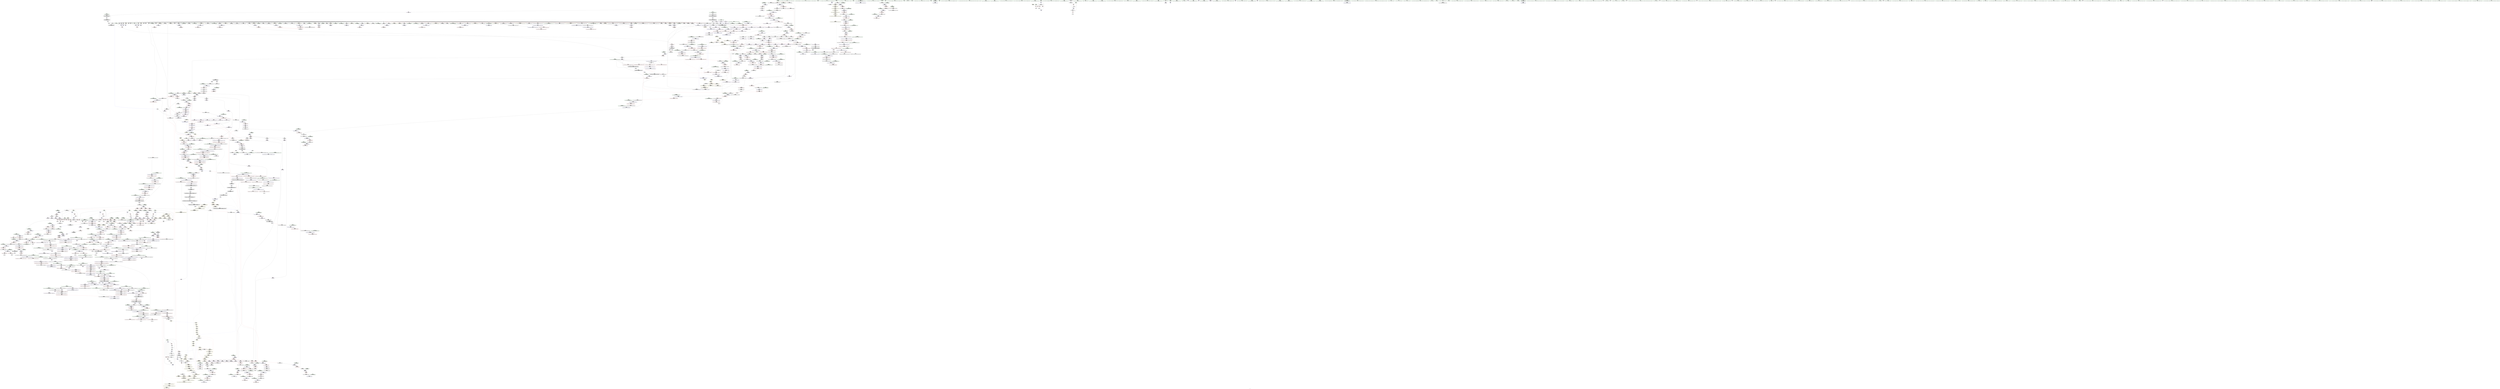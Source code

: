 digraph "SVFG" {
	label="SVFG";

	Node0x55727d5a6fb0 [shape=record,color=grey,label="{NodeID: 0\nNullPtr}"];
	Node0x55727d5a6fb0 -> Node0x55727d62cc60[style=solid];
	Node0x55727d5a6fb0 -> Node0x55727d62cd60[style=solid];
	Node0x55727d5a6fb0 -> Node0x55727d62ce30[style=solid];
	Node0x55727d5a6fb0 -> Node0x55727d62cf00[style=solid];
	Node0x55727d5a6fb0 -> Node0x55727d62cfd0[style=solid];
	Node0x55727d5a6fb0 -> Node0x55727d62d0a0[style=solid];
	Node0x55727d5a6fb0 -> Node0x55727d62d170[style=solid];
	Node0x55727d5a6fb0 -> Node0x55727d62d240[style=solid];
	Node0x55727d5a6fb0 -> Node0x55727d62d310[style=solid];
	Node0x55727d5a6fb0 -> Node0x55727d62d3e0[style=solid];
	Node0x55727d5a6fb0 -> Node0x55727d62d4b0[style=solid];
	Node0x55727d5a6fb0 -> Node0x55727d62d580[style=solid];
	Node0x55727d5a6fb0 -> Node0x55727d62d650[style=solid];
	Node0x55727d5a6fb0 -> Node0x55727d6211f0[style=solid];
	Node0x55727d5a6fb0 -> Node0x55727d6212c0[style=solid];
	Node0x55727d5a6fb0 -> Node0x55727d621390[style=solid];
	Node0x55727d5a6fb0 -> Node0x55727d621460[style=solid];
	Node0x55727d5a6fb0 -> Node0x55727d621530[style=solid];
	Node0x55727d5a6fb0 -> Node0x55727d621600[style=solid];
	Node0x55727d5a6fb0 -> Node0x55727d6216d0[style=solid];
	Node0x55727d5a6fb0 -> Node0x55727d6217a0[style=solid];
	Node0x55727d5a6fb0 -> Node0x55727d621870[style=solid];
	Node0x55727d5a6fb0 -> Node0x55727d621940[style=solid];
	Node0x55727d5a6fb0 -> Node0x55727d621a10[style=solid];
	Node0x55727d5a6fb0 -> Node0x55727d621ae0[style=solid];
	Node0x55727d5a6fb0 -> Node0x55727d621bb0[style=solid];
	Node0x55727d5a6fb0 -> Node0x55727d621c80[style=solid];
	Node0x55727d5a6fb0 -> Node0x55727d621d50[style=solid];
	Node0x55727d5a6fb0 -> Node0x55727d621e20[style=solid];
	Node0x55727d5a6fb0 -> Node0x55727d621ef0[style=solid];
	Node0x55727d5a6fb0 -> Node0x55727d621fc0[style=solid];
	Node0x55727d5a6fb0 -> Node0x55727d622090[style=solid];
	Node0x55727d5a6fb0 -> Node0x55727d622160[style=solid];
	Node0x55727d5a6fb0 -> Node0x55727d622230[style=solid];
	Node0x55727d5a6fb0 -> Node0x55727d622300[style=solid];
	Node0x55727d5a6fb0 -> Node0x55727d6223d0[style=solid];
	Node0x55727d5a6fb0 -> Node0x55727d6224a0[style=solid];
	Node0x55727d5a6fb0 -> Node0x55727d622570[style=solid];
	Node0x55727d5a6fb0 -> Node0x55727d622640[style=solid];
	Node0x55727d5a6fb0 -> Node0x55727d622710[style=solid];
	Node0x55727d5a6fb0 -> Node0x55727d6227e0[style=solid];
	Node0x55727d5a6fb0 -> Node0x55727d6228b0[style=solid];
	Node0x55727d5a6fb0 -> Node0x55727d622980[style=solid];
	Node0x55727d5a6fb0 -> Node0x55727d622a50[style=solid];
	Node0x55727d5a6fb0 -> Node0x55727d622b20[style=solid];
	Node0x55727d5a6fb0 -> Node0x55727d622bf0[style=solid];
	Node0x55727d5a6fb0 -> Node0x55727d622cc0[style=solid];
	Node0x55727d5a6fb0 -> Node0x55727d622d90[style=solid];
	Node0x55727d5a6fb0 -> Node0x55727d622e60[style=solid];
	Node0x55727d5a6fb0 -> Node0x55727d622f30[style=solid];
	Node0x55727d5a6fb0 -> Node0x55727d623000[style=solid];
	Node0x55727d5a6fb0 -> Node0x55727d6230d0[style=solid];
	Node0x55727d5a6fb0 -> Node0x55727d6231a0[style=solid];
	Node0x55727d5a6fb0 -> Node0x55727d623270[style=solid];
	Node0x55727d5a6fb0 -> Node0x55727d623340[style=solid];
	Node0x55727d5a6fb0 -> Node0x55727d623410[style=solid];
	Node0x55727d5a6fb0 -> Node0x55727d6234e0[style=solid];
	Node0x55727d5a6fb0 -> Node0x55727d6235b0[style=solid];
	Node0x55727d5a6fb0 -> Node0x55727d623680[style=solid];
	Node0x55727d5a6fb0 -> Node0x55727d623750[style=solid];
	Node0x55727d5a6fb0 -> Node0x55727d623820[style=solid];
	Node0x55727d5a6fb0 -> Node0x55727d6238f0[style=solid];
	Node0x55727d5a6fb0 -> Node0x55727d659750[style=solid];
	Node0x55727d5a6fb0 -> Node0x55727d65c9e0[style=solid];
	Node0x55727d5a6fb0 -> Node0x55727d65cab0[style=solid];
	Node0x55727d5a6fb0 -> Node0x55727d65cb80[style=solid];
	Node0x55727d5a6fb0 -> Node0x55727d660530[style=solid];
	Node0x55727d5a6fb0 -> Node0x55727d660600[style=solid];
	Node0x55727d5a6fb0 -> Node0x55727d6606d0[style=solid];
	Node0x55727d5a6fb0 -> Node0x55727ce16a30[style=solid];
	Node0x55727d5a6fb0 -> Node0x55727ce16b00[style=solid];
	Node0x55727d5a6fb0 -> Node0x55727d690d70[style=solid];
	Node0x55727d5a6fb0 -> Node0x55727d691370[style=solid];
	Node0x55727d5a6fb0:s64 -> Node0x55727d7923a0[style=solid,color=red];
	Node0x55727d5a6fb0:s64 -> Node0x55727d783cd0[style=solid,color=red];
	Node0x55727d62dcd0 [shape=record,color=red,label="{NodeID: 775\n392\<--372\n\<--__value.addr\n_ZNSt6vectorIS_IcSaIcEESaIS1_EEC2EmRKS1_RKS2_\n|{<s0>34}}"];
	Node0x55727d62dcd0:s0 -> Node0x55727d785c90[style=solid,color=red];
	Node0x55727d624210 [shape=record,color=black,label="{NodeID: 443\n248\<--247\nconv51\<--\nmain\n|{<s0>23}}"];
	Node0x55727d624210:s0 -> Node0x55727d790a10[style=solid,color=red];
	Node0x55727d663e10 [shape=record,color=blue,label="{NodeID: 1218\n1838\<--1822\ncoerce.dive1\<--__last.coerce\n_ZSt18uninitialized_copyIN9__gnu_cxx17__normal_iteratorIPKcSt6vectorIcSaIcEEEEPcET0_T_SA_S9_\n}"];
	Node0x55727d663e10 -> Node0x55727d658e00[style=dashed];
	Node0x55727d617f40 [shape=record,color=green,label="{NodeID: 111\n574\<--575\n_ZNSt12_Vector_baseIcSaIcEE12_Vector_implC2ERKS0_\<--_ZNSt12_Vector_baseIcSaIcEE12_Vector_implC2ERKS0__field_insensitive\n}"];
	Node0x55727d633700 [shape=record,color=red,label="{NodeID: 886\n1293\<--1272\n\<--__n.addr\n_ZNSt12_Vector_baseISt6vectorIcSaIcEESaIS2_EE17_M_create_storageEm\n}"];
	Node0x55727d7832d0 [shape=record,color=black,label="{NodeID: 2768\n301 = PHI(115, )\n1st arg _ZNSt6vectorIcSaIcEEC2EmRKcRKS0_ }"];
	Node0x55727d7832d0 -> Node0x55727d65abd0[style=solid];
	Node0x55727d63a170 [shape=record,color=black,label="{NodeID: 554\n1966\<--1950\n\<--__first\n_ZSt14__copy_move_a2ILb0EN9__gnu_cxx17__normal_iteratorIPKcSt6vectorIcSaIcEEEEPcET1_T0_SA_S9_\n}"];
	Node0x55727d63a170 -> Node0x55727d6420c0[style=solid];
	Node0x55727d61c890 [shape=record,color=green,label="{NodeID: 222\n1301\<--1302\nthis.addr\<--this.addr_field_insensitive\n_ZNSt12_Vector_baseISt6vectorIcSaIcEESaIS2_EE12_Vector_implD2Ev\n}"];
	Node0x55727d61c890 -> Node0x55727d633970[style=solid];
	Node0x55727d61c890 -> Node0x55727d660bb0[style=solid];
	Node0x55727d6589f0 [shape=record,color=red,label="{NodeID: 997\n2208\<--2199\n\<--__first.addr\n_ZSt8_DestroyIPSt6vectorIcSaIcEES2_EvT_S4_RSaIT0_E\n|{<s0>154}}"];
	Node0x55727d6589f0:s0 -> Node0x55727d784310[style=solid,color=red];
	Node0x55727d78f320 [shape=record,color=black,label="{NodeID: 2879\n2157 = PHI(2148, )\n0th arg _ZNSt16allocator_traitsISaISt6vectorIcSaIcEEEE10deallocateERS3_PS2_m }"];
	Node0x55727d78f320 -> Node0x55727d6662a0[style=solid];
	Node0x55727d63fc30 [shape=record,color=purple,label="{NodeID: 665\n1758\<--1738\ncoerce.dive3\<--agg.tmp\n_ZSt22__uninitialized_copy_aIN9__gnu_cxx17__normal_iteratorIPKcSt6vectorIcSaIcEEEEPccET0_T_SA_S9_RSaIT1_E\n}"];
	Node0x55727d63fc30 -> Node0x55727d655e10[style=solid];
	Node0x55727d62abd0 [shape=record,color=green,label="{NodeID: 333\n1971\<--1972\n_ZSt12__niter_baseIPKcSt6vectorIcSaIcEEET_N9__gnu_cxx17__normal_iteratorIS5_T0_EE\<--_ZSt12__niter_baseIPKcSt6vectorIcSaIcEEET_N9__gnu_cxx17__normal_iteratorIS5_T0_EE_field_insensitive\n}"];
	Node0x55727d65e4b0 [shape=record,color=blue,label="{NodeID: 1108\n923\<--919\n__n.addr\<--__n\n_ZSt10__fill_n_aImcEN9__gnu_cxx11__enable_ifIXsr9__is_byteIT0_EE7__valueEPS2_E6__typeES3_T_RKS2_\n}"];
	Node0x55727d65e4b0 -> Node0x55727d631270[style=dashed];
	Node0x55727d65e4b0 -> Node0x55727d631340[style=dashed];
	Node0x55727d5d3520 [shape=record,color=green,label="{NodeID: 1\n7\<--1\n__dso_handle\<--dummyObj\nGlob }"];
	Node0x55727d62dda0 [shape=record,color=red,label="{NodeID: 776\n387\<--374\n\<--__a.addr\n_ZNSt6vectorIS_IcSaIcEESaIS1_EEC2EmRKS1_RKS2_\n|{<s0>33}}"];
	Node0x55727d62dda0:s0 -> Node0x55727d78ba10[style=solid,color=red];
	Node0x55727d6242e0 [shape=record,color=black,label="{NodeID: 444\n251\<--250\nconv53\<--\nmain\n|{<s0>24}}"];
	Node0x55727d6242e0:s0 -> Node0x55727d78eb10[style=solid,color=red];
	Node0x55727d663ee0 [shape=record,color=blue,label="{NodeID: 1219\n1828\<--1823\n__result.addr\<--__result\n_ZSt18uninitialized_copyIN9__gnu_cxx17__normal_iteratorIPKcSt6vectorIcSaIcEEEEPcET0_T_SA_S9_\n}"];
	Node0x55727d663ee0 -> Node0x55727d656560[style=dashed];
	Node0x55727d618040 [shape=record,color=green,label="{NodeID: 112\n578\<--579\n_ZNSt12_Vector_baseIcSaIcEE17_M_create_storageEm\<--_ZNSt12_Vector_baseIcSaIcEE17_M_create_storageEm_field_insensitive\n}"];
	Node0x55727d6337d0 [shape=record,color=red,label="{NodeID: 887\n1286\<--1285\n\<--_M_start3\n_ZNSt12_Vector_baseISt6vectorIcSaIcEESaIS2_EE17_M_create_storageEm\n}"];
	Node0x55727d6337d0 -> Node0x55727d660a10[style=solid];
	Node0x55727d783410 [shape=record,color=black,label="{NodeID: 2769\n302 = PHI(64, )\n2nd arg _ZNSt6vectorIcSaIcEEC2EmRKcRKS0_ }"];
	Node0x55727d783410 -> Node0x55727d65aca0[style=solid];
	Node0x55727d63a240 [shape=record,color=black,label="{NodeID: 555\n1974\<--1952\n\<--__last\n_ZSt14__copy_move_a2ILb0EN9__gnu_cxx17__normal_iteratorIPKcSt6vectorIcSaIcEEEEPcET1_T0_SA_S9_\n}"];
	Node0x55727d63a240 -> Node0x55727d642260[style=solid];
	Node0x55727d61c960 [shape=record,color=green,label="{NodeID: 223\n1311\<--1312\nthis.addr\<--this.addr_field_insensitive\n_ZNSaISt6vectorIcSaIcEEEC2ERKS2_\n}"];
	Node0x55727d61c960 -> Node0x55727d633a40[style=solid];
	Node0x55727d61c960 -> Node0x55727d660c80[style=solid];
	Node0x55727d6f1db0 [shape=record,color=yellow,style=double,label="{NodeID: 2105\n69V_1 = ENCHI(MR_69V_0)\npts\{377 \}\nFun[_ZNSt6vectorIS_IcSaIcEESaIS1_EEC2EmRKS1_RKS2_]}"];
	Node0x55727d6f1db0 -> Node0x55727d65b3f0[style=dashed];
	Node0x55727d658ac0 [shape=record,color=red,label="{NodeID: 998\n2209\<--2201\n\<--__last.addr\n_ZSt8_DestroyIPSt6vectorIcSaIcEES2_EvT_S4_RSaIT0_E\n|{<s0>154}}"];
	Node0x55727d658ac0:s0 -> Node0x55727d784520[style=solid,color=red];
	Node0x55727d78f460 [shape=record,color=black,label="{NodeID: 2880\n2158 = PHI(2149, )\n1st arg _ZNSt16allocator_traitsISaISt6vectorIcSaIcEEEE10deallocateERS3_PS2_m }"];
	Node0x55727d78f460 -> Node0x55727d666370[style=solid];
	Node0x55727d63fd00 [shape=record,color=purple,label="{NodeID: 666\n1760\<--1740\ncoerce.dive4\<--agg.tmp2\n_ZSt22__uninitialized_copy_aIN9__gnu_cxx17__normal_iteratorIPKcSt6vectorIcSaIcEEEEPccET0_T_SA_S9_RSaIT1_E\n}"];
	Node0x55727d63fd00 -> Node0x55727d655ee0[style=solid];
	Node0x55727d62acd0 [shape=record,color=green,label="{NodeID: 334\n1982\<--1983\n_ZSt13__copy_move_aILb0EPKcPcET1_T0_S4_S3_\<--_ZSt13__copy_move_aILb0EPKcPcET1_T0_S4_S3__field_insensitive\n}"];
	Node0x55727d6f8d90 [shape=record,color=yellow,style=double,label="{NodeID: 2216\n53V_1 = ENCHI(MR_53V_0)\npts\{630000 \}\nFun[_ZNSt6vectorIcSaIcEE18_M_fill_initializeEmRKc]}"];
	Node0x55727d6f8d90 -> Node0x55727d62f2c0[style=dashed];
	Node0x55727d65e580 [shape=record,color=blue,label="{NodeID: 1109\n925\<--920\n__c.addr\<--__c\n_ZSt10__fill_n_aImcEN9__gnu_cxx11__enable_ifIXsr9__is_byteIT0_EE7__valueEPS2_E6__typeES3_T_RKS2_\n}"];
	Node0x55727d65e580 -> Node0x55727d631410[style=dashed];
	Node0x55727d614070 [shape=record,color=green,label="{NodeID: 2\n8\<--1\n_ZSt3cin\<--dummyObj\nGlob }"];
	Node0x55727d62de70 [shape=record,color=red,label="{NodeID: 777\n407\<--376\nexn\<--exn.slot\n_ZNSt6vectorIS_IcSaIcEESaIS1_EEC2EmRKS1_RKS2_\n}"];
	Node0x55727d6243b0 [shape=record,color=black,label="{NodeID: 445\n321\<--320\n\<--this1\n_ZNSt6vectorIcSaIcEEC2EmRKcRKS0_\n|{<s0>29}}"];
	Node0x55727d6243b0:s0 -> Node0x55727d793260[style=solid,color=red];
	Node0x55727d663fb0 [shape=record,color=blue,label="{NodeID: 1220\n1830\<--866\n__assignable\<--\n_ZSt18uninitialized_copyIN9__gnu_cxx17__normal_iteratorIPKcSt6vectorIcSaIcEEEEPcET0_T_SA_S9_\n}"];
	Node0x55727d618140 [shape=record,color=green,label="{NodeID: 113\n587\<--588\n_ZNSt12_Vector_baseIcSaIcEE12_Vector_implD2Ev\<--_ZNSt12_Vector_baseIcSaIcEE12_Vector_implD2Ev_field_insensitive\n}"];
	Node0x55727d6338a0 [shape=record,color=red,label="{NodeID: 888\n1292\<--1291\n\<--_M_start6\n_ZNSt12_Vector_baseISt6vectorIcSaIcEESaIS2_EE17_M_create_storageEm\n}"];
	Node0x55727d6338a0 -> Node0x55727d643030[style=solid];
	Node0x55727d783550 [shape=record,color=black,label="{NodeID: 2770\n303 = PHI(66, )\n3rd arg _ZNSt6vectorIcSaIcEEC2EmRKcRKS0_ }"];
	Node0x55727d783550 -> Node0x55727d65ad70[style=solid];
	Node0x55727d63a310 [shape=record,color=black,label="{NodeID: 556\n1965\<--1956\n\<--agg.tmp\n_ZSt14__copy_move_a2ILb0EN9__gnu_cxx17__normal_iteratorIPKcSt6vectorIcSaIcEEEEPcET1_T0_SA_S9_\n}"];
	Node0x55727d63a310 -> Node0x55727d641ff0[style=solid];
	Node0x55727d61ca30 [shape=record,color=green,label="{NodeID: 224\n1313\<--1314\n__a.addr\<--__a.addr_field_insensitive\n_ZNSaISt6vectorIcSaIcEEEC2ERKS2_\n}"];
	Node0x55727d61ca30 -> Node0x55727d633b10[style=solid];
	Node0x55727d61ca30 -> Node0x55727d660d50[style=solid];
	Node0x55727d6f1e90 [shape=record,color=yellow,style=double,label="{NodeID: 2106\n71V_1 = ENCHI(MR_71V_0)\npts\{379 \}\nFun[_ZNSt6vectorIS_IcSaIcEESaIS1_EEC2EmRKS1_RKS2_]}"];
	Node0x55727d6f1e90 -> Node0x55727d65b4c0[style=dashed];
	Node0x55727d658b90 [shape=record,color=red,label="{NodeID: 999\n2221\<--2220\ndummyVal\<--offset_0\n_ZSt22__uninitialized_copy_aIN9__gnu_cxx17__normal_iteratorIPKcSt6vectorIcSaIcEEEEPccET0_T_SA_S9_RSaIT1_E\n}"];
	Node0x55727d658b90 -> Node0x55727d663790[style=solid];
	Node0x55727d78f5a0 [shape=record,color=black,label="{NodeID: 2881\n2159 = PHI(2150, )\n2nd arg _ZNSt16allocator_traitsISaISt6vectorIcSaIcEEEE10deallocateERS3_PS2_m }"];
	Node0x55727d78f5a0 -> Node0x55727d666440[style=solid];
	Node0x55727d63fdd0 [shape=record,color=purple,label="{NodeID: 667\n2219\<--1748\noffset_0\<--\n}"];
	Node0x55727d63fdd0 -> Node0x55727d663790[style=solid];
	Node0x55727d62add0 [shape=record,color=green,label="{NodeID: 335\n1987\<--1988\nretval\<--retval_field_insensitive\n_ZSt12__miter_baseIN9__gnu_cxx17__normal_iteratorIPKcSt6vectorIcSaIcEEEEET_S8_\n}"];
	Node0x55727d62add0 -> Node0x55727d63a580[style=solid];
	Node0x55727d62add0 -> Node0x55727d642330[style=solid];
	Node0x55727d65e650 [shape=record,color=blue,label="{NodeID: 1110\n944\<--943\n__it.addr\<--__it\n_ZSt12__niter_baseIPcET_S1_\n}"];
	Node0x55727d65e650 -> Node0x55727d6314e0[style=dashed];
	Node0x55727d614100 [shape=record,color=green,label="{NodeID: 3\n9\<--1\n.str\<--dummyObj\nGlob }"];
	Node0x55727d62df40 [shape=record,color=red,label="{NodeID: 778\n408\<--378\nsel\<--ehselector.slot\n_ZNSt6vectorIS_IcSaIcEESaIS1_EEC2EmRKS1_RKS2_\n}"];
	Node0x55727d624480 [shape=record,color=black,label="{NodeID: 446\n338\<--320\n\<--this1\n_ZNSt6vectorIcSaIcEEC2EmRKcRKS0_\n|{<s0>31}}"];
	Node0x55727d624480:s0 -> Node0x55727d78f6e0[style=solid,color=red];
	Node0x55727d664080 [shape=record,color=blue, style = dotted,label="{NodeID: 1221\n2225\<--2227\noffset_0\<--dummyVal\n_ZSt18uninitialized_copyIN9__gnu_cxx17__normal_iteratorIPKcSt6vectorIcSaIcEEEEPcET0_T_SA_S9_\n}"];
	Node0x55727d664080 -> Node0x55727d656630[style=dashed];
	Node0x55727d61cea0 [shape=record,color=green,label="{NodeID: 114\n599\<--600\nthis.addr\<--this.addr_field_insensitive\n_ZNSt6vectorIcSaIcEE18_M_fill_initializeEmRKc\n}"];
	Node0x55727d61cea0 -> Node0x55727d62f050[style=solid];
	Node0x55727d61cea0 -> Node0x55727d65c290[style=solid];
	Node0x55727d633970 [shape=record,color=red,label="{NodeID: 889\n1304\<--1301\nthis1\<--this.addr\n_ZNSt12_Vector_baseISt6vectorIcSaIcEESaIS2_EE12_Vector_implD2Ev\n}"];
	Node0x55727d633970 -> Node0x55727d6373f0[style=solid];
	Node0x55727d783690 [shape=record,color=black,label="{NodeID: 2771\n1033 = PHI(1012, )\n0th arg _ZNSt16allocator_traitsISaIcEE10deallocateERS0_Pcm }"];
	Node0x55727d783690 -> Node0x55727d65eda0[style=solid];
	Node0x55727d63a3e0 [shape=record,color=black,label="{NodeID: 557\n1973\<--1958\n\<--agg.tmp3\n_ZSt14__copy_move_a2ILb0EN9__gnu_cxx17__normal_iteratorIPKcSt6vectorIcSaIcEEEEPcET1_T0_SA_S9_\n}"];
	Node0x55727d63a3e0 -> Node0x55727d642190[style=solid];
	Node0x55727d61cb00 [shape=record,color=green,label="{NodeID: 225\n1322\<--1323\n_ZN9__gnu_cxx13new_allocatorISt6vectorIcSaIcEEEC2ERKS4_\<--_ZN9__gnu_cxx13new_allocatorISt6vectorIcSaIcEEEC2ERKS4__field_insensitive\n}"];
	Node0x55727d6f1f70 [shape=record,color=yellow,style=double,label="{NodeID: 2107\n32V_1 = ENCHI(MR_32V_0)\npts\{610000 \}\nFun[_ZNSt6vectorIS_IcSaIcEESaIS1_EEC2EmRKS1_RKS2_]|{<s0>33}}"];
	Node0x55727d6f1f70:s0 -> Node0x55727d6eec20[style=dashed,color=red];
	Node0x55727d658c60 [shape=record,color=red,label="{NodeID: 1000\n2224\<--2223\ndummyVal\<--offset_0\n_ZSt22__uninitialized_copy_aIN9__gnu_cxx17__normal_iteratorIPKcSt6vectorIcSaIcEEEEPccET0_T_SA_S9_RSaIT1_E\n}"];
	Node0x55727d658c60 -> Node0x55727d663860[style=solid];
	Node0x55727d78f6e0 [shape=record,color=black,label="{NodeID: 2882\n626 = PHI(338, 448, 456, 1679, )\n0th arg _ZNSt12_Vector_baseIcSaIcEED2Ev }"];
	Node0x55727d78f6e0 -> Node0x55727d65c5d0[style=solid];
	Node0x55727d63fea0 [shape=record,color=purple,label="{NodeID: 668\n2220\<--1749\noffset_0\<--\n}"];
	Node0x55727d63fea0 -> Node0x55727d658b90[style=solid];
	Node0x55727d62aea0 [shape=record,color=green,label="{NodeID: 336\n1989\<--1990\n__it\<--__it_field_insensitive\n_ZSt12__miter_baseIN9__gnu_cxx17__normal_iteratorIPKcSt6vectorIcSaIcEEEEET_S8_\n}"];
	Node0x55727d62aea0 -> Node0x55727d63a650[style=solid];
	Node0x55727d62aea0 -> Node0x55727d642400[style=solid];
	Node0x55727d6f8f50 [shape=record,color=yellow,style=double,label="{NodeID: 2218\n12V_1 = ENCHI(MR_12V_0)\npts\{65 \}\nFun[_ZSt6fill_nIPcmcET_S1_T0_RKT1_]|{<s0>68}}"];
	Node0x55727d6f8f50:s0 -> Node0x55727d6e6ee0[style=dashed,color=red];
	Node0x55727d65e720 [shape=record,color=blue,label="{NodeID: 1111\n953\<--950\n__first.addr\<--__first\n_ZSt8__fill_aIcEN9__gnu_cxx11__enable_ifIXsr9__is_byteIT_EE7__valueEvE6__typeEPS2_S5_RKS2_\n}"];
	Node0x55727d65e720 -> Node0x55727d6315b0[style=dashed];
	Node0x55727d65e720 -> Node0x55727d631680[style=dashed];
	Node0x55727d6143b0 [shape=record,color=green,label="{NodeID: 4\n11\<--1\n.str.1\<--dummyObj\nGlob }"];
	Node0x55727d62e010 [shape=record,color=red,label="{NodeID: 779\n417\<--414\nthis1\<--this.addr\n_ZNSaISt6vectorIcSaIcEEED2Ev\n}"];
	Node0x55727d62e010 -> Node0x55727d6247c0[style=solid];
	Node0x55727d624550 [shape=record,color=black,label="{NodeID: 447\n358\<--357\n\<--this1\n_ZNSaISt6vectorIcSaIcEEEC2Ev\n|{<s0>32}}"];
	Node0x55727d624550:s0 -> Node0x55727d78cc60[style=solid,color=red];
	Node0x55727d664150 [shape=record,color=blue, style = dotted,label="{NodeID: 1222\n2228\<--2230\noffset_0\<--dummyVal\n_ZSt18uninitialized_copyIN9__gnu_cxx17__normal_iteratorIPKcSt6vectorIcSaIcEEEEPcET0_T_SA_S9_\n}"];
	Node0x55727d664150 -> Node0x55727d656700[style=dashed];
	Node0x55727d61cf70 [shape=record,color=green,label="{NodeID: 115\n601\<--602\n__n.addr\<--__n.addr_field_insensitive\n_ZNSt6vectorIcSaIcEE18_M_fill_initializeEmRKc\n}"];
	Node0x55727d61cf70 -> Node0x55727d62f120[style=solid];
	Node0x55727d61cf70 -> Node0x55727d65c360[style=solid];
	Node0x55727d633a40 [shape=record,color=red,label="{NodeID: 890\n1317\<--1311\nthis1\<--this.addr\n_ZNSaISt6vectorIcSaIcEEEC2ERKS2_\n}"];
	Node0x55727d633a40 -> Node0x55727d6374c0[style=solid];
	Node0x55727d7837d0 [shape=record,color=black,label="{NodeID: 2772\n1034 = PHI(1013, )\n1st arg _ZNSt16allocator_traitsISaIcEE10deallocateERS0_Pcm }"];
	Node0x55727d7837d0 -> Node0x55727d65ee70[style=solid];
	Node0x55727d63a4b0 [shape=record,color=black,label="{NodeID: 558\n1946\<--1981\n_ZSt14__copy_move_a2ILb0EN9__gnu_cxx17__normal_iteratorIPKcSt6vectorIcSaIcEEEEPcET1_T0_SA_S9__ret\<--call7\n_ZSt14__copy_move_a2ILb0EN9__gnu_cxx17__normal_iteratorIPKcSt6vectorIcSaIcEEEEPcET1_T0_SA_S9_\n|{<s0>137}}"];
	Node0x55727d63a4b0:s0 -> Node0x55727d782290[style=solid,color=blue];
	Node0x55727d61cc00 [shape=record,color=green,label="{NodeID: 226\n1328\<--1329\nthis.addr\<--this.addr_field_insensitive\n_ZN9__gnu_cxx13new_allocatorISt6vectorIcSaIcEEEC2ERKS4_\n}"];
	Node0x55727d61cc00 -> Node0x55727d633be0[style=solid];
	Node0x55727d61cc00 -> Node0x55727d660e20[style=solid];
	Node0x55727d6f2050 [shape=record,color=yellow,style=double,label="{NodeID: 2108\n74V_1 = ENCHI(MR_74V_0)\npts\{610001 \}\nFun[_ZNSt6vectorIS_IcSaIcEESaIS1_EEC2EmRKS1_RKS2_]|{<s0>33}}"];
	Node0x55727d6f2050:s0 -> Node0x55727d6eec20[style=dashed,color=red];
	Node0x55727d658d30 [shape=record,color=red,label="{NodeID: 1001\n2227\<--2226\ndummyVal\<--offset_0\n_ZSt18uninitialized_copyIN9__gnu_cxx17__normal_iteratorIPKcSt6vectorIcSaIcEEEEPcET0_T_SA_S9_\n}"];
	Node0x55727d658d30 -> Node0x55727d664080[style=solid];
	Node0x55727d78fa90 [shape=record,color=black,label="{NodeID: 2883\n1094 = PHI(1087, )\n0th arg _ZSt8_DestroyIPcEvT_S1_ }"];
	Node0x55727d78fa90 -> Node0x55727d65f4f0[style=solid];
	Node0x55727d63ff70 [shape=record,color=purple,label="{NodeID: 669\n2222\<--1754\noffset_0\<--\n}"];
	Node0x55727d63ff70 -> Node0x55727d663860[style=solid];
	Node0x55727d62af70 [shape=record,color=green,label="{NodeID: 337\n2003\<--2004\n__first.addr\<--__first.addr_field_insensitive\n_ZSt13__copy_move_aILb0EPKcPcET1_T0_S4_S3_\n}"];
	Node0x55727d62af70 -> Node0x55727d657190[style=solid];
	Node0x55727d62af70 -> Node0x55727d665190[style=solid];
	Node0x55727d65e7f0 [shape=record,color=blue,label="{NodeID: 1112\n955\<--951\n__last.addr\<--__last\n_ZSt8__fill_aIcEN9__gnu_cxx11__enable_ifIXsr9__is_byteIT_EE7__valueEvE6__typeEPS2_S5_RKS2_\n}"];
	Node0x55727d65e7f0 -> Node0x55727d631750[style=dashed];
	Node0x55727d614440 [shape=record,color=green,label="{NodeID: 5\n13\<--1\n__PRETTY_FUNCTION__.main\<--dummyObj\nGlob }"];
	Node0x55727d62e0e0 [shape=record,color=red,label="{NodeID: 780\n432\<--425\nthis1\<--this.addr\n_ZNSt6vectorIcSaIcEED2Ev\n}"];
	Node0x55727d62e0e0 -> Node0x55727d624890[style=solid];
	Node0x55727d62e0e0 -> Node0x55727d624960[style=solid];
	Node0x55727d62e0e0 -> Node0x55727d624a30[style=solid];
	Node0x55727d62e0e0 -> Node0x55727d624b00[style=solid];
	Node0x55727d62e0e0 -> Node0x55727d624bd0[style=solid];
	Node0x55727d624620 [shape=record,color=black,label="{NodeID: 448\n385\<--384\n\<--this1\n_ZNSt6vectorIS_IcSaIcEESaIS1_EEC2EmRKS1_RKS2_\n|{<s0>33}}"];
	Node0x55727d624620:s0 -> Node0x55727d78b7f0[style=solid,color=red];
	Node0x55727d664220 [shape=record,color=blue,label="{NodeID: 1223\n1876\<--1863\ncoerce.dive\<--__first.coerce\n_ZNSt20__uninitialized_copyILb1EE13__uninit_copyIN9__gnu_cxx17__normal_iteratorIPKcSt6vectorIcSaIcEEEEPcEET0_T_SC_SB_\n}"];
	Node0x55727d664220 -> Node0x55727d658ed0[style=dashed];
	Node0x55727d61d040 [shape=record,color=green,label="{NodeID: 116\n603\<--604\n__value.addr\<--__value.addr_field_insensitive\n_ZNSt6vectorIcSaIcEE18_M_fill_initializeEmRKc\n}"];
	Node0x55727d61d040 -> Node0x55727d62f1f0[style=solid];
	Node0x55727d61d040 -> Node0x55727d65c430[style=solid];
	Node0x55727d633b10 [shape=record,color=red,label="{NodeID: 891\n1319\<--1313\n\<--__a.addr\n_ZNSaISt6vectorIcSaIcEEEC2ERKS2_\n}"];
	Node0x55727d633b10 -> Node0x55727d637590[style=solid];
	Node0x55727d783910 [shape=record,color=black,label="{NodeID: 2773\n1035 = PHI(1014, )\n2nd arg _ZNSt16allocator_traitsISaIcEE10deallocateERS0_Pcm }"];
	Node0x55727d783910 -> Node0x55727d65ef40[style=solid];
	Node0x55727d63a580 [shape=record,color=black,label="{NodeID: 559\n1993\<--1987\n\<--retval\n_ZSt12__miter_baseIN9__gnu_cxx17__normal_iteratorIPKcSt6vectorIcSaIcEEEEET_S8_\n}"];
	Node0x55727d63a580 -> Node0x55727d6424d0[style=solid];
	Node0x55727d61ccd0 [shape=record,color=green,label="{NodeID: 227\n1330\<--1331\n.addr\<--.addr_field_insensitive\n_ZN9__gnu_cxx13new_allocatorISt6vectorIcSaIcEEEC2ERKS4_\n}"];
	Node0x55727d61ccd0 -> Node0x55727d660ef0[style=solid];
	Node0x55727d6f2130 [shape=record,color=yellow,style=double,label="{NodeID: 2109\n76V_1 = ENCHI(MR_76V_0)\npts\{610002 \}\nFun[_ZNSt6vectorIS_IcSaIcEESaIS1_EEC2EmRKS1_RKS2_]|{<s0>33}}"];
	Node0x55727d6f2130:s0 -> Node0x55727d6eec20[style=dashed,color=red];
	Node0x55727d658e00 [shape=record,color=red,label="{NodeID: 1002\n2230\<--2229\ndummyVal\<--offset_0\n_ZSt18uninitialized_copyIN9__gnu_cxx17__normal_iteratorIPKcSt6vectorIcSaIcEEEEPcET0_T_SA_S9_\n}"];
	Node0x55727d658e00 -> Node0x55727d664150[style=solid];
	Node0x55727d78fba0 [shape=record,color=black,label="{NodeID: 2884\n1095 = PHI(1088, )\n1st arg _ZSt8_DestroyIPcEvT_S1_ }"];
	Node0x55727d78fba0 -> Node0x55727d65f5c0[style=solid];
	Node0x55727d640040 [shape=record,color=purple,label="{NodeID: 670\n2223\<--1755\noffset_0\<--\n}"];
	Node0x55727d640040 -> Node0x55727d658c60[style=solid];
	Node0x55727d62b040 [shape=record,color=green,label="{NodeID: 338\n2005\<--2006\n__last.addr\<--__last.addr_field_insensitive\n_ZSt13__copy_move_aILb0EPKcPcET1_T0_S4_S3_\n}"];
	Node0x55727d62b040 -> Node0x55727d657260[style=solid];
	Node0x55727d62b040 -> Node0x55727d665260[style=solid];
	Node0x55727d65e8c0 [shape=record,color=blue,label="{NodeID: 1113\n957\<--952\n__c.addr\<--__c\n_ZSt8__fill_aIcEN9__gnu_cxx11__enable_ifIXsr9__is_byteIT_EE7__valueEvE6__typeEPS2_S5_RKS2_\n}"];
	Node0x55727d65e8c0 -> Node0x55727d631820[style=dashed];
	Node0x55727d6144d0 [shape=record,color=green,label="{NodeID: 6\n15\<--1\n_ZSt4cout\<--dummyObj\nGlob }"];
	Node0x55727d62e1b0 [shape=record,color=red,label="{NodeID: 781\n459\<--427\nexn\<--exn.slot\n_ZNSt6vectorIcSaIcEED2Ev\n|{<s0>41}}"];
	Node0x55727d62e1b0:s0 -> Node0x55727d7924e0[style=solid,color=red];
	Node0x55727d6246f0 [shape=record,color=black,label="{NodeID: 449\n402\<--384\n\<--this1\n_ZNSt6vectorIS_IcSaIcEESaIS1_EEC2EmRKS1_RKS2_\n|{<s0>35}}"];
	Node0x55727d6246f0:s0 -> Node0x55727ce19a60[style=solid,color=red];
	Node0x55727d6642f0 [shape=record,color=blue,label="{NodeID: 1224\n1878\<--1864\ncoerce.dive1\<--__last.coerce\n_ZNSt20__uninitialized_copyILb1EE13__uninit_copyIN9__gnu_cxx17__normal_iteratorIPKcSt6vectorIcSaIcEEEEPcEET0_T_SC_SB_\n}"];
	Node0x55727d6642f0 -> Node0x55727d658fa0[style=dashed];
	Node0x55727d61d110 [shape=record,color=green,label="{NodeID: 117\n618\<--619\n_ZSt24__uninitialized_fill_n_aIPcmccET_S1_T0_RKT1_RSaIT2_E\<--_ZSt24__uninitialized_fill_n_aIPcmccET_S1_T0_RKT1_RSaIT2_E_field_insensitive\n}"];
	Node0x55727d633be0 [shape=record,color=red,label="{NodeID: 892\n1334\<--1328\nthis1\<--this.addr\n_ZN9__gnu_cxx13new_allocatorISt6vectorIcSaIcEEEC2ERKS4_\n}"];
	Node0x55727d783a50 [shape=record,color=black,label="{NodeID: 2774\n1376 = PHI(1369, )\n0th arg _ZN9__gnu_cxx13new_allocatorISt6vectorIcSaIcEEE8allocateEmPKv }"];
	Node0x55727d783a50 -> Node0x55727d661300[style=solid];
	Node0x55727d63a650 [shape=record,color=black,label="{NodeID: 560\n1994\<--1989\n\<--__it\n_ZSt12__miter_baseIN9__gnu_cxx17__normal_iteratorIPKcSt6vectorIcSaIcEEEEET_S8_\n}"];
	Node0x55727d63a650 -> Node0x55727d6425a0[style=solid];
	Node0x55727d61cda0 [shape=record,color=green,label="{NodeID: 228\n1339\<--1340\nthis.addr\<--this.addr_field_insensitive\n_ZNSt12_Vector_baseISt6vectorIcSaIcEESaIS2_EE11_M_allocateEm\n}"];
	Node0x55727d61cda0 -> Node0x55727d633cb0[style=solid];
	Node0x55727d61cda0 -> Node0x55727d660fc0[style=solid];
	Node0x55727d6f2210 [shape=record,color=yellow,style=double,label="{NodeID: 2110\n78V_1 = ENCHI(MR_78V_0)\npts\{800 1400 \}\nFun[_ZNSt6vectorIS_IcSaIcEESaIS1_EEC2EmRKS1_RKS2_]|{<s0>34}}"];
	Node0x55727d6f2210:s0 -> Node0x55727d6d21d0[style=dashed,color=red];
	Node0x55727d658ed0 [shape=record,color=red,label="{NodeID: 1003\n2233\<--2232\ndummyVal\<--offset_0\n_ZNSt20__uninitialized_copyILb1EE13__uninit_copyIN9__gnu_cxx17__normal_iteratorIPKcSt6vectorIcSaIcEEEEPcEET0_T_SC_SB_\n}"];
	Node0x55727d658ed0 -> Node0x55727d664490[style=solid];
	Node0x55727d78fcb0 [shape=record,color=black,label="{NodeID: 2885\n1300 = PHI(1150, 1231, 1239, )\n0th arg _ZNSt12_Vector_baseISt6vectorIcSaIcEESaIS2_EE12_Vector_implD2Ev }"];
	Node0x55727d78fcb0 -> Node0x55727d660bb0[style=solid];
	Node0x55727d640110 [shape=record,color=purple,label="{NodeID: 671\n1784\<--1768\ncoerce.dive\<--retval\n_ZNKSt6vectorIcSaIcEE5beginEv\n}"];
	Node0x55727d640110 -> Node0x55727d656150[style=solid];
	Node0x55727d62b110 [shape=record,color=green,label="{NodeID: 339\n2007\<--2008\n__result.addr\<--__result.addr_field_insensitive\n_ZSt13__copy_move_aILb0EPKcPcET1_T0_S4_S3_\n}"];
	Node0x55727d62b110 -> Node0x55727d657330[style=solid];
	Node0x55727d62b110 -> Node0x55727d665330[style=solid];
	Node0x55727d65e990 [shape=record,color=blue,label="{NodeID: 1114\n959\<--967\n__tmp\<--\n_ZSt8__fill_aIcEN9__gnu_cxx11__enable_ifIXsr9__is_byteIT_EE7__valueEvE6__typeEPS2_S5_RKS2_\n}"];
	Node0x55727d65e990 -> Node0x55727d6318f0[style=dashed];
	Node0x55727d614560 [shape=record,color=green,label="{NodeID: 7\n16\<--1\n.str.2\<--dummyObj\nGlob }"];
	Node0x55727d62e280 [shape=record,color=red,label="{NodeID: 782\n436\<--435\n\<--_M_start\n_ZNSt6vectorIcSaIcEED2Ev\n|{<s0>38}}"];
	Node0x55727d62e280:s0 -> Node0x55727d787400[style=solid,color=red];
	Node0x55727d6247c0 [shape=record,color=black,label="{NodeID: 450\n418\<--417\n\<--this1\n_ZNSaISt6vectorIcSaIcEEED2Ev\n|{<s0>36}}"];
	Node0x55727d6247c0:s0 -> Node0x55727d78c290[style=solid,color=red];
	Node0x55727d6643c0 [shape=record,color=blue,label="{NodeID: 1225\n1870\<--1865\n__result.addr\<--__result\n_ZNSt20__uninitialized_copyILb1EE13__uninit_copyIN9__gnu_cxx17__normal_iteratorIPKcSt6vectorIcSaIcEEEEPcEET0_T_SC_SB_\n}"];
	Node0x55727d6643c0 -> Node0x55727d6567d0[style=dashed];
	Node0x55727d61d1e0 [shape=record,color=green,label="{NodeID: 118\n627\<--628\nthis.addr\<--this.addr_field_insensitive\n_ZNSt12_Vector_baseIcSaIcEED2Ev\n}"];
	Node0x55727d61d1e0 -> Node0x55727d62f390[style=solid];
	Node0x55727d61d1e0 -> Node0x55727d65c5d0[style=solid];
	Node0x55727d633cb0 [shape=record,color=red,label="{NodeID: 893\n1345\<--1339\nthis1\<--this.addr\n_ZNSt12_Vector_baseISt6vectorIcSaIcEESaIS2_EE11_M_allocateEm\n}"];
	Node0x55727d633cb0 -> Node0x55727d63ed90[style=solid];
	Node0x55727d783b90 [shape=record,color=black,label="{NodeID: 2775\n1377 = PHI(1370, )\n1st arg _ZN9__gnu_cxx13new_allocatorISt6vectorIcSaIcEEE8allocateEmPKv }"];
	Node0x55727d783b90 -> Node0x55727d6613d0[style=solid];
	Node0x55727d63a720 [shape=record,color=black,label="{NodeID: 561\n1985\<--1997\n_ZSt12__miter_baseIN9__gnu_cxx17__normal_iteratorIPKcSt6vectorIcSaIcEEEEET_S8__ret\<--\n_ZSt12__miter_baseIN9__gnu_cxx17__normal_iteratorIPKcSt6vectorIcSaIcEEEEET_S8_\n|{<s0>134|<s1>136}}"];
	Node0x55727d63a720:s0 -> Node0x55727d782010[style=solid,color=blue];
	Node0x55727d63a720:s1 -> Node0x55727d782150[style=solid,color=blue];
	Node0x55727d625210 [shape=record,color=green,label="{NodeID: 229\n1341\<--1342\n__n.addr\<--__n.addr_field_insensitive\n_ZNSt12_Vector_baseISt6vectorIcSaIcEESaIS2_EE11_M_allocateEm\n}"];
	Node0x55727d625210 -> Node0x55727d633d80[style=solid];
	Node0x55727d625210 -> Node0x55727d633e50[style=solid];
	Node0x55727d625210 -> Node0x55727d661090[style=solid];
	Node0x55727d6f2320 [shape=record,color=yellow,style=double,label="{NodeID: 2111\n38V_1 = ENCHI(MR_38V_0)\npts\{630000 630001 \}\nFun[_ZNSt6vectorIS_IcSaIcEESaIS1_EEC2EmRKS1_RKS2_]|{<s0>34}}"];
	Node0x55727d6f2320:s0 -> Node0x55727d6d22e0[style=dashed,color=red];
	Node0x55727d658fa0 [shape=record,color=red,label="{NodeID: 1004\n2236\<--2235\ndummyVal\<--offset_0\n_ZNSt20__uninitialized_copyILb1EE13__uninit_copyIN9__gnu_cxx17__normal_iteratorIPKcSt6vectorIcSaIcEEEEPcEET0_T_SC_SB_\n}"];
	Node0x55727d658fa0 -> Node0x55727d664560[style=solid];
	Node0x55727d78fe40 [shape=record,color=black,label="{NodeID: 2886\n1863 = PHI(1850, )\n0th arg _ZNSt20__uninitialized_copyILb1EE13__uninit_copyIN9__gnu_cxx17__normal_iteratorIPKcSt6vectorIcSaIcEEEEPcEET0_T_SC_SB_ }"];
	Node0x55727d78fe40 -> Node0x55727d664220[style=solid];
	Node0x55727d6401e0 [shape=record,color=purple,label="{NodeID: 672\n1777\<--1776\n_M_impl\<--\n_ZNKSt6vectorIcSaIcEE5beginEv\n}"];
	Node0x55727d62b1e0 [shape=record,color=green,label="{NodeID: 340\n2009\<--2010\n__simple\<--__simple_field_insensitive\n_ZSt13__copy_move_aILb0EPKcPcET1_T0_S4_S3_\n}"];
	Node0x55727d62b1e0 -> Node0x55727d665400[style=solid];
	Node0x55727d65ea60 [shape=record,color=blue,label="{NodeID: 1115\n961\<--973\n__len\<--sub.ptr.sub\n_ZSt8__fill_aIcEN9__gnu_cxx11__enable_ifIXsr9__is_byteIT_EE7__valueEvE6__typeEPS2_S5_RKS2_\n}"];
	Node0x55727d65ea60 -> Node0x55727d6319c0[style=dashed];
	Node0x55727d65ea60 -> Node0x55727d631a90[style=dashed];
	Node0x55727d614da0 [shape=record,color=green,label="{NodeID: 8\n18\<--1\n.str.3\<--dummyObj\nGlob }"];
	Node0x55727d62e350 [shape=record,color=red,label="{NodeID: 783\n440\<--439\n\<--_M_finish\n_ZNSt6vectorIcSaIcEED2Ev\n|{<s0>38}}"];
	Node0x55727d62e350:s0 -> Node0x55727d787510[style=solid,color=red];
	Node0x55727d624890 [shape=record,color=black,label="{NodeID: 451\n433\<--432\n\<--this1\n_ZNSt6vectorIcSaIcEED2Ev\n}"];
	Node0x55727d624890 -> Node0x55727d63b720[style=solid];
	Node0x55727d624890 -> Node0x55727d63b7f0[style=solid];
	Node0x55727d664490 [shape=record,color=blue, style = dotted,label="{NodeID: 1226\n2231\<--2233\noffset_0\<--dummyVal\n_ZNSt20__uninitialized_copyILb1EE13__uninit_copyIN9__gnu_cxx17__normal_iteratorIPKcSt6vectorIcSaIcEEEEPcEET0_T_SC_SB_\n}"];
	Node0x55727d664490 -> Node0x55727d6568a0[style=dashed];
	Node0x55727d61d2b0 [shape=record,color=green,label="{NodeID: 119\n629\<--630\nexn.slot\<--exn.slot_field_insensitive\n_ZNSt12_Vector_baseIcSaIcEED2Ev\n}"];
	Node0x55727d61d2b0 -> Node0x55727d62f460[style=solid];
	Node0x55727d61d2b0 -> Node0x55727d65c6a0[style=solid];
	Node0x55727d6d1b50 [shape=record,color=yellow,style=double,label="{NodeID: 2001\n78V_1 = ENCHI(MR_78V_0)\npts\{800 1400 \}\nFun[_ZSt24__uninitialized_fill_n_aIPSt6vectorIcSaIcEEmS2_S2_ET_S4_T0_RKT1_RSaIT2_E]|{<s0>96}}"];
	Node0x55727d6d1b50:s0 -> Node0x55727d6f0db0[style=dashed,color=red];
	Node0x55727d633d80 [shape=record,color=red,label="{NodeID: 894\n1346\<--1341\n\<--__n.addr\n_ZNSt12_Vector_baseISt6vectorIcSaIcEESaIS2_EE11_M_allocateEm\n}"];
	Node0x55727d633d80 -> Node0x55727d690170[style=solid];
	Node0x55727d783cd0 [shape=record,color=black,label="{NodeID: 2776\n1378 = PHI(3, )\n2nd arg _ZN9__gnu_cxx13new_allocatorISt6vectorIcSaIcEEE8allocateEmPKv }"];
	Node0x55727d783cd0 -> Node0x55727d6614a0[style=solid];
	Node0x55727d63a7f0 [shape=record,color=black,label="{NodeID: 562\n1999\<--2018\n_ZSt13__copy_move_aILb0EPKcPcET1_T0_S4_S3__ret\<--call\n_ZSt13__copy_move_aILb0EPKcPcET1_T0_S4_S3_\n|{<s0>143}}"];
	Node0x55727d63a7f0:s0 -> Node0x55727d782790[style=solid,color=blue];
	Node0x55727d6252e0 [shape=record,color=green,label="{NodeID: 230\n1353\<--1354\n_ZNSt16allocator_traitsISaISt6vectorIcSaIcEEEE8allocateERS3_m\<--_ZNSt16allocator_traitsISaISt6vectorIcSaIcEEEE8allocateERS3_m_field_insensitive\n}"];
	Node0x55727d6f2400 [shape=record,color=yellow,style=double,label="{NodeID: 2112\n28V_1 = ENCHI(MR_28V_0)\npts\{800 \}\nFun[_ZSt13__copy_move_aILb0EPKcPcET1_T0_S4_S3_]|{<s0>145|<s1>145|<s2>145}}"];
	Node0x55727d6f2400:s0 -> Node0x55727d659480[style=dashed,color=red];
	Node0x55727d6f2400:s1 -> Node0x55727d6658e0[style=dashed,color=red];
	Node0x55727d6f2400:s2 -> Node0x55727d6d6a70[style=dashed,color=red];
	Node0x55727d659070 [shape=record,color=red,label="{NodeID: 1005\n2239\<--2238\ndummyVal\<--offset_0\n_ZSt4copyIN9__gnu_cxx17__normal_iteratorIPKcSt6vectorIcSaIcEEEEPcET0_T_SA_S9_\n}"];
	Node0x55727d659070 -> Node0x55727d6648a0[style=solid];
	Node0x55727d78ff50 [shape=record,color=black,label="{NodeID: 2887\n1864 = PHI(1852, )\n1st arg _ZNSt20__uninitialized_copyILb1EE13__uninit_copyIN9__gnu_cxx17__normal_iteratorIPKcSt6vectorIcSaIcEEEEPcEET0_T_SC_SB_ }"];
	Node0x55727d78ff50 -> Node0x55727d6642f0[style=solid];
	Node0x55727d6402b0 [shape=record,color=purple,label="{NodeID: 673\n1778\<--1776\n_M_start\<--\n_ZNKSt6vectorIcSaIcEE5beginEv\n}"];
	Node0x55727d6402b0 -> Node0x55727d656080[style=solid];
	Node0x55727d62b2b0 [shape=record,color=green,label="{NodeID: 341\n2019\<--2020\n_ZNSt11__copy_moveILb0ELb1ESt26random_access_iterator_tagE8__copy_mIcEEPT_PKS3_S6_S4_\<--_ZNSt11__copy_moveILb0ELb1ESt26random_access_iterator_tagE8__copy_mIcEEPT_PKS3_S6_S4__field_insensitive\n}"];
	Node0x55727d65eb30 [shape=record,color=blue,label="{NodeID: 1116\n998\<--995\nthis.addr\<--this\n_ZNSt12_Vector_baseIcSaIcEE13_M_deallocateEPcm\n}"];
	Node0x55727d65eb30 -> Node0x55727d631c30[style=dashed];
	Node0x55727d614e30 [shape=record,color=green,label="{NodeID: 9\n21\<--1\n\<--dummyObj\nCan only get source location for instruction, argument, global var or function.}"];
	Node0x55727d6d6570 [shape=record,color=black,label="{NodeID: 1891\nMR_299V_3 = PHI(MR_299V_4, MR_299V_2, )\npts\{2101 \}\n}"];
	Node0x55727d6d6570 -> Node0x55727d657e90[style=dashed];
	Node0x55727d6d6570 -> Node0x55727d657f60[style=dashed];
	Node0x55727d6d6570 -> Node0x55727d658030[style=dashed];
	Node0x55727d6d6570 -> Node0x55727d665e90[style=dashed];
	Node0x55727d62e420 [shape=record,color=red,label="{NodeID: 784\n475\<--469\nthis1\<--this.addr\n_ZNSt6vectorIS_IcSaIcEESaIS1_EEixEm\n}"];
	Node0x55727d62e420 -> Node0x55727d624ca0[style=solid];
	Node0x55727d715b90 [shape=record,color=yellow,style=double,label="{NodeID: 2666\n55V_2 = CSCHI(MR_55V_1)\npts\{630001 \}\nCS[]|{<s0>30}}"];
	Node0x55727d715b90:s0 -> Node0x55727d65c500[style=dashed,color=red];
	Node0x55727d624960 [shape=record,color=black,label="{NodeID: 452\n437\<--432\n\<--this1\n_ZNSt6vectorIcSaIcEED2Ev\n}"];
	Node0x55727d624960 -> Node0x55727d63b8c0[style=solid];
	Node0x55727d624960 -> Node0x55727d63b990[style=solid];
	Node0x55727d664560 [shape=record,color=blue, style = dotted,label="{NodeID: 1227\n2234\<--2236\noffset_0\<--dummyVal\n_ZNSt20__uninitialized_copyILb1EE13__uninit_copyIN9__gnu_cxx17__normal_iteratorIPKcSt6vectorIcSaIcEEEEPcEET0_T_SC_SB_\n}"];
	Node0x55727d664560 -> Node0x55727d656970[style=dashed];
	Node0x55727d61d380 [shape=record,color=green,label="{NodeID: 120\n631\<--632\nehselector.slot\<--ehselector.slot_field_insensitive\n_ZNSt12_Vector_baseIcSaIcEED2Ev\n}"];
	Node0x55727d61d380 -> Node0x55727d65c770[style=solid];
	Node0x55727d6d1c60 [shape=record,color=yellow,style=double,label="{NodeID: 2002\n38V_1 = ENCHI(MR_38V_0)\npts\{630000 630001 \}\nFun[_ZSt24__uninitialized_fill_n_aIPSt6vectorIcSaIcEEmS2_S2_ET_S4_T0_RKT1_RSaIT2_E]|{<s0>96}}"];
	Node0x55727d6d1c60:s0 -> Node0x55727d6f0ec0[style=dashed,color=red];
	Node0x55727d633e50 [shape=record,color=red,label="{NodeID: 895\n1351\<--1341\n\<--__n.addr\n_ZNSt12_Vector_baseISt6vectorIcSaIcEESaIS2_EE11_M_allocateEm\n|{<s0>91}}"];
	Node0x55727d633e50:s0 -> Node0x55727d7853d0[style=solid,color=red];
	Node0x55727d783e10 [shape=record,color=black,label="{NodeID: 2777\n1717 = PHI(1628, )\n0th arg _ZNKSt12_Vector_baseIcSaIcEE19_M_get_Tp_allocatorEv }"];
	Node0x55727d783e10 -> Node0x55727d663380[style=solid];
	Node0x55727d63a8c0 [shape=record,color=black,label="{NodeID: 563\n2022\<--2031\n_ZSt12__niter_baseIPKcSt6vectorIcSaIcEEET_N9__gnu_cxx17__normal_iteratorIS5_T0_EE_ret\<--\n_ZSt12__niter_baseIPKcSt6vectorIcSaIcEEET_N9__gnu_cxx17__normal_iteratorIS5_T0_EE\n|{<s0>139|<s1>141}}"];
	Node0x55727d63a8c0:s0 -> Node0x55727d7823d0[style=solid,color=blue];
	Node0x55727d63a8c0:s1 -> Node0x55727d782510[style=solid,color=blue];
	Node0x55727d6253b0 [shape=record,color=green,label="{NodeID: 231\n1362\<--1363\n__a.addr\<--__a.addr_field_insensitive\n_ZNSt16allocator_traitsISaISt6vectorIcSaIcEEEE8allocateERS3_m\n}"];
	Node0x55727d6253b0 -> Node0x55727d633f20[style=solid];
	Node0x55727d6253b0 -> Node0x55727d661160[style=solid];
	Node0x55727d659140 [shape=record,color=red,label="{NodeID: 1006\n2242\<--2241\ndummyVal\<--offset_0\n_ZSt4copyIN9__gnu_cxx17__normal_iteratorIPKcSt6vectorIcSaIcEEEEPcET0_T_SA_S9_\n}"];
	Node0x55727d659140 -> Node0x55727d664a40[style=solid];
	Node0x55727d790060 [shape=record,color=black,label="{NodeID: 2888\n1865 = PHI(1848, )\n2nd arg _ZNSt20__uninitialized_copyILb1EE13__uninit_copyIN9__gnu_cxx17__normal_iteratorIPKcSt6vectorIcSaIcEEEEPcEET0_T_SC_SB_ }"];
	Node0x55727d790060 -> Node0x55727d6643c0[style=solid];
	Node0x55727d640380 [shape=record,color=purple,label="{NodeID: 674\n1803\<--1789\ncoerce.dive\<--retval\n_ZNKSt6vectorIcSaIcEE3endEv\n}"];
	Node0x55727d640380 -> Node0x55727d6563c0[style=solid];
	Node0x55727d62b3b0 [shape=record,color=green,label="{NodeID: 342\n2024\<--2025\n__it\<--__it_field_insensitive\n_ZSt12__niter_baseIPKcSt6vectorIcSaIcEEET_N9__gnu_cxx17__normal_iteratorIS5_T0_EE\n|{|<s1>146}}"];
	Node0x55727d62b3b0 -> Node0x55727d642670[style=solid];
	Node0x55727d62b3b0:s1 -> Node0x55727d7841d0[style=solid,color=red];
	Node0x55727d6f94f0 [shape=record,color=yellow,style=double,label="{NodeID: 2224\n55V_1 = ENCHI(MR_55V_0)\npts\{630001 \}\nFun[_ZNKSt6vectorIcSaIcEE3endEv]}"];
	Node0x55727d6f94f0 -> Node0x55727d6562f0[style=dashed];
	Node0x55727d65ec00 [shape=record,color=blue,label="{NodeID: 1117\n1000\<--996\n__p.addr\<--__p\n_ZNSt12_Vector_baseIcSaIcEE13_M_deallocateEPcm\n}"];
	Node0x55727d65ec00 -> Node0x55727d631d00[style=dashed];
	Node0x55727d65ec00 -> Node0x55727d631dd0[style=dashed];
	Node0x55727d614ef0 [shape=record,color=green,label="{NodeID: 10\n85\<--1\n\<--dummyObj\nCan only get source location for instruction, argument, global var or function.}"];
	Node0x55727d6d6a70 [shape=record,color=black,label="{NodeID: 1892\nMR_28V_3 = PHI(MR_28V_2, MR_28V_1, )\npts\{800 \}\n|{<s0>145}}"];
	Node0x55727d6d6a70:s0 -> Node0x55727d7187b0[style=dashed,color=blue];
	Node0x55727d62e4f0 [shape=record,color=red,label="{NodeID: 785\n480\<--471\n\<--__n.addr\n_ZNSt6vectorIS_IcSaIcEESaIS1_EEixEm\n}"];
	Node0x55727d715cf0 [shape=record,color=yellow,style=double,label="{NodeID: 2667\n57V_2 = CSCHI(MR_57V_1)\npts\{1400 630002 \}\nCS[]|{<s0>8|<s1>8|<s2>31|<s3>31}}"];
	Node0x55727d715cf0:s0 -> Node0x55727d715ee0[style=dashed,color=blue];
	Node0x55727d715cf0:s1 -> Node0x55727d716040[style=dashed,color=blue];
	Node0x55727d715cf0:s2 -> Node0x55727d6f5830[style=dashed,color=red];
	Node0x55727d715cf0:s3 -> Node0x55727d6f59f0[style=dashed,color=red];
	Node0x55727d624a30 [shape=record,color=black,label="{NodeID: 453\n441\<--432\n\<--this1\n_ZNSt6vectorIcSaIcEED2Ev\n|{<s0>37}}"];
	Node0x55727d624a30:s0 -> Node0x55727d7905e0[style=solid,color=red];
	Node0x55727d664630 [shape=record,color=blue,label="{NodeID: 1228\n1914\<--1897\ncoerce.dive\<--__first.coerce\n_ZSt4copyIN9__gnu_cxx17__normal_iteratorIPKcSt6vectorIcSaIcEEEEPcET0_T_SA_S9_\n}"];
	Node0x55727d664630 -> Node0x55727d659070[style=dashed];
	Node0x55727d61d450 [shape=record,color=green,label="{NodeID: 121\n648\<--649\n_ZNSt12_Vector_baseIcSaIcEE13_M_deallocateEPcm\<--_ZNSt12_Vector_baseIcSaIcEE13_M_deallocateEPcm_field_insensitive\n}"];
	Node0x55727d633f20 [shape=record,color=red,label="{NodeID: 896\n1368\<--1362\n\<--__a.addr\n_ZNSt16allocator_traitsISaISt6vectorIcSaIcEEEE8allocateERS3_m\n}"];
	Node0x55727d633f20 -> Node0x55727d637800[style=solid];
	Node0x55727d783f50 [shape=record,color=black,label="{NodeID: 2778\n1807 = PHI(1706, )\n0th arg _ZNSt16allocator_traitsISaIcEE37select_on_container_copy_constructionERKS0_ }"];
	Node0x55727d63a990 [shape=record,color=black,label="{NodeID: 564\n2050\<--2048\nsub.ptr.lhs.cast\<--\n_ZNSt11__copy_moveILb0ELb1ESt26random_access_iterator_tagE8__copy_mIcEEPT_PKS3_S6_S4_\n}"];
	Node0x55727d63a990 -> Node0x55727d68fb70[style=solid];
	Node0x55727d625480 [shape=record,color=green,label="{NodeID: 232\n1364\<--1365\n__n.addr\<--__n.addr_field_insensitive\n_ZNSt16allocator_traitsISaISt6vectorIcSaIcEEEE8allocateERS3_m\n}"];
	Node0x55727d625480 -> Node0x55727d633ff0[style=solid];
	Node0x55727d625480 -> Node0x55727d661230[style=solid];
	Node0x55727d659210 [shape=record,color=red,label="{NodeID: 1007\n2245\<--2244\ndummyVal\<--offset_0\n_ZSt14__copy_move_a2ILb0EN9__gnu_cxx17__normal_iteratorIPKcSt6vectorIcSaIcEEEEPcET1_T0_SA_S9_\n}"];
	Node0x55727d659210 -> Node0x55727d664e50[style=solid];
	Node0x55727d790170 [shape=record,color=black,label="{NodeID: 2889\n2178 = PHI(2170, )\n0th arg _ZN9__gnu_cxx13new_allocatorISt6vectorIcSaIcEEE10deallocateEPS3_m }"];
	Node0x55727d790170 -> Node0x55727d666510[style=solid];
	Node0x55727d640450 [shape=record,color=purple,label="{NodeID: 675\n1798\<--1797\n_M_impl\<--\n_ZNKSt6vectorIcSaIcEE3endEv\n}"];
	Node0x55727d62b480 [shape=record,color=green,label="{NodeID: 343\n2029\<--2030\n_ZNK9__gnu_cxx17__normal_iteratorIPKcSt6vectorIcSaIcEEE4baseEv\<--_ZNK9__gnu_cxx17__normal_iteratorIPKcSt6vectorIcSaIcEEE4baseEv_field_insensitive\n}"];
	Node0x55727d6f95d0 [shape=record,color=yellow,style=double,label="{NodeID: 2225\n325V_1 = ENCHI(MR_325V_0)\npts\{17900000 \}\nFun[_ZNKSt6vectorIcSaIcEE3endEv]|{<s0>125}}"];
	Node0x55727d6f95d0:s0 -> Node0x55727d665c20[style=dashed,color=red];
	Node0x55727d65ecd0 [shape=record,color=blue,label="{NodeID: 1118\n1002\<--997\n__n.addr\<--__n\n_ZNSt12_Vector_baseIcSaIcEE13_M_deallocateEPcm\n}"];
	Node0x55727d65ecd0 -> Node0x55727d631ea0[style=dashed];
	Node0x55727d614ff0 [shape=record,color=green,label="{NodeID: 11\n90\<--1\n\<--dummyObj\nCan only get source location for instruction, argument, global var or function.}"];
	Node0x55727d6d6f70 [shape=record,color=black,label="{NodeID: 1893\nMR_6V_3 = PHI(MR_6V_4, MR_6V_2, )\npts\{55 \}\n}"];
	Node0x55727d6d6f70 -> Node0x55727d6432a0[style=dashed];
	Node0x55727d6d6f70 -> Node0x55727d643370[style=dashed];
	Node0x55727d6d6f70 -> Node0x55727d643440[style=dashed];
	Node0x55727d6d6f70 -> Node0x55727d65aa30[style=dashed];
	Node0x55727d62e5c0 [shape=record,color=red,label="{NodeID: 786\n479\<--478\n\<--_M_start\n_ZNSt6vectorIS_IcSaIcEESaIS1_EEixEm\n}"];
	Node0x55727d62e5c0 -> Node0x55727d642c20[style=solid];
	Node0x55727d715e00 [shape=record,color=yellow,style=double,label="{NodeID: 2668\n53V_2 = CSCHI(MR_53V_1)\npts\{630000 \}\nCS[]|{<s0>8|<s1>30|<s2>31}}"];
	Node0x55727d715e00:s0 -> Node0x55727d716120[style=dashed,color=blue];
	Node0x55727d715e00:s1 -> Node0x55727d6f8d90[style=dashed,color=red];
	Node0x55727d715e00:s2 -> Node0x55727d6f5910[style=dashed,color=red];
	Node0x55727d624b00 [shape=record,color=black,label="{NodeID: 454\n448\<--432\n\<--this1\n_ZNSt6vectorIcSaIcEED2Ev\n|{<s0>39}}"];
	Node0x55727d624b00:s0 -> Node0x55727d78f6e0[style=solid,color=red];
	Node0x55727d664700 [shape=record,color=blue,label="{NodeID: 1229\n1916\<--1898\ncoerce.dive1\<--__last.coerce\n_ZSt4copyIN9__gnu_cxx17__normal_iteratorIPKcSt6vectorIcSaIcEEEEPcET0_T_SA_S9_\n}"];
	Node0x55727d664700 -> Node0x55727d659140[style=dashed];
	Node0x55727d61d550 [shape=record,color=green,label="{NodeID: 122\n667\<--668\nthis.addr\<--this.addr_field_insensitive\n_ZNSt12_Vector_baseIcSaIcEE12_Vector_implC2ERKS0_\n}"];
	Node0x55727d61d550 -> Node0x55727d62f7a0[style=solid];
	Node0x55727d61d550 -> Node0x55727d65c840[style=solid];
	Node0x55727d633ff0 [shape=record,color=red,label="{NodeID: 897\n1370\<--1364\n\<--__n.addr\n_ZNSt16allocator_traitsISaISt6vectorIcSaIcEEEE8allocateERS3_m\n|{<s0>92}}"];
	Node0x55727d633ff0:s0 -> Node0x55727d783b90[style=solid,color=red];
	Node0x55727d784090 [shape=record,color=black,label="{NodeID: 2779\n1808 = PHI(1711, )\n1st arg _ZNSt16allocator_traitsISaIcEE37select_on_container_copy_constructionERKS0_ }"];
	Node0x55727d784090 -> Node0x55727d663c70[style=solid];
	Node0x55727d63aa60 [shape=record,color=black,label="{NodeID: 565\n2051\<--2049\nsub.ptr.rhs.cast\<--\n_ZNSt11__copy_moveILb0ELb1ESt26random_access_iterator_tagE8__copy_mIcEEPT_PKS3_S6_S4_\n}"];
	Node0x55727d63aa60 -> Node0x55727d68fb70[style=solid];
	Node0x55727d625550 [shape=record,color=green,label="{NodeID: 233\n1372\<--1373\n_ZN9__gnu_cxx13new_allocatorISt6vectorIcSaIcEEE8allocateEmPKv\<--_ZN9__gnu_cxx13new_allocatorISt6vectorIcSaIcEEE8allocateEmPKv_field_insensitive\n}"];
	Node0x55727d6592e0 [shape=record,color=red,label="{NodeID: 1008\n2248\<--2247\ndummyVal\<--offset_0\n_ZSt14__copy_move_a2ILb0EN9__gnu_cxx17__normal_iteratorIPKcSt6vectorIcSaIcEEEEPcET1_T0_SA_S9_\n}"];
	Node0x55727d6592e0 -> Node0x55727d664f20[style=solid];
	Node0x55727d790280 [shape=record,color=black,label="{NodeID: 2890\n2179 = PHI(2171, )\n1st arg _ZN9__gnu_cxx13new_allocatorISt6vectorIcSaIcEEE10deallocateEPS3_m }"];
	Node0x55727d790280 -> Node0x55727d6665e0[style=solid];
	Node0x55727d640520 [shape=record,color=purple,label="{NodeID: 676\n1799\<--1797\n_M_finish\<--\n_ZNKSt6vectorIcSaIcEE3endEv\n}"];
	Node0x55727d640520 -> Node0x55727d6562f0[style=solid];
	Node0x55727d62b580 [shape=record,color=green,label="{NodeID: 344\n2037\<--2038\n__first.addr\<--__first.addr_field_insensitive\n_ZNSt11__copy_moveILb0ELb1ESt26random_access_iterator_tagE8__copy_mIcEEPT_PKS3_S6_S4_\n}"];
	Node0x55727d62b580 -> Node0x55727d6574d0[style=solid];
	Node0x55727d62b580 -> Node0x55727d6575a0[style=solid];
	Node0x55727d62b580 -> Node0x55727d6655a0[style=solid];
	Node0x55727d65eda0 [shape=record,color=blue,label="{NodeID: 1119\n1036\<--1033\n__a.addr\<--__a\n_ZNSt16allocator_traitsISaIcEE10deallocateERS0_Pcm\n}"];
	Node0x55727d65eda0 -> Node0x55727d631f70[style=dashed];
	Node0x55727d6150f0 [shape=record,color=green,label="{NodeID: 12\n100\<--1\n\<--dummyObj\nCan only get source location for instruction, argument, global var or function.}"];
	Node0x55727d6d7470 [shape=record,color=black,label="{NodeID: 1894\nMR_8V_2 = PHI(MR_8V_3, MR_8V_1, )\npts\{57 \}\n}"];
	Node0x55727d6d7470 -> Node0x55727d6d1360[style=dashed];
	Node0x55727d62e690 [shape=record,color=red,label="{NodeID: 787\n492\<--486\nthis1\<--this.addr\n_ZNSt6vectorIcSaIcEEixEm\n}"];
	Node0x55727d62e690 -> Node0x55727d624e40[style=solid];
	Node0x55727d715ee0 [shape=record,color=yellow,style=double,label="{NodeID: 2669\n30V_3 = CSCHI(MR_30V_2)\npts\{1400 \}\nCS[]|{<s0>10}}"];
	Node0x55727d715ee0:s0 -> Node0x55727d6f2210[style=dashed,color=red];
	Node0x55727d624bd0 [shape=record,color=black,label="{NodeID: 455\n456\<--432\n\<--this1\n_ZNSt6vectorIcSaIcEED2Ev\n|{<s0>40}}"];
	Node0x55727d624bd0:s0 -> Node0x55727d78f6e0[style=solid,color=red];
	Node0x55727d6647d0 [shape=record,color=blue,label="{NodeID: 1230\n1904\<--1899\n__result.addr\<--__result\n_ZSt4copyIN9__gnu_cxx17__normal_iteratorIPKcSt6vectorIcSaIcEEEEPcET0_T_SA_S9_\n}"];
	Node0x55727d6647d0 -> Node0x55727d656a40[style=dashed];
	Node0x55727d61d620 [shape=record,color=green,label="{NodeID: 123\n669\<--670\n__a.addr\<--__a.addr_field_insensitive\n_ZNSt12_Vector_baseIcSaIcEE12_Vector_implC2ERKS0_\n}"];
	Node0x55727d61d620 -> Node0x55727d62f870[style=solid];
	Node0x55727d61d620 -> Node0x55727d65c910[style=solid];
	Node0x55727d6340c0 [shape=record,color=red,label="{NodeID: 898\n1388\<--1379\nthis1\<--this.addr\n_ZN9__gnu_cxx13new_allocatorISt6vectorIcSaIcEEE8allocateEmPKv\n|{<s0>93}}"];
	Node0x55727d6340c0:s0 -> Node0x55727d7848c0[style=solid,color=red];
	Node0x55727d7841d0 [shape=record,color=black,label="{NodeID: 2780\n2075 = PHI(2024, )\n0th arg _ZNK9__gnu_cxx17__normal_iteratorIPKcSt6vectorIcSaIcEEE4baseEv }"];
	Node0x55727d7841d0 -> Node0x55727d6659b0[style=solid];
	Node0x55727d63ab30 [shape=record,color=black,label="{NodeID: 566\n2033\<--2067\n_ZNSt11__copy_moveILb0ELb1ESt26random_access_iterator_tagE8__copy_mIcEEPT_PKS3_S6_S4__ret\<--add.ptr\n_ZNSt11__copy_moveILb0ELb1ESt26random_access_iterator_tagE8__copy_mIcEEPT_PKS3_S6_S4_\n|{<s0>145}}"];
	Node0x55727d63ab30:s0 -> Node0x55727d7828d0[style=solid,color=blue];
	Node0x55727d625650 [shape=record,color=green,label="{NodeID: 234\n1379\<--1380\nthis.addr\<--this.addr_field_insensitive\n_ZN9__gnu_cxx13new_allocatorISt6vectorIcSaIcEEE8allocateEmPKv\n}"];
	Node0x55727d625650 -> Node0x55727d6340c0[style=solid];
	Node0x55727d625650 -> Node0x55727d661300[style=solid];
	Node0x55727d6593b0 [shape=record,color=red,label="{NodeID: 1009\n2251\<--2250\ndummyVal\<--offset_0\n_ZSt12__miter_baseIN9__gnu_cxx17__normal_iteratorIPKcSt6vectorIcSaIcEEEEET_S8_\n}"];
	Node0x55727d6593b0 -> Node0x55727d6650c0[style=solid];
	Node0x55727d790390 [shape=record,color=black,label="{NodeID: 2891\n2180 = PHI(2172, )\n2nd arg _ZN9__gnu_cxx13new_allocatorISt6vectorIcSaIcEEE10deallocateEPS3_m }"];
	Node0x55727d790390 -> Node0x55727d6666b0[style=solid];
	Node0x55727d6405f0 [shape=record,color=purple,label="{NodeID: 677\n1836\<--1824\ncoerce.dive\<--__first\n_ZSt18uninitialized_copyIN9__gnu_cxx17__normal_iteratorIPKcSt6vectorIcSaIcEEEEPcET0_T_SA_S9_\n}"];
	Node0x55727d6405f0 -> Node0x55727d663d40[style=solid];
	Node0x55727d62b650 [shape=record,color=green,label="{NodeID: 345\n2039\<--2040\n__last.addr\<--__last.addr_field_insensitive\n_ZNSt11__copy_moveILb0ELb1ESt26random_access_iterator_tagE8__copy_mIcEEPT_PKS3_S6_S4_\n}"];
	Node0x55727d62b650 -> Node0x55727d657670[style=solid];
	Node0x55727d62b650 -> Node0x55727d665670[style=solid];
	Node0x55727d65ee70 [shape=record,color=blue,label="{NodeID: 1120\n1038\<--1034\n__p.addr\<--__p\n_ZNSt16allocator_traitsISaIcEE10deallocateERS0_Pcm\n}"];
	Node0x55727d65ee70 -> Node0x55727d632040[style=dashed];
	Node0x55727d6151f0 [shape=record,color=green,label="{NodeID: 13\n107\<--1\n\<--dummyObj\nCan only get source location for instruction, argument, global var or function.}"];
	Node0x55727d6d7970 [shape=record,color=black,label="{NodeID: 1895\nMR_12V_2 = PHI(MR_12V_3, MR_12V_1, )\npts\{65 \}\n}"];
	Node0x55727d6d7970 -> Node0x55727d6599f0[style=dashed];
	Node0x55727d62e760 [shape=record,color=red,label="{NodeID: 788\n497\<--488\n\<--__n.addr\n_ZNSt6vectorIcSaIcEEixEm\n}"];
	Node0x55727d716040 [shape=record,color=yellow,style=double,label="{NodeID: 2670\n34V_3 = CSCHI(MR_34V_2)\npts\{630002 \}\nCS[]|{|<s1>12|<s2>15}}"];
	Node0x55727d716040 -> Node0x55727d6da670[style=dashed];
	Node0x55727d716040:s1 -> Node0x55727d6ef270[style=dashed,color=red];
	Node0x55727d716040:s2 -> Node0x55727d6ef270[style=dashed,color=red];
	Node0x55727d624ca0 [shape=record,color=black,label="{NodeID: 456\n476\<--475\n\<--this1\n_ZNSt6vectorIS_IcSaIcEESaIS1_EEixEm\n}"];
	Node0x55727d624ca0 -> Node0x55727d63ba60[style=solid];
	Node0x55727d624ca0 -> Node0x55727d63bb30[style=solid];
	Node0x55727d6648a0 [shape=record,color=blue, style = dotted,label="{NodeID: 1231\n2237\<--2239\noffset_0\<--dummyVal\n_ZSt4copyIN9__gnu_cxx17__normal_iteratorIPKcSt6vectorIcSaIcEEEEPcET0_T_SA_S9_\n}"];
	Node0x55727d6648a0 -> Node0x55727d656b10[style=dashed];
	Node0x55727d61d6f0 [shape=record,color=green,label="{NodeID: 124\n677\<--678\n_ZNSaIcEC2ERKS_\<--_ZNSaIcEC2ERKS__field_insensitive\n}"];
	Node0x55727d6d2010 [shape=record,color=yellow,style=double,label="{NodeID: 2006\n32V_1 = ENCHI(MR_32V_0)\npts\{610000 \}\nFun[_ZNSt6vectorIS_IcSaIcEESaIS1_EE18_M_fill_initializeEmRKS1_]}"];
	Node0x55727d6d2010 -> Node0x55727d632ee0[style=dashed];
	Node0x55727d634190 [shape=record,color=red,label="{NodeID: 899\n1389\<--1381\n\<--__n.addr\n_ZN9__gnu_cxx13new_allocatorISt6vectorIcSaIcEEE8allocateEmPKv\n}"];
	Node0x55727d634190 -> Node0x55727d690470[style=solid];
	Node0x55727d784310 [shape=record,color=black,label="{NodeID: 2781\n1578 = PHI(1516, 2208, )\n0th arg _ZSt8_DestroyIPSt6vectorIcSaIcEEEvT_S4_ }"];
	Node0x55727d784310 -> Node0x55727d662820[style=solid];
	Node0x55727d63ac00 [shape=record,color=black,label="{NodeID: 567\n2074\<--2080\n_ZNK9__gnu_cxx17__normal_iteratorIPKcSt6vectorIcSaIcEEE4baseEv_ret\<--_M_current\n_ZNK9__gnu_cxx17__normal_iteratorIPKcSt6vectorIcSaIcEEE4baseEv\n|{<s0>146}}"];
	Node0x55727d63ac00:s0 -> Node0x55727d782a10[style=solid,color=blue];
	Node0x55727d625720 [shape=record,color=green,label="{NodeID: 235\n1381\<--1382\n__n.addr\<--__n.addr_field_insensitive\n_ZN9__gnu_cxx13new_allocatorISt6vectorIcSaIcEEE8allocateEmPKv\n}"];
	Node0x55727d625720 -> Node0x55727d634190[style=solid];
	Node0x55727d625720 -> Node0x55727d634260[style=solid];
	Node0x55727d625720 -> Node0x55727d6613d0[style=solid];
	Node0x55727d659480 [shape=record,color=red,label="{NodeID: 1010\n2254\<--2253\ndummyVal\<--offset_0\n_ZNSt11__copy_moveILb0ELb1ESt26random_access_iterator_tagE8__copy_mIcEEPT_PKS3_S6_S4_\n}"];
	Node0x55727d659480 -> Node0x55727d6658e0[style=solid];
	Node0x55727d7904a0 [shape=record,color=black,label="{NodeID: 2892\n805 = PHI(785, )\n0th arg _ZNK9__gnu_cxx13new_allocatorIcE8max_sizeEv }"];
	Node0x55727d7904a0 -> Node0x55727d65d6e0[style=solid];
	Node0x55727d6406c0 [shape=record,color=purple,label="{NodeID: 678\n1838\<--1826\ncoerce.dive1\<--__last\n_ZSt18uninitialized_copyIN9__gnu_cxx17__normal_iteratorIPKcSt6vectorIcSaIcEEEEPcET0_T_SA_S9_\n}"];
	Node0x55727d6406c0 -> Node0x55727d663e10[style=solid];
	Node0x55727d62b720 [shape=record,color=green,label="{NodeID: 346\n2041\<--2042\n__result.addr\<--__result.addr_field_insensitive\n_ZNSt11__copy_moveILb0ELb1ESt26random_access_iterator_tagE8__copy_mIcEEPT_PKS3_S6_S4_\n}"];
	Node0x55727d62b720 -> Node0x55727d657740[style=solid];
	Node0x55727d62b720 -> Node0x55727d657810[style=solid];
	Node0x55727d62b720 -> Node0x55727d665740[style=solid];
	Node0x55727d65ef40 [shape=record,color=blue,label="{NodeID: 1121\n1040\<--1035\n__n.addr\<--__n\n_ZNSt16allocator_traitsISaIcEE10deallocateERS0_Pcm\n}"];
	Node0x55727d65ef40 -> Node0x55727d632110[style=dashed];
	Node0x55727d6152f0 [shape=record,color=green,label="{NodeID: 14\n117\<--1\n\<--dummyObj\nCan only get source location for instruction, argument, global var or function.}"];
	Node0x55727d6d7e70 [shape=record,color=black,label="{NodeID: 1896\nMR_18V_2 = PHI(MR_18V_4, MR_18V_1, )\npts\{75 \}\n}"];
	Node0x55727d6d7e70 -> Node0x55727d659ac0[style=dashed];
	Node0x55727d62e830 [shape=record,color=red,label="{NodeID: 789\n496\<--495\n\<--_M_start\n_ZNSt6vectorIcSaIcEEixEm\n}"];
	Node0x55727d62e830 -> Node0x55727d642cf0[style=solid];
	Node0x55727d716120 [shape=record,color=yellow,style=double,label="{NodeID: 2671\n38V_3 = CSCHI(MR_38V_2)\npts\{630000 630001 \}\nCS[]|{|<s1>10|<s2>12|<s3>12|<s4>15|<s5>15}}"];
	Node0x55727d716120 -> Node0x55727d6db070[style=dashed];
	Node0x55727d716120:s1 -> Node0x55727d6f2320[style=dashed,color=red];
	Node0x55727d716120:s2 -> Node0x55727d6ef0b0[style=dashed,color=red];
	Node0x55727d716120:s3 -> Node0x55727d6ef190[style=dashed,color=red];
	Node0x55727d716120:s4 -> Node0x55727d6ef0b0[style=dashed,color=red];
	Node0x55727d716120:s5 -> Node0x55727d6ef190[style=dashed,color=red];
	Node0x55727d624d70 [shape=record,color=black,label="{NodeID: 457\n466\<--481\n_ZNSt6vectorIS_IcSaIcEESaIS1_EEixEm_ret\<--add.ptr\n_ZNSt6vectorIS_IcSaIcEESaIS1_EEixEm\n|{<s0>17|<s1>23}}"];
	Node0x55727d624d70:s0 -> Node0x55727d77e620[style=solid,color=blue];
	Node0x55727d624d70:s1 -> Node0x55727d77f350[style=solid,color=blue];
	Node0x55727d664970 [shape=record,color=blue,label="{NodeID: 1232\n1927\<--1924\ncoerce.dive4\<--call\n_ZSt4copyIN9__gnu_cxx17__normal_iteratorIPKcSt6vectorIcSaIcEEEEPcET0_T_SA_S9_\n}"];
	Node0x55727d664970 -> Node0x55727d656cb0[style=dashed];
	Node0x55727d61d7f0 [shape=record,color=green,label="{NodeID: 125\n689\<--690\nthis.addr\<--this.addr_field_insensitive\n_ZNSt12_Vector_baseIcSaIcEE17_M_create_storageEm\n}"];
	Node0x55727d61d7f0 -> Node0x55727d62f940[style=solid];
	Node0x55727d61d7f0 -> Node0x55727d65cc50[style=solid];
	Node0x55727d634260 [shape=record,color=red,label="{NodeID: 900\n1397\<--1381\n\<--__n.addr\n_ZN9__gnu_cxx13new_allocatorISt6vectorIcSaIcEEE8allocateEmPKv\n}"];
	Node0x55727d634260 -> Node0x55727d68e7f0[style=solid];
	Node0x55727d784520 [shape=record,color=black,label="{NodeID: 2782\n1579 = PHI(1517, 2209, )\n1st arg _ZSt8_DestroyIPSt6vectorIcSaIcEEEvT_S4_ }"];
	Node0x55727d784520 -> Node0x55727d6628f0[style=solid];
	Node0x55727d63acd0 [shape=record,color=black,label="{NodeID: 568\n2148\<--2147\n\<--_M_impl\n_ZNSt12_Vector_baseISt6vectorIcSaIcEESaIS2_EE13_M_deallocateEPS2_m\n|{<s0>151}}"];
	Node0x55727d63acd0:s0 -> Node0x55727d78f320[style=solid,color=red];
	Node0x55727d6257f0 [shape=record,color=green,label="{NodeID: 236\n1383\<--1384\n.addr\<--.addr_field_insensitive\n_ZN9__gnu_cxx13new_allocatorISt6vectorIcSaIcEEE8allocateEmPKv\n}"];
	Node0x55727d6257f0 -> Node0x55727d6614a0[style=solid];
	Node0x55727d659550 [shape=record,color=blue,label="{NodeID: 1011\n2216\<--21\nllvm.global_ctors_0\<--\nGlob }"];
	Node0x55727d7905e0 [shape=record,color=black,label="{NodeID: 2893\n842 = PHI(441, 615, 1653, )\n0th arg _ZNSt12_Vector_baseIcSaIcEE19_M_get_Tp_allocatorEv }"];
	Node0x55727d7905e0 -> Node0x55727d65daf0[style=solid];
	Node0x55727d640790 [shape=record,color=purple,label="{NodeID: 679\n1849\<--1832\ncoerce.dive3\<--agg.tmp\n_ZSt18uninitialized_copyIN9__gnu_cxx17__normal_iteratorIPKcSt6vectorIcSaIcEEEEPcET0_T_SA_S9_\n}"];
	Node0x55727d640790 -> Node0x55727d656630[style=solid];
	Node0x55727d62b7f0 [shape=record,color=green,label="{NodeID: 347\n2043\<--2044\n_Num\<--_Num_field_insensitive\n_ZNSt11__copy_moveILb0ELb1ESt26random_access_iterator_tagE8__copy_mIcEEPT_PKS3_S6_S4_\n}"];
	Node0x55727d62b7f0 -> Node0x55727d6578e0[style=solid];
	Node0x55727d62b7f0 -> Node0x55727d6579b0[style=solid];
	Node0x55727d62b7f0 -> Node0x55727d657a80[style=solid];
	Node0x55727d62b7f0 -> Node0x55727d665810[style=solid];
	Node0x55727d65f010 [shape=record,color=blue,label="{NodeID: 1122\n1057\<--1054\nthis.addr\<--this\n_ZN9__gnu_cxx13new_allocatorIcE10deallocateEPcm\n}"];
	Node0x55727d65f010 -> Node0x55727d6321e0[style=dashed];
	Node0x55727d6153f0 [shape=record,color=green,label="{NodeID: 15\n140\<--1\n\<--dummyObj\nCan only get source location for instruction, argument, global var or function.}"];
	Node0x55727d6d8370 [shape=record,color=black,label="{NodeID: 1897\nMR_20V_2 = PHI(MR_20V_4, MR_20V_1, )\npts\{77 \}\n}"];
	Node0x55727d6d8370 -> Node0x55727d659b90[style=dashed];
	Node0x55727d62e900 [shape=record,color=red,label="{NodeID: 790\n523\<--516\nthis1\<--this.addr\n_ZNSt6vectorIS_IcSaIcEESaIS1_EED2Ev\n}"];
	Node0x55727d62e900 -> Node0x55727d624fe0[style=solid];
	Node0x55727d62e900 -> Node0x55727d6250b0[style=solid];
	Node0x55727d62e900 -> Node0x55727d625180[style=solid];
	Node0x55727d62e900 -> Node0x55727d635780[style=solid];
	Node0x55727d62e900 -> Node0x55727d635850[style=solid];
	Node0x55727d624e40 [shape=record,color=black,label="{NodeID: 458\n493\<--492\n\<--this1\n_ZNSt6vectorIcSaIcEEixEm\n}"];
	Node0x55727d624e40 -> Node0x55727d63bc00[style=solid];
	Node0x55727d624e40 -> Node0x55727d63bcd0[style=solid];
	Node0x55727d664a40 [shape=record,color=blue, style = dotted,label="{NodeID: 1233\n2240\<--2242\noffset_0\<--dummyVal\n_ZSt4copyIN9__gnu_cxx17__normal_iteratorIPKcSt6vectorIcSaIcEEEEPcET0_T_SA_S9_\n}"];
	Node0x55727d664a40 -> Node0x55727d656be0[style=dashed];
	Node0x55727d61d8c0 [shape=record,color=green,label="{NodeID: 126\n691\<--692\n__n.addr\<--__n.addr_field_insensitive\n_ZNSt12_Vector_baseIcSaIcEE17_M_create_storageEm\n}"];
	Node0x55727d61d8c0 -> Node0x55727d62fa10[style=solid];
	Node0x55727d61d8c0 -> Node0x55727d62fae0[style=solid];
	Node0x55727d61d8c0 -> Node0x55727d65cd20[style=solid];
	Node0x55727d6d21d0 [shape=record,color=yellow,style=double,label="{NodeID: 2008\n78V_1 = ENCHI(MR_78V_0)\npts\{800 1400 \}\nFun[_ZNSt6vectorIS_IcSaIcEESaIS1_EE18_M_fill_initializeEmRKS1_]|{<s0>82}}"];
	Node0x55727d6d21d0:s0 -> Node0x55727d6d1b50[style=dashed,color=red];
	Node0x55727d634330 [shape=record,color=red,label="{NodeID: 901\n1408\<--1405\nthis1\<--this.addr\n_ZNK9__gnu_cxx13new_allocatorISt6vectorIcSaIcEEE8max_sizeEv\n}"];
	Node0x55727d7846a0 [shape=record,color=black,label="{NodeID: 2783\n733 = PHI(695, )\n0th arg _ZNSt12_Vector_baseIcSaIcEE11_M_allocateEm }"];
	Node0x55727d7846a0 -> Node0x55727d65d130[style=solid];
	Node0x55727d63ada0 [shape=record,color=black,label="{NodeID: 569\n2170\<--2169\n\<--\n_ZNSt16allocator_traitsISaISt6vectorIcSaIcEEEE10deallocateERS3_PS2_m\n|{<s0>152}}"];
	Node0x55727d63ada0:s0 -> Node0x55727d790170[style=solid,color=red];
	Node0x55727d6258c0 [shape=record,color=green,label="{NodeID: 237\n1391\<--1392\n_ZNK9__gnu_cxx13new_allocatorISt6vectorIcSaIcEEE8max_sizeEv\<--_ZNK9__gnu_cxx13new_allocatorISt6vectorIcSaIcEEE8max_sizeEv_field_insensitive\n}"];
	Node0x55727d659650 [shape=record,color=blue,label="{NodeID: 1012\n2217\<--22\nllvm.global_ctors_1\<--_GLOBAL__sub_I_Penguinsheaven_2_0.cpp\nGlob }"];
	Node0x55727d7908c0 [shape=record,color=black,label="{NodeID: 2894\n467 = PHI(60, 60, )\n0th arg _ZNSt6vectorIS_IcSaIcEESaIS1_EEixEm }"];
	Node0x55727d7908c0 -> Node0x55727d65b8d0[style=solid];
	Node0x55727d640860 [shape=record,color=purple,label="{NodeID: 680\n1851\<--1834\ncoerce.dive4\<--agg.tmp2\n_ZSt18uninitialized_copyIN9__gnu_cxx17__normal_iteratorIPKcSt6vectorIcSaIcEEEEPcET0_T_SA_S9_\n}"];
	Node0x55727d640860 -> Node0x55727d656700[style=solid];
	Node0x55727d62b8c0 [shape=record,color=green,label="{NodeID: 348\n2062\<--2063\nllvm.memmove.p0i8.p0i8.i64\<--llvm.memmove.p0i8.p0i8.i64_field_insensitive\n}"];
	Node0x55727d65f0e0 [shape=record,color=blue,label="{NodeID: 1123\n1059\<--1055\n__p.addr\<--__p\n_ZN9__gnu_cxx13new_allocatorIcE10deallocateEPcm\n}"];
	Node0x55727d65f0e0 -> Node0x55727d6322b0[style=dashed];
	Node0x55727d6154f0 [shape=record,color=green,label="{NodeID: 16\n188\<--1\n\<--dummyObj\nCan only get source location for instruction, argument, global var or function.}"];
	Node0x55727d6d8870 [shape=record,color=black,label="{NodeID: 1898\nMR_22V_2 = PHI(MR_22V_3, MR_22V_1, )\npts\{79 \}\n}"];
	Node0x55727d6d8870 -> Node0x55727d659c60[style=dashed];
	Node0x55727d6d8870 -> Node0x55727d6d8870[style=dashed];
	Node0x55727d62e9d0 [shape=record,color=red,label="{NodeID: 791\n550\<--518\nexn\<--exn.slot\n_ZNSt6vectorIS_IcSaIcEESaIS1_EED2Ev\n|{<s0>46}}"];
	Node0x55727d62e9d0:s0 -> Node0x55727d7924e0[style=solid,color=red];
	Node0x55727d716360 [shape=record,color=yellow,style=double,label="{NodeID: 2673\n30V_4 = CSCHI(MR_30V_3)\npts\{1400 \}\nCS[]|{|<s1>12|<s2>15|<s3>18|<s4>24|<s5>26|<s6>28}}"];
	Node0x55727d716360 -> Node0x55727d6d9c70[style=dashed];
	Node0x55727d716360:s1 -> Node0x55727d6eefd0[style=dashed,color=red];
	Node0x55727d716360:s2 -> Node0x55727d6eefd0[style=dashed,color=red];
	Node0x55727d716360:s3 -> Node0x55727d6f4430[style=dashed,color=red];
	Node0x55727d716360:s4 -> Node0x55727d6f4430[style=dashed,color=red];
	Node0x55727d716360:s5 -> Node0x55727d6fa220[style=dashed,color=red];
	Node0x55727d716360:s6 -> Node0x55727d6fa220[style=dashed,color=red];
	Node0x55727d624f10 [shape=record,color=black,label="{NodeID: 459\n483\<--498\n_ZNSt6vectorIcSaIcEEixEm_ret\<--add.ptr\n_ZNSt6vectorIcSaIcEEixEm\n|{<s0>18|<s1>24}}"];
	Node0x55727d624f10:s0 -> Node0x55727d77e850[style=solid,color=blue];
	Node0x55727d624f10:s1 -> Node0x55727d77f550[style=solid,color=blue];
	Node0x55727d664b10 [shape=record,color=blue,label="{NodeID: 1234\n1935\<--1934\ncoerce.dive9\<--call8\n_ZSt4copyIN9__gnu_cxx17__normal_iteratorIPKcSt6vectorIcSaIcEEEEPcET0_T_SA_S9_\n}"];
	Node0x55727d664b10 -> Node0x55727d656d80[style=dashed];
	Node0x55727d61d990 [shape=record,color=green,label="{NodeID: 127\n698\<--699\n_ZNSt12_Vector_baseIcSaIcEE11_M_allocateEm\<--_ZNSt12_Vector_baseIcSaIcEE11_M_allocateEm_field_insensitive\n}"];
	Node0x55727d6d22e0 [shape=record,color=yellow,style=double,label="{NodeID: 2009\n38V_1 = ENCHI(MR_38V_0)\npts\{630000 630001 \}\nFun[_ZNSt6vectorIS_IcSaIcEESaIS1_EE18_M_fill_initializeEmRKS1_]|{<s0>82}}"];
	Node0x55727d6d22e0:s0 -> Node0x55727d6d1c60[style=dashed,color=red];
	Node0x55727d634400 [shape=record,color=red,label="{NodeID: 902\n1428\<--1416\n\<--__first.addr\n_ZSt24__uninitialized_fill_n_aIPSt6vectorIcSaIcEEmS2_S2_ET_S4_T0_RKT1_RSaIT2_E\n|{<s0>96}}"];
	Node0x55727d634400:s0 -> Node0x55727d78d160[style=solid,color=red];
	Node0x55727d7847b0 [shape=record,color=black,label="{NodeID: 2784\n734 = PHI(696, )\n1st arg _ZNSt12_Vector_baseIcSaIcEE11_M_allocateEm }"];
	Node0x55727d7847b0 -> Node0x55727d65d200[style=solid];
	Node0x55727d63ae70 [shape=record,color=black,label="{NodeID: 570\n2192\<--2191\n\<--\n_ZN9__gnu_cxx13new_allocatorISt6vectorIcSaIcEEE10deallocateEPS3_m\n}"];
	Node0x55727d6259c0 [shape=record,color=green,label="{NodeID: 238\n1399\<--1400\ncall2\<--call2_field_insensitive\n_ZN9__gnu_cxx13new_allocatorISt6vectorIcSaIcEEE8allocateEmPKv\n}"];
	Node0x55727d6259c0 -> Node0x55727d6379a0[style=solid];
	Node0x55727d659750 [shape=record,color=blue, style = dotted,label="{NodeID: 1013\n2218\<--3\nllvm.global_ctors_2\<--dummyVal\nGlob }"];
	Node0x55727d790a10 [shape=record,color=black,label="{NodeID: 2895\n468 = PHI(175, 248, )\n1st arg _ZNSt6vectorIS_IcSaIcEESaIS1_EEixEm }"];
	Node0x55727d790a10 -> Node0x55727d65b9a0[style=solid];
	Node0x55727d640930 [shape=record,color=purple,label="{NodeID: 681\n2225\<--1842\noffset_0\<--\n}"];
	Node0x55727d640930 -> Node0x55727d664080[style=solid];
	Node0x55727d62b9c0 [shape=record,color=green,label="{NodeID: 349\n2076\<--2077\nthis.addr\<--this.addr_field_insensitive\n_ZNK9__gnu_cxx17__normal_iteratorIPKcSt6vectorIcSaIcEEE4baseEv\n}"];
	Node0x55727d62b9c0 -> Node0x55727d657b50[style=solid];
	Node0x55727d62b9c0 -> Node0x55727d6659b0[style=solid];
	Node0x55727d65f1b0 [shape=record,color=blue,label="{NodeID: 1124\n1061\<--1056\n.addr\<--\n_ZN9__gnu_cxx13new_allocatorIcE10deallocateEPcm\n}"];
	Node0x55727d6155f0 [shape=record,color=green,label="{NodeID: 17\n196\<--1\n\<--dummyObj\nCan only get source location for instruction, argument, global var or function.}"];
	Node0x55727d6d8d70 [shape=record,color=black,label="{NodeID: 1899\nMR_24V_2 = PHI(MR_24V_4, MR_24V_1, )\npts\{81 \}\n}"];
	Node0x55727d6d8d70 -> Node0x55727d65a550[style=dashed];
	Node0x55727d62eaa0 [shape=record,color=red,label="{NodeID: 792\n527\<--526\n\<--_M_start\n_ZNSt6vectorIS_IcSaIcEESaIS1_EED2Ev\n|{<s0>43}}"];
	Node0x55727d62eaa0:s0 -> Node0x55727d790d80[style=solid,color=red];
	Node0x55727d716440 [shape=record,color=yellow,style=double,label="{NodeID: 2674\n32V_3 = CSCHI(MR_32V_2)\npts\{610000 \}\nCS[]|{|<s1>17|<s2>23|<s3>26|<s4>28}}"];
	Node0x55727d716440 -> Node0x55727d6da170[style=dashed];
	Node0x55727d716440:s1 -> Node0x55727d6f6a50[style=dashed,color=red];
	Node0x55727d716440:s2 -> Node0x55727d6f6a50[style=dashed,color=red];
	Node0x55727d716440:s3 -> Node0x55727d6fa300[style=dashed,color=red];
	Node0x55727d716440:s4 -> Node0x55727d6fa300[style=dashed,color=red];
	Node0x55727d624fe0 [shape=record,color=black,label="{NodeID: 460\n524\<--523\n\<--this1\n_ZNSt6vectorIS_IcSaIcEESaIS1_EED2Ev\n}"];
	Node0x55727d624fe0 -> Node0x55727d63bda0[style=solid];
	Node0x55727d624fe0 -> Node0x55727d63be70[style=solid];
	Node0x55727d664be0 [shape=record,color=blue,label="{NodeID: 1235\n1960\<--1947\ncoerce.dive\<--__first.coerce\n_ZSt14__copy_move_a2ILb0EN9__gnu_cxx17__normal_iteratorIPKcSt6vectorIcSaIcEEEEPcET1_T0_SA_S9_\n}"];
	Node0x55727d664be0 -> Node0x55727d659210[style=dashed];
	Node0x55727d61da90 [shape=record,color=green,label="{NodeID: 128\n720\<--721\nthis.addr\<--this.addr_field_insensitive\n_ZNSt12_Vector_baseIcSaIcEE12_Vector_implD2Ev\n}"];
	Node0x55727d61da90 -> Node0x55727d62fd50[style=solid];
	Node0x55727d61da90 -> Node0x55727d65d060[style=solid];
	Node0x55727d6344d0 [shape=record,color=red,label="{NodeID: 903\n1429\<--1418\n\<--__n.addr\n_ZSt24__uninitialized_fill_n_aIPSt6vectorIcSaIcEEmS2_S2_ET_S4_T0_RKT1_RSaIT2_E\n|{<s0>96}}"];
	Node0x55727d6344d0:s0 -> Node0x55727d78d2a0[style=solid,color=red];
	Node0x55727d7848c0 [shape=record,color=black,label="{NodeID: 2785\n1404 = PHI(1388, )\n0th arg _ZNK9__gnu_cxx13new_allocatorISt6vectorIcSaIcEEE8max_sizeEv }"];
	Node0x55727d7848c0 -> Node0x55727d661570[style=solid];
	Node0x55727d63af40 [shape=record,color=purple,label="{NodeID: 571\n31\<--4\n\<--_ZStL8__ioinit\n__cxx_global_var_init\n}"];
	Node0x55727d625a90 [shape=record,color=green,label="{NodeID: 239\n1405\<--1406\nthis.addr\<--this.addr_field_insensitive\n_ZNK9__gnu_cxx13new_allocatorISt6vectorIcSaIcEEE8max_sizeEv\n}"];
	Node0x55727d625a90 -> Node0x55727d634330[style=solid];
	Node0x55727d625a90 -> Node0x55727d661570[style=solid];
	Node0x55727d659850 [shape=record,color=blue,label="{NodeID: 1014\n50\<--85\nretval\<--\nmain\n}"];
	Node0x55727d790b60 [shape=record,color=black,label="{NodeID: 2896\n1337 = PHI(1276, )\n0th arg _ZNSt12_Vector_baseISt6vectorIcSaIcEESaIS2_EE11_M_allocateEm }"];
	Node0x55727d790b60 -> Node0x55727d660fc0[style=solid];
	Node0x55727d640a00 [shape=record,color=purple,label="{NodeID: 682\n2226\<--1843\noffset_0\<--\n}"];
	Node0x55727d640a00 -> Node0x55727d658d30[style=solid];
	Node0x55727d62ba90 [shape=record,color=green,label="{NodeID: 350\n2085\<--2086\nthis.addr\<--this.addr_field_insensitive\n_ZN9__gnu_cxx17__normal_iteratorIPKcSt6vectorIcSaIcEEEC2ERKS2_\n}"];
	Node0x55727d62ba90 -> Node0x55727d657c20[style=solid];
	Node0x55727d62ba90 -> Node0x55727d665a80[style=solid];
	Node0x55727d65f280 [shape=record,color=blue,label="{NodeID: 1125\n1078\<--1075\n__first.addr\<--__first\n_ZSt8_DestroyIPccEvT_S1_RSaIT0_E\n}"];
	Node0x55727d65f280 -> Node0x55727d632380[style=dashed];
	Node0x55727d6156f0 [shape=record,color=green,label="{NodeID: 18\n202\<--1\n\<--dummyObj\nCan only get source location for instruction, argument, global var or function.}"];
	Node0x55727d6d9270 [shape=record,color=black,label="{NodeID: 1900\nMR_26V_2 = PHI(MR_26V_3, MR_26V_1, )\npts\{83 \}\n}"];
	Node0x55727d6d9270 -> Node0x55727d65a620[style=dashed];
	Node0x55727d6d9270 -> Node0x55727d6d9270[style=dashed];
	Node0x55727d62eb70 [shape=record,color=red,label="{NodeID: 793\n531\<--530\n\<--_M_finish\n_ZNSt6vectorIS_IcSaIcEESaIS1_EED2Ev\n|{<s0>43}}"];
	Node0x55727d62eb70:s0 -> Node0x55727d790e90[style=solid,color=red];
	Node0x55727d716520 [shape=record,color=yellow,style=double,label="{NodeID: 2675\n36V_3 = CSCHI(MR_36V_2)\npts\{610001 610002 \}\nCS[]|{|<s1>26|<s2>26|<s3>28|<s4>28}}"];
	Node0x55727d716520 -> Node0x55727d6dab70[style=dashed];
	Node0x55727d716520:s1 -> Node0x55727d6fa3e0[style=dashed,color=red];
	Node0x55727d716520:s2 -> Node0x55727d6fa4c0[style=dashed,color=red];
	Node0x55727d716520:s3 -> Node0x55727d6fa3e0[style=dashed,color=red];
	Node0x55727d716520:s4 -> Node0x55727d6fa4c0[style=dashed,color=red];
	Node0x55727d6250b0 [shape=record,color=black,label="{NodeID: 461\n528\<--523\n\<--this1\n_ZNSt6vectorIS_IcSaIcEESaIS1_EED2Ev\n}"];
	Node0x55727d6250b0 -> Node0x55727d63bf40[style=solid];
	Node0x55727d6250b0 -> Node0x55727d63c010[style=solid];
	Node0x55727d664cb0 [shape=record,color=blue,label="{NodeID: 1236\n1962\<--1948\ncoerce.dive1\<--__last.coerce\n_ZSt14__copy_move_a2ILb0EN9__gnu_cxx17__normal_iteratorIPKcSt6vectorIcSaIcEEEEPcET1_T0_SA_S9_\n}"];
	Node0x55727d664cb0 -> Node0x55727d6592e0[style=dashed];
	Node0x55727d61db60 [shape=record,color=green,label="{NodeID: 129\n726\<--727\n_ZNSaIcED2Ev\<--_ZNSaIcED2Ev_field_insensitive\n}"];
	Node0x55727d6345a0 [shape=record,color=red,label="{NodeID: 904\n1430\<--1420\n\<--__x.addr\n_ZSt24__uninitialized_fill_n_aIPSt6vectorIcSaIcEEmS2_S2_ET_S4_T0_RKT1_RSaIT2_E\n|{<s0>96}}"];
	Node0x55727d6345a0:s0 -> Node0x55727d78d3e0[style=solid,color=red];
	Node0x55727d7849d0 [shape=record,color=black,label="{NodeID: 2786\n1947 = PHI(1939, )\n0th arg _ZSt14__copy_move_a2ILb0EN9__gnu_cxx17__normal_iteratorIPKcSt6vectorIcSaIcEEEEPcET1_T0_SA_S9_ }"];
	Node0x55727d7849d0 -> Node0x55727d664be0[style=solid];
	Node0x55727d63b010 [shape=record,color=purple,label="{NodeID: 572\n103\<--9\n\<--.str\nmain\n}"];
	Node0x55727d625b60 [shape=record,color=green,label="{NodeID: 240\n1416\<--1417\n__first.addr\<--__first.addr_field_insensitive\n_ZSt24__uninitialized_fill_n_aIPSt6vectorIcSaIcEEmS2_S2_ET_S4_T0_RKT1_RSaIT2_E\n}"];
	Node0x55727d625b60 -> Node0x55727d634400[style=solid];
	Node0x55727d625b60 -> Node0x55727d661640[style=solid];
	Node0x55727d659920 [shape=record,color=blue,label="{NodeID: 1015\n54\<--90\ntt\<--\nmain\n}"];
	Node0x55727d659920 -> Node0x55727d6d6f70[style=dashed];
	Node0x55727d790c70 [shape=record,color=black,label="{NodeID: 2897\n1338 = PHI(1277, )\n1st arg _ZNSt12_Vector_baseISt6vectorIcSaIcEESaIS2_EE11_M_allocateEm }"];
	Node0x55727d790c70 -> Node0x55727d661090[style=solid];
	Node0x55727d640ad0 [shape=record,color=purple,label="{NodeID: 683\n2228\<--1845\noffset_0\<--\n}"];
	Node0x55727d640ad0 -> Node0x55727d664150[style=solid];
	Node0x55727d62bb60 [shape=record,color=green,label="{NodeID: 351\n2087\<--2088\n__i.addr\<--__i.addr_field_insensitive\n_ZN9__gnu_cxx17__normal_iteratorIPKcSt6vectorIcSaIcEEEC2ERKS2_\n}"];
	Node0x55727d62bb60 -> Node0x55727d657cf0[style=solid];
	Node0x55727d62bb60 -> Node0x55727d665b50[style=solid];
	Node0x55727d65f350 [shape=record,color=blue,label="{NodeID: 1126\n1080\<--1076\n__last.addr\<--__last\n_ZSt8_DestroyIPccEvT_S1_RSaIT0_E\n}"];
	Node0x55727d65f350 -> Node0x55727d632450[style=dashed];
	Node0x55727d6157f0 [shape=record,color=green,label="{NodeID: 19\n744\<--1\n\<--dummyObj\nCan only get source location for instruction, argument, global var or function.}"];
	Node0x55727d6d9770 [shape=record,color=black,label="{NodeID: 1901\nMR_28V_2 = PHI(MR_28V_4, MR_28V_1, )\npts\{800 \}\n|{<s0>10}}"];
	Node0x55727d6d9770:s0 -> Node0x55727d6f2210[style=dashed,color=red];
	Node0x55727d62ec40 [shape=record,color=red,label="{NodeID: 794\n570\<--557\nthis1\<--this.addr\n_ZNSt12_Vector_baseIcSaIcEEC2EmRKS0_\n|{|<s1>48}}"];
	Node0x55727d62ec40 -> Node0x55727d63c0e0[style=solid];
	Node0x55727d62ec40:s1 -> Node0x55727d78c070[style=solid,color=red];
	Node0x55727d716600 [shape=record,color=yellow,style=double,label="{NodeID: 2676\n78V_2 = CSCHI(MR_78V_1)\npts\{800 1400 \}\nCS[]|{<s0>82}}"];
	Node0x55727d716600:s0 -> Node0x55727d717a10[style=dashed,color=blue];
	Node0x55727d625180 [shape=record,color=black,label="{NodeID: 462\n532\<--523\n\<--this1\n_ZNSt6vectorIS_IcSaIcEESaIS1_EED2Ev\n|{<s0>42}}"];
	Node0x55727d625180:s0 -> Node0x55727d792960[style=solid,color=red];
	Node0x55727d664d80 [shape=record,color=blue,label="{NodeID: 1237\n1954\<--1949\n__result.addr\<--__result\n_ZSt14__copy_move_a2ILb0EN9__gnu_cxx17__normal_iteratorIPKcSt6vectorIcSaIcEEEEPcET1_T0_SA_S9_\n}"];
	Node0x55727d664d80 -> Node0x55727d656e50[style=dashed];
	Node0x55727d61dc60 [shape=record,color=green,label="{NodeID: 130\n735\<--736\nthis.addr\<--this.addr_field_insensitive\n_ZNSt12_Vector_baseIcSaIcEE11_M_allocateEm\n}"];
	Node0x55727d61dc60 -> Node0x55727d62fe20[style=solid];
	Node0x55727d61dc60 -> Node0x55727d65d130[style=solid];
	Node0x55727d6d25b0 [shape=record,color=yellow,style=double,label="{NodeID: 2012\n294V_1 = ENCHI(MR_294V_0)\npts\{1773 1794 \}\nFun[_ZN9__gnu_cxx17__normal_iteratorIPKcSt6vectorIcSaIcEEEC2ERKS2_]}"];
	Node0x55727d6d25b0 -> Node0x55727d657dc0[style=dashed];
	Node0x55727d634670 [shape=record,color=red,label="{NodeID: 905\n1440\<--1437\nthis1\<--this.addr\n_ZNSt12_Vector_baseISt6vectorIcSaIcEESaIS2_EE19_M_get_Tp_allocatorEv\n}"];
	Node0x55727d634670 -> Node0x55727d63ee60[style=solid];
	Node0x55727d784b10 [shape=record,color=black,label="{NodeID: 2787\n1948 = PHI(1941, )\n1st arg _ZSt14__copy_move_a2ILb0EN9__gnu_cxx17__normal_iteratorIPKcSt6vectorIcSaIcEEEEPcET1_T0_SA_S9_ }"];
	Node0x55727d784b10 -> Node0x55727d664cb0[style=solid];
	Node0x55727d63b0e0 [shape=record,color=purple,label="{NodeID: 573\n104\<--11\n\<--.str.1\nmain\n}"];
	Node0x55727d625c30 [shape=record,color=green,label="{NodeID: 241\n1418\<--1419\n__n.addr\<--__n.addr_field_insensitive\n_ZSt24__uninitialized_fill_n_aIPSt6vectorIcSaIcEEmS2_S2_ET_S4_T0_RKT1_RSaIT2_E\n}"];
	Node0x55727d625c30 -> Node0x55727d6344d0[style=solid];
	Node0x55727d625c30 -> Node0x55727d661710[style=solid];
	Node0x55727d6e5ed0 [shape=record,color=yellow,style=double,label="{NodeID: 2123\n489V_1 = ENCHI(MR_489V_0)\npts\{1480 \}\nFun[_ZNSt22__uninitialized_fill_nILb0EE15__uninit_fill_nIPSt6vectorIcSaIcEEmS4_EET_S6_T0_RKT1_]}"];
	Node0x55727d6e5ed0 -> Node0x55727d662270[style=dashed];
	Node0x55727d6599f0 [shape=record,color=blue,label="{NodeID: 1016\n64\<--117\nref.tmp5\<--\nmain\n|{|<s1>8}}"];
	Node0x55727d6599f0 -> Node0x55727d6d7970[style=dashed];
	Node0x55727d6599f0:s1 -> Node0x55727d6e7290[style=dashed,color=red];
	Node0x55727d790d80 [shape=record,color=black,label="{NodeID: 2898\n2196 = PHI(527, )\n0th arg _ZSt8_DestroyIPSt6vectorIcSaIcEES2_EvT_S4_RSaIT0_E }"];
	Node0x55727d790d80 -> Node0x55727d666780[style=solid];
	Node0x55727d640ba0 [shape=record,color=purple,label="{NodeID: 684\n2229\<--1846\noffset_0\<--\n}"];
	Node0x55727d640ba0 -> Node0x55727d658e00[style=solid];
	Node0x55727d62bc30 [shape=record,color=green,label="{NodeID: 352\n2100\<--2101\n__first.addr\<--__first.addr_field_insensitive\n_ZNSt12_Destroy_auxILb0EE9__destroyIPSt6vectorIcSaIcEEEEvT_S6_\n}"];
	Node0x55727d62bc30 -> Node0x55727d657e90[style=solid];
	Node0x55727d62bc30 -> Node0x55727d657f60[style=solid];
	Node0x55727d62bc30 -> Node0x55727d658030[style=solid];
	Node0x55727d62bc30 -> Node0x55727d665cf0[style=solid];
	Node0x55727d62bc30 -> Node0x55727d665e90[style=solid];
	Node0x55727d65f420 [shape=record,color=blue,label="{NodeID: 1127\n1082\<--1077\n.addr\<--\n_ZSt8_DestroyIPccEvT_S1_RSaIT0_E\n}"];
	Node0x55727d6158f0 [shape=record,color=green,label="{NodeID: 20\n798\<--1\n\<--dummyObj\nCan only get source location for instruction, argument, global var or function.}"];
	Node0x55727d6d9c70 [shape=record,color=black,label="{NodeID: 1902\nMR_30V_2 = PHI(MR_30V_4, MR_30V_1, )\npts\{1400 \}\n|{<s0>8}}"];
	Node0x55727d6d9c70:s0 -> Node0x55727d6e7aa0[style=dashed,color=red];
	Node0x55727d62ed10 [shape=record,color=red,label="{NodeID: 795\n576\<--559\n\<--__n.addr\n_ZNSt12_Vector_baseIcSaIcEEC2EmRKS0_\n|{<s0>48}}"];
	Node0x55727d62ed10:s0 -> Node0x55727d78c180[style=solid,color=red];
	Node0x55727d716790 [shape=record,color=yellow,style=double,label="{NodeID: 2677\n78V_2 = CSCHI(MR_78V_1)\npts\{800 1400 \}\nCS[]|{<s0>96}}"];
	Node0x55727d716790:s0 -> Node0x55727d716600[style=dashed,color=blue];
	Node0x55727d635780 [shape=record,color=black,label="{NodeID: 463\n539\<--523\n\<--this1\n_ZNSt6vectorIS_IcSaIcEESaIS1_EED2Ev\n|{<s0>44}}"];
	Node0x55727d635780:s0 -> Node0x55727ce19a60[style=solid,color=red];
	Node0x55727d664e50 [shape=record,color=blue, style = dotted,label="{NodeID: 1238\n2243\<--2245\noffset_0\<--dummyVal\n_ZSt14__copy_move_a2ILb0EN9__gnu_cxx17__normal_iteratorIPKcSt6vectorIcSaIcEEEEPcET1_T0_SA_S9_\n}"];
	Node0x55727d664e50 -> Node0x55727d656f20[style=dashed];
	Node0x55727d61dd30 [shape=record,color=green,label="{NodeID: 131\n737\<--738\n__n.addr\<--__n.addr_field_insensitive\n_ZNSt12_Vector_baseIcSaIcEE11_M_allocateEm\n}"];
	Node0x55727d61dd30 -> Node0x55727d62fef0[style=solid];
	Node0x55727d61dd30 -> Node0x55727d62ffc0[style=solid];
	Node0x55727d61dd30 -> Node0x55727d65d200[style=solid];
	Node0x55727d634740 [shape=record,color=red,label="{NodeID: 906\n1460\<--1448\n\<--__first.addr\n_ZSt20uninitialized_fill_nIPSt6vectorIcSaIcEEmS2_ET_S4_T0_RKT1_\n|{<s0>97}}"];
	Node0x55727d634740:s0 -> Node0x55727d786d50[style=solid,color=red];
	Node0x55727d784c50 [shape=record,color=black,label="{NodeID: 2788\n1949 = PHI(1937, )\n2nd arg _ZSt14__copy_move_a2ILb0EN9__gnu_cxx17__normal_iteratorIPKcSt6vectorIcSaIcEEEEPcET1_T0_SA_S9_ }"];
	Node0x55727d784c50 -> Node0x55727d664d80[style=solid];
	Node0x55727d63b1b0 [shape=record,color=purple,label="{NodeID: 574\n105\<--13\n\<--__PRETTY_FUNCTION__.main\nmain\n}"];
	Node0x55727d625d00 [shape=record,color=green,label="{NodeID: 242\n1420\<--1421\n__x.addr\<--__x.addr_field_insensitive\n_ZSt24__uninitialized_fill_n_aIPSt6vectorIcSaIcEEmS2_S2_ET_S4_T0_RKT1_RSaIT2_E\n}"];
	Node0x55727d625d00 -> Node0x55727d6345a0[style=solid];
	Node0x55727d625d00 -> Node0x55727d6617e0[style=solid];
	Node0x55727d6e5fb0 [shape=record,color=yellow,style=double,label="{NodeID: 2124\n491V_1 = ENCHI(MR_491V_0)\npts\{1482 \}\nFun[_ZNSt22__uninitialized_fill_nILb0EE15__uninit_fill_nIPSt6vectorIcSaIcEEmS4_EET_S6_T0_RKT1_]}"];
	Node0x55727d6e5fb0 -> Node0x55727d662340[style=dashed];
	Node0x55727d659ac0 [shape=record,color=blue,label="{NodeID: 1017\n74\<--140\nnow\<--\nmain\n}"];
	Node0x55727d659ac0 -> Node0x55727d643e00[style=dashed];
	Node0x55727d659ac0 -> Node0x55727d643ed0[style=dashed];
	Node0x55727d659ac0 -> Node0x55727d643fa0[style=dashed];
	Node0x55727d659ac0 -> Node0x55727d65a140[style=dashed];
	Node0x55727d659ac0 -> Node0x55727d65a3b0[style=dashed];
	Node0x55727d659ac0 -> Node0x55727d6cfe70[style=dashed];
	Node0x55727d659ac0 -> Node0x55727d6d7e70[style=dashed];
	Node0x55727d659ac0 -> Node0x55727d6e2870[style=dashed];
	Node0x55727d790e90 [shape=record,color=black,label="{NodeID: 2899\n2197 = PHI(531, )\n1st arg _ZSt8_DestroyIPSt6vectorIcSaIcEES2_EvT_S4_RSaIT0_E }"];
	Node0x55727d790e90 -> Node0x55727d666850[style=solid];
	Node0x55727d640c70 [shape=record,color=purple,label="{NodeID: 685\n1876\<--1866\ncoerce.dive\<--__first\n_ZNSt20__uninitialized_copyILb1EE13__uninit_copyIN9__gnu_cxx17__normal_iteratorIPKcSt6vectorIcSaIcEEEEPcEET0_T_SC_SB_\n}"];
	Node0x55727d640c70 -> Node0x55727d664220[style=solid];
	Node0x55727d62bd00 [shape=record,color=green,label="{NodeID: 353\n2102\<--2103\n__last.addr\<--__last.addr_field_insensitive\n_ZNSt12_Destroy_auxILb0EE9__destroyIPSt6vectorIcSaIcEEEEvT_S6_\n}"];
	Node0x55727d62bd00 -> Node0x55727d658100[style=solid];
	Node0x55727d62bd00 -> Node0x55727d665dc0[style=solid];
	Node0x55727d65f4f0 [shape=record,color=blue,label="{NodeID: 1128\n1096\<--1094\n__first.addr\<--__first\n_ZSt8_DestroyIPcEvT_S1_\n}"];
	Node0x55727d65f4f0 -> Node0x55727d632520[style=dashed];
	Node0x55727d6159f0 [shape=record,color=green,label="{NodeID: 21\n811\<--1\n\<--dummyObj\nCan only get source location for instruction, argument, global var or function.}"];
	Node0x55727d6da170 [shape=record,color=black,label="{NodeID: 1903\nMR_32V_2 = PHI(MR_32V_3, MR_32V_1, )\npts\{610000 \}\n|{<s0>10}}"];
	Node0x55727d6da170:s0 -> Node0x55727d6f1f70[style=dashed,color=red];
	Node0x55727d62ede0 [shape=record,color=red,label="{NodeID: 796\n572\<--561\n\<--__a.addr\n_ZNSt12_Vector_baseIcSaIcEEC2EmRKS0_\n|{<s0>47}}"];
	Node0x55727d62ede0:s0 -> Node0x55727d78dd40[style=solid,color=red];
	Node0x55727d716920 [shape=record,color=yellow,style=double,label="{NodeID: 2678\n55V_3 = CSCHI(MR_55V_2)\npts\{630001 \}\nCS[]|{<s0>8}}"];
	Node0x55727d716920:s0 -> Node0x55727d716120[style=dashed,color=blue];
	Node0x55727d635850 [shape=record,color=black,label="{NodeID: 464\n547\<--523\n\<--this1\n_ZNSt6vectorIS_IcSaIcEESaIS1_EED2Ev\n|{<s0>45}}"];
	Node0x55727d635850:s0 -> Node0x55727ce19a60[style=solid,color=red];
	Node0x55727d664f20 [shape=record,color=blue, style = dotted,label="{NodeID: 1239\n2246\<--2248\noffset_0\<--dummyVal\n_ZSt14__copy_move_a2ILb0EN9__gnu_cxx17__normal_iteratorIPKcSt6vectorIcSaIcEEEEPcET1_T0_SA_S9_\n}"];
	Node0x55727d664f20 -> Node0x55727d656ff0[style=dashed];
	Node0x55727d61de00 [shape=record,color=green,label="{NodeID: 132\n750\<--751\n_ZNSt16allocator_traitsISaIcEE8allocateERS0_m\<--_ZNSt16allocator_traitsISaIcEE8allocateERS0_m_field_insensitive\n}"];
	Node0x55727d634810 [shape=record,color=red,label="{NodeID: 907\n1461\<--1450\n\<--__n.addr\n_ZSt20uninitialized_fill_nIPSt6vectorIcSaIcEEmS2_ET_S4_T0_RKT1_\n|{<s0>97}}"];
	Node0x55727d634810:s0 -> Node0x55727d786e90[style=solid,color=red];
	Node0x55727d784d90 [shape=record,color=black,label="{NodeID: 2789\n1726 = PHI(1656, )\n0th arg _ZSt22__uninitialized_copy_aIN9__gnu_cxx17__normal_iteratorIPKcSt6vectorIcSaIcEEEEPccET0_T_SA_S9_RSaIT1_E }"];
	Node0x55727d784d90 -> Node0x55727d663450[style=solid];
	Node0x55727d63b280 [shape=record,color=purple,label="{NodeID: 575\n220\<--16\n\<--.str.2\nmain\n}"];
	Node0x55727d625dd0 [shape=record,color=green,label="{NodeID: 243\n1422\<--1423\n.addr\<--.addr_field_insensitive\n_ZSt24__uninitialized_fill_n_aIPSt6vectorIcSaIcEEmS2_S2_ET_S4_T0_RKT1_RSaIT2_E\n}"];
	Node0x55727d625dd0 -> Node0x55727d6618b0[style=solid];
	Node0x55727d6e6090 [shape=record,color=yellow,style=double,label="{NodeID: 2125\n38V_1 = ENCHI(MR_38V_0)\npts\{630000 630001 \}\nFun[_ZNSt22__uninitialized_fill_nILb0EE15__uninit_fill_nIPSt6vectorIcSaIcEEmS4_EET_S6_T0_RKT1_]|{<s0>99}}"];
	Node0x55727d6e6090:s0 -> Node0x55727d6ee1c0[style=dashed,color=red];
	Node0x55727d659b90 [shape=record,color=blue,label="{NodeID: 1018\n76\<--85\ni\<--\nmain\n}"];
	Node0x55727d659b90 -> Node0x55727d644070[style=dashed];
	Node0x55727d659b90 -> Node0x55727d644140[style=dashed];
	Node0x55727d659b90 -> Node0x55727d644210[style=dashed];
	Node0x55727d659b90 -> Node0x55727d6442e0[style=dashed];
	Node0x55727d659b90 -> Node0x55727d65a480[style=dashed];
	Node0x55727d659b90 -> Node0x55727d6d8370[style=dashed];
	Node0x55727d790fa0 [shape=record,color=black,label="{NodeID: 2900\n2198 = PHI(533, )\n2nd arg _ZSt8_DestroyIPSt6vectorIcSaIcEES2_EvT_S4_RSaIT0_E }"];
	Node0x55727d790fa0 -> Node0x55727d666920[style=solid];
	Node0x55727d640d40 [shape=record,color=purple,label="{NodeID: 686\n1878\<--1868\ncoerce.dive1\<--__last\n_ZNSt20__uninitialized_copyILb1EE13__uninit_copyIN9__gnu_cxx17__normal_iteratorIPKcSt6vectorIcSaIcEEEEPcEET0_T_SC_SB_\n}"];
	Node0x55727d640d40 -> Node0x55727d6642f0[style=solid];
	Node0x55727d62bdd0 [shape=record,color=green,label="{NodeID: 354\n2114\<--2115\n_ZSt8_DestroyISt6vectorIcSaIcEEEvPT_\<--_ZSt8_DestroyISt6vectorIcSaIcEEEvPT__field_insensitive\n}"];
	Node0x55727d65f5c0 [shape=record,color=blue,label="{NodeID: 1129\n1098\<--1095\n__last.addr\<--__last\n_ZSt8_DestroyIPcEvT_S1_\n}"];
	Node0x55727d65f5c0 -> Node0x55727d6325f0[style=dashed];
	Node0x55727d615af0 [shape=record,color=green,label="{NodeID: 22\n866\<--1\n\<--dummyObj\nCan only get source location for instruction, argument, global var or function.}"];
	Node0x55727d6da670 [shape=record,color=black,label="{NodeID: 1904\nMR_34V_2 = PHI(MR_34V_3, MR_34V_1, )\npts\{630002 \}\n|{<s0>8}}"];
	Node0x55727d6da670:s0 -> Node0x55727d6e7aa0[style=dashed,color=red];
	Node0x55727d62eeb0 [shape=record,color=red,label="{NodeID: 797\n590\<--563\nexn\<--exn.slot\n_ZNSt12_Vector_baseIcSaIcEEC2EmRKS0_\n}"];
	Node0x55727d716a80 [shape=record,color=yellow,style=double,label="{NodeID: 2679\n74V_3 = CSCHI(MR_74V_2)\npts\{610001 \}\nCS[]|{<s0>10}}"];
	Node0x55727d716a80:s0 -> Node0x55727d716520[style=dashed,color=blue];
	Node0x55727d635920 [shape=record,color=black,label="{NodeID: 465\n609\<--608\n\<--this1\n_ZNSt6vectorIcSaIcEE18_M_fill_initializeEmRKc\n}"];
	Node0x55727d635920 -> Node0x55727d63c1b0[style=solid];
	Node0x55727d635920 -> Node0x55727d63c280[style=solid];
	Node0x55727d664ff0 [shape=record,color=blue,label="{NodeID: 1240\n1991\<--1986\ncoerce.dive\<--__it.coerce\n_ZSt12__miter_baseIN9__gnu_cxx17__normal_iteratorIPKcSt6vectorIcSaIcEEEEET_S8_\n}"];
	Node0x55727d664ff0 -> Node0x55727d6593b0[style=dashed];
	Node0x55727d61df00 [shape=record,color=green,label="{NodeID: 133\n759\<--760\n__a.addr\<--__a.addr_field_insensitive\n_ZNSt16allocator_traitsISaIcEE8allocateERS0_m\n}"];
	Node0x55727d61df00 -> Node0x55727d630090[style=solid];
	Node0x55727d61df00 -> Node0x55727d65d2d0[style=solid];
	Node0x55727d6d28e0 [shape=record,color=yellow,style=double,label="{NodeID: 2015\n53V_1 = ENCHI(MR_53V_0)\npts\{630000 \}\nFun[_ZNKSt6vectorIcSaIcEE4sizeEv]}"];
	Node0x55727d6d28e0 -> Node0x55727d655ad0[style=dashed];
	Node0x55727d6348e0 [shape=record,color=red,label="{NodeID: 908\n1462\<--1452\n\<--__x.addr\n_ZSt20uninitialized_fill_nIPSt6vectorIcSaIcEEmS2_ET_S4_T0_RKT1_\n|{<s0>97}}"];
	Node0x55727d6348e0:s0 -> Node0x55727d78df60[style=solid,color=red];
	Node0x55727d784ed0 [shape=record,color=black,label="{NodeID: 2790\n1727 = PHI(1658, )\n1st arg _ZSt22__uninitialized_copy_aIN9__gnu_cxx17__normal_iteratorIPKcSt6vectorIcSaIcEEEEPccET0_T_SA_S9_RSaIT1_E }"];
	Node0x55727d784ed0 -> Node0x55727d663520[style=solid];
	Node0x55727d63b350 [shape=record,color=purple,label="{NodeID: 576\n228\<--18\n\<--.str.3\nmain\n}"];
	Node0x55727d625ea0 [shape=record,color=green,label="{NodeID: 244\n1432\<--1433\n_ZSt20uninitialized_fill_nIPSt6vectorIcSaIcEEmS2_ET_S4_T0_RKT1_\<--_ZSt20uninitialized_fill_nIPSt6vectorIcSaIcEEmS2_ET_S4_T0_RKT1__field_insensitive\n}"];
	Node0x55727d659c60 [shape=record,color=blue,label="{NodeID: 1019\n78\<--85\nj\<--\nmain\n}"];
	Node0x55727d659c60 -> Node0x55727d6443b0[style=dashed];
	Node0x55727d659c60 -> Node0x55727d644480[style=dashed];
	Node0x55727d659c60 -> Node0x55727d644550[style=dashed];
	Node0x55727d659c60 -> Node0x55727d644620[style=dashed];
	Node0x55727d659c60 -> Node0x55727d659c60[style=dashed];
	Node0x55727d659c60 -> Node0x55727d65a2e0[style=dashed];
	Node0x55727d659c60 -> Node0x55727d6d8870[style=dashed];
	Node0x55727d7910e0 [shape=record,color=black,label="{NodeID: 2901\n1767 = PHI(1637, )\n0th arg _ZNKSt6vectorIcSaIcEE5beginEv }"];
	Node0x55727d7910e0 -> Node0x55727d663930[style=solid];
	Node0x55727d640e10 [shape=record,color=purple,label="{NodeID: 687\n1888\<--1872\ncoerce.dive3\<--agg.tmp\n_ZNSt20__uninitialized_copyILb1EE13__uninit_copyIN9__gnu_cxx17__normal_iteratorIPKcSt6vectorIcSaIcEEEEPcEET0_T_SC_SB_\n}"];
	Node0x55727d640e10 -> Node0x55727d6568a0[style=solid];
	Node0x55727d62bed0 [shape=record,color=green,label="{NodeID: 355\n2124\<--2125\n__pointer.addr\<--__pointer.addr_field_insensitive\n_ZSt8_DestroyISt6vectorIcSaIcEEEvPT_\n}"];
	Node0x55727d62bed0 -> Node0x55727d6581d0[style=solid];
	Node0x55727d62bed0 -> Node0x55727d665f60[style=solid];
	Node0x55727d6fa110 [shape=record,color=yellow,style=double,label="{NodeID: 2237\n111V_1 = ENCHI(MR_111V_0)\npts\{521 \}\nFun[_ZNSt6vectorIS_IcSaIcEESaIS1_EED2Ev]}"];
	Node0x55727d6fa110 -> Node0x55727d65bdb0[style=dashed];
	Node0x55727d65f690 [shape=record,color=blue,label="{NodeID: 1130\n1111\<--1109\n.addr\<--\n_ZNSt12_Destroy_auxILb1EE9__destroyIPcEEvT_S3_\n}"];
	Node0x55727d615bf0 [shape=record,color=green,label="{NodeID: 23\n984\<--1\n\<--dummyObj\nCan only get source location for instruction, argument, global var or function.}"];
	Node0x55727d6dab70 [shape=record,color=black,label="{NodeID: 1905\nMR_36V_2 = PHI(MR_36V_3, MR_36V_1, )\npts\{610001 610002 \}\n|{<s0>10|<s1>10}}"];
	Node0x55727d6dab70:s0 -> Node0x55727d6f2050[style=dashed,color=red];
	Node0x55727d6dab70:s1 -> Node0x55727d6f2130[style=dashed,color=red];
	Node0x55727d62ef80 [shape=record,color=red,label="{NodeID: 798\n591\<--565\nsel\<--ehselector.slot\n_ZNSt12_Vector_baseIcSaIcEEC2EmRKS0_\n}"];
	Node0x55727d716be0 [shape=record,color=yellow,style=double,label="{NodeID: 2680\n78V_2 = CSCHI(MR_78V_1)\npts\{800 1400 \}\nCS[]|{<s0>10|<s1>10|<s2>10|<s3>10}}"];
	Node0x55727d716be0:s0 -> Node0x55727d644bd0[style=dashed,color=blue];
	Node0x55727d716be0:s1 -> Node0x55727d6d9770[style=dashed,color=blue];
	Node0x55727d716be0:s2 -> Node0x55727d6dc470[style=dashed,color=blue];
	Node0x55727d716be0:s3 -> Node0x55727d716360[style=dashed,color=blue];
	Node0x55727d6359f0 [shape=record,color=black,label="{NodeID: 466\n615\<--608\n\<--this1\n_ZNSt6vectorIcSaIcEE18_M_fill_initializeEmRKc\n|{<s0>50}}"];
	Node0x55727d6359f0:s0 -> Node0x55727d7905e0[style=solid,color=red];
	Node0x55727d6650c0 [shape=record,color=blue, style = dotted,label="{NodeID: 1241\n2249\<--2251\noffset_0\<--dummyVal\n_ZSt12__miter_baseIN9__gnu_cxx17__normal_iteratorIPKcSt6vectorIcSaIcEEEEET_S8_\n}"];
	Node0x55727d6650c0 -> Node0x55727d6570c0[style=dashed];
	Node0x55727d61dfd0 [shape=record,color=green,label="{NodeID: 134\n761\<--762\n__n.addr\<--__n.addr_field_insensitive\n_ZNSt16allocator_traitsISaIcEE8allocateERS0_m\n}"];
	Node0x55727d61dfd0 -> Node0x55727d630160[style=solid];
	Node0x55727d61dfd0 -> Node0x55727d65d3a0[style=solid];
	Node0x55727d6d29c0 [shape=record,color=yellow,style=double,label="{NodeID: 2016\n55V_1 = ENCHI(MR_55V_0)\npts\{630001 \}\nFun[_ZNKSt6vectorIcSaIcEE4sizeEv]}"];
	Node0x55727d6d29c0 -> Node0x55727d655a00[style=dashed];
	Node0x55727d6349b0 [shape=record,color=red,label="{NodeID: 909\n1486\<--1471\n\<--__first.addr\n_ZNSt22__uninitialized_fill_nILb0EE15__uninit_fill_nIPSt6vectorIcSaIcEEmS4_EET_S6_T0_RKT1_\n}"];
	Node0x55727d6349b0 -> Node0x55727d662000[style=solid];
	Node0x55727d785010 [shape=record,color=black,label="{NodeID: 2791\n1728 = PHI(1652, )\n2nd arg _ZSt22__uninitialized_copy_aIN9__gnu_cxx17__normal_iteratorIPKcSt6vectorIcSaIcEEEEPccET0_T_SA_S9_RSaIT1_E }"];
	Node0x55727d785010 -> Node0x55727d6635f0[style=solid];
	Node0x55727d63b420 [shape=record,color=purple,label="{NodeID: 577\n2216\<--20\nllvm.global_ctors_0\<--llvm.global_ctors\nGlob }"];
	Node0x55727d63b420 -> Node0x55727d659550[style=solid];
	Node0x55727d625fa0 [shape=record,color=green,label="{NodeID: 245\n1437\<--1438\nthis.addr\<--this.addr_field_insensitive\n_ZNSt12_Vector_baseISt6vectorIcSaIcEESaIS2_EE19_M_get_Tp_allocatorEv\n}"];
	Node0x55727d625fa0 -> Node0x55727d634670[style=solid];
	Node0x55727d625fa0 -> Node0x55727d661980[style=solid];
	Node0x55727d659d30 [shape=record,color=blue,label="{NodeID: 1020\n68\<--158\nexn.slot\<--\nmain\n}"];
	Node0x55727d659d30 -> Node0x55727d643c60[style=dashed];
	Node0x55727d791220 [shape=record,color=black,label="{NodeID: 2902\n1246 = PHI(1150, )\n0th arg _ZNSt12_Vector_baseISt6vectorIcSaIcEESaIS2_EE12_Vector_implC2ERKS3_ }"];
	Node0x55727d791220 -> Node0x55727d660390[style=solid];
	Node0x55727d640ee0 [shape=record,color=purple,label="{NodeID: 688\n1890\<--1874\ncoerce.dive4\<--agg.tmp2\n_ZNSt20__uninitialized_copyILb1EE13__uninit_copyIN9__gnu_cxx17__normal_iteratorIPKcSt6vectorIcSaIcEEEEPcEET0_T_SC_SB_\n}"];
	Node0x55727d640ee0 -> Node0x55727d656970[style=solid];
	Node0x55727d62bfa0 [shape=record,color=green,label="{NodeID: 356\n2134\<--2135\nthis.addr\<--this.addr_field_insensitive\n_ZNSt12_Vector_baseISt6vectorIcSaIcEESaIS2_EE13_M_deallocateEPS2_m\n}"];
	Node0x55727d62bfa0 -> Node0x55727d6582a0[style=solid];
	Node0x55727d62bfa0 -> Node0x55727d666030[style=solid];
	Node0x55727d6fa220 [shape=record,color=yellow,style=double,label="{NodeID: 2238\n30V_1 = ENCHI(MR_30V_0)\npts\{1400 \}\nFun[_ZNSt6vectorIS_IcSaIcEESaIS1_EED2Ev]|{<s0>43}}"];
	Node0x55727d6fa220:s0 -> Node0x55727d6f6d20[style=dashed,color=red];
	Node0x55727d65f760 [shape=record,color=blue,label="{NodeID: 1131\n1113\<--1110\n.addr1\<--\n_ZNSt12_Destroy_auxILb1EE9__destroyIPcEEvT_S3_\n}"];
	Node0x55727d615cf0 [shape=record,color=green,label="{NodeID: 24\n1227\<--1\n\<--dummyObj\nCan only get source location for instruction, argument, global var or function.}"];
	Node0x55727d6db070 [shape=record,color=black,label="{NodeID: 1906\nMR_38V_2 = PHI(MR_38V_3, MR_38V_1, )\npts\{630000 630001 \}\n|{<s0>8|<s1>8}}"];
	Node0x55727d6db070:s0 -> Node0x55727d6e78e0[style=dashed,color=red];
	Node0x55727d6db070:s1 -> Node0x55727d6e79c0[style=dashed,color=red];
	Node0x55727d62f050 [shape=record,color=red,label="{NodeID: 799\n608\<--599\nthis1\<--this.addr\n_ZNSt6vectorIcSaIcEE18_M_fill_initializeEmRKc\n}"];
	Node0x55727d62f050 -> Node0x55727d635920[style=solid];
	Node0x55727d62f050 -> Node0x55727d6359f0[style=solid];
	Node0x55727d62f050 -> Node0x55727d635ac0[style=solid];
	Node0x55727d716cf0 [shape=record,color=yellow,style=double,label="{NodeID: 2681\n74V_2 = CSCHI(MR_74V_1)\npts\{610001 \}\nCS[]|{<s0>34}}"];
	Node0x55727d716cf0:s0 -> Node0x55727d660050[style=dashed,color=red];
	Node0x55727d635ac0 [shape=record,color=black,label="{NodeID: 467\n620\<--608\n\<--this1\n_ZNSt6vectorIcSaIcEE18_M_fill_initializeEmRKc\n}"];
	Node0x55727d635ac0 -> Node0x55727d63c350[style=solid];
	Node0x55727d635ac0 -> Node0x55727d63c420[style=solid];
	Node0x55727d665190 [shape=record,color=blue,label="{NodeID: 1242\n2003\<--2000\n__first.addr\<--__first\n_ZSt13__copy_move_aILb0EPKcPcET1_T0_S4_S3_\n}"];
	Node0x55727d665190 -> Node0x55727d657190[style=dashed];
	Node0x55727d61e0a0 [shape=record,color=green,label="{NodeID: 135\n769\<--770\n_ZN9__gnu_cxx13new_allocatorIcE8allocateEmPKv\<--_ZN9__gnu_cxx13new_allocatorIcE8allocateEmPKv_field_insensitive\n}"];
	Node0x55727d6d2aa0 [shape=record,color=yellow,style=double,label="{NodeID: 2017\n28V_1 = ENCHI(MR_28V_0)\npts\{800 \}\nFun[_ZSt18uninitialized_copyIN9__gnu_cxx17__normal_iteratorIPKcSt6vectorIcSaIcEEEEPcET0_T_SA_S9_]|{<s0>129}}"];
	Node0x55727d6d2aa0:s0 -> Node0x55727d6f5dd0[style=dashed,color=red];
	Node0x55727d634a80 [shape=record,color=red,label="{NodeID: 910\n1516\<--1471\n\<--__first.addr\n_ZNSt22__uninitialized_fill_nILb0EE15__uninit_fill_nIPSt6vectorIcSaIcEEmS4_EET_S6_T0_RKT1_\n|{<s0>101}}"];
	Node0x55727d634a80:s0 -> Node0x55727d784310[style=solid,color=red];
	Node0x55727d785150 [shape=record,color=black,label="{NodeID: 2792\n1729 = PHI(1654, )\n3rd arg _ZSt22__uninitialized_copy_aIN9__gnu_cxx17__normal_iteratorIPKcSt6vectorIcSaIcEEEEPccET0_T_SA_S9_RSaIT1_E }"];
	Node0x55727d785150 -> Node0x55727d6636c0[style=solid];
	Node0x55727d63b520 [shape=record,color=purple,label="{NodeID: 578\n2217\<--20\nllvm.global_ctors_1\<--llvm.global_ctors\nGlob }"];
	Node0x55727d63b520 -> Node0x55727d659650[style=solid];
	Node0x55727d626070 [shape=record,color=green,label="{NodeID: 246\n1448\<--1449\n__first.addr\<--__first.addr_field_insensitive\n_ZSt20uninitialized_fill_nIPSt6vectorIcSaIcEEmS2_ET_S4_T0_RKT1_\n}"];
	Node0x55727d626070 -> Node0x55727d634740[style=solid];
	Node0x55727d626070 -> Node0x55727d661a50[style=solid];
	Node0x55727d659e00 [shape=record,color=blue,label="{NodeID: 1021\n70\<--160\nehselector.slot\<--\nmain\n}"];
	Node0x55727d659e00 -> Node0x55727d643d30[style=dashed];
	Node0x55727d791360 [shape=record,color=black,label="{NodeID: 2903\n1247 = PHI(1151, )\n1st arg _ZNSt12_Vector_baseISt6vectorIcSaIcEESaIS2_EE12_Vector_implC2ERKS3_ }"];
	Node0x55727d791360 -> Node0x55727d660460[style=solid];
	Node0x55727d640fb0 [shape=record,color=purple,label="{NodeID: 689\n2231\<--1881\noffset_0\<--\n}"];
	Node0x55727d640fb0 -> Node0x55727d664490[style=solid];
	Node0x55727d62c070 [shape=record,color=green,label="{NodeID: 357\n2136\<--2137\n__p.addr\<--__p.addr_field_insensitive\n_ZNSt12_Vector_baseISt6vectorIcSaIcEESaIS2_EE13_M_deallocateEPS2_m\n}"];
	Node0x55727d62c070 -> Node0x55727d658370[style=solid];
	Node0x55727d62c070 -> Node0x55727d658440[style=solid];
	Node0x55727d62c070 -> Node0x55727d666100[style=solid];
	Node0x55727d6fa300 [shape=record,color=yellow,style=double,label="{NodeID: 2239\n32V_1 = ENCHI(MR_32V_0)\npts\{610000 \}\nFun[_ZNSt6vectorIS_IcSaIcEESaIS1_EED2Ev]|{|<s1>44|<s2>45}}"];
	Node0x55727d6fa300 -> Node0x55727d62eaa0[style=dashed];
	Node0x55727d6fa300:s1 -> Node0x55727d6e65f0[style=dashed,color=red];
	Node0x55727d6fa300:s2 -> Node0x55727d6e65f0[style=dashed,color=red];
	Node0x55727d65f830 [shape=record,color=blue,label="{NodeID: 1132\n1120\<--1119\nthis.addr\<--this\n_ZN9__gnu_cxx13new_allocatorISt6vectorIcSaIcEEEC2Ev\n}"];
	Node0x55727d65f830 -> Node0x55727d6326c0[style=dashed];
	Node0x55727d615df0 [shape=record,color=green,label="{NodeID: 25\n1410\<--1\n\<--dummyObj\nCan only get source location for instruction, argument, global var or function.}"];
	Node0x55727d62f120 [shape=record,color=red,label="{NodeID: 800\n613\<--601\n\<--__n.addr\n_ZNSt6vectorIcSaIcEE18_M_fill_initializeEmRKc\n|{<s0>51}}"];
	Node0x55727d62f120:s0 -> Node0x55727d78ed70[style=solid,color=red];
	Node0x55727d716e50 [shape=record,color=yellow,style=double,label="{NodeID: 2682\n76V_2 = CSCHI(MR_76V_1)\npts\{610002 \}\nCS[]|{<s0>10|<s1>35}}"];
	Node0x55727d716e50:s0 -> Node0x55727d716520[style=dashed,color=blue];
	Node0x55727d716e50:s1 -> Node0x55727d6e66d0[style=dashed,color=red];
	Node0x55727d635b90 [shape=record,color=black,label="{NodeID: 468\n644\<--640\nsub.ptr.lhs.cast\<--\n_ZNSt12_Vector_baseIcSaIcEED2Ev\n}"];
	Node0x55727d635b90 -> Node0x55727d68ef70[style=solid];
	Node0x55727d665260 [shape=record,color=blue,label="{NodeID: 1243\n2005\<--2001\n__last.addr\<--__last\n_ZSt13__copy_move_aILb0EPKcPcET1_T0_S4_S3_\n}"];
	Node0x55727d665260 -> Node0x55727d657260[style=dashed];
	Node0x55727d61e1a0 [shape=record,color=green,label="{NodeID: 136\n776\<--777\nthis.addr\<--this.addr_field_insensitive\n_ZN9__gnu_cxx13new_allocatorIcE8allocateEmPKv\n}"];
	Node0x55727d61e1a0 -> Node0x55727d630230[style=solid];
	Node0x55727d61e1a0 -> Node0x55727d65d470[style=solid];
	Node0x55727d634b50 [shape=record,color=red,label="{NodeID: 911\n1489\<--1473\n\<--__n.addr\n_ZNSt22__uninitialized_fill_nILb0EE15__uninit_fill_nIPSt6vectorIcSaIcEEmS4_EET_S6_T0_RKT1_\n}"];
	Node0x55727d634b50 -> Node0x55727d691070[style=solid];
	Node0x55727d785290 [shape=record,color=black,label="{NodeID: 2793\n1360 = PHI(1350, )\n0th arg _ZNSt16allocator_traitsISaISt6vectorIcSaIcEEEE8allocateERS3_m }"];
	Node0x55727d785290 -> Node0x55727d661160[style=solid];
	Node0x55727d63b620 [shape=record,color=purple,label="{NodeID: 579\n2218\<--20\nllvm.global_ctors_2\<--llvm.global_ctors\nGlob }"];
	Node0x55727d63b620 -> Node0x55727d659750[style=solid];
	Node0x55727d626140 [shape=record,color=green,label="{NodeID: 247\n1450\<--1451\n__n.addr\<--__n.addr_field_insensitive\n_ZSt20uninitialized_fill_nIPSt6vectorIcSaIcEEmS2_ET_S4_T0_RKT1_\n}"];
	Node0x55727d626140 -> Node0x55727d634810[style=solid];
	Node0x55727d626140 -> Node0x55727d661b20[style=solid];
	Node0x55727d659ed0 [shape=record,color=blue,label="{NodeID: 1022\n68\<--164\nexn.slot\<--\nmain\n}"];
	Node0x55727d659ed0 -> Node0x55727d643c60[style=dashed];
	Node0x55727d7914a0 [shape=record,color=black,label="{NodeID: 2904\n596 = PHI(320, )\n0th arg _ZNSt6vectorIcSaIcEE18_M_fill_initializeEmRKc }"];
	Node0x55727d7914a0 -> Node0x55727d65c290[style=solid];
	Node0x55727d641080 [shape=record,color=purple,label="{NodeID: 690\n2232\<--1882\noffset_0\<--\n}"];
	Node0x55727d641080 -> Node0x55727d658ed0[style=solid];
	Node0x55727d62c140 [shape=record,color=green,label="{NodeID: 358\n2138\<--2139\n__n.addr\<--__n.addr_field_insensitive\n_ZNSt12_Vector_baseISt6vectorIcSaIcEESaIS2_EE13_M_deallocateEPS2_m\n}"];
	Node0x55727d62c140 -> Node0x55727d658510[style=solid];
	Node0x55727d62c140 -> Node0x55727d6661d0[style=solid];
	Node0x55727d6fa3e0 [shape=record,color=yellow,style=double,label="{NodeID: 2240\n74V_1 = ENCHI(MR_74V_0)\npts\{610001 \}\nFun[_ZNSt6vectorIS_IcSaIcEESaIS1_EED2Ev]}"];
	Node0x55727d6fa3e0 -> Node0x55727d62eb70[style=dashed];
	Node0x55727d65f900 [shape=record,color=blue,label="{NodeID: 1133\n1127\<--1126\nthis.addr\<--this\n_ZN9__gnu_cxx13new_allocatorISt6vectorIcSaIcEEED2Ev\n}"];
	Node0x55727d65f900 -> Node0x55727d632790[style=dashed];
	Node0x55727d615ef0 [shape=record,color=green,label="{NodeID: 26\n1751\<--1\n\<--dummyObj\nCan only get source location for instruction, argument, global var or function.}"];
	Node0x55727d62f1f0 [shape=record,color=red,label="{NodeID: 801\n614\<--603\n\<--__value.addr\n_ZNSt6vectorIcSaIcEE18_M_fill_initializeEmRKc\n|{<s0>51}}"];
	Node0x55727d62f1f0:s0 -> Node0x55727d78ee80[style=solid,color=red];
	Node0x55727d716f30 [shape=record,color=yellow,style=double,label="{NodeID: 2683\n32V_2 = CSCHI(MR_32V_1)\npts\{610000 \}\nCS[]|{<s0>10|<s1>34|<s2>35}}"];
	Node0x55727d716f30:s0 -> Node0x55727d716440[style=dashed,color=blue];
	Node0x55727d716f30:s1 -> Node0x55727d6d2010[style=dashed,color=red];
	Node0x55727d716f30:s2 -> Node0x55727d6e65f0[style=dashed,color=red];
	Node0x55727d635c60 [shape=record,color=black,label="{NodeID: 469\n645\<--643\nsub.ptr.rhs.cast\<--\n_ZNSt12_Vector_baseIcSaIcEED2Ev\n}"];
	Node0x55727d635c60 -> Node0x55727d68ef70[style=solid];
	Node0x55727d665330 [shape=record,color=blue,label="{NodeID: 1244\n2007\<--2002\n__result.addr\<--__result\n_ZSt13__copy_move_aILb0EPKcPcET1_T0_S4_S3_\n}"];
	Node0x55727d665330 -> Node0x55727d657330[style=dashed];
	Node0x55727d61e270 [shape=record,color=green,label="{NodeID: 137\n778\<--779\n__n.addr\<--__n.addr_field_insensitive\n_ZN9__gnu_cxx13new_allocatorIcE8allocateEmPKv\n}"];
	Node0x55727d61e270 -> Node0x55727d630300[style=solid];
	Node0x55727d61e270 -> Node0x55727d6303d0[style=solid];
	Node0x55727d61e270 -> Node0x55727d65d540[style=solid];
	Node0x55727d634c20 [shape=record,color=red,label="{NodeID: 912\n1501\<--1473\n\<--__n.addr\n_ZNSt22__uninitialized_fill_nILb0EE15__uninit_fill_nIPSt6vectorIcSaIcEEmS4_EET_S6_T0_RKT1_\n}"];
	Node0x55727d634c20 -> Node0x55727d68fe70[style=solid];
	Node0x55727d7853d0 [shape=record,color=black,label="{NodeID: 2794\n1361 = PHI(1351, )\n1st arg _ZNSt16allocator_traitsISaISt6vectorIcSaIcEEEE8allocateERS3_m }"];
	Node0x55727d7853d0 -> Node0x55727d661230[style=solid];
	Node0x55727d63b720 [shape=record,color=purple,label="{NodeID: 580\n434\<--433\n_M_impl\<--\n_ZNSt6vectorIcSaIcEED2Ev\n}"];
	Node0x55727d626210 [shape=record,color=green,label="{NodeID: 248\n1452\<--1453\n__x.addr\<--__x.addr_field_insensitive\n_ZSt20uninitialized_fill_nIPSt6vectorIcSaIcEEmS2_ET_S4_T0_RKT1_\n}"];
	Node0x55727d626210 -> Node0x55727d6348e0[style=solid];
	Node0x55727d626210 -> Node0x55727d661bf0[style=solid];
	Node0x55727d6f3e90 [shape=record,color=yellow,style=double,label="{NodeID: 2130\n12V_1 = ENCHI(MR_12V_0)\npts\{65 \}\nFun[_ZSt20uninitialized_fill_nIPcmcET_S1_T0_RKT1_]|{<s0>65}}"];
	Node0x55727d6f3e90:s0 -> Node0x55727d6fa760[style=dashed,color=red];
	Node0x55727d659fa0 [shape=record,color=blue,label="{NodeID: 1023\n70\<--166\nehselector.slot\<--\nmain\n}"];
	Node0x55727d659fa0 -> Node0x55727d643d30[style=dashed];
	Node0x55727d7915e0 [shape=record,color=black,label="{NodeID: 2905\n597 = PHI(327, )\n1st arg _ZNSt6vectorIcSaIcEE18_M_fill_initializeEmRKc }"];
	Node0x55727d7915e0 -> Node0x55727d65c360[style=solid];
	Node0x55727d641150 [shape=record,color=purple,label="{NodeID: 691\n2234\<--1884\noffset_0\<--\n}"];
	Node0x55727d641150 -> Node0x55727d664560[style=solid];
	Node0x55727d62c210 [shape=record,color=green,label="{NodeID: 359\n2152\<--2153\n_ZNSt16allocator_traitsISaISt6vectorIcSaIcEEEE10deallocateERS3_PS2_m\<--_ZNSt16allocator_traitsISaISt6vectorIcSaIcEEEE10deallocateERS3_PS2_m_field_insensitive\n}"];
	Node0x55727d6fa4c0 [shape=record,color=yellow,style=double,label="{NodeID: 2241\n76V_1 = ENCHI(MR_76V_0)\npts\{610002 \}\nFun[_ZNSt6vectorIS_IcSaIcEESaIS1_EED2Ev]|{<s0>44|<s1>45}}"];
	Node0x55727d6fa4c0:s0 -> Node0x55727d6e66d0[style=dashed,color=red];
	Node0x55727d6fa4c0:s1 -> Node0x55727d6e66d0[style=dashed,color=red];
	Node0x55727d65f9d0 [shape=record,color=blue,label="{NodeID: 1134\n1136\<--1133\nthis.addr\<--this\n_ZNSt12_Vector_baseISt6vectorIcSaIcEESaIS2_EEC2EmRKS3_\n}"];
	Node0x55727d65f9d0 -> Node0x55727d632860[style=dashed];
	Node0x55727d615ff0 [shape=record,color=green,label="{NodeID: 27\n4\<--6\n_ZStL8__ioinit\<--_ZStL8__ioinit_field_insensitive\nGlob }"];
	Node0x55727d615ff0 -> Node0x55727d63af40[style=solid];
	Node0x55727d62f2c0 [shape=record,color=red,label="{NodeID: 802\n612\<--611\n\<--_M_start\n_ZNSt6vectorIcSaIcEE18_M_fill_initializeEmRKc\n|{<s0>51}}"];
	Node0x55727d62f2c0:s0 -> Node0x55727d78ec60[style=solid,color=red];
	Node0x55727d717010 [shape=record,color=yellow,style=double,label="{NodeID: 2684\n172V_2 = CSCHI(MR_172V_1)\npts\{1400 630000 630001 630002 \}\nCS[]|{<s0>48|<s1>48|<s2>48}}"];
	Node0x55727d717010:s0 -> Node0x55727d65cdf0[style=dashed,color=red];
	Node0x55727d717010:s1 -> Node0x55727d65cec0[style=dashed,color=red];
	Node0x55727d717010:s2 -> Node0x55727d65cf90[style=dashed,color=red];
	Node0x55727d635d30 [shape=record,color=black,label="{NodeID: 470\n674\<--673\n\<--this1\n_ZNSt12_Vector_baseIcSaIcEE12_Vector_implC2ERKS0_\n}"];
	Node0x55727d665400 [shape=record,color=blue,label="{NodeID: 1245\n2009\<--866\n__simple\<--\n_ZSt13__copy_move_aILb0EPKcPcET1_T0_S4_S3_\n}"];
	Node0x55727d61e340 [shape=record,color=green,label="{NodeID: 138\n780\<--781\n.addr\<--.addr_field_insensitive\n_ZN9__gnu_cxx13new_allocatorIcE8allocateEmPKv\n}"];
	Node0x55727d61e340 -> Node0x55727d65d610[style=solid];
	Node0x55727d634cf0 [shape=record,color=red,label="{NodeID: 913\n1496\<--1475\n\<--__x.addr\n_ZNSt22__uninitialized_fill_nILb0EE15__uninit_fill_nIPSt6vectorIcSaIcEEmS4_EET_S6_T0_RKT1_\n|{<s0>99}}"];
	Node0x55727d634cf0:s0 -> Node0x55727d78b0d0[style=solid,color=red];
	Node0x55727d785510 [shape=record,color=black,label="{NodeID: 2795\n1412 = PHI(1191, )\n0th arg _ZSt24__uninitialized_fill_n_aIPSt6vectorIcSaIcEEmS2_S2_ET_S4_T0_RKT1_RSaIT2_E }"];
	Node0x55727d785510 -> Node0x55727d661640[style=solid];
	Node0x55727d63b7f0 [shape=record,color=purple,label="{NodeID: 581\n435\<--433\n_M_start\<--\n_ZNSt6vectorIcSaIcEED2Ev\n}"];
	Node0x55727d63b7f0 -> Node0x55727d62e280[style=solid];
	Node0x55727d6262e0 [shape=record,color=green,label="{NodeID: 249\n1454\<--1455\n__assignable\<--__assignable_field_insensitive\n_ZSt20uninitialized_fill_nIPSt6vectorIcSaIcEEmS2_ET_S4_T0_RKT1_\n}"];
	Node0x55727d6262e0 -> Node0x55727d661cc0[style=solid];
	Node0x55727d65a070 [shape=record,color=blue,label="{NodeID: 1024\n181\<--173\ncall20\<--\nmain\n}"];
	Node0x55727d65a070 -> Node0x55727d6dc470[style=dashed];
	Node0x55727d791720 [shape=record,color=black,label="{NodeID: 2906\n598 = PHI(328, )\n2nd arg _ZNSt6vectorIcSaIcEE18_M_fill_initializeEmRKc }"];
	Node0x55727d791720 -> Node0x55727d65c430[style=solid];
	Node0x55727d641220 [shape=record,color=purple,label="{NodeID: 692\n2235\<--1885\noffset_0\<--\n}"];
	Node0x55727d641220 -> Node0x55727d658fa0[style=solid];
	Node0x55727d62c310 [shape=record,color=green,label="{NodeID: 360\n2160\<--2161\n__a.addr\<--__a.addr_field_insensitive\n_ZNSt16allocator_traitsISaISt6vectorIcSaIcEEEE10deallocateERS3_PS2_m\n}"];
	Node0x55727d62c310 -> Node0x55727d6585e0[style=solid];
	Node0x55727d62c310 -> Node0x55727d6662a0[style=solid];
	Node0x55727d65faa0 [shape=record,color=blue,label="{NodeID: 1135\n1138\<--1134\n__n.addr\<--__n\n_ZNSt12_Vector_baseISt6vectorIcSaIcEESaIS2_EEC2EmRKS3_\n}"];
	Node0x55727d65faa0 -> Node0x55727d632930[style=dashed];
	Node0x55727d6160f0 [shape=record,color=green,label="{NodeID: 28\n20\<--24\nllvm.global_ctors\<--llvm.global_ctors_field_insensitive\nGlob }"];
	Node0x55727d6160f0 -> Node0x55727d63b420[style=solid];
	Node0x55727d6160f0 -> Node0x55727d63b520[style=solid];
	Node0x55727d6160f0 -> Node0x55727d63b620[style=solid];
	Node0x55727d6dc470 [shape=record,color=black,label="{NodeID: 1910\nMR_28V_5 = PHI(MR_28V_6, MR_28V_4, )\npts\{800 \}\n}"];
	Node0x55727d6dc470 -> Node0x55727d644bd0[style=dashed];
	Node0x55727d6dc470 -> Node0x55727d65a070[style=dashed];
	Node0x55727d6dc470 -> Node0x55727d6d9770[style=dashed];
	Node0x55727d6dc470 -> Node0x55727d6dc470[style=dashed];
	Node0x55727d62f390 [shape=record,color=red,label="{NodeID: 803\n634\<--627\nthis1\<--this.addr\n_ZNSt12_Vector_baseIcSaIcEED2Ev\n|{|<s8>52}}"];
	Node0x55727d62f390 -> Node0x55727d63c4f0[style=solid];
	Node0x55727d62f390 -> Node0x55727d63c5c0[style=solid];
	Node0x55727d62f390 -> Node0x55727d63c690[style=solid];
	Node0x55727d62f390 -> Node0x55727d63c760[style=solid];
	Node0x55727d62f390 -> Node0x55727d63c830[style=solid];
	Node0x55727d62f390 -> Node0x55727d63c900[style=solid];
	Node0x55727d62f390 -> Node0x55727d63c9d0[style=solid];
	Node0x55727d62f390 -> Node0x55727d63caa0[style=solid];
	Node0x55727d62f390:s8 -> Node0x55727d78c8a0[style=solid,color=red];
	Node0x55727d7171a0 [shape=record,color=yellow,style=double,label="{NodeID: 2685\n172V_3 = CSCHI(MR_172V_2)\npts\{1400 630000 630001 630002 \}\nCS[]|{<s0>29|<s1>29|<s2>29|<s3>112}}"];
	Node0x55727d7171a0:s0 -> Node0x55727d715b90[style=dashed,color=blue];
	Node0x55727d7171a0:s1 -> Node0x55727d715cf0[style=dashed,color=blue];
	Node0x55727d7171a0:s2 -> Node0x55727d715e00[style=dashed,color=blue];
	Node0x55727d7171a0:s3 -> Node0x55727d717ba0[style=dashed,color=blue];
	Node0x55727d635e00 [shape=record,color=black,label="{NodeID: 471\n724\<--723\n\<--this1\n_ZNSt12_Vector_baseIcSaIcEE12_Vector_implD2Ev\n}"];
	Node0x55727d6654d0 [shape=record,color=blue,label="{NodeID: 1246\n2026\<--2023\ncoerce.dive\<--__it.coerce\n_ZSt12__niter_baseIPKcSt6vectorIcSaIcEEET_N9__gnu_cxx17__normal_iteratorIS5_T0_EE\n}"];
	Node0x55727d6654d0 -> Node0x55727d657400[style=dashed];
	Node0x55727d61e410 [shape=record,color=green,label="{NodeID: 139\n788\<--789\n_ZNK9__gnu_cxx13new_allocatorIcE8max_sizeEv\<--_ZNK9__gnu_cxx13new_allocatorIcE8max_sizeEv_field_insensitive\n}"];
	Node0x55727d634dc0 [shape=record,color=red,label="{NodeID: 914\n1492\<--1477\n\<--__cur\n_ZNSt22__uninitialized_fill_nILb0EE15__uninit_fill_nIPSt6vectorIcSaIcEEmS4_EET_S6_T0_RKT1_\n|{<s0>98}}"];
	Node0x55727d634dc0:s0 -> Node0x55727d78bf40[style=solid,color=red];
	Node0x55727d785650 [shape=record,color=black,label="{NodeID: 2796\n1413 = PHI(1192, )\n1st arg _ZSt24__uninitialized_fill_n_aIPSt6vectorIcSaIcEEmS2_S2_ET_S4_T0_RKT1_RSaIT2_E }"];
	Node0x55727d785650 -> Node0x55727d661710[style=solid];
	Node0x55727d63b8c0 [shape=record,color=purple,label="{NodeID: 582\n438\<--437\n_M_impl2\<--\n_ZNSt6vectorIcSaIcEED2Ev\n}"];
	Node0x55727d6263b0 [shape=record,color=green,label="{NodeID: 250\n1464\<--1465\n_ZNSt22__uninitialized_fill_nILb0EE15__uninit_fill_nIPSt6vectorIcSaIcEEmS4_EET_S6_T0_RKT1_\<--_ZNSt22__uninitialized_fill_nILb0EE15__uninit_fill_nIPSt6vectorIcSaIcEEmS4_EET_S6_T0_RKT1__field_insensitive\n}"];
	Node0x55727d65a140 [shape=record,color=blue,label="{NodeID: 1025\n74\<--189\nnow\<--conv22\nmain\n}"];
	Node0x55727d65a140 -> Node0x55727d6e2870[style=dashed];
	Node0x55727d791860 [shape=record,color=black,label="{NodeID: 2907\n2034 = PHI(2015, )\n0th arg _ZNSt11__copy_moveILb0ELb1ESt26random_access_iterator_tagE8__copy_mIcEEPT_PKS3_S6_S4_ }"];
	Node0x55727d791860 -> Node0x55727d6655a0[style=solid];
	Node0x55727d6412f0 [shape=record,color=purple,label="{NodeID: 693\n1914\<--1900\ncoerce.dive\<--__first\n_ZSt4copyIN9__gnu_cxx17__normal_iteratorIPKcSt6vectorIcSaIcEEEEPcET0_T_SA_S9_\n}"];
	Node0x55727d6412f0 -> Node0x55727d664630[style=solid];
	Node0x55727d62c3e0 [shape=record,color=green,label="{NodeID: 361\n2162\<--2163\n__p.addr\<--__p.addr_field_insensitive\n_ZNSt16allocator_traitsISaISt6vectorIcSaIcEEEE10deallocateERS3_PS2_m\n}"];
	Node0x55727d62c3e0 -> Node0x55727d6586b0[style=solid];
	Node0x55727d62c3e0 -> Node0x55727d666370[style=solid];
	Node0x55727d6fa680 [shape=record,color=yellow,style=double,label="{NodeID: 2243\n109V_1 = ENCHI(MR_109V_0)\npts\{519 \}\nFun[_ZNSt6vectorIS_IcSaIcEESaIS1_EED2Ev]}"];
	Node0x55727d6fa680 -> Node0x55727d65bce0[style=dashed];
	Node0x55727d65fb70 [shape=record,color=blue,label="{NodeID: 1136\n1140\<--1135\n__a.addr\<--__a\n_ZNSt12_Vector_baseISt6vectorIcSaIcEESaIS2_EEC2EmRKS3_\n}"];
	Node0x55727d65fb70 -> Node0x55727d632a00[style=dashed];
	Node0x55727d6161f0 [shape=record,color=green,label="{NodeID: 29\n25\<--26\n__cxx_global_var_init\<--__cxx_global_var_init_field_insensitive\n}"];
	Node0x55727d62f460 [shape=record,color=red,label="{NodeID: 804\n661\<--629\nexn\<--exn.slot\n_ZNSt12_Vector_baseIcSaIcEED2Ev\n|{<s0>55}}"];
	Node0x55727d62f460:s0 -> Node0x55727d7924e0[style=solid,color=red];
	Node0x55727d717330 [shape=record,color=yellow,style=double,label="{NodeID: 2686\n28V_2 = CSCHI(MR_28V_1)\npts\{800 \}\nCS[]|{<s0>117}}"];
	Node0x55727d717330:s0 -> Node0x55727d7180d0[style=dashed,color=blue];
	Node0x55727d635ed0 [shape=record,color=black,label="{NodeID: 472\n747\<--746\n\<--_M_impl\n_ZNSt12_Vector_baseIcSaIcEE11_M_allocateEm\n|{<s0>59}}"];
	Node0x55727d635ed0:s0 -> Node0x55727d78d520[style=solid,color=red];
	Node0x55727d6655a0 [shape=record,color=blue,label="{NodeID: 1247\n2037\<--2034\n__first.addr\<--__first\n_ZNSt11__copy_moveILb0ELb1ESt26random_access_iterator_tagE8__copy_mIcEEPT_PKS3_S6_S4_\n}"];
	Node0x55727d6655a0 -> Node0x55727d6574d0[style=dashed];
	Node0x55727d6655a0 -> Node0x55727d6575a0[style=dashed];
	Node0x55727d61e510 [shape=record,color=green,label="{NodeID: 140\n793\<--794\n_ZSt17__throw_bad_allocv\<--_ZSt17__throw_bad_allocv_field_insensitive\n}"];
	Node0x55727d634e90 [shape=record,color=red,label="{NodeID: 915\n1504\<--1477\n\<--__cur\n_ZNSt22__uninitialized_fill_nILb0EE15__uninit_fill_nIPSt6vectorIcSaIcEEmS4_EET_S6_T0_RKT1_\n}"];
	Node0x55727d634e90 -> Node0x55727d63ef30[style=solid];
	Node0x55727d785790 [shape=record,color=black,label="{NodeID: 2797\n1414 = PHI(1193, )\n2nd arg _ZSt24__uninitialized_fill_n_aIPSt6vectorIcSaIcEEmS2_S2_ET_S4_T0_RKT1_RSaIT2_E }"];
	Node0x55727d785790 -> Node0x55727d6617e0[style=solid];
	Node0x55727d63b990 [shape=record,color=purple,label="{NodeID: 583\n439\<--437\n_M_finish\<--\n_ZNSt6vectorIcSaIcEED2Ev\n}"];
	Node0x55727d63b990 -> Node0x55727d62e350[style=solid];
	Node0x55727d6264b0 [shape=record,color=green,label="{NodeID: 251\n1471\<--1472\n__first.addr\<--__first.addr_field_insensitive\n_ZNSt22__uninitialized_fill_nILb0EE15__uninit_fill_nIPSt6vectorIcSaIcEEmS4_EET_S6_T0_RKT1_\n}"];
	Node0x55727d6264b0 -> Node0x55727d6349b0[style=solid];
	Node0x55727d6264b0 -> Node0x55727d634a80[style=solid];
	Node0x55727d6264b0 -> Node0x55727d661d90[style=solid];
	Node0x55727d65a210 [shape=record,color=blue,label="{NodeID: 1026\n56\<--195\nn\<--dec\nmain\n}"];
	Node0x55727d65a210 -> Node0x55727d6e2370[style=dashed];
	Node0x55727d7919a0 [shape=record,color=black,label="{NodeID: 2908\n2035 = PHI(2016, )\n1st arg _ZNSt11__copy_moveILb0ELb1ESt26random_access_iterator_tagE8__copy_mIcEEPT_PKS3_S6_S4_ }"];
	Node0x55727d7919a0 -> Node0x55727d665670[style=solid];
	Node0x55727d6413c0 [shape=record,color=purple,label="{NodeID: 694\n1916\<--1902\ncoerce.dive1\<--__last\n_ZSt4copyIN9__gnu_cxx17__normal_iteratorIPKcSt6vectorIcSaIcEEEEPcET0_T_SA_S9_\n}"];
	Node0x55727d6413c0 -> Node0x55727d664700[style=solid];
	Node0x55727d62c4b0 [shape=record,color=green,label="{NodeID: 362\n2164\<--2165\n__n.addr\<--__n.addr_field_insensitive\n_ZNSt16allocator_traitsISaISt6vectorIcSaIcEEEE10deallocateERS3_PS2_m\n}"];
	Node0x55727d62c4b0 -> Node0x55727d658780[style=solid];
	Node0x55727d62c4b0 -> Node0x55727d666440[style=solid];
	Node0x55727d6fa760 [shape=record,color=yellow,style=double,label="{NodeID: 2244\n12V_1 = ENCHI(MR_12V_0)\npts\{65 \}\nFun[_ZNSt22__uninitialized_fill_nILb1EE15__uninit_fill_nIPcmcEET_S3_T0_RKT1_]|{<s0>66}}"];
	Node0x55727d6fa760:s0 -> Node0x55727d6f8f50[style=dashed,color=red];
	Node0x55727d65fc40 [shape=record,color=blue,label="{NodeID: 1137\n1142\<--1161\nexn.slot\<--\n_ZNSt12_Vector_baseISt6vectorIcSaIcEESaIS2_EEC2EmRKS3_\n}"];
	Node0x55727d65fc40 -> Node0x55727d632ad0[style=dashed];
	Node0x55727d6162f0 [shape=record,color=green,label="{NodeID: 30\n29\<--30\n_ZNSt8ios_base4InitC1Ev\<--_ZNSt8ios_base4InitC1Ev_field_insensitive\n}"];
	Node0x55727d62f530 [shape=record,color=red,label="{NodeID: 805\n637\<--636\n\<--_M_start\n_ZNSt12_Vector_baseIcSaIcEED2Ev\n|{<s0>52}}"];
	Node0x55727d62f530:s0 -> Node0x55727d78c9e0[style=solid,color=red];
	Node0x55727d717490 [shape=record,color=yellow,style=double,label="{NodeID: 2687\n236V_2 = CSCHI(MR_236V_1)\npts\{17690000 \}\nCS[]}"];
	Node0x55727d717490 -> Node0x55727d656150[style=dashed];
	Node0x55727d635fa0 [shape=record,color=black,label="{NodeID: 473\n732\<--754\n_ZNSt12_Vector_baseIcSaIcEE11_M_allocateEm_ret\<--cond\n_ZNSt12_Vector_baseIcSaIcEE11_M_allocateEm\n|{<s0>57}}"];
	Node0x55727d635fa0:s0 -> Node0x55727d780150[style=solid,color=blue];
	Node0x55727d665670 [shape=record,color=blue,label="{NodeID: 1248\n2039\<--2035\n__last.addr\<--__last\n_ZNSt11__copy_moveILb0ELb1ESt26random_access_iterator_tagE8__copy_mIcEEPT_PKS3_S6_S4_\n}"];
	Node0x55727d665670 -> Node0x55727d657670[style=dashed];
	Node0x55727d61e610 [shape=record,color=green,label="{NodeID: 141\n799\<--800\ncall2\<--call2_field_insensitive\n_ZN9__gnu_cxx13new_allocatorIcE8allocateEmPKv\n}"];
	Node0x55727d61e610 -> Node0x55727d636210[style=solid];
	Node0x55727d634f60 [shape=record,color=red,label="{NodeID: 916\n1517\<--1477\n\<--__cur\n_ZNSt22__uninitialized_fill_nILb0EE15__uninit_fill_nIPSt6vectorIcSaIcEEmS4_EET_S6_T0_RKT1_\n|{<s0>101}}"];
	Node0x55727d634f60:s0 -> Node0x55727d784520[style=solid,color=red];
	Node0x55727d7858d0 [shape=record,color=black,label="{NodeID: 2798\n1415 = PHI(1195, )\n3rd arg _ZSt24__uninitialized_fill_n_aIPSt6vectorIcSaIcEEmS2_S2_ET_S4_T0_RKT1_RSaIT2_E }"];
	Node0x55727d7858d0 -> Node0x55727d6618b0[style=solid];
	Node0x55727d63ba60 [shape=record,color=purple,label="{NodeID: 584\n477\<--476\n_M_impl\<--\n_ZNSt6vectorIS_IcSaIcEESaIS1_EEixEm\n}"];
	Node0x55727d626580 [shape=record,color=green,label="{NodeID: 252\n1473\<--1474\n__n.addr\<--__n.addr_field_insensitive\n_ZNSt22__uninitialized_fill_nILb0EE15__uninit_fill_nIPSt6vectorIcSaIcEEmS4_EET_S6_T0_RKT1_\n}"];
	Node0x55727d626580 -> Node0x55727d634b50[style=solid];
	Node0x55727d626580 -> Node0x55727d634c20[style=solid];
	Node0x55727d626580 -> Node0x55727d661e60[style=solid];
	Node0x55727d626580 -> Node0x55727d6620d0[style=solid];
	Node0x55727d65a2e0 [shape=record,color=blue,label="{NodeID: 1027\n78\<--201\nj\<--add\nmain\n}"];
	Node0x55727d65a2e0 -> Node0x55727d6443b0[style=dashed];
	Node0x55727d65a2e0 -> Node0x55727d644480[style=dashed];
	Node0x55727d65a2e0 -> Node0x55727d644550[style=dashed];
	Node0x55727d65a2e0 -> Node0x55727d644620[style=dashed];
	Node0x55727d65a2e0 -> Node0x55727d659c60[style=dashed];
	Node0x55727d65a2e0 -> Node0x55727d65a2e0[style=dashed];
	Node0x55727d65a2e0 -> Node0x55727d6d8870[style=dashed];
	Node0x55727d791ae0 [shape=record,color=black,label="{NodeID: 2909\n2036 = PHI(2017, )\n2nd arg _ZNSt11__copy_moveILb0ELb1ESt26random_access_iterator_tagE8__copy_mIcEEPT_PKS3_S6_S4_ }"];
	Node0x55727d791ae0 -> Node0x55727d665740[style=solid];
	Node0x55727d641490 [shape=record,color=purple,label="{NodeID: 695\n1927\<--1906\ncoerce.dive4\<--agg.tmp\n_ZSt4copyIN9__gnu_cxx17__normal_iteratorIPKcSt6vectorIcSaIcEEEEPcET0_T_SA_S9_\n}"];
	Node0x55727d641490 -> Node0x55727d664970[style=solid];
	Node0x55727d62c580 [shape=record,color=green,label="{NodeID: 363\n2174\<--2175\n_ZN9__gnu_cxx13new_allocatorISt6vectorIcSaIcEEE10deallocateEPS3_m\<--_ZN9__gnu_cxx13new_allocatorISt6vectorIcSaIcEEE10deallocateEPS3_m_field_insensitive\n}"];
	Node0x55727d65fd10 [shape=record,color=blue,label="{NodeID: 1138\n1144\<--1163\nehselector.slot\<--\n_ZNSt12_Vector_baseISt6vectorIcSaIcEESaIS2_EEC2EmRKS3_\n}"];
	Node0x55727d65fd10 -> Node0x55727d632ba0[style=dashed];
	Node0x55727d6163f0 [shape=record,color=green,label="{NodeID: 31\n35\<--36\n__cxa_atexit\<--__cxa_atexit_field_insensitive\n}"];
	Node0x55727d62f600 [shape=record,color=red,label="{NodeID: 806\n640\<--639\n\<--_M_end_of_storage\n_ZNSt12_Vector_baseIcSaIcEED2Ev\n}"];
	Node0x55727d62f600 -> Node0x55727d635b90[style=solid];
	Node0x55727d7175f0 [shape=record,color=yellow,style=double,label="{NodeID: 2688\n325V_2 = CSCHI(MR_325V_1)\npts\{17900000 \}\nCS[]}"];
	Node0x55727d7175f0 -> Node0x55727d6563c0[style=dashed];
	Node0x55727d636070 [shape=record,color=black,label="{NodeID: 474\n766\<--765\n\<--\n_ZNSt16allocator_traitsISaIcEE8allocateERS0_m\n|{<s0>60}}"];
	Node0x55727d636070:s0 -> Node0x55727d792120[style=solid,color=red];
	Node0x55727d665740 [shape=record,color=blue,label="{NodeID: 1249\n2041\<--2036\n__result.addr\<--__result\n_ZNSt11__copy_moveILb0ELb1ESt26random_access_iterator_tagE8__copy_mIcEEPT_PKS3_S6_S4_\n}"];
	Node0x55727d665740 -> Node0x55727d657740[style=dashed];
	Node0x55727d665740 -> Node0x55727d657810[style=dashed];
	Node0x55727d61e6e0 [shape=record,color=green,label="{NodeID: 142\n801\<--802\n_Znwm\<--_Znwm_field_insensitive\n}"];
	Node0x55727d635030 [shape=record,color=red,label="{NodeID: 917\n1524\<--1477\n\<--__cur\n_ZNSt22__uninitialized_fill_nILb0EE15__uninit_fill_nIPSt6vectorIcSaIcEEmS4_EET_S6_T0_RKT1_\n}"];
	Node0x55727d635030 -> Node0x55727d637f50[style=solid];
	Node0x55727d785a10 [shape=record,color=black,label="{NodeID: 2799\n1175 = PHI(384, )\n0th arg _ZNSt6vectorIS_IcSaIcEESaIS1_EE18_M_fill_initializeEmRKS1_ }"];
	Node0x55727d785a10 -> Node0x55727d65fde0[style=solid];
	Node0x55727d63bb30 [shape=record,color=purple,label="{NodeID: 585\n478\<--476\n_M_start\<--\n_ZNSt6vectorIS_IcSaIcEESaIS1_EEixEm\n}"];
	Node0x55727d63bb30 -> Node0x55727d62e5c0[style=solid];
	Node0x55727d626650 [shape=record,color=green,label="{NodeID: 253\n1475\<--1476\n__x.addr\<--__x.addr_field_insensitive\n_ZNSt22__uninitialized_fill_nILb0EE15__uninit_fill_nIPSt6vectorIcSaIcEEmS4_EET_S6_T0_RKT1_\n}"];
	Node0x55727d626650 -> Node0x55727d634cf0[style=solid];
	Node0x55727d626650 -> Node0x55727d661f30[style=solid];
	Node0x55727d65a3b0 [shape=record,color=blue,label="{NodeID: 1028\n74\<--212\nnow\<--conv30\nmain\n}"];
	Node0x55727d65a3b0 -> Node0x55727d6cfe70[style=dashed];
	Node0x55727d791c20 [shape=record,color=black,label="{NodeID: 2910\n895 = PHI(887, )\n0th arg _ZSt6fill_nIPcmcET_S1_T0_RKT1_ }"];
	Node0x55727d791c20 -> Node0x55727d65e170[style=solid];
	Node0x55727d641560 [shape=record,color=purple,label="{NodeID: 696\n1938\<--1906\ncoerce.dive10\<--agg.tmp\n_ZSt4copyIN9__gnu_cxx17__normal_iteratorIPKcSt6vectorIcSaIcEEEEPcET0_T_SA_S9_\n}"];
	Node0x55727d641560 -> Node0x55727d656cb0[style=solid];
	Node0x55727d62c680 [shape=record,color=green,label="{NodeID: 364\n2181\<--2182\nthis.addr\<--this.addr_field_insensitive\n_ZN9__gnu_cxx13new_allocatorISt6vectorIcSaIcEEE10deallocateEPS3_m\n}"];
	Node0x55727d62c680 -> Node0x55727d658850[style=solid];
	Node0x55727d62c680 -> Node0x55727d666510[style=solid];
	Node0x55727d65fde0 [shape=record,color=blue,label="{NodeID: 1139\n1178\<--1175\nthis.addr\<--this\n_ZNSt6vectorIS_IcSaIcEESaIS1_EE18_M_fill_initializeEmRKS1_\n}"];
	Node0x55727d65fde0 -> Node0x55727d632c70[style=dashed];
	Node0x55727d6164f0 [shape=record,color=green,label="{NodeID: 32\n34\<--40\n_ZNSt8ios_base4InitD1Ev\<--_ZNSt8ios_base4InitD1Ev_field_insensitive\n}"];
	Node0x55727d6164f0 -> Node0x55727d6239c0[style=solid];
	Node0x55727d62f6d0 [shape=record,color=red,label="{NodeID: 807\n643\<--642\n\<--_M_start4\n_ZNSt12_Vector_baseIcSaIcEED2Ev\n}"];
	Node0x55727d62f6d0 -> Node0x55727d635c60[style=solid];
	Node0x55727d717750 [shape=record,color=yellow,style=double,label="{NodeID: 2689\n142V_2 = CSCHI(MR_142V_1)\npts\{610000 610001 610002 \}\nCS[]|{<s0>79|<s1>79|<s2>79}}"];
	Node0x55727d717750:s0 -> Node0x55727d660940[style=dashed,color=red];
	Node0x55727d717750:s1 -> Node0x55727d660a10[style=dashed,color=red];
	Node0x55727d717750:s2 -> Node0x55727d660ae0[style=dashed,color=red];
	Node0x55727d636140 [shape=record,color=black,label="{NodeID: 475\n756\<--768\n_ZNSt16allocator_traitsISaIcEE8allocateERS0_m_ret\<--call\n_ZNSt16allocator_traitsISaIcEE8allocateERS0_m\n|{<s0>59}}"];
	Node0x55727d636140:s0 -> Node0x55727d77f830[style=solid,color=blue];
	Node0x55727d665810 [shape=record,color=blue,label="{NodeID: 1250\n2043\<--2052\n_Num\<--sub.ptr.sub\n_ZNSt11__copy_moveILb0ELb1ESt26random_access_iterator_tagE8__copy_mIcEEPT_PKS3_S6_S4_\n}"];
	Node0x55727d665810 -> Node0x55727d6578e0[style=dashed];
	Node0x55727d665810 -> Node0x55727d6579b0[style=dashed];
	Node0x55727d665810 -> Node0x55727d657a80[style=dashed];
	Node0x55727d61e7e0 [shape=record,color=green,label="{NodeID: 143\n806\<--807\nthis.addr\<--this.addr_field_insensitive\n_ZNK9__gnu_cxx13new_allocatorIcE8max_sizeEv\n}"];
	Node0x55727d61e7e0 -> Node0x55727d6304a0[style=solid];
	Node0x55727d61e7e0 -> Node0x55727d65d6e0[style=solid];
	Node0x55727d635100 [shape=record,color=red,label="{NodeID: 918\n1514\<--1479\nexn\<--exn.slot\n_ZNSt22__uninitialized_fill_nILb0EE15__uninit_fill_nIPSt6vectorIcSaIcEEmS4_EET_S6_T0_RKT1_\n}"];
	Node0x55727d785b50 [shape=record,color=black,label="{NodeID: 2800\n1176 = PHI(391, )\n1st arg _ZNSt6vectorIS_IcSaIcEESaIS1_EE18_M_fill_initializeEmRKS1_ }"];
	Node0x55727d785b50 -> Node0x55727d65feb0[style=solid];
	Node0x55727d63bc00 [shape=record,color=purple,label="{NodeID: 586\n494\<--493\n_M_impl\<--\n_ZNSt6vectorIcSaIcEEixEm\n}"];
	Node0x55727d626720 [shape=record,color=green,label="{NodeID: 254\n1477\<--1478\n__cur\<--__cur_field_insensitive\n_ZNSt22__uninitialized_fill_nILb0EE15__uninit_fill_nIPSt6vectorIcSaIcEEmS4_EET_S6_T0_RKT1_\n}"];
	Node0x55727d626720 -> Node0x55727d634dc0[style=solid];
	Node0x55727d626720 -> Node0x55727d634e90[style=solid];
	Node0x55727d626720 -> Node0x55727d634f60[style=solid];
	Node0x55727d626720 -> Node0x55727d635030[style=solid];
	Node0x55727d626720 -> Node0x55727d662000[style=solid];
	Node0x55727d626720 -> Node0x55727d6621a0[style=solid];
	Node0x55727d6f4430 [shape=record,color=yellow,style=double,label="{NodeID: 2136\n30V_1 = ENCHI(MR_30V_0)\npts\{1400 \}\nFun[_ZNSt6vectorIcSaIcEEixEm]}"];
	Node0x55727d6f4430 -> Node0x55727d62e830[style=dashed];
	Node0x55727d65a480 [shape=record,color=blue,label="{NodeID: 1029\n76\<--217\ni\<--inc\nmain\n}"];
	Node0x55727d65a480 -> Node0x55727d644070[style=dashed];
	Node0x55727d65a480 -> Node0x55727d644140[style=dashed];
	Node0x55727d65a480 -> Node0x55727d644210[style=dashed];
	Node0x55727d65a480 -> Node0x55727d6442e0[style=dashed];
	Node0x55727d65a480 -> Node0x55727d65a480[style=dashed];
	Node0x55727d65a480 -> Node0x55727d6d8370[style=dashed];
	Node0x55727d791d60 [shape=record,color=black,label="{NodeID: 2911\n896 = PHI(888, )\n1st arg _ZSt6fill_nIPcmcET_S1_T0_RKT1_ }"];
	Node0x55727d791d60 -> Node0x55727d65e240[style=solid];
	Node0x55727d641630 [shape=record,color=purple,label="{NodeID: 697\n1922\<--1908\ncoerce.dive3\<--agg.tmp2\n_ZSt4copyIN9__gnu_cxx17__normal_iteratorIPKcSt6vectorIcSaIcEEEEPcET0_T_SA_S9_\n}"];
	Node0x55727d641630 -> Node0x55727d656b10[style=solid];
	Node0x55727d62c750 [shape=record,color=green,label="{NodeID: 365\n2183\<--2184\n__p.addr\<--__p.addr_field_insensitive\n_ZN9__gnu_cxx13new_allocatorISt6vectorIcSaIcEEE10deallocateEPS3_m\n}"];
	Node0x55727d62c750 -> Node0x55727d658920[style=solid];
	Node0x55727d62c750 -> Node0x55727d6665e0[style=solid];
	Node0x55727d65feb0 [shape=record,color=blue,label="{NodeID: 1140\n1180\<--1176\n__n.addr\<--__n\n_ZNSt6vectorIS_IcSaIcEESaIS1_EE18_M_fill_initializeEmRKS1_\n}"];
	Node0x55727d65feb0 -> Node0x55727d632d40[style=dashed];
	Node0x55727d6165f0 [shape=record,color=green,label="{NodeID: 33\n47\<--48\nmain\<--main_field_insensitive\n}"];
	Node0x55727d62f7a0 [shape=record,color=red,label="{NodeID: 808\n673\<--667\nthis1\<--this.addr\n_ZNSt12_Vector_baseIcSaIcEE12_Vector_implC2ERKS0_\n}"];
	Node0x55727d62f7a0 -> Node0x55727d635d30[style=solid];
	Node0x55727d62f7a0 -> Node0x55727d63cb70[style=solid];
	Node0x55727d62f7a0 -> Node0x55727d63cc40[style=solid];
	Node0x55727d62f7a0 -> Node0x55727d63cd10[style=solid];
	Node0x55727d7178b0 [shape=record,color=yellow,style=double,label="{NodeID: 2690\n142V_3 = CSCHI(MR_142V_2)\npts\{610000 610001 610002 \}\nCS[]|{<s0>33|<s1>33|<s2>33}}"];
	Node0x55727d7178b0:s0 -> Node0x55727d716cf0[style=dashed,color=blue];
	Node0x55727d7178b0:s1 -> Node0x55727d716e50[style=dashed,color=blue];
	Node0x55727d7178b0:s2 -> Node0x55727d716f30[style=dashed,color=blue];
	Node0x55727d636210 [shape=record,color=black,label="{NodeID: 476\n772\<--799\n_ZN9__gnu_cxx13new_allocatorIcE8allocateEmPKv_ret\<--call2\n_ZN9__gnu_cxx13new_allocatorIcE8allocateEmPKv\n|{<s0>60}}"];
	Node0x55727d636210:s0 -> Node0x55727d77f9d0[style=solid,color=blue];
	Node0x55727d6658e0 [shape=record,color=blue, style = dotted,label="{NodeID: 1251\n2252\<--2254\noffset_0\<--dummyVal\n_ZNSt11__copy_moveILb0ELb1ESt26random_access_iterator_tagE8__copy_mIcEEPT_PKS3_S6_S4_\n}"];
	Node0x55727d6658e0 -> Node0x55727d6d6a70[style=dashed];
	Node0x55727d61e8b0 [shape=record,color=green,label="{NodeID: 144\n822\<--823\n__first.addr\<--__first.addr_field_insensitive\n_ZSt24__uninitialized_fill_n_aIPcmccET_S1_T0_RKT1_RSaIT2_E\n}"];
	Node0x55727d61e8b0 -> Node0x55727d630570[style=solid];
	Node0x55727d61e8b0 -> Node0x55727d65d7b0[style=solid];
	Node0x55727d6351d0 [shape=record,color=red,label="{NodeID: 919\n1539\<--1479\nexn4\<--exn.slot\n_ZNSt22__uninitialized_fill_nILb0EE15__uninit_fill_nIPSt6vectorIcSaIcEEmS4_EET_S6_T0_RKT1_\n}"];
	Node0x55727d785c90 [shape=record,color=black,label="{NodeID: 2801\n1177 = PHI(392, )\n2nd arg _ZNSt6vectorIS_IcSaIcEESaIS1_EE18_M_fill_initializeEmRKS1_ }"];
	Node0x55727d785c90 -> Node0x55727d65ff80[style=solid];
	Node0x55727d63bcd0 [shape=record,color=purple,label="{NodeID: 587\n495\<--493\n_M_start\<--\n_ZNSt6vectorIcSaIcEEixEm\n}"];
	Node0x55727d63bcd0 -> Node0x55727d62e830[style=solid];
	Node0x55727d6267f0 [shape=record,color=green,label="{NodeID: 255\n1479\<--1480\nexn.slot\<--exn.slot_field_insensitive\n_ZNSt22__uninitialized_fill_nILb0EE15__uninit_fill_nIPSt6vectorIcSaIcEEmS4_EET_S6_T0_RKT1_\n}"];
	Node0x55727d6267f0 -> Node0x55727d635100[style=solid];
	Node0x55727d6267f0 -> Node0x55727d6351d0[style=solid];
	Node0x55727d6267f0 -> Node0x55727d662270[style=solid];
	Node0x55727d6267f0 -> Node0x55727d662410[style=solid];
	Node0x55727d65a550 [shape=record,color=blue,label="{NodeID: 1030\n80\<--85\ni43\<--\nmain\n}"];
	Node0x55727d65a550 -> Node0x55727d6446f0[style=dashed];
	Node0x55727d65a550 -> Node0x55727d6447c0[style=dashed];
	Node0x55727d65a550 -> Node0x55727d644890[style=dashed];
	Node0x55727d65a550 -> Node0x55727d65a960[style=dashed];
	Node0x55727d65a550 -> Node0x55727d6d8d70[style=dashed];
	Node0x55727d791ea0 [shape=record,color=black,label="{NodeID: 2912\n897 = PHI(889, )\n2nd arg _ZSt6fill_nIPcmcET_S1_T0_RKT1_ }"];
	Node0x55727d791ea0 -> Node0x55727d65e310[style=solid];
	Node0x55727d641700 [shape=record,color=purple,label="{NodeID: 698\n1935\<--1910\ncoerce.dive9\<--agg.tmp5\n_ZSt4copyIN9__gnu_cxx17__normal_iteratorIPKcSt6vectorIcSaIcEEEEPcET0_T_SA_S9_\n}"];
	Node0x55727d641700 -> Node0x55727d664b10[style=solid];
	Node0x55727d62c820 [shape=record,color=green,label="{NodeID: 366\n2185\<--2186\n.addr\<--.addr_field_insensitive\n_ZN9__gnu_cxx13new_allocatorISt6vectorIcSaIcEEE10deallocateEPS3_m\n}"];
	Node0x55727d62c820 -> Node0x55727d6666b0[style=solid];
	Node0x55727d65ff80 [shape=record,color=blue,label="{NodeID: 1141\n1182\<--1177\n__value.addr\<--__value\n_ZNSt6vectorIS_IcSaIcEESaIS1_EE18_M_fill_initializeEmRKS1_\n}"];
	Node0x55727d65ff80 -> Node0x55727d632e10[style=dashed];
	Node0x55727d6166f0 [shape=record,color=green,label="{NodeID: 34\n50\<--51\nretval\<--retval_field_insensitive\nmain\n}"];
	Node0x55727d6166f0 -> Node0x55727d659850[style=solid];
	Node0x55727d62f870 [shape=record,color=red,label="{NodeID: 809\n675\<--669\n\<--__a.addr\n_ZNSt12_Vector_baseIcSaIcEE12_Vector_implC2ERKS0_\n}"];
	Node0x55727d717a10 [shape=record,color=yellow,style=double,label="{NodeID: 2691\n78V_2 = CSCHI(MR_78V_1)\npts\{800 1400 \}\nCS[]|{<s0>34}}"];
	Node0x55727d717a10:s0 -> Node0x55727d716be0[style=dashed,color=blue];
	Node0x55727d6362e0 [shape=record,color=black,label="{NodeID: 477\n804\<--811\n_ZNK9__gnu_cxx13new_allocatorIcE8max_sizeEv_ret\<--\n_ZNK9__gnu_cxx13new_allocatorIcE8max_sizeEv\n|{<s0>61}}"];
	Node0x55727d6362e0:s0 -> Node0x55727d77fb10[style=solid,color=blue];
	Node0x55727d6659b0 [shape=record,color=blue,label="{NodeID: 1252\n2076\<--2075\nthis.addr\<--this\n_ZNK9__gnu_cxx17__normal_iteratorIPKcSt6vectorIcSaIcEEE4baseEv\n}"];
	Node0x55727d6659b0 -> Node0x55727d657b50[style=dashed];
	Node0x55727d61e980 [shape=record,color=green,label="{NodeID: 145\n824\<--825\n__n.addr\<--__n.addr_field_insensitive\n_ZSt24__uninitialized_fill_n_aIPcmccET_S1_T0_RKT1_RSaIT2_E\n}"];
	Node0x55727d61e980 -> Node0x55727d630640[style=solid];
	Node0x55727d61e980 -> Node0x55727d65d880[style=solid];
	Node0x55727d6352a0 [shape=record,color=red,label="{NodeID: 920\n1540\<--1481\nsel\<--ehselector.slot\n_ZNSt22__uninitialized_fill_nILb0EE15__uninit_fill_nIPSt6vectorIcSaIcEEmS4_EET_S6_T0_RKT1_\n}"];
	Node0x55727d785dd0 [shape=record,color=black,label="{NodeID: 2802\n2083 = PHI(1768, 1789, )\n0th arg _ZN9__gnu_cxx17__normal_iteratorIPKcSt6vectorIcSaIcEEEC2ERKS2_ }"];
	Node0x55727d785dd0 -> Node0x55727d665a80[style=solid];
	Node0x55727d63bda0 [shape=record,color=purple,label="{NodeID: 588\n525\<--524\n_M_impl\<--\n_ZNSt6vectorIS_IcSaIcEESaIS1_EED2Ev\n}"];
	Node0x55727d6268c0 [shape=record,color=green,label="{NodeID: 256\n1481\<--1482\nehselector.slot\<--ehselector.slot_field_insensitive\n_ZNSt22__uninitialized_fill_nILb0EE15__uninit_fill_nIPSt6vectorIcSaIcEEmS4_EET_S6_T0_RKT1_\n}"];
	Node0x55727d6268c0 -> Node0x55727d6352a0[style=solid];
	Node0x55727d6268c0 -> Node0x55727d662340[style=solid];
	Node0x55727d6268c0 -> Node0x55727d6624e0[style=solid];
	Node0x55727d6f4620 [shape=record,color=yellow,style=double,label="{NodeID: 2138\n12V_1 = ENCHI(MR_12V_0)\npts\{65 \}\nFun[_ZSt24__uninitialized_fill_n_aIPcmccET_S1_T0_RKT1_RSaIT2_E]|{<s0>64}}"];
	Node0x55727d6f4620:s0 -> Node0x55727d6f3e90[style=dashed,color=red];
	Node0x55727d65a620 [shape=record,color=blue,label="{NodeID: 1031\n82\<--85\nj47\<--\nmain\n}"];
	Node0x55727d65a620 -> Node0x55727d644960[style=dashed];
	Node0x55727d65a620 -> Node0x55727d644a30[style=dashed];
	Node0x55727d65a620 -> Node0x55727d644b00[style=dashed];
	Node0x55727d65a620 -> Node0x55727d65a620[style=dashed];
	Node0x55727d65a620 -> Node0x55727d65a6f0[style=dashed];
	Node0x55727d65a620 -> Node0x55727d6d9270[style=dashed];
	Node0x55727d791fe0 [shape=record,color=black,label="{NodeID: 2913\n1788 = PHI(1643, )\n0th arg _ZNKSt6vectorIcSaIcEE3endEv }"];
	Node0x55727d791fe0 -> Node0x55727d663ad0[style=solid];
	Node0x55727d6417d0 [shape=record,color=purple,label="{NodeID: 699\n1940\<--1910\ncoerce.dive11\<--agg.tmp5\n_ZSt4copyIN9__gnu_cxx17__normal_iteratorIPKcSt6vectorIcSaIcEEEEPcET0_T_SA_S9_\n}"];
	Node0x55727d6417d0 -> Node0x55727d656d80[style=solid];
	Node0x55727d62c8f0 [shape=record,color=green,label="{NodeID: 367\n2199\<--2200\n__first.addr\<--__first.addr_field_insensitive\n_ZSt8_DestroyIPSt6vectorIcSaIcEES2_EvT_S4_RSaIT0_E\n}"];
	Node0x55727d62c8f0 -> Node0x55727d6589f0[style=solid];
	Node0x55727d62c8f0 -> Node0x55727d666780[style=solid];
	Node0x55727d660050 [shape=record,color=blue,label="{NodeID: 1142\n1201\<--1196\n_M_finish\<--call2\n_ZNSt6vectorIS_IcSaIcEESaIS1_EE18_M_fill_initializeEmRKS1_\n|{<s0>34}}"];
	Node0x55727d660050:s0 -> Node0x55727d716a80[style=dashed,color=blue];
	Node0x55727d6167c0 [shape=record,color=green,label="{NodeID: 35\n52\<--53\nt\<--t_field_insensitive\nmain\n}"];
	Node0x55727d6167c0 -> Node0x55727d6431d0[style=solid];
	Node0x55727d62f940 [shape=record,color=red,label="{NodeID: 810\n695\<--689\nthis1\<--this.addr\n_ZNSt12_Vector_baseIcSaIcEE17_M_create_storageEm\n|{|<s10>57}}"];
	Node0x55727d62f940 -> Node0x55727d63cde0[style=solid];
	Node0x55727d62f940 -> Node0x55727d63ceb0[style=solid];
	Node0x55727d62f940 -> Node0x55727d63cf80[style=solid];
	Node0x55727d62f940 -> Node0x55727d63d050[style=solid];
	Node0x55727d62f940 -> Node0x55727d63d120[style=solid];
	Node0x55727d62f940 -> Node0x55727d63d1f0[style=solid];
	Node0x55727d62f940 -> Node0x55727d63d2c0[style=solid];
	Node0x55727d62f940 -> Node0x55727d63d390[style=solid];
	Node0x55727d62f940 -> Node0x55727d63d460[style=solid];
	Node0x55727d62f940 -> Node0x55727d63d530[style=solid];
	Node0x55727d62f940:s10 -> Node0x55727d7846a0[style=solid,color=red];
	Node0x55727d717ba0 [shape=record,color=yellow,style=double,label="{NodeID: 2692\n30V_2 = CSCHI(MR_30V_1)\npts\{1400 \}\nCS[]|{|<s2>119}}"];
	Node0x55727d717ba0 -> Node0x55727d6556c0[style=dashed];
	Node0x55727d717ba0 -> Node0x55727d662dd0[style=dashed];
	Node0x55727d717ba0:s2 -> Node0x55727d6f5830[style=dashed,color=red];
	Node0x55727d6363b0 [shape=record,color=black,label="{NodeID: 478\n817\<--837\n_ZSt24__uninitialized_fill_n_aIPcmccET_S1_T0_RKT1_RSaIT2_E_ret\<--call\n_ZSt24__uninitialized_fill_n_aIPcmccET_S1_T0_RKT1_RSaIT2_E\n|{<s0>51}}"];
	Node0x55727d6363b0:s0 -> Node0x55727d780010[style=solid,color=blue];
	Node0x55727d665a80 [shape=record,color=blue,label="{NodeID: 1253\n2085\<--2083\nthis.addr\<--this\n_ZN9__gnu_cxx17__normal_iteratorIPKcSt6vectorIcSaIcEEEC2ERKS2_\n}"];
	Node0x55727d665a80 -> Node0x55727d657c20[style=dashed];
	Node0x55727d61ea50 [shape=record,color=green,label="{NodeID: 146\n826\<--827\n__x.addr\<--__x.addr_field_insensitive\n_ZSt24__uninitialized_fill_n_aIPcmccET_S1_T0_RKT1_RSaIT2_E\n}"];
	Node0x55727d61ea50 -> Node0x55727d630710[style=solid];
	Node0x55727d61ea50 -> Node0x55727d65d950[style=solid];
	Node0x55727d635370 [shape=record,color=red,label="{NodeID: 921\n1559\<--1553\n\<--__p.addr\n_ZSt10_ConstructISt6vectorIcSaIcEEJRKS2_EEvPT_DpOT0_\n}"];
	Node0x55727d635370 -> Node0x55727d638020[style=solid];
	Node0x55727d785fe0 [shape=record,color=black,label="{NodeID: 2803\n2084 = PHI(1772, 1793, )\n1st arg _ZN9__gnu_cxx17__normal_iteratorIPKcSt6vectorIcSaIcEEEC2ERKS2_ }"];
	Node0x55727d785fe0 -> Node0x55727d665b50[style=solid];
	Node0x55727d63be70 [shape=record,color=purple,label="{NodeID: 589\n526\<--524\n_M_start\<--\n_ZNSt6vectorIS_IcSaIcEESaIS1_EED2Ev\n}"];
	Node0x55727d63be70 -> Node0x55727d62eaa0[style=solid];
	Node0x55727d626990 [shape=record,color=green,label="{NodeID: 257\n1494\<--1495\n_ZSt11__addressofISt6vectorIcSaIcEEEPT_RS3_\<--_ZSt11__addressofISt6vectorIcSaIcEEEPT_RS3__field_insensitive\n}"];
	Node0x55727d65a6f0 [shape=record,color=blue,label="{NodeID: 1032\n82\<--259\nj47\<--inc58\nmain\n}"];
	Node0x55727d65a6f0 -> Node0x55727d644960[style=dashed];
	Node0x55727d65a6f0 -> Node0x55727d644a30[style=dashed];
	Node0x55727d65a6f0 -> Node0x55727d644b00[style=dashed];
	Node0x55727d65a6f0 -> Node0x55727d65a620[style=dashed];
	Node0x55727d65a6f0 -> Node0x55727d65a6f0[style=dashed];
	Node0x55727d65a6f0 -> Node0x55727d6d9270[style=dashed];
	Node0x55727d792120 [shape=record,color=black,label="{NodeID: 2914\n773 = PHI(766, )\n0th arg _ZN9__gnu_cxx13new_allocatorIcE8allocateEmPKv }"];
	Node0x55727d792120 -> Node0x55727d65d470[style=solid];
	Node0x55727d6418a0 [shape=record,color=purple,label="{NodeID: 700\n1932\<--1912\ncoerce.dive7\<--agg.tmp6\n_ZSt4copyIN9__gnu_cxx17__normal_iteratorIPKcSt6vectorIcSaIcEEEEPcET0_T_SA_S9_\n}"];
	Node0x55727d6418a0 -> Node0x55727d656be0[style=solid];
	Node0x55727d62c9c0 [shape=record,color=green,label="{NodeID: 368\n2201\<--2202\n__last.addr\<--__last.addr_field_insensitive\n_ZSt8_DestroyIPSt6vectorIcSaIcEES2_EvT_S4_RSaIT0_E\n}"];
	Node0x55727d62c9c0 -> Node0x55727d658ac0[style=solid];
	Node0x55727d62c9c0 -> Node0x55727d666850[style=solid];
	Node0x55727d660120 [shape=record,color=blue,label="{NodeID: 1143\n1206\<--1205\nthis.addr\<--this\n_ZNSt12_Vector_baseISt6vectorIcSaIcEESaIS2_EED2Ev\n}"];
	Node0x55727d660120 -> Node0x55727d632fb0[style=dashed];
	Node0x55727d616890 [shape=record,color=green,label="{NodeID: 36\n54\<--55\ntt\<--tt_field_insensitive\nmain\n}"];
	Node0x55727d616890 -> Node0x55727d6432a0[style=solid];
	Node0x55727d616890 -> Node0x55727d643370[style=solid];
	Node0x55727d616890 -> Node0x55727d643440[style=solid];
	Node0x55727d616890 -> Node0x55727d659920[style=solid];
	Node0x55727d616890 -> Node0x55727d65aa30[style=solid];
	Node0x55727d62fa10 [shape=record,color=red,label="{NodeID: 811\n696\<--691\n\<--__n.addr\n_ZNSt12_Vector_baseIcSaIcEE17_M_create_storageEm\n|{<s0>57}}"];
	Node0x55727d62fa10:s0 -> Node0x55727d7847b0[style=solid,color=red];
	Node0x55727d636480 [shape=record,color=black,label="{NodeID: 479\n848\<--847\n\<--_M_impl\n_ZNSt12_Vector_baseIcSaIcEE19_M_get_Tp_allocatorEv\n}"];
	Node0x55727d636480 -> Node0x55727d636550[style=solid];
	Node0x55727d665b50 [shape=record,color=blue,label="{NodeID: 1254\n2087\<--2084\n__i.addr\<--__i\n_ZN9__gnu_cxx17__normal_iteratorIPKcSt6vectorIcSaIcEEEC2ERKS2_\n}"];
	Node0x55727d665b50 -> Node0x55727d657cf0[style=dashed];
	Node0x55727d61eb20 [shape=record,color=green,label="{NodeID: 147\n828\<--829\n.addr\<--.addr_field_insensitive\n_ZSt24__uninitialized_fill_n_aIPcmccET_S1_T0_RKT1_RSaIT2_E\n}"];
	Node0x55727d61eb20 -> Node0x55727d65da20[style=solid];
	Node0x55727d635440 [shape=record,color=red,label="{NodeID: 922\n1562\<--1555\n\<--__args.addr\n_ZSt10_ConstructISt6vectorIcSaIcEEJRKS2_EEvPT_DpOT0_\n|{<s0>106}}"];
	Node0x55727d635440:s0 -> Node0x55727d78c760[style=solid,color=red];
	Node0x55727d786160 [shape=record,color=black,label="{NodeID: 2804\n1688 = PHI(1623, )\n0th arg _ZNKSt6vectorIcSaIcEE4sizeEv }"];
	Node0x55727d786160 -> Node0x55727d6631e0[style=solid];
	Node0x55727d63bf40 [shape=record,color=purple,label="{NodeID: 590\n529\<--528\n_M_impl2\<--\n_ZNSt6vectorIS_IcSaIcEESaIS1_EED2Ev\n}"];
	Node0x55727d626a90 [shape=record,color=green,label="{NodeID: 258\n1498\<--1499\n_ZSt10_ConstructISt6vectorIcSaIcEEJRKS2_EEvPT_DpOT0_\<--_ZSt10_ConstructISt6vectorIcSaIcEEJRKS2_EEvPT_DpOT0__field_insensitive\n}"];
	Node0x55727d65a7c0 [shape=record,color=blue,label="{NodeID: 1033\n68\<--263\nexn.slot\<--\nmain\n}"];
	Node0x55727d65a7c0 -> Node0x55727d643c60[style=dashed];
	Node0x55727d792260 [shape=record,color=black,label="{NodeID: 2915\n774 = PHI(767, )\n1st arg _ZN9__gnu_cxx13new_allocatorIcE8allocateEmPKv }"];
	Node0x55727d792260 -> Node0x55727d65d540[style=solid];
	Node0x55727d641970 [shape=record,color=purple,label="{NodeID: 701\n2237\<--1919\noffset_0\<--\n}"];
	Node0x55727d641970 -> Node0x55727d6648a0[style=solid];
	Node0x55727d62ca90 [shape=record,color=green,label="{NodeID: 369\n2203\<--2204\n.addr\<--.addr_field_insensitive\n_ZSt8_DestroyIPSt6vectorIcSaIcEES2_EvT_S4_RSaIT0_E\n}"];
	Node0x55727d62ca90 -> Node0x55727d666920[style=solid];
	Node0x55727d6601f0 [shape=record,color=blue,label="{NodeID: 1144\n1208\<--1235\nexn.slot\<--\n_ZNSt12_Vector_baseISt6vectorIcSaIcEESaIS2_EED2Ev\n}"];
	Node0x55727d6601f0 -> Node0x55727d633080[style=dashed];
	Node0x55727d616960 [shape=record,color=green,label="{NodeID: 37\n56\<--57\nn\<--n_field_insensitive\nmain\n}"];
	Node0x55727d616960 -> Node0x55727d643510[style=solid];
	Node0x55727d616960 -> Node0x55727d6435e0[style=solid];
	Node0x55727d616960 -> Node0x55727d65a210[style=solid];
	Node0x55727d62fae0 [shape=record,color=red,label="{NodeID: 812\n712\<--691\n\<--__n.addr\n_ZNSt12_Vector_baseIcSaIcEE17_M_create_storageEm\n}"];
	Node0x55727d717e60 [shape=record,color=yellow,style=double,label="{NodeID: 2694\n30V_3 = CSCHI(MR_30V_2)\npts\{1400 \}\nCS[]|{|<s1>101}}"];
	Node0x55727d717e60 -> Node0x55727d6e4b70[style=dashed];
	Node0x55727d717e60:s1 -> Node0x55727d6e8480[style=dashed,color=red];
	Node0x55727d636550 [shape=record,color=black,label="{NodeID: 480\n841\<--848\n_ZNSt12_Vector_baseIcSaIcEE19_M_get_Tp_allocatorEv_ret\<--\n_ZNSt12_Vector_baseIcSaIcEE19_M_get_Tp_allocatorEv\n|{<s0>37|<s1>50|<s2>116}}"];
	Node0x55727d636550:s0 -> Node0x55727d77fc50[style=solid,color=blue];
	Node0x55727d636550:s1 -> Node0x55727d77fed0[style=solid,color=blue];
	Node0x55727d636550:s2 -> Node0x55727d781b10[style=solid,color=blue];
	Node0x55727d665c20 [shape=record,color=blue,label="{NodeID: 1255\n2092\<--2094\n_M_current\<--\n_ZN9__gnu_cxx17__normal_iteratorIPKcSt6vectorIcSaIcEEEC2ERKS2_\n|{<s0>124|<s1>125}}"];
	Node0x55727d665c20:s0 -> Node0x55727d717490[style=dashed,color=blue];
	Node0x55727d665c20:s1 -> Node0x55727d7175f0[style=dashed,color=blue];
	Node0x55727d61ebf0 [shape=record,color=green,label="{NodeID: 148\n838\<--839\n_ZSt20uninitialized_fill_nIPcmcET_S1_T0_RKT1_\<--_ZSt20uninitialized_fill_nIPcmcET_S1_T0_RKT1__field_insensitive\n}"];
	Node0x55727d635510 [shape=record,color=red,label="{NodeID: 923\n1575\<--1572\n\<--__r.addr\n_ZSt11__addressofISt6vectorIcSaIcEEEPT_RS3_\n}"];
	Node0x55727d635510 -> Node0x55727d6381c0[style=solid];
	Node0x55727d786270 [shape=record,color=black,label="{NodeID: 2805\n1821 = PHI(1759, )\n0th arg _ZSt18uninitialized_copyIN9__gnu_cxx17__normal_iteratorIPKcSt6vectorIcSaIcEEEEPcET0_T_SA_S9_ }"];
	Node0x55727d786270 -> Node0x55727d663d40[style=solid];
	Node0x55727d63c010 [shape=record,color=purple,label="{NodeID: 591\n530\<--528\n_M_finish\<--\n_ZNSt6vectorIS_IcSaIcEESaIS1_EED2Ev\n}"];
	Node0x55727d63c010 -> Node0x55727d62eb70[style=solid];
	Node0x55727d626b90 [shape=record,color=green,label="{NodeID: 259\n1519\<--1520\n_ZSt8_DestroyIPSt6vectorIcSaIcEEEvT_S4_\<--_ZSt8_DestroyIPSt6vectorIcSaIcEEEvT_S4__field_insensitive\n}"];
	Node0x55727d65a890 [shape=record,color=blue,label="{NodeID: 1034\n70\<--265\nehselector.slot\<--\nmain\n}"];
	Node0x55727d65a890 -> Node0x55727d643d30[style=dashed];
	Node0x55727d7923a0 [shape=record,color=black,label="{NodeID: 2916\n775 = PHI(3, )\n2nd arg _ZN9__gnu_cxx13new_allocatorIcE8allocateEmPKv }"];
	Node0x55727d7923a0 -> Node0x55727d65d610[style=solid];
	Node0x55727d641a40 [shape=record,color=purple,label="{NodeID: 702\n2238\<--1920\noffset_0\<--\n}"];
	Node0x55727d641a40 -> Node0x55727d659070[style=solid];
	Node0x55727d62cb60 [shape=record,color=green,label="{NodeID: 370\n22\<--2212\n_GLOBAL__sub_I_Penguinsheaven_2_0.cpp\<--_GLOBAL__sub_I_Penguinsheaven_2_0.cpp_field_insensitive\n}"];
	Node0x55727d62cb60 -> Node0x55727d659650[style=solid];
	Node0x55727d6faef0 [shape=record,color=yellow,style=double,label="{NodeID: 2252\n168V_1 = ENCHI(MR_168V_0)\npts\{564 \}\nFun[_ZNSt12_Vector_baseIcSaIcEEC2EmRKS0_]}"];
	Node0x55727d6faef0 -> Node0x55727d65c0f0[style=dashed];
	Node0x55727d6602c0 [shape=record,color=blue,label="{NodeID: 1145\n1210\<--1237\nehselector.slot\<--\n_ZNSt12_Vector_baseISt6vectorIcSaIcEESaIS2_EED2Ev\n}"];
	Node0x55727d616a30 [shape=record,color=green,label="{NodeID: 38\n58\<--59\nd\<--d_field_insensitive\nmain\n}"];
	Node0x55727d616a30 -> Node0x55727d6436b0[style=solid];
	Node0x55727d616a30 -> Node0x55727d643780[style=solid];
	Node0x55727d616a30 -> Node0x55727d643850[style=solid];
	Node0x55727d616a30 -> Node0x55727d643920[style=solid];
	Node0x55727d616a30 -> Node0x55727d6439f0[style=solid];
	Node0x55727d616a30 -> Node0x55727d643ac0[style=solid];
	Node0x55727d616a30 -> Node0x55727d643b90[style=solid];
	Node0x55727d62fbb0 [shape=record,color=red,label="{NodeID: 813\n705\<--704\n\<--_M_start3\n_ZNSt12_Vector_baseIcSaIcEE17_M_create_storageEm\n}"];
	Node0x55727d62fbb0 -> Node0x55727d65cec0[style=solid];
	Node0x55727d717f40 [shape=record,color=yellow,style=double,label="{NodeID: 2695\n78V_2 = CSCHI(MR_78V_1)\npts\{800 1400 \}\nCS[]|{<s0>99|<s1>99}}"];
	Node0x55727d717f40:s0 -> Node0x55727d6e4670[style=dashed,color=blue];
	Node0x55727d717f40:s1 -> Node0x55727d717e60[style=dashed,color=blue];
	Node0x55727d636620 [shape=record,color=black,label="{NodeID: 481\n850\<--870\n_ZSt20uninitialized_fill_nIPcmcET_S1_T0_RKT1__ret\<--call\n_ZSt20uninitialized_fill_nIPcmcET_S1_T0_RKT1_\n|{<s0>64}}"];
	Node0x55727d636620:s0 -> Node0x55727d7803d0[style=solid,color=blue];
	Node0x55727d665cf0 [shape=record,color=blue,label="{NodeID: 1256\n2100\<--2098\n__first.addr\<--__first\n_ZNSt12_Destroy_auxILb0EE9__destroyIPSt6vectorIcSaIcEEEEvT_S6_\n}"];
	Node0x55727d665cf0 -> Node0x55727d6d6570[style=dashed];
	Node0x55727d61ecf0 [shape=record,color=green,label="{NodeID: 149\n843\<--844\nthis.addr\<--this.addr_field_insensitive\n_ZNSt12_Vector_baseIcSaIcEE19_M_get_Tp_allocatorEv\n}"];
	Node0x55727d61ecf0 -> Node0x55727d6307e0[style=solid];
	Node0x55727d61ecf0 -> Node0x55727d65daf0[style=solid];
	Node0x55727d6355e0 [shape=record,color=red,label="{NodeID: 924\n1586\<--1580\n\<--__first.addr\n_ZSt8_DestroyIPSt6vectorIcSaIcEEEvT_S4_\n|{<s0>108}}"];
	Node0x55727d6355e0:s0 -> Node0x55727d787790[style=solid,color=red];
	Node0x55727d786380 [shape=record,color=black,label="{NodeID: 2806\n1822 = PHI(1761, )\n1st arg _ZSt18uninitialized_copyIN9__gnu_cxx17__normal_iteratorIPKcSt6vectorIcSaIcEEEEPcET0_T_SA_S9_ }"];
	Node0x55727d786380 -> Node0x55727d663e10[style=solid];
	Node0x55727d63c0e0 [shape=record,color=purple,label="{NodeID: 592\n571\<--570\n_M_impl\<--this1\n_ZNSt12_Vector_baseIcSaIcEEC2EmRKS0_\n|{<s0>47|<s1>49}}"];
	Node0x55727d63c0e0:s0 -> Node0x55727d78dc30[style=solid,color=red];
	Node0x55727d63c0e0:s1 -> Node0x55727d78ab90[style=solid,color=red];
	Node0x55727d626c90 [shape=record,color=green,label="{NodeID: 260\n1522\<--1523\n__cxa_rethrow\<--__cxa_rethrow_field_insensitive\n}"];
	Node0x55727d6f49a0 [shape=record,color=yellow,style=double,label="{NodeID: 2142\n28V_1 = ENCHI(MR_28V_0)\npts\{800 \}\nFun[_ZNSt6vectorIcSaIcEEC2ERKS1_]|{<s0>117}}"];
	Node0x55727d6f49a0:s0 -> Node0x55727d6e8fc0[style=dashed,color=red];
	Node0x55727d65a960 [shape=record,color=blue,label="{NodeID: 1035\n80\<--273\ni43\<--inc61\nmain\n}"];
	Node0x55727d65a960 -> Node0x55727d6446f0[style=dashed];
	Node0x55727d65a960 -> Node0x55727d6447c0[style=dashed];
	Node0x55727d65a960 -> Node0x55727d644890[style=dashed];
	Node0x55727d65a960 -> Node0x55727d65a960[style=dashed];
	Node0x55727d65a960 -> Node0x55727d6d8d70[style=dashed];
	Node0x55727d7924e0 [shape=record,color=black,label="{NodeID: 2917\n1021 = PHI(459, 550, 661, 1242, 1545, )\n0th arg __clang_call_terminate }"];
	Node0x55727d641b10 [shape=record,color=purple,label="{NodeID: 703\n2240\<--1929\noffset_0\<--\n}"];
	Node0x55727d641b10 -> Node0x55727d664a40[style=solid];
	Node0x55727d62cc60 [shape=record,color=black,label="{NodeID: 371\n2\<--3\ndummyVal\<--dummyVal\n}"];
	Node0x55727d6fafd0 [shape=record,color=yellow,style=double,label="{NodeID: 2253\n170V_1 = ENCHI(MR_170V_0)\npts\{566 \}\nFun[_ZNSt12_Vector_baseIcSaIcEEC2EmRKS0_]}"];
	Node0x55727d6fafd0 -> Node0x55727d65c1c0[style=dashed];
	Node0x55727d660390 [shape=record,color=blue,label="{NodeID: 1146\n1248\<--1246\nthis.addr\<--this\n_ZNSt12_Vector_baseISt6vectorIcSaIcEESaIS2_EE12_Vector_implC2ERKS3_\n}"];
	Node0x55727d660390 -> Node0x55727d6333c0[style=dashed];
	Node0x55727d616b00 [shape=record,color=green,label="{NodeID: 39\n60\<--61\nmat\<--mat_field_insensitive\nmain\n|{<s0>10|<s1>17|<s2>23|<s3>26|<s4>28}}"];
	Node0x55727d616b00:s0 -> Node0x55727d78de50[style=solid,color=red];
	Node0x55727d616b00:s1 -> Node0x55727d7908c0[style=solid,color=red];
	Node0x55727d616b00:s2 -> Node0x55727d7908c0[style=solid,color=red];
	Node0x55727d616b00:s3 -> Node0x55727d792cd0[style=solid,color=red];
	Node0x55727d616b00:s4 -> Node0x55727d792cd0[style=solid,color=red];
	Node0x55727d62fc80 [shape=record,color=red,label="{NodeID: 814\n711\<--710\n\<--_M_start6\n_ZNSt12_Vector_baseIcSaIcEE17_M_create_storageEm\n}"];
	Node0x55727d62fc80 -> Node0x55727d642dc0[style=solid];
	Node0x55727d7180d0 [shape=record,color=yellow,style=double,label="{NodeID: 2696\n28V_2 = CSCHI(MR_28V_1)\npts\{800 \}\nCS[]|{<s0>107}}"];
	Node0x55727d7180d0:s0 -> Node0x55727d717f40[style=dashed,color=blue];
	Node0x55727d6366f0 [shape=record,color=black,label="{NodeID: 482\n874\<--890\n_ZNSt22__uninitialized_fill_nILb1EE15__uninit_fill_nIPcmcEET_S3_T0_RKT1__ret\<--call\n_ZNSt22__uninitialized_fill_nILb1EE15__uninit_fill_nIPcmcEET_S3_T0_RKT1_\n|{<s0>65}}"];
	Node0x55727d6366f0:s0 -> Node0x55727d780510[style=solid,color=blue];
	Node0x55727d665dc0 [shape=record,color=blue,label="{NodeID: 1257\n2102\<--2099\n__last.addr\<--__last\n_ZNSt12_Destroy_auxILb0EE9__destroyIPSt6vectorIcSaIcEEEEvT_S6_\n}"];
	Node0x55727d665dc0 -> Node0x55727d658100[style=dashed];
	Node0x55727d61edc0 [shape=record,color=green,label="{NodeID: 150\n854\<--855\n__first.addr\<--__first.addr_field_insensitive\n_ZSt20uninitialized_fill_nIPcmcET_S1_T0_RKT1_\n}"];
	Node0x55727d61edc0 -> Node0x55727d6308b0[style=solid];
	Node0x55727d61edc0 -> Node0x55727d65dbc0[style=solid];
	Node0x55727d6356b0 [shape=record,color=red,label="{NodeID: 925\n1587\<--1582\n\<--__last.addr\n_ZSt8_DestroyIPSt6vectorIcSaIcEEEvT_S4_\n|{<s0>108}}"];
	Node0x55727d6356b0:s0 -> Node0x55727d78a960[style=solid,color=red];
	Node0x55727d786490 [shape=record,color=black,label="{NodeID: 2807\n1823 = PHI(1757, )\n2nd arg _ZSt18uninitialized_copyIN9__gnu_cxx17__normal_iteratorIPKcSt6vectorIcSaIcEEEEPcET0_T_SA_S9_ }"];
	Node0x55727d786490 -> Node0x55727d663ee0[style=solid];
	Node0x55727d63c1b0 [shape=record,color=purple,label="{NodeID: 593\n610\<--609\n_M_impl\<--\n_ZNSt6vectorIcSaIcEE18_M_fill_initializeEmRKc\n}"];
	Node0x55727d626d90 [shape=record,color=green,label="{NodeID: 261\n1532\<--1533\n__cxa_end_catch\<--__cxa_end_catch_field_insensitive\n}"];
	Node0x55727d6f4ab0 [shape=record,color=yellow,style=double,label="{NodeID: 2143\n30V_1 = ENCHI(MR_30V_0)\npts\{1400 \}\nFun[_ZNSt6vectorIcSaIcEEC2ERKS1_]|{<s0>112}}"];
	Node0x55727d6f4ab0:s0 -> Node0x55727d6fb0b0[style=dashed,color=red];
	Node0x55727d65aa30 [shape=record,color=blue,label="{NodeID: 1036\n54\<--280\ntt\<--inc67\nmain\n}"];
	Node0x55727d65aa30 -> Node0x55727d6d6f70[style=dashed];
	Node0x55727d792960 [shape=record,color=black,label="{NodeID: 2918\n1436 = PHI(532, 1194, )\n0th arg _ZNSt12_Vector_baseISt6vectorIcSaIcEESaIS2_EE19_M_get_Tp_allocatorEv }"];
	Node0x55727d792960 -> Node0x55727d661980[style=solid];
	Node0x55727d641be0 [shape=record,color=purple,label="{NodeID: 704\n2241\<--1930\noffset_0\<--\n}"];
	Node0x55727d641be0 -> Node0x55727d659140[style=solid];
	Node0x55727d62cd60 [shape=record,color=black,label="{NodeID: 372\n157\<--3\n\<--dummyVal\nmain\n}"];
	Node0x55727d6fb0b0 [shape=record,color=yellow,style=double,label="{NodeID: 2254\n172V_1 = ENCHI(MR_172V_0)\npts\{1400 630000 630001 630002 \}\nFun[_ZNSt12_Vector_baseIcSaIcEEC2EmRKS0_]|{<s0>47|<s1>47|<s2>47}}"];
	Node0x55727d6fb0b0:s0 -> Node0x55727d65c9e0[style=dashed,color=red];
	Node0x55727d6fb0b0:s1 -> Node0x55727d65cab0[style=dashed,color=red];
	Node0x55727d6fb0b0:s2 -> Node0x55727d65cb80[style=dashed,color=red];
	Node0x55727d660460 [shape=record,color=blue,label="{NodeID: 1147\n1250\<--1247\n__a.addr\<--__a\n_ZNSt12_Vector_baseISt6vectorIcSaIcEESaIS2_EE12_Vector_implC2ERKS3_\n}"];
	Node0x55727d660460 -> Node0x55727d633490[style=dashed];
	Node0x55727d616bd0 [shape=record,color=green,label="{NodeID: 40\n62\<--63\nref.tmp\<--ref.tmp_field_insensitive\nmain\n|{<s0>8|<s1>10|<s2>12|<s3>15}}"];
	Node0x55727d616bd0:s0 -> Node0x55727d783190[style=solid,color=red];
	Node0x55727d616bd0:s1 -> Node0x55727d786710[style=solid,color=red];
	Node0x55727d616bd0:s2 -> Node0x55727d78bb50[style=solid,color=red];
	Node0x55727d616bd0:s3 -> Node0x55727d78bb50[style=solid,color=red];
	Node0x55727d62fd50 [shape=record,color=red,label="{NodeID: 815\n723\<--720\nthis1\<--this.addr\n_ZNSt12_Vector_baseIcSaIcEE12_Vector_implD2Ev\n}"];
	Node0x55727d62fd50 -> Node0x55727d635e00[style=solid];
	Node0x55727d718230 [shape=record,color=yellow,style=double,label="{NodeID: 2697\n28V_2 = CSCHI(MR_28V_1)\npts\{800 \}\nCS[]|{<s0>123}}"];
	Node0x55727d718230:s0 -> Node0x55727d717330[style=dashed,color=blue];
	Node0x55727d6367c0 [shape=record,color=black,label="{NodeID: 483\n894\<--913\n_ZSt6fill_nIPcmcET_S1_T0_RKT1__ret\<--call1\n_ZSt6fill_nIPcmcET_S1_T0_RKT1_\n|{<s0>66}}"];
	Node0x55727d6367c0:s0 -> Node0x55727d780650[style=solid,color=blue];
	Node0x55727d665e90 [shape=record,color=blue,label="{NodeID: 1258\n2100\<--2118\n__first.addr\<--incdec.ptr\n_ZNSt12_Destroy_auxILb0EE9__destroyIPSt6vectorIcSaIcEEEEvT_S6_\n}"];
	Node0x55727d665e90 -> Node0x55727d6d6570[style=dashed];
	Node0x55727d61ee90 [shape=record,color=green,label="{NodeID: 151\n856\<--857\n__n.addr\<--__n.addr_field_insensitive\n_ZSt20uninitialized_fill_nIPcmcET_S1_T0_RKT1_\n}"];
	Node0x55727d61ee90 -> Node0x55727d630980[style=solid];
	Node0x55727d61ee90 -> Node0x55727d65dc90[style=solid];
	Node0x55727d655040 [shape=record,color=red,label="{NodeID: 926\n1600\<--1597\n\<--__t.addr\n_ZSt7forwardIRKSt6vectorIcSaIcEEEOT_RNSt16remove_referenceIS5_E4typeE\n}"];
	Node0x55727d655040 -> Node0x55727d638290[style=solid];
	Node0x55727d7865d0 [shape=record,color=black,label="{NodeID: 2808\n365 = PHI(113, )\n1st arg _ZNSt6vectorIS_IcSaIcEESaIS1_EEC2EmRKS1_RKS2_ }"];
	Node0x55727d7865d0 -> Node0x55727d65b180[style=solid];
	Node0x55727d63c280 [shape=record,color=purple,label="{NodeID: 594\n611\<--609\n_M_start\<--\n_ZNSt6vectorIcSaIcEE18_M_fill_initializeEmRKc\n}"];
	Node0x55727d63c280 -> Node0x55727d62f2c0[style=solid];
	Node0x55727d626e90 [shape=record,color=green,label="{NodeID: 262\n1536\<--1537\nllvm.trap\<--llvm.trap_field_insensitive\n}"];
	Node0x55727d65ab00 [shape=record,color=blue,label="{NodeID: 1037\n304\<--300\nthis.addr\<--this\n_ZNSt6vectorIcSaIcEEC2EmRKcRKS0_\n}"];
	Node0x55727d65ab00 -> Node0x55727d644ca0[style=dashed];
	Node0x55727d792ab0 [shape=record,color=black,label="{NodeID: 2919\n1326 = PHI(1318, )\n0th arg _ZN9__gnu_cxx13new_allocatorISt6vectorIcSaIcEEEC2ERKS4_ }"];
	Node0x55727d792ab0 -> Node0x55727d660e20[style=solid];
	Node0x55727d641cb0 [shape=record,color=purple,label="{NodeID: 705\n1960\<--1950\ncoerce.dive\<--__first\n_ZSt14__copy_move_a2ILb0EN9__gnu_cxx17__normal_iteratorIPKcSt6vectorIcSaIcEEEEPcET1_T0_SA_S9_\n}"];
	Node0x55727d641cb0 -> Node0x55727d664be0[style=solid];
	Node0x55727d62ce30 [shape=record,color=black,label="{NodeID: 373\n158\<--3\n\<--dummyVal\nmain\n}"];
	Node0x55727d62ce30 -> Node0x55727d659d30[style=solid];
	Node0x55727d660530 [shape=record,color=blue, style = dotted,label="{NodeID: 1148\n1260\<--3\n_M_start\<--dummyVal\n_ZNSt12_Vector_baseISt6vectorIcSaIcEESaIS2_EE12_Vector_implC2ERKS3_\n|{<s0>78}}"];
	Node0x55727d660530:s0 -> Node0x55727d717750[style=dashed,color=blue];
	Node0x55727d616ca0 [shape=record,color=green,label="{NodeID: 41\n64\<--65\nref.tmp5\<--ref.tmp5_field_insensitive\nmain\n|{|<s1>8}}"];
	Node0x55727d616ca0 -> Node0x55727d6599f0[style=solid];
	Node0x55727d616ca0:s1 -> Node0x55727d783410[style=solid,color=red];
	Node0x55727d62fe20 [shape=record,color=red,label="{NodeID: 816\n741\<--735\nthis1\<--this.addr\n_ZNSt12_Vector_baseIcSaIcEE11_M_allocateEm\n}"];
	Node0x55727d62fe20 -> Node0x55727d63d600[style=solid];
	Node0x55727d718390 [shape=record,color=yellow,style=double,label="{NodeID: 2698\n28V_2 = CSCHI(MR_28V_1)\npts\{800 \}\nCS[]|{<s0>129}}"];
	Node0x55727d718390:s0 -> Node0x55727d718230[style=dashed,color=blue];
	Node0x55727d636890 [shape=record,color=black,label="{NodeID: 484\n917\<--940\n_ZSt10__fill_n_aImcEN9__gnu_cxx11__enable_ifIXsr9__is_byteIT0_EE7__valueEPS2_E6__typeES3_T_RKS2__ret\<--add.ptr1\n_ZSt10__fill_n_aImcEN9__gnu_cxx11__enable_ifIXsr9__is_byteIT0_EE7__valueEPS2_E6__typeES3_T_RKS2_\n|{<s0>68}}"];
	Node0x55727d636890:s0 -> Node0x55727d7808d0[style=solid,color=blue];
	Node0x55727d665f60 [shape=record,color=blue,label="{NodeID: 1259\n2124\<--2123\n__pointer.addr\<--__pointer\n_ZSt8_DestroyISt6vectorIcSaIcEEEvPT_\n}"];
	Node0x55727d665f60 -> Node0x55727d6581d0[style=dashed];
	Node0x55727d61ef60 [shape=record,color=green,label="{NodeID: 152\n858\<--859\n__x.addr\<--__x.addr_field_insensitive\n_ZSt20uninitialized_fill_nIPcmcET_S1_T0_RKT1_\n}"];
	Node0x55727d61ef60 -> Node0x55727d630a50[style=solid];
	Node0x55727d61ef60 -> Node0x55727d65dd60[style=solid];
	Node0x55727d6edab0 [shape=record,color=yellow,style=double,label="{NodeID: 2034\n30V_1 = ENCHI(MR_30V_0)\npts\{1400 \}\nFun[_ZNSt12_Destroy_auxILb0EE9__destroyIPSt6vectorIcSaIcEEEEvT_S6_]|{<s0>149}}"];
	Node0x55727d6edab0:s0 -> Node0x55727d6ef460[style=dashed,color=red];
	Node0x55727d655110 [shape=record,color=red,label="{NodeID: 927\n1621\<--1605\nthis1\<--this.addr\n_ZNSt6vectorIcSaIcEEC2ERKS1_\n}"];
	Node0x55727d655110 -> Node0x55727d638360[style=solid];
	Node0x55727d655110 -> Node0x55727d638430[style=solid];
	Node0x55727d655110 -> Node0x55727d638500[style=solid];
	Node0x55727d655110 -> Node0x55727d6385d0[style=solid];
	Node0x55727d655110 -> Node0x55727d6386a0[style=solid];
	Node0x55727d786710 [shape=record,color=black,label="{NodeID: 2809\n366 = PHI(62, )\n2nd arg _ZNSt6vectorIS_IcSaIcEESaIS1_EEC2EmRKS1_RKS2_ }"];
	Node0x55727d786710 -> Node0x55727d65b250[style=solid];
	Node0x55727d63c350 [shape=record,color=purple,label="{NodeID: 595\n621\<--620\n_M_impl3\<--\n_ZNSt6vectorIcSaIcEE18_M_fill_initializeEmRKc\n}"];
	Node0x55727d626f90 [shape=record,color=green,label="{NodeID: 263\n1553\<--1554\n__p.addr\<--__p.addr_field_insensitive\n_ZSt10_ConstructISt6vectorIcSaIcEEJRKS2_EEvPT_DpOT0_\n}"];
	Node0x55727d626f90 -> Node0x55727d635370[style=solid];
	Node0x55727d626f90 -> Node0x55727d6625b0[style=solid];
	Node0x55727d65abd0 [shape=record,color=blue,label="{NodeID: 1038\n306\<--301\n__n.addr\<--__n\n_ZNSt6vectorIcSaIcEEC2EmRKcRKS0_\n}"];
	Node0x55727d65abd0 -> Node0x55727d644d70[style=dashed];
	Node0x55727d65abd0 -> Node0x55727d644e40[style=dashed];
	Node0x55727d792bc0 [shape=record,color=black,label="{NodeID: 2920\n1327 = PHI(1320, )\n1st arg _ZN9__gnu_cxx13new_allocatorISt6vectorIcSaIcEEEC2ERKS4_ }"];
	Node0x55727d792bc0 -> Node0x55727d660ef0[style=solid];
	Node0x55727d641d80 [shape=record,color=purple,label="{NodeID: 706\n1962\<--1952\ncoerce.dive1\<--__last\n_ZSt14__copy_move_a2ILb0EN9__gnu_cxx17__normal_iteratorIPKcSt6vectorIcSaIcEEEEPcET1_T0_SA_S9_\n}"];
	Node0x55727d641d80 -> Node0x55727d664cb0[style=solid];
	Node0x55727d62cf00 [shape=record,color=black,label="{NodeID: 374\n160\<--3\n\<--dummyVal\nmain\n}"];
	Node0x55727d62cf00 -> Node0x55727d659e00[style=solid];
	Node0x55727d660600 [shape=record,color=blue, style = dotted,label="{NodeID: 1149\n1262\<--3\n_M_finish\<--dummyVal\n_ZNSt12_Vector_baseISt6vectorIcSaIcEESaIS2_EE12_Vector_implC2ERKS3_\n|{<s0>78}}"];
	Node0x55727d660600:s0 -> Node0x55727d717750[style=dashed,color=blue];
	Node0x55727d616d70 [shape=record,color=green,label="{NodeID: 42\n66\<--67\nref.tmp6\<--ref.tmp6_field_insensitive\nmain\n|{<s0>8}}"];
	Node0x55727d616d70:s0 -> Node0x55727d783550[style=solid,color=red];
	Node0x55727d62fef0 [shape=record,color=red,label="{NodeID: 817\n742\<--737\n\<--__n.addr\n_ZNSt12_Vector_baseIcSaIcEE11_M_allocateEm\n}"];
	Node0x55727d62fef0 -> Node0x55727d690bf0[style=solid];
	Node0x55727d7184f0 [shape=record,color=yellow,style=double,label="{NodeID: 2699\n28V_2 = CSCHI(MR_28V_1)\npts\{800 \}\nCS[]|{<s0>132}}"];
	Node0x55727d7184f0:s0 -> Node0x55727d718390[style=dashed,color=blue];
	Node0x55727d636960 [shape=record,color=black,label="{NodeID: 485\n942\<--947\n_ZSt12__niter_baseIPcET_S1__ret\<--\n_ZSt12__niter_baseIPcET_S1_\n|{<s0>67|<s1>142}}"];
	Node0x55727d636960:s0 -> Node0x55727d780790[style=solid,color=blue];
	Node0x55727d636960:s1 -> Node0x55727d782650[style=solid,color=blue];
	Node0x55727d666030 [shape=record,color=blue,label="{NodeID: 1260\n2134\<--2131\nthis.addr\<--this\n_ZNSt12_Vector_baseISt6vectorIcSaIcEESaIS2_EE13_M_deallocateEPS2_m\n}"];
	Node0x55727d666030 -> Node0x55727d6582a0[style=dashed];
	Node0x55727d61f030 [shape=record,color=green,label="{NodeID: 153\n860\<--861\n__assignable\<--__assignable_field_insensitive\n_ZSt20uninitialized_fill_nIPcmcET_S1_T0_RKT1_\n}"];
	Node0x55727d61f030 -> Node0x55727d65de30[style=solid];
	Node0x55727d6551e0 [shape=record,color=red,label="{NodeID: 928\n1623\<--1607\n\<--__x.addr\n_ZNSt6vectorIcSaIcEEC2ERKS1_\n|{<s0>109}}"];
	Node0x55727d6551e0:s0 -> Node0x55727d786160[style=solid,color=red];
	Node0x55727d786850 [shape=record,color=black,label="{NodeID: 2810\n367 = PHI(72, )\n3rd arg _ZNSt6vectorIS_IcSaIcEESaIS1_EEC2EmRKS1_RKS2_ }"];
	Node0x55727d786850 -> Node0x55727d65b320[style=solid];
	Node0x55727d63c420 [shape=record,color=purple,label="{NodeID: 596\n622\<--620\n_M_finish\<--\n_ZNSt6vectorIcSaIcEE18_M_fill_initializeEmRKc\n}"];
	Node0x55727d63c420 -> Node0x55727d65c500[style=solid];
	Node0x55727d627060 [shape=record,color=green,label="{NodeID: 264\n1555\<--1556\n__args.addr\<--__args.addr_field_insensitive\n_ZSt10_ConstructISt6vectorIcSaIcEEJRKS2_EEvPT_DpOT0_\n}"];
	Node0x55727d627060 -> Node0x55727d635440[style=solid];
	Node0x55727d627060 -> Node0x55727d662680[style=solid];
	Node0x55727d6f4d50 [shape=record,color=yellow,style=double,label="{NodeID: 2146\n515V_1 = ENCHI(MR_515V_0)\npts\{1612 \}\nFun[_ZNSt6vectorIcSaIcEEC2ERKS1_]}"];
	Node0x55727d6f4d50 -> Node0x55727d662ea0[style=dashed];
	Node0x55727d6f4d50 -> Node0x55727d663040[style=dashed];
	Node0x55727d65aca0 [shape=record,color=blue,label="{NodeID: 1039\n308\<--302\n__value.addr\<--__value\n_ZNSt6vectorIcSaIcEEC2EmRKcRKS0_\n}"];
	Node0x55727d65aca0 -> Node0x55727d644f10[style=dashed];
	Node0x55727d792cd0 [shape=record,color=black,label="{NodeID: 2921\n515 = PHI(60, 60, )\n0th arg _ZNSt6vectorIS_IcSaIcEESaIS1_EED2Ev }"];
	Node0x55727d792cd0 -> Node0x55727d65bc10[style=solid];
	Node0x55727d641e50 [shape=record,color=purple,label="{NodeID: 707\n1968\<--1956\ncoerce.dive2\<--agg.tmp\n_ZSt14__copy_move_a2ILb0EN9__gnu_cxx17__normal_iteratorIPKcSt6vectorIcSaIcEEEEPcET1_T0_SA_S9_\n}"];
	Node0x55727d641e50 -> Node0x55727d656f20[style=solid];
	Node0x55727d62cfd0 [shape=record,color=black,label="{NodeID: 375\n163\<--3\n\<--dummyVal\nmain\n}"];
	Node0x55727d6606d0 [shape=record,color=blue, style = dotted,label="{NodeID: 1150\n1264\<--3\n_M_end_of_storage\<--dummyVal\n_ZNSt12_Vector_baseISt6vectorIcSaIcEESaIS2_EE12_Vector_implC2ERKS3_\n|{<s0>78}}"];
	Node0x55727d6606d0:s0 -> Node0x55727d717750[style=dashed,color=blue];
	Node0x55727d616e40 [shape=record,color=green,label="{NodeID: 43\n68\<--69\nexn.slot\<--exn.slot_field_insensitive\nmain\n}"];
	Node0x55727d616e40 -> Node0x55727d643c60[style=solid];
	Node0x55727d616e40 -> Node0x55727d659d30[style=solid];
	Node0x55727d616e40 -> Node0x55727d659ed0[style=solid];
	Node0x55727d616e40 -> Node0x55727d65a7c0[style=solid];
	Node0x55727d62ffc0 [shape=record,color=red,label="{NodeID: 818\n748\<--737\n\<--__n.addr\n_ZNSt12_Vector_baseIcSaIcEE11_M_allocateEm\n|{<s0>59}}"];
	Node0x55727d62ffc0:s0 -> Node0x55727d78d660[style=solid,color=red];
	Node0x55727d718650 [shape=record,color=yellow,style=double,label="{NodeID: 2700\n28V_2 = CSCHI(MR_28V_1)\npts\{800 \}\nCS[]|{<s0>137}}"];
	Node0x55727d718650:s0 -> Node0x55727d7184f0[style=dashed,color=blue];
	Node0x55727d636a30 [shape=record,color=black,label="{NodeID: 486\n971\<--969\nsub.ptr.lhs.cast\<--\n_ZSt8__fill_aIcEN9__gnu_cxx11__enable_ifIXsr9__is_byteIT_EE7__valueEvE6__typeEPS2_S5_RKS2_\n}"];
	Node0x55727d636a30 -> Node0x55727d68f870[style=solid];
	Node0x55727d666100 [shape=record,color=blue,label="{NodeID: 1261\n2136\<--2132\n__p.addr\<--__p\n_ZNSt12_Vector_baseISt6vectorIcSaIcEESaIS2_EE13_M_deallocateEPS2_m\n}"];
	Node0x55727d666100 -> Node0x55727d658370[style=dashed];
	Node0x55727d666100 -> Node0x55727d658440[style=dashed];
	Node0x55727d61f100 [shape=record,color=green,label="{NodeID: 154\n871\<--872\n_ZNSt22__uninitialized_fill_nILb1EE15__uninit_fill_nIPcmcEET_S3_T0_RKT1_\<--_ZNSt22__uninitialized_fill_nILb1EE15__uninit_fill_nIPcmcEET_S3_T0_RKT1__field_insensitive\n}"];
	Node0x55727d6552b0 [shape=record,color=red,label="{NodeID: 929\n1627\<--1607\n\<--__x.addr\n_ZNSt6vectorIcSaIcEEC2ERKS1_\n}"];
	Node0x55727d6552b0 -> Node0x55727d638770[style=solid];
	Node0x55727d786990 [shape=record,color=black,label="{NodeID: 2811\n2000 = PHI(1970, )\n0th arg _ZSt13__copy_move_aILb0EPKcPcET1_T0_S4_S3_ }"];
	Node0x55727d786990 -> Node0x55727d665190[style=solid];
	Node0x55727d63c4f0 [shape=record,color=purple,label="{NodeID: 597\n635\<--634\n_M_impl\<--this1\n_ZNSt12_Vector_baseIcSaIcEED2Ev\n}"];
	Node0x55727d627130 [shape=record,color=green,label="{NodeID: 265\n1564\<--1565\n_ZSt7forwardIRKSt6vectorIcSaIcEEEOT_RNSt16remove_referenceIS5_E4typeE\<--_ZSt7forwardIRKSt6vectorIcSaIcEEEOT_RNSt16remove_referenceIS5_E4typeE_field_insensitive\n}"];
	Node0x55727d6f4e30 [shape=record,color=yellow,style=double,label="{NodeID: 2147\n517V_1 = ENCHI(MR_517V_0)\npts\{1614 \}\nFun[_ZNSt6vectorIcSaIcEEC2ERKS1_]}"];
	Node0x55727d6f4e30 -> Node0x55727d662f70[style=dashed];
	Node0x55727d6f4e30 -> Node0x55727d663110[style=dashed];
	Node0x55727d65ad70 [shape=record,color=blue,label="{NodeID: 1040\n310\<--303\n__a.addr\<--__a\n_ZNSt6vectorIcSaIcEEC2EmRKcRKS0_\n}"];
	Node0x55727d65ad70 -> Node0x55727d62d720[style=dashed];
	Node0x55727d792e20 [shape=record,color=black,label="{NodeID: 2922\n875 = PHI(867, )\n0th arg _ZNSt22__uninitialized_fill_nILb1EE15__uninit_fill_nIPcmcEET_S3_T0_RKT1_ }"];
	Node0x55727d792e20 -> Node0x55727d65df00[style=solid];
	Node0x55727d641f20 [shape=record,color=purple,label="{NodeID: 708\n1976\<--1958\ncoerce.dive4\<--agg.tmp3\n_ZSt14__copy_move_a2ILb0EN9__gnu_cxx17__normal_iteratorIPKcSt6vectorIcSaIcEEEEPcET1_T0_SA_S9_\n}"];
	Node0x55727d641f20 -> Node0x55727d656ff0[style=solid];
	Node0x55727d62d0a0 [shape=record,color=black,label="{NodeID: 376\n164\<--3\n\<--dummyVal\nmain\n}"];
	Node0x55727d62d0a0 -> Node0x55727d659ed0[style=solid];
	Node0x55727d6607a0 [shape=record,color=blue,label="{NodeID: 1151\n1270\<--1268\nthis.addr\<--this\n_ZNSt12_Vector_baseISt6vectorIcSaIcEESaIS2_EE17_M_create_storageEm\n}"];
	Node0x55727d6607a0 -> Node0x55727d633560[style=dashed];
	Node0x55727d616f10 [shape=record,color=green,label="{NodeID: 44\n70\<--71\nehselector.slot\<--ehselector.slot_field_insensitive\nmain\n}"];
	Node0x55727d616f10 -> Node0x55727d643d30[style=solid];
	Node0x55727d616f10 -> Node0x55727d659e00[style=solid];
	Node0x55727d616f10 -> Node0x55727d659fa0[style=solid];
	Node0x55727d616f10 -> Node0x55727d65a890[style=solid];
	Node0x55727d630090 [shape=record,color=red,label="{NodeID: 819\n765\<--759\n\<--__a.addr\n_ZNSt16allocator_traitsISaIcEE8allocateERS0_m\n}"];
	Node0x55727d630090 -> Node0x55727d636070[style=solid];
	Node0x55727d7187b0 [shape=record,color=yellow,style=double,label="{NodeID: 2701\n28V_2 = CSCHI(MR_28V_1)\npts\{800 \}\nCS[]|{<s0>143}}"];
	Node0x55727d7187b0:s0 -> Node0x55727d718650[style=dashed,color=blue];
	Node0x55727d636b00 [shape=record,color=black,label="{NodeID: 487\n972\<--970\nsub.ptr.rhs.cast\<--\n_ZSt8__fill_aIcEN9__gnu_cxx11__enable_ifIXsr9__is_byteIT_EE7__valueEvE6__typeEPS2_S5_RKS2_\n}"];
	Node0x55727d636b00 -> Node0x55727d68f870[style=solid];
	Node0x55727d6661d0 [shape=record,color=blue,label="{NodeID: 1262\n2138\<--2133\n__n.addr\<--__n\n_ZNSt12_Vector_baseISt6vectorIcSaIcEESaIS2_EE13_M_deallocateEPS2_m\n}"];
	Node0x55727d6661d0 -> Node0x55727d658510[style=dashed];
	Node0x55727d61f200 [shape=record,color=green,label="{NodeID: 155\n878\<--879\n__first.addr\<--__first.addr_field_insensitive\n_ZNSt22__uninitialized_fill_nILb1EE15__uninit_fill_nIPcmcEET_S3_T0_RKT1_\n}"];
	Node0x55727d61f200 -> Node0x55727d630b20[style=solid];
	Node0x55727d61f200 -> Node0x55727d65df00[style=solid];
	Node0x55727d655380 [shape=record,color=red,label="{NodeID: 930\n1637\<--1607\n\<--__x.addr\n_ZNSt6vectorIcSaIcEEC2ERKS1_\n|{<s0>114}}"];
	Node0x55727d655380:s0 -> Node0x55727d7910e0[style=solid,color=red];
	Node0x55727d786ad0 [shape=record,color=black,label="{NodeID: 2812\n2001 = PHI(1978, )\n1st arg _ZSt13__copy_move_aILb0EPKcPcET1_T0_S4_S3_ }"];
	Node0x55727d786ad0 -> Node0x55727d665260[style=solid];
	Node0x55727d63c5c0 [shape=record,color=purple,label="{NodeID: 598\n636\<--634\n_M_start\<--this1\n_ZNSt12_Vector_baseIcSaIcEED2Ev\n}"];
	Node0x55727d63c5c0 -> Node0x55727d62f530[style=solid];
	Node0x55727d627230 [shape=record,color=green,label="{NodeID: 266\n1567\<--1568\n_ZNSt6vectorIcSaIcEEC2ERKS1_\<--_ZNSt6vectorIcSaIcEEC2ERKS1__field_insensitive\n}"];
	Node0x55727d6f4f10 [shape=record,color=yellow,style=double,label="{NodeID: 2148\n53V_1 = ENCHI(MR_53V_0)\npts\{630000 \}\nFun[_ZNSt6vectorIcSaIcEEC2ERKS1_]|{<s0>109|<s1>114}}"];
	Node0x55727d6f4f10:s0 -> Node0x55727d6d28e0[style=dashed,color=red];
	Node0x55727d6f4f10:s1 -> Node0x55727d6f72c0[style=dashed,color=red];
	Node0x55727d65ae40 [shape=record,color=blue,label="{NodeID: 1041\n312\<--334\nexn.slot\<--\n_ZNSt6vectorIcSaIcEEC2EmRKcRKS0_\n}"];
	Node0x55727d65ae40 -> Node0x55727d62d7f0[style=dashed];
	Node0x55727d792f30 [shape=record,color=black,label="{NodeID: 2923\n876 = PHI(868, )\n1st arg _ZNSt22__uninitialized_fill_nILb1EE15__uninit_fill_nIPcmcEET_S3_T0_RKT1_ }"];
	Node0x55727d792f30 -> Node0x55727d65dfd0[style=solid];
	Node0x55727d641ff0 [shape=record,color=purple,label="{NodeID: 709\n2243\<--1965\noffset_0\<--\n}"];
	Node0x55727d641ff0 -> Node0x55727d664e50[style=solid];
	Node0x55727d62d170 [shape=record,color=black,label="{NodeID: 377\n166\<--3\n\<--dummyVal\nmain\n}"];
	Node0x55727d62d170 -> Node0x55727d659fa0[style=solid];
	Node0x55727d660870 [shape=record,color=blue,label="{NodeID: 1152\n1272\<--1269\n__n.addr\<--__n\n_ZNSt12_Vector_baseISt6vectorIcSaIcEESaIS2_EE17_M_create_storageEm\n}"];
	Node0x55727d660870 -> Node0x55727d633630[style=dashed];
	Node0x55727d660870 -> Node0x55727d633700[style=dashed];
	Node0x55727d616fe0 [shape=record,color=green,label="{NodeID: 45\n72\<--73\nref.tmp7\<--ref.tmp7_field_insensitive\nmain\n|{<s0>9|<s1>10|<s2>11|<s3>14}}"];
	Node0x55727d616fe0:s0 -> Node0x55727d793150[style=solid,color=red];
	Node0x55727d616fe0:s1 -> Node0x55727d786850[style=solid,color=red];
	Node0x55727d616fe0:s2 -> Node0x55727d78e6e0[style=solid,color=red];
	Node0x55727d616fe0:s3 -> Node0x55727d78e6e0[style=solid,color=red];
	Node0x55727d630160 [shape=record,color=red,label="{NodeID: 820\n767\<--761\n\<--__n.addr\n_ZNSt16allocator_traitsISaIcEE8allocateERS0_m\n|{<s0>60}}"];
	Node0x55727d630160:s0 -> Node0x55727d792260[style=solid,color=red];
	Node0x55727ce19a60 [shape=record,color=black,label="{NodeID: 2702\n1205 = PHI(402, 539, 547, )\n0th arg _ZNSt12_Vector_baseISt6vectorIcSaIcEESaIS2_EED2Ev }"];
	Node0x55727ce19a60 -> Node0x55727d660120[style=solid];
	Node0x55727d636bd0 [shape=record,color=black,label="{NodeID: 488\n980\<--979\nconv\<--\n_ZSt8__fill_aIcEN9__gnu_cxx11__enable_ifIXsr9__is_byteIT_EE7__valueEvE6__typeEPS2_S5_RKS2_\n}"];
	Node0x55727d6662a0 [shape=record,color=blue,label="{NodeID: 1263\n2160\<--2157\n__a.addr\<--__a\n_ZNSt16allocator_traitsISaISt6vectorIcSaIcEEEE10deallocateERS3_PS2_m\n}"];
	Node0x55727d6662a0 -> Node0x55727d6585e0[style=dashed];
	Node0x55727d61f2d0 [shape=record,color=green,label="{NodeID: 156\n880\<--881\n__n.addr\<--__n.addr_field_insensitive\n_ZNSt22__uninitialized_fill_nILb1EE15__uninit_fill_nIPcmcEET_S3_T0_RKT1_\n}"];
	Node0x55727d61f2d0 -> Node0x55727d630bf0[style=solid];
	Node0x55727d61f2d0 -> Node0x55727d65dfd0[style=solid];
	Node0x55727d655450 [shape=record,color=red,label="{NodeID: 931\n1643\<--1607\n\<--__x.addr\n_ZNSt6vectorIcSaIcEEC2ERKS1_\n|{<s0>115}}"];
	Node0x55727d655450:s0 -> Node0x55727d791fe0[style=solid,color=red];
	Node0x55727d786c10 [shape=record,color=black,label="{NodeID: 2813\n2002 = PHI(1980, )\n2nd arg _ZSt13__copy_move_aILb0EPKcPcET1_T0_S4_S3_ }"];
	Node0x55727d786c10 -> Node0x55727d665330[style=solid];
	Node0x55727d63c690 [shape=record,color=purple,label="{NodeID: 599\n638\<--634\n_M_impl2\<--this1\n_ZNSt12_Vector_baseIcSaIcEED2Ev\n}"];
	Node0x55727d627330 [shape=record,color=green,label="{NodeID: 267\n1572\<--1573\n__r.addr\<--__r.addr_field_insensitive\n_ZSt11__addressofISt6vectorIcSaIcEEEPT_RS3_\n}"];
	Node0x55727d627330 -> Node0x55727d635510[style=solid];
	Node0x55727d627330 -> Node0x55727d662750[style=solid];
	Node0x55727d6f4ff0 [shape=record,color=yellow,style=double,label="{NodeID: 2149\n55V_1 = ENCHI(MR_55V_0)\npts\{630001 \}\nFun[_ZNSt6vectorIcSaIcEEC2ERKS1_]|{<s0>109|<s1>115}}"];
	Node0x55727d6f4ff0:s0 -> Node0x55727d6d29c0[style=dashed,color=red];
	Node0x55727d6f4ff0:s1 -> Node0x55727d6f94f0[style=dashed,color=red];
	Node0x55727d65af10 [shape=record,color=blue,label="{NodeID: 1042\n314\<--336\nehselector.slot\<--\n_ZNSt6vectorIcSaIcEEC2EmRKcRKS0_\n}"];
	Node0x55727d65af10 -> Node0x55727d62d8c0[style=dashed];
	Node0x55727d793040 [shape=record,color=black,label="{NodeID: 2924\n877 = PHI(869, )\n2nd arg _ZNSt22__uninitialized_fill_nILb1EE15__uninit_fill_nIPcmcEET_S3_T0_RKT1_ }"];
	Node0x55727d793040 -> Node0x55727d65e0a0[style=solid];
	Node0x55727d6420c0 [shape=record,color=purple,label="{NodeID: 710\n2244\<--1966\noffset_0\<--\n}"];
	Node0x55727d6420c0 -> Node0x55727d659210[style=solid];
	Node0x55727d62d240 [shape=record,color=black,label="{NodeID: 378\n262\<--3\n\<--dummyVal\nmain\n}"];
	Node0x55727d660940 [shape=record,color=blue,label="{NodeID: 1153\n1282\<--1278\n_M_start\<--call\n_ZNSt12_Vector_baseISt6vectorIcSaIcEESaIS2_EE17_M_create_storageEm\n|{|<s2>79}}"];
	Node0x55727d660940 -> Node0x55727d6337d0[style=dashed];
	Node0x55727d660940 -> Node0x55727d6338a0[style=dashed];
	Node0x55727d660940:s2 -> Node0x55727d7178b0[style=dashed,color=blue];
	Node0x55727d6170b0 [shape=record,color=green,label="{NodeID: 46\n74\<--75\nnow\<--now_field_insensitive\nmain\n}"];
	Node0x55727d6170b0 -> Node0x55727d643e00[style=solid];
	Node0x55727d6170b0 -> Node0x55727d643ed0[style=solid];
	Node0x55727d6170b0 -> Node0x55727d643fa0[style=solid];
	Node0x55727d6170b0 -> Node0x55727d659ac0[style=solid];
	Node0x55727d6170b0 -> Node0x55727d65a140[style=solid];
	Node0x55727d6170b0 -> Node0x55727d65a3b0[style=solid];
	Node0x55727d630230 [shape=record,color=red,label="{NodeID: 821\n785\<--776\nthis1\<--this.addr\n_ZN9__gnu_cxx13new_allocatorIcE8allocateEmPKv\n|{<s0>61}}"];
	Node0x55727d630230:s0 -> Node0x55727d7904a0[style=solid,color=red];
	Node0x55727d76e2a0 [shape=record,color=black,label="{NodeID: 2703\n1897 = PHI(1889, )\n0th arg _ZSt4copyIN9__gnu_cxx17__normal_iteratorIPKcSt6vectorIcSaIcEEEEPcET0_T_SA_S9_ }"];
	Node0x55727d76e2a0 -> Node0x55727d664630[style=solid];
	Node0x55727d636ca0 [shape=record,color=black,label="{NodeID: 489\n981\<--979\n\<--\n_ZSt8__fill_aIcEN9__gnu_cxx11__enable_ifIXsr9__is_byteIT_EE7__valueEvE6__typeEPS2_S5_RKS2_\n}"];
	Node0x55727d666370 [shape=record,color=blue,label="{NodeID: 1264\n2162\<--2158\n__p.addr\<--__p\n_ZNSt16allocator_traitsISaISt6vectorIcSaIcEEEE10deallocateERS3_PS2_m\n}"];
	Node0x55727d666370 -> Node0x55727d6586b0[style=dashed];
	Node0x55727d61f3a0 [shape=record,color=green,label="{NodeID: 157\n882\<--883\n__x.addr\<--__x.addr_field_insensitive\n_ZNSt22__uninitialized_fill_nILb1EE15__uninit_fill_nIPcmcEET_S3_T0_RKT1_\n}"];
	Node0x55727d61f3a0 -> Node0x55727d630cc0[style=solid];
	Node0x55727d61f3a0 -> Node0x55727d65e0a0[style=solid];
	Node0x55727d655520 [shape=record,color=red,label="{NodeID: 932\n1682\<--1611\nexn\<--exn.slot\n_ZNSt6vectorIcSaIcEEC2ERKS1_\n}"];
	Node0x55727d786d50 [shape=record,color=black,label="{NodeID: 2814\n1468 = PHI(1460, )\n0th arg _ZNSt22__uninitialized_fill_nILb0EE15__uninit_fill_nIPSt6vectorIcSaIcEEmS4_EET_S6_T0_RKT1_ }"];
	Node0x55727d786d50 -> Node0x55727d661d90[style=solid];
	Node0x55727d63c760 [shape=record,color=purple,label="{NodeID: 600\n639\<--634\n_M_end_of_storage\<--this1\n_ZNSt12_Vector_baseIcSaIcEED2Ev\n}"];
	Node0x55727d63c760 -> Node0x55727d62f600[style=solid];
	Node0x55727d627400 [shape=record,color=green,label="{NodeID: 268\n1580\<--1581\n__first.addr\<--__first.addr_field_insensitive\n_ZSt8_DestroyIPSt6vectorIcSaIcEEEvT_S4_\n}"];
	Node0x55727d627400 -> Node0x55727d6355e0[style=solid];
	Node0x55727d627400 -> Node0x55727d662820[style=solid];
	Node0x55727d65afe0 [shape=record,color=blue,label="{NodeID: 1043\n354\<--353\nthis.addr\<--this\n_ZNSaISt6vectorIcSaIcEEEC2Ev\n}"];
	Node0x55727d65afe0 -> Node0x55727d62d990[style=dashed];
	Node0x55727d793150 [shape=record,color=black,label="{NodeID: 2925\n353 = PHI(72, )\n0th arg _ZNSaISt6vectorIcSaIcEEEC2Ev }"];
	Node0x55727d793150 -> Node0x55727d65afe0[style=solid];
	Node0x55727d642190 [shape=record,color=purple,label="{NodeID: 711\n2246\<--1973\noffset_0\<--\n}"];
	Node0x55727d642190 -> Node0x55727d664f20[style=solid];
	Node0x55727d62d310 [shape=record,color=black,label="{NodeID: 379\n263\<--3\n\<--dummyVal\nmain\n}"];
	Node0x55727d62d310 -> Node0x55727d65a7c0[style=solid];
	Node0x55727d660a10 [shape=record,color=blue,label="{NodeID: 1154\n1288\<--1286\n_M_finish\<--\n_ZNSt12_Vector_baseISt6vectorIcSaIcEESaIS2_EE17_M_create_storageEm\n|{<s0>79}}"];
	Node0x55727d660a10:s0 -> Node0x55727d7178b0[style=dashed,color=blue];
	Node0x55727d617180 [shape=record,color=green,label="{NodeID: 47\n76\<--77\ni\<--i_field_insensitive\nmain\n}"];
	Node0x55727d617180 -> Node0x55727d644070[style=solid];
	Node0x55727d617180 -> Node0x55727d644140[style=solid];
	Node0x55727d617180 -> Node0x55727d644210[style=solid];
	Node0x55727d617180 -> Node0x55727d6442e0[style=solid];
	Node0x55727d617180 -> Node0x55727d659b90[style=solid];
	Node0x55727d617180 -> Node0x55727d65a480[style=solid];
	Node0x55727d6e2370 [shape=record,color=black,label="{NodeID: 1929\nMR_8V_5 = PHI(MR_8V_7, MR_8V_4, )\npts\{57 \}\n}"];
	Node0x55727d6e2370 -> Node0x55727d643510[style=dashed];
	Node0x55727d6e2370 -> Node0x55727d6435e0[style=dashed];
	Node0x55727d6e2370 -> Node0x55727d65a210[style=dashed];
	Node0x55727d6e2370 -> Node0x55727d6d1360[style=dashed];
	Node0x55727d6e2370 -> Node0x55727d6e2370[style=dashed];
	Node0x55727d630300 [shape=record,color=red,label="{NodeID: 822\n786\<--778\n\<--__n.addr\n_ZN9__gnu_cxx13new_allocatorIcE8allocateEmPKv\n}"];
	Node0x55727d630300 -> Node0x55727d6905f0[style=solid];
	Node0x55727d77e030 [shape=record,color=black,label="{NodeID: 2704\n1898 = PHI(1891, )\n1st arg _ZSt4copyIN9__gnu_cxx17__normal_iteratorIPKcSt6vectorIcSaIcEEEEPcET0_T_SA_S9_ }"];
	Node0x55727d77e030 -> Node0x55727d664700[style=solid];
	Node0x55727d636d70 [shape=record,color=black,label="{NodeID: 490\n1012\<--1011\n\<--_M_impl\n_ZNSt12_Vector_baseIcSaIcEE13_M_deallocateEPcm\n|{<s0>71}}"];
	Node0x55727d636d70:s0 -> Node0x55727d783690[style=solid,color=red];
	Node0x55727d666440 [shape=record,color=blue,label="{NodeID: 1265\n2164\<--2159\n__n.addr\<--__n\n_ZNSt16allocator_traitsISaISt6vectorIcSaIcEEEE10deallocateERS3_PS2_m\n}"];
	Node0x55727d666440 -> Node0x55727d658780[style=dashed];
	Node0x55727d61f470 [shape=record,color=green,label="{NodeID: 158\n891\<--892\n_ZSt6fill_nIPcmcET_S1_T0_RKT1_\<--_ZSt6fill_nIPcmcET_S1_T0_RKT1__field_insensitive\n}"];
	Node0x55727d6ee0b0 [shape=record,color=yellow,style=double,label="{NodeID: 2040\n78V_1 = ENCHI(MR_78V_0)\npts\{800 1400 \}\nFun[_ZSt10_ConstructISt6vectorIcSaIcEEJRKS2_EEvPT_DpOT0_]|{<s0>107|<s1>107}}"];
	Node0x55727d6ee0b0:s0 -> Node0x55727d6f49a0[style=dashed,color=red];
	Node0x55727d6ee0b0:s1 -> Node0x55727d6f4ab0[style=dashed,color=red];
	Node0x55727d6555f0 [shape=record,color=red,label="{NodeID: 933\n1683\<--1613\nsel\<--ehselector.slot\n_ZNSt6vectorIcSaIcEEC2ERKS1_\n}"];
	Node0x55727d786e90 [shape=record,color=black,label="{NodeID: 2815\n1469 = PHI(1461, )\n1st arg _ZNSt22__uninitialized_fill_nILb0EE15__uninit_fill_nIPSt6vectorIcSaIcEEmS4_EET_S6_T0_RKT1_ }"];
	Node0x55727d786e90 -> Node0x55727d661e60[style=solid];
	Node0x55727d63c830 [shape=record,color=purple,label="{NodeID: 601\n641\<--634\n_M_impl3\<--this1\n_ZNSt12_Vector_baseIcSaIcEED2Ev\n}"];
	Node0x55727d6274d0 [shape=record,color=green,label="{NodeID: 269\n1582\<--1583\n__last.addr\<--__last.addr_field_insensitive\n_ZSt8_DestroyIPSt6vectorIcSaIcEEEvT_S4_\n}"];
	Node0x55727d6274d0 -> Node0x55727d6356b0[style=solid];
	Node0x55727d6274d0 -> Node0x55727d6628f0[style=solid];
	Node0x55727d65b0b0 [shape=record,color=blue,label="{NodeID: 1044\n368\<--364\nthis.addr\<--this\n_ZNSt6vectorIS_IcSaIcEESaIS1_EEC2EmRKS1_RKS2_\n}"];
	Node0x55727d65b0b0 -> Node0x55727d62da60[style=dashed];
	Node0x55727d793260 [shape=record,color=black,label="{NodeID: 2926\n554 = PHI(321, 1622, )\n0th arg _ZNSt12_Vector_baseIcSaIcEEC2EmRKS0_ }"];
	Node0x55727d793260 -> Node0x55727d65be80[style=solid];
	Node0x55727d642260 [shape=record,color=purple,label="{NodeID: 712\n2247\<--1974\noffset_0\<--\n}"];
	Node0x55727d642260 -> Node0x55727d6592e0[style=solid];
	Node0x55727d62d3e0 [shape=record,color=black,label="{NodeID: 380\n265\<--3\n\<--dummyVal\nmain\n}"];
	Node0x55727d62d3e0 -> Node0x55727d65a890[style=solid];
	Node0x55727d660ae0 [shape=record,color=blue,label="{NodeID: 1155\n1296\<--1294\n_M_end_of_storage\<--add.ptr\n_ZNSt12_Vector_baseISt6vectorIcSaIcEESaIS2_EE17_M_create_storageEm\n|{<s0>79}}"];
	Node0x55727d660ae0:s0 -> Node0x55727d7178b0[style=dashed,color=blue];
	Node0x55727d618270 [shape=record,color=green,label="{NodeID: 48\n78\<--79\nj\<--j_field_insensitive\nmain\n}"];
	Node0x55727d618270 -> Node0x55727d6443b0[style=solid];
	Node0x55727d618270 -> Node0x55727d644480[style=solid];
	Node0x55727d618270 -> Node0x55727d644550[style=solid];
	Node0x55727d618270 -> Node0x55727d644620[style=solid];
	Node0x55727d618270 -> Node0x55727d659c60[style=solid];
	Node0x55727d618270 -> Node0x55727d65a2e0[style=solid];
	Node0x55727d6e2870 [shape=record,color=black,label="{NodeID: 1930\nMR_18V_6 = PHI(MR_18V_7, MR_18V_5, )\npts\{75 \}\n}"];
	Node0x55727d6e2870 -> Node0x55727d643e00[style=dashed];
	Node0x55727d6e2870 -> Node0x55727d643ed0[style=dashed];
	Node0x55727d6e2870 -> Node0x55727d643fa0[style=dashed];
	Node0x55727d6e2870 -> Node0x55727d65a140[style=dashed];
	Node0x55727d6e2870 -> Node0x55727d65a3b0[style=dashed];
	Node0x55727d6e2870 -> Node0x55727d6cfe70[style=dashed];
	Node0x55727d6e2870 -> Node0x55727d6e2870[style=dashed];
	Node0x55727d6303d0 [shape=record,color=red,label="{NodeID: 823\n796\<--778\n\<--__n.addr\n_ZN9__gnu_cxx13new_allocatorIcE8allocateEmPKv\n}"];
	Node0x55727d6303d0 -> Node0x55727d68fcf0[style=solid];
	Node0x55727d77e620 [shape=record,color=black,label="{NodeID: 2705\n176 = PHI(466, )\n|{<s0>18}}"];
	Node0x55727d77e620:s0 -> Node0x55727d78e9c0[style=solid,color=red];
	Node0x55727d636e40 [shape=record,color=black,label="{NodeID: 491\n1046\<--1045\n\<--\n_ZNSt16allocator_traitsISaIcEE10deallocateERS0_Pcm\n|{<s0>74}}"];
	Node0x55727d636e40:s0 -> Node0x55727d78b1e0[style=solid,color=red];
	Node0x55727d666510 [shape=record,color=blue,label="{NodeID: 1266\n2181\<--2178\nthis.addr\<--this\n_ZN9__gnu_cxx13new_allocatorISt6vectorIcSaIcEEE10deallocateEPS3_m\n}"];
	Node0x55727d666510 -> Node0x55727d658850[style=dashed];
	Node0x55727d61f570 [shape=record,color=green,label="{NodeID: 159\n898\<--899\n__first.addr\<--__first.addr_field_insensitive\n_ZSt6fill_nIPcmcET_S1_T0_RKT1_\n}"];
	Node0x55727d61f570 -> Node0x55727d630d90[style=solid];
	Node0x55727d61f570 -> Node0x55727d65e170[style=solid];
	Node0x55727d6ee1c0 [shape=record,color=yellow,style=double,label="{NodeID: 2041\n38V_1 = ENCHI(MR_38V_0)\npts\{630000 630001 \}\nFun[_ZSt10_ConstructISt6vectorIcSaIcEEJRKS2_EEvPT_DpOT0_]|{<s0>107|<s1>107}}"];
	Node0x55727d6ee1c0:s0 -> Node0x55727d6f4f10[style=dashed,color=red];
	Node0x55727d6ee1c0:s1 -> Node0x55727d6f4ff0[style=dashed,color=red];
	Node0x55727d6556c0 [shape=record,color=red,label="{NodeID: 934\n1652\<--1651\n\<--_M_start\n_ZNSt6vectorIcSaIcEEC2ERKS1_\n|{<s0>117}}"];
	Node0x55727d6556c0:s0 -> Node0x55727d785010[style=solid,color=red];
	Node0x55727d786fd0 [shape=record,color=black,label="{NodeID: 2816\n1986 = PHI(1923, 1933, )\n0th arg _ZSt12__miter_baseIN9__gnu_cxx17__normal_iteratorIPKcSt6vectorIcSaIcEEEEET_S8_ }"];
	Node0x55727d786fd0 -> Node0x55727d664ff0[style=solid];
	Node0x55727d63c900 [shape=record,color=purple,label="{NodeID: 602\n642\<--634\n_M_start4\<--this1\n_ZNSt12_Vector_baseIcSaIcEED2Ev\n}"];
	Node0x55727d63c900 -> Node0x55727d62f6d0[style=solid];
	Node0x55727d6275a0 [shape=record,color=green,label="{NodeID: 270\n1589\<--1590\n_ZNSt12_Destroy_auxILb0EE9__destroyIPSt6vectorIcSaIcEEEEvT_S6_\<--_ZNSt12_Destroy_auxILb0EE9__destroyIPSt6vectorIcSaIcEEEEvT_S6__field_insensitive\n}"];
	Node0x55727d65b180 [shape=record,color=blue,label="{NodeID: 1045\n370\<--365\n__n.addr\<--__n\n_ZNSt6vectorIS_IcSaIcEESaIS1_EEC2EmRKS1_RKS2_\n}"];
	Node0x55727d65b180 -> Node0x55727d62db30[style=dashed];
	Node0x55727d65b180 -> Node0x55727d62dc00[style=dashed];
	Node0x55727d7933b0 [shape=record,color=black,label="{NodeID: 2927\n555 = PHI(322, 1624, )\n1st arg _ZNSt12_Vector_baseIcSaIcEEC2EmRKS0_ }"];
	Node0x55727d7933b0 -> Node0x55727d65bf50[style=solid];
	Node0x55727d642330 [shape=record,color=purple,label="{NodeID: 713\n1996\<--1987\ncoerce.dive1\<--retval\n_ZSt12__miter_baseIN9__gnu_cxx17__normal_iteratorIPKcSt6vectorIcSaIcEEEEET_S8_\n}"];
	Node0x55727d642330 -> Node0x55727d6570c0[style=solid];
	Node0x55727d62d4b0 [shape=record,color=black,label="{NodeID: 381\n286\<--3\nlpad.val\<--dummyVal\nmain\n}"];
	Node0x55727d660bb0 [shape=record,color=blue,label="{NodeID: 1156\n1301\<--1300\nthis.addr\<--this\n_ZNSt12_Vector_baseISt6vectorIcSaIcEESaIS2_EE12_Vector_implD2Ev\n}"];
	Node0x55727d660bb0 -> Node0x55727d633970[style=dashed];
	Node0x55727d618340 [shape=record,color=green,label="{NodeID: 49\n80\<--81\ni43\<--i43_field_insensitive\nmain\n}"];
	Node0x55727d618340 -> Node0x55727d6446f0[style=solid];
	Node0x55727d618340 -> Node0x55727d6447c0[style=solid];
	Node0x55727d618340 -> Node0x55727d644890[style=solid];
	Node0x55727d618340 -> Node0x55727d65a550[style=solid];
	Node0x55727d618340 -> Node0x55727d65a960[style=solid];
	Node0x55727d6304a0 [shape=record,color=red,label="{NodeID: 824\n809\<--806\nthis1\<--this.addr\n_ZNK9__gnu_cxx13new_allocatorIcE8max_sizeEv\n}"];
	Node0x55727d77e850 [shape=record,color=black,label="{NodeID: 2706\n181 = PHI(483, )\n}"];
	Node0x55727d77e850 -> Node0x55727d65a070[style=solid];
	Node0x55727d636f10 [shape=record,color=black,label="{NodeID: 492\n1188\<--1187\n\<--this1\n_ZNSt6vectorIS_IcSaIcEESaIS1_EE18_M_fill_initializeEmRKS1_\n}"];
	Node0x55727d636f10 -> Node0x55727d63d940[style=solid];
	Node0x55727d636f10 -> Node0x55727d63da10[style=solid];
	Node0x55727d6665e0 [shape=record,color=blue,label="{NodeID: 1267\n2183\<--2179\n__p.addr\<--__p\n_ZN9__gnu_cxx13new_allocatorISt6vectorIcSaIcEEE10deallocateEPS3_m\n}"];
	Node0x55727d6665e0 -> Node0x55727d658920[style=dashed];
	Node0x55727d61f640 [shape=record,color=green,label="{NodeID: 160\n900\<--901\n__n.addr\<--__n.addr_field_insensitive\n_ZSt6fill_nIPcmcET_S1_T0_RKT1_\n}"];
	Node0x55727d61f640 -> Node0x55727d630e60[style=solid];
	Node0x55727d61f640 -> Node0x55727d65e240[style=solid];
	Node0x55727d655790 [shape=record,color=red,label="{NodeID: 935\n1656\<--1655\n\<--coerce.dive8\n_ZNSt6vectorIcSaIcEEC2ERKS1_\n|{<s0>117}}"];
	Node0x55727d655790:s0 -> Node0x55727d784d90[style=solid,color=red];
	Node0x55727d7871e0 [shape=record,color=black,label="{NodeID: 2817\n1268 = PHI(1149, )\n0th arg _ZNSt12_Vector_baseISt6vectorIcSaIcEESaIS2_EE17_M_create_storageEm }"];
	Node0x55727d7871e0 -> Node0x55727d6607a0[style=solid];
	Node0x55727d63c9d0 [shape=record,color=purple,label="{NodeID: 603\n650\<--634\n_M_impl5\<--this1\n_ZNSt12_Vector_baseIcSaIcEED2Ev\n|{<s0>53}}"];
	Node0x55727d63c9d0:s0 -> Node0x55727d78ab90[style=solid,color=red];
	Node0x55727d6276a0 [shape=record,color=green,label="{NodeID: 271\n1597\<--1598\n__t.addr\<--__t.addr_field_insensitive\n_ZSt7forwardIRKSt6vectorIcSaIcEEEOT_RNSt16remove_referenceIS5_E4typeE\n}"];
	Node0x55727d6276a0 -> Node0x55727d655040[style=solid];
	Node0x55727d6276a0 -> Node0x55727d6629c0[style=solid];
	Node0x55727d65b250 [shape=record,color=blue,label="{NodeID: 1046\n372\<--366\n__value.addr\<--__value\n_ZNSt6vectorIS_IcSaIcEESaIS1_EEC2EmRKS1_RKS2_\n}"];
	Node0x55727d65b250 -> Node0x55727d62dcd0[style=dashed];
	Node0x55727d793530 [shape=record,color=black,label="{NodeID: 2928\n556 = PHI(323, 1609, )\n2nd arg _ZNSt12_Vector_baseIcSaIcEEC2EmRKS0_ }"];
	Node0x55727d793530 -> Node0x55727d65c020[style=solid];
	Node0x55727d642400 [shape=record,color=purple,label="{NodeID: 714\n1991\<--1989\ncoerce.dive\<--__it\n_ZSt12__miter_baseIN9__gnu_cxx17__normal_iteratorIPKcSt6vectorIcSaIcEEEEET_S8_\n}"];
	Node0x55727d642400 -> Node0x55727d664ff0[style=solid];
	Node0x55727d62d580 [shape=record,color=black,label="{NodeID: 382\n287\<--3\nlpad.val69\<--dummyVal\nmain\n}"];
	Node0x55727d660c80 [shape=record,color=blue,label="{NodeID: 1157\n1311\<--1309\nthis.addr\<--this\n_ZNSaISt6vectorIcSaIcEEEC2ERKS2_\n}"];
	Node0x55727d660c80 -> Node0x55727d633a40[style=dashed];
	Node0x55727d618410 [shape=record,color=green,label="{NodeID: 50\n82\<--83\nj47\<--j47_field_insensitive\nmain\n}"];
	Node0x55727d618410 -> Node0x55727d644960[style=solid];
	Node0x55727d618410 -> Node0x55727d644a30[style=solid];
	Node0x55727d618410 -> Node0x55727d644b00[style=solid];
	Node0x55727d618410 -> Node0x55727d65a620[style=solid];
	Node0x55727d618410 -> Node0x55727d65a6f0[style=solid];
	Node0x55727d630570 [shape=record,color=red,label="{NodeID: 825\n834\<--822\n\<--__first.addr\n_ZSt24__uninitialized_fill_n_aIPcmccET_S1_T0_RKT1_RSaIT2_E\n|{<s0>64}}"];
	Node0x55727d630570:s0 -> Node0x55727d78e0a0[style=solid,color=red];
	Node0x55727d77e990 [shape=record,color=black,label="{NodeID: 2707\n32 = PHI()\n}"];
	Node0x55727d636fe0 [shape=record,color=black,label="{NodeID: 493\n1194\<--1187\n\<--this1\n_ZNSt6vectorIS_IcSaIcEESaIS1_EE18_M_fill_initializeEmRKS1_\n|{<s0>81}}"];
	Node0x55727d636fe0:s0 -> Node0x55727d792960[style=solid,color=red];
	Node0x55727d6666b0 [shape=record,color=blue,label="{NodeID: 1268\n2185\<--2180\n.addr\<--\n_ZN9__gnu_cxx13new_allocatorISt6vectorIcSaIcEEE10deallocateEPS3_m\n}"];
	Node0x55727d61f710 [shape=record,color=green,label="{NodeID: 161\n902\<--903\n__value.addr\<--__value.addr_field_insensitive\n_ZSt6fill_nIPcmcET_S1_T0_RKT1_\n}"];
	Node0x55727d61f710 -> Node0x55727d630f30[style=solid];
	Node0x55727d61f710 -> Node0x55727d65e310[style=solid];
	Node0x55727d655860 [shape=record,color=red,label="{NodeID: 936\n1658\<--1657\n\<--coerce.dive9\n_ZNSt6vectorIcSaIcEEC2ERKS1_\n|{<s0>117}}"];
	Node0x55727d655860:s0 -> Node0x55727d784ed0[style=solid,color=red];
	Node0x55727d7872f0 [shape=record,color=black,label="{NodeID: 2818\n1269 = PHI(1155, )\n1st arg _ZNSt12_Vector_baseISt6vectorIcSaIcEESaIS2_EE17_M_create_storageEm }"];
	Node0x55727d7872f0 -> Node0x55727d660870[style=solid];
	Node0x55727d63caa0 [shape=record,color=purple,label="{NodeID: 604\n658\<--634\n_M_impl6\<--this1\n_ZNSt12_Vector_baseIcSaIcEED2Ev\n|{<s0>54}}"];
	Node0x55727d63caa0:s0 -> Node0x55727d78ab90[style=solid,color=red];
	Node0x55727d627770 [shape=record,color=green,label="{NodeID: 272\n1605\<--1606\nthis.addr\<--this.addr_field_insensitive\n_ZNSt6vectorIcSaIcEEC2ERKS1_\n}"];
	Node0x55727d627770 -> Node0x55727d655110[style=solid];
	Node0x55727d627770 -> Node0x55727d662a90[style=solid];
	Node0x55727d65b320 [shape=record,color=blue,label="{NodeID: 1047\n374\<--367\n__a.addr\<--__a\n_ZNSt6vectorIS_IcSaIcEESaIS1_EEC2EmRKS1_RKS2_\n}"];
	Node0x55727d65b320 -> Node0x55727d62dda0[style=dashed];
	Node0x55727d6424d0 [shape=record,color=purple,label="{NodeID: 715\n2249\<--1993\noffset_0\<--\n}"];
	Node0x55727d6424d0 -> Node0x55727d6650c0[style=solid];
	Node0x55727d62d650 [shape=record,color=black,label="{NodeID: 383\n333\<--3\n\<--dummyVal\n_ZNSt6vectorIcSaIcEEC2EmRKcRKS0_\n}"];
	Node0x55727d660d50 [shape=record,color=blue,label="{NodeID: 1158\n1313\<--1310\n__a.addr\<--__a\n_ZNSaISt6vectorIcSaIcEEEC2ERKS2_\n}"];
	Node0x55727d660d50 -> Node0x55727d633b10[style=dashed];
	Node0x55727d6184e0 [shape=record,color=green,label="{NodeID: 51\n87\<--88\n_ZNSirsERi\<--_ZNSirsERi_field_insensitive\n}"];
	Node0x55727d630640 [shape=record,color=red,label="{NodeID: 826\n835\<--824\n\<--__n.addr\n_ZSt24__uninitialized_fill_n_aIPcmccET_S1_T0_RKT1_RSaIT2_E\n|{<s0>64}}"];
	Node0x55727d630640:s0 -> Node0x55727d78e1e0[style=solid,color=red];
	Node0x55727d77ea60 [shape=record,color=black,label="{NodeID: 2708\n86 = PHI()\n}"];
	Node0x55727d6370b0 [shape=record,color=black,label="{NodeID: 494\n1199\<--1187\n\<--this1\n_ZNSt6vectorIS_IcSaIcEESaIS1_EE18_M_fill_initializeEmRKS1_\n}"];
	Node0x55727d6370b0 -> Node0x55727d63dae0[style=solid];
	Node0x55727d6370b0 -> Node0x55727d63dbb0[style=solid];
	Node0x55727d666780 [shape=record,color=blue,label="{NodeID: 1269\n2199\<--2196\n__first.addr\<--__first\n_ZSt8_DestroyIPSt6vectorIcSaIcEES2_EvT_S4_RSaIT0_E\n}"];
	Node0x55727d666780 -> Node0x55727d6589f0[style=dashed];
	Node0x55727d61f7e0 [shape=record,color=green,label="{NodeID: 162\n909\<--910\n_ZSt12__niter_baseIPcET_S1_\<--_ZSt12__niter_baseIPcET_S1__field_insensitive\n}"];
	Node0x55727d655930 [shape=record,color=red,label="{NodeID: 937\n1692\<--1689\nthis1\<--this.addr\n_ZNKSt6vectorIcSaIcEE4sizeEv\n}"];
	Node0x55727d655930 -> Node0x55727d638840[style=solid];
	Node0x55727d655930 -> Node0x55727d638910[style=solid];
	Node0x55727d787400 [shape=record,color=black,label="{NodeID: 2819\n1075 = PHI(436, )\n0th arg _ZSt8_DestroyIPccEvT_S1_RSaIT0_E }"];
	Node0x55727d787400 -> Node0x55727d65f280[style=solid];
	Node0x55727d63cb70 [shape=record,color=purple,label="{NodeID: 605\n679\<--673\n_M_start\<--this1\n_ZNSt12_Vector_baseIcSaIcEE12_Vector_implC2ERKS0_\n}"];
	Node0x55727d63cb70 -> Node0x55727d65c9e0[style=solid];
	Node0x55727d627840 [shape=record,color=green,label="{NodeID: 273\n1607\<--1608\n__x.addr\<--__x.addr_field_insensitive\n_ZNSt6vectorIcSaIcEEC2ERKS1_\n}"];
	Node0x55727d627840 -> Node0x55727d6551e0[style=solid];
	Node0x55727d627840 -> Node0x55727d6552b0[style=solid];
	Node0x55727d627840 -> Node0x55727d655380[style=solid];
	Node0x55727d627840 -> Node0x55727d655450[style=solid];
	Node0x55727d627840 -> Node0x55727d662b60[style=solid];
	Node0x55727d65b3f0 [shape=record,color=blue,label="{NodeID: 1048\n376\<--398\nexn.slot\<--\n_ZNSt6vectorIS_IcSaIcEESaIS1_EEC2EmRKS1_RKS2_\n}"];
	Node0x55727d65b3f0 -> Node0x55727d62de70[style=dashed];
	Node0x55727d6425a0 [shape=record,color=purple,label="{NodeID: 716\n2250\<--1994\noffset_0\<--\n}"];
	Node0x55727d6425a0 -> Node0x55727d6593b0[style=solid];
	Node0x55727d6211f0 [shape=record,color=black,label="{NodeID: 384\n334\<--3\n\<--dummyVal\n_ZNSt6vectorIcSaIcEEC2EmRKcRKS0_\n}"];
	Node0x55727d6211f0 -> Node0x55727d65ae40[style=solid];
	Node0x55727d660e20 [shape=record,color=blue,label="{NodeID: 1159\n1328\<--1326\nthis.addr\<--this\n_ZN9__gnu_cxx13new_allocatorISt6vectorIcSaIcEEEC2ERKS4_\n}"];
	Node0x55727d660e20 -> Node0x55727d633be0[style=dashed];
	Node0x55727d6185e0 [shape=record,color=green,label="{NodeID: 52\n108\<--109\n__assert_fail\<--__assert_fail_field_insensitive\n}"];
	Node0x55727d630710 [shape=record,color=red,label="{NodeID: 827\n836\<--826\n\<--__x.addr\n_ZSt24__uninitialized_fill_n_aIPcmccET_S1_T0_RKT1_RSaIT2_E\n|{<s0>64}}"];
	Node0x55727d630710:s0 -> Node0x55727d78e320[style=solid,color=red];
	Node0x55727d77eb30 [shape=record,color=black,label="{NodeID: 2709\n96 = PHI()\n}"];
	Node0x55727d637180 [shape=record,color=black,label="{NodeID: 495\n1223\<--1219\nsub.ptr.lhs.cast\<--\n_ZNSt12_Vector_baseISt6vectorIcSaIcEESaIS2_EED2Ev\n}"];
	Node0x55727d637180 -> Node0x55727d68f270[style=solid];
	Node0x55727d666850 [shape=record,color=blue,label="{NodeID: 1270\n2201\<--2197\n__last.addr\<--__last\n_ZSt8_DestroyIPSt6vectorIcSaIcEES2_EvT_S4_RSaIT0_E\n}"];
	Node0x55727d666850 -> Node0x55727d658ac0[style=dashed];
	Node0x55727d61f8e0 [shape=record,color=green,label="{NodeID: 163\n914\<--915\n_ZSt10__fill_n_aImcEN9__gnu_cxx11__enable_ifIXsr9__is_byteIT0_EE7__valueEPS2_E6__typeES3_T_RKS2_\<--_ZSt10__fill_n_aImcEN9__gnu_cxx11__enable_ifIXsr9__is_byteIT0_EE7__valueEPS2_E6__typeES3_T_RKS2__field_insensitive\n}"];
	Node0x55727d655a00 [shape=record,color=red,label="{NodeID: 938\n1696\<--1695\n\<--_M_finish\n_ZNKSt6vectorIcSaIcEE4sizeEv\n}"];
	Node0x55727d655a00 -> Node0x55727d6389e0[style=solid];
	Node0x55727d787510 [shape=record,color=black,label="{NodeID: 2820\n1076 = PHI(440, )\n1st arg _ZSt8_DestroyIPccEvT_S1_RSaIT0_E }"];
	Node0x55727d787510 -> Node0x55727d65f350[style=solid];
	Node0x55727d63cc40 [shape=record,color=purple,label="{NodeID: 606\n681\<--673\n_M_finish\<--this1\n_ZNSt12_Vector_baseIcSaIcEE12_Vector_implC2ERKS0_\n}"];
	Node0x55727d63cc40 -> Node0x55727d65cab0[style=solid];
	Node0x55727d627910 [shape=record,color=green,label="{NodeID: 274\n1609\<--1610\nref.tmp\<--ref.tmp_field_insensitive\n_ZNSt6vectorIcSaIcEEC2ERKS1_\n|{<s0>111|<s1>112}}"];
	Node0x55727d627910:s0 -> Node0x55727d78b510[style=solid,color=red];
	Node0x55727d627910:s1 -> Node0x55727d793530[style=solid,color=red];
	Node0x55727d6f5670 [shape=record,color=yellow,style=double,label="{NodeID: 2156\n185V_1 = ENCHI(MR_185V_0)\npts\{630 \}\nFun[_ZNSt12_Vector_baseIcSaIcEED2Ev]}"];
	Node0x55727d6f5670 -> Node0x55727d65c6a0[style=dashed];
	Node0x55727d65b4c0 [shape=record,color=blue,label="{NodeID: 1049\n378\<--400\nehselector.slot\<--\n_ZNSt6vectorIS_IcSaIcEESaIS1_EEC2EmRKS1_RKS2_\n}"];
	Node0x55727d65b4c0 -> Node0x55727d62df40[style=dashed];
	Node0x55727d642670 [shape=record,color=purple,label="{NodeID: 717\n2026\<--2024\ncoerce.dive\<--__it\n_ZSt12__niter_baseIPKcSt6vectorIcSaIcEEET_N9__gnu_cxx17__normal_iteratorIS5_T0_EE\n}"];
	Node0x55727d642670 -> Node0x55727d6654d0[style=solid];
	Node0x55727d6212c0 [shape=record,color=black,label="{NodeID: 385\n336\<--3\n\<--dummyVal\n_ZNSt6vectorIcSaIcEEC2EmRKcRKS0_\n}"];
	Node0x55727d6212c0 -> Node0x55727d65af10[style=solid];
	Node0x55727d660ef0 [shape=record,color=blue,label="{NodeID: 1160\n1330\<--1327\n.addr\<--\n_ZN9__gnu_cxx13new_allocatorISt6vectorIcSaIcEEEC2ERKS4_\n}"];
	Node0x55727d6186e0 [shape=record,color=green,label="{NodeID: 53\n119\<--120\n_ZNSaIcEC1Ev\<--_ZNSaIcEC1Ev_field_insensitive\n}"];
	Node0x55727d6307e0 [shape=record,color=red,label="{NodeID: 828\n846\<--843\nthis1\<--this.addr\n_ZNSt12_Vector_baseIcSaIcEE19_M_get_Tp_allocatorEv\n}"];
	Node0x55727d6307e0 -> Node0x55727d63d6d0[style=solid];
	Node0x55727d77ec00 [shape=record,color=black,label="{NodeID: 2710\n97 = PHI()\n}"];
	Node0x55727d637250 [shape=record,color=black,label="{NodeID: 496\n1224\<--1222\nsub.ptr.rhs.cast\<--\n_ZNSt12_Vector_baseISt6vectorIcSaIcEESaIS2_EED2Ev\n}"];
	Node0x55727d637250 -> Node0x55727d68f270[style=solid];
	Node0x55727d666920 [shape=record,color=blue,label="{NodeID: 1271\n2203\<--2198\n.addr\<--\n_ZSt8_DestroyIPSt6vectorIcSaIcEES2_EvT_S4_RSaIT0_E\n}"];
	Node0x55727d61f9e0 [shape=record,color=green,label="{NodeID: 164\n921\<--922\n__first.addr\<--__first.addr_field_insensitive\n_ZSt10__fill_n_aImcEN9__gnu_cxx11__enable_ifIXsr9__is_byteIT0_EE7__valueEPS2_E6__typeES3_T_RKS2_\n}"];
	Node0x55727d61f9e0 -> Node0x55727d631000[style=solid];
	Node0x55727d61f9e0 -> Node0x55727d6310d0[style=solid];
	Node0x55727d61f9e0 -> Node0x55727d6311a0[style=solid];
	Node0x55727d61f9e0 -> Node0x55727d65e3e0[style=solid];
	Node0x55727d655ad0 [shape=record,color=red,label="{NodeID: 939\n1700\<--1699\n\<--_M_start\n_ZNKSt6vectorIcSaIcEE4sizeEv\n}"];
	Node0x55727d655ad0 -> Node0x55727d638ab0[style=solid];
	Node0x55727d787650 [shape=record,color=black,label="{NodeID: 2821\n1077 = PHI(442, )\n2nd arg _ZSt8_DestroyIPccEvT_S1_RSaIT0_E }"];
	Node0x55727d787650 -> Node0x55727d65f420[style=solid];
	Node0x55727d63cd10 [shape=record,color=purple,label="{NodeID: 607\n683\<--673\n_M_end_of_storage\<--this1\n_ZNSt12_Vector_baseIcSaIcEE12_Vector_implC2ERKS0_\n}"];
	Node0x55727d63cd10 -> Node0x55727d65cb80[style=solid];
	Node0x55727d6279e0 [shape=record,color=green,label="{NodeID: 275\n1611\<--1612\nexn.slot\<--exn.slot_field_insensitive\n_ZNSt6vectorIcSaIcEEC2ERKS1_\n}"];
	Node0x55727d6279e0 -> Node0x55727d655520[style=solid];
	Node0x55727d6279e0 -> Node0x55727d662ea0[style=solid];
	Node0x55727d6279e0 -> Node0x55727d663040[style=solid];
	Node0x55727d6f5750 [shape=record,color=yellow,style=double,label="{NodeID: 2157\n187V_1 = ENCHI(MR_187V_0)\npts\{632 \}\nFun[_ZNSt12_Vector_baseIcSaIcEED2Ev]}"];
	Node0x55727d6f5750 -> Node0x55727d65c770[style=dashed];
	Node0x55727d65b590 [shape=record,color=blue,label="{NodeID: 1050\n414\<--413\nthis.addr\<--this\n_ZNSaISt6vectorIcSaIcEEED2Ev\n}"];
	Node0x55727d65b590 -> Node0x55727d62e010[style=dashed];
	Node0x55727d642740 [shape=record,color=purple,label="{NodeID: 718\n2252\<--2057\noffset_0\<--\n}"];
	Node0x55727d642740 -> Node0x55727d6658e0[style=solid];
	Node0x55727d621390 [shape=record,color=black,label="{NodeID: 386\n345\<--3\nlpad.val\<--dummyVal\n_ZNSt6vectorIcSaIcEEC2EmRKcRKS0_\n}"];
	Node0x55727d660fc0 [shape=record,color=blue,label="{NodeID: 1161\n1339\<--1337\nthis.addr\<--this\n_ZNSt12_Vector_baseISt6vectorIcSaIcEESaIS2_EE11_M_allocateEm\n}"];
	Node0x55727d660fc0 -> Node0x55727d633cb0[style=dashed];
	Node0x55727d6187e0 [shape=record,color=green,label="{NodeID: 54\n122\<--123\n_ZNSt6vectorIcSaIcEEC2EmRKcRKS0_\<--_ZNSt6vectorIcSaIcEEC2EmRKcRKS0__field_insensitive\n}"];
	Node0x55727d6e4670 [shape=record,color=black,label="{NodeID: 1936\nMR_28V_2 = PHI(MR_28V_3, MR_28V_1, )\npts\{800 \}\n|{<s0>97|<s1>99}}"];
	Node0x55727d6e4670:s0 -> Node0x55727d716790[style=dashed,color=blue];
	Node0x55727d6e4670:s1 -> Node0x55727d6ee0b0[style=dashed,color=red];
	Node0x55727d6308b0 [shape=record,color=red,label="{NodeID: 829\n867\<--854\n\<--__first.addr\n_ZSt20uninitialized_fill_nIPcmcET_S1_T0_RKT1_\n|{<s0>65}}"];
	Node0x55727d6308b0:s0 -> Node0x55727d792e20[style=solid,color=red];
	Node0x55727d77ecd0 [shape=record,color=black,label="{NodeID: 2711\n1431 = PHI(1444, )\n}"];
	Node0x55727d77ecd0 -> Node0x55727d637c10[style=solid];
	Node0x55727d637320 [shape=record,color=black,label="{NodeID: 497\n1255\<--1254\n\<--this1\n_ZNSt12_Vector_baseISt6vectorIcSaIcEESaIS2_EE12_Vector_implC2ERKS3_\n|{<s0>87}}"];
	Node0x55727d637320:s0 -> Node0x55727d78d7a0[style=solid,color=red];
	Node0x55727d61fab0 [shape=record,color=green,label="{NodeID: 165\n923\<--924\n__n.addr\<--__n.addr_field_insensitive\n_ZSt10__fill_n_aImcEN9__gnu_cxx11__enable_ifIXsr9__is_byteIT0_EE7__valueEPS2_E6__typeES3_T_RKS2_\n}"];
	Node0x55727d61fab0 -> Node0x55727d631270[style=solid];
	Node0x55727d61fab0 -> Node0x55727d631340[style=solid];
	Node0x55727d61fab0 -> Node0x55727d65e4b0[style=solid];
	Node0x55727d655ba0 [shape=record,color=red,label="{NodeID: 940\n1711\<--1708\n\<--__a.addr\n_ZN9__gnu_cxx14__alloc_traitsISaIcEE17_S_select_on_copyERKS1_\n|{<s0>120}}"];
	Node0x55727d655ba0:s0 -> Node0x55727d784090[style=solid,color=red];
	Node0x55727d787790 [shape=record,color=black,label="{NodeID: 2822\n2098 = PHI(1586, )\n0th arg _ZNSt12_Destroy_auxILb0EE9__destroyIPSt6vectorIcSaIcEEEEvT_S6_ }"];
	Node0x55727d787790 -> Node0x55727d665cf0[style=solid];
	Node0x55727d63cde0 [shape=record,color=purple,label="{NodeID: 608\n700\<--695\n_M_impl\<--this1\n_ZNSt12_Vector_baseIcSaIcEE17_M_create_storageEm\n}"];
	Node0x55727d627ab0 [shape=record,color=green,label="{NodeID: 276\n1613\<--1614\nehselector.slot\<--ehselector.slot_field_insensitive\n_ZNSt6vectorIcSaIcEEC2ERKS1_\n}"];
	Node0x55727d627ab0 -> Node0x55727d6555f0[style=solid];
	Node0x55727d627ab0 -> Node0x55727d662f70[style=solid];
	Node0x55727d627ab0 -> Node0x55727d663110[style=solid];
	Node0x55727d6f5830 [shape=record,color=yellow,style=double,label="{NodeID: 2158\n30V_1 = ENCHI(MR_30V_0)\npts\{1400 \}\nFun[_ZNSt12_Vector_baseIcSaIcEED2Ev]}"];
	Node0x55727d6f5830 -> Node0x55727d62f530[style=dashed];
	Node0x55727d6f5830 -> Node0x55727d62f600[style=dashed];
	Node0x55727d6f5830 -> Node0x55727d62f6d0[style=dashed];
	Node0x55727d65b660 [shape=record,color=blue,label="{NodeID: 1051\n425\<--424\nthis.addr\<--this\n_ZNSt6vectorIcSaIcEED2Ev\n}"];
	Node0x55727d65b660 -> Node0x55727d62e0e0[style=dashed];
	Node0x55727d642810 [shape=record,color=purple,label="{NodeID: 719\n2253\<--2058\noffset_0\<--\n}"];
	Node0x55727d642810 -> Node0x55727d659480[style=solid];
	Node0x55727d621460 [shape=record,color=black,label="{NodeID: 387\n346\<--3\nlpad.val2\<--dummyVal\n_ZNSt6vectorIcSaIcEEC2EmRKcRKS0_\n}"];
	Node0x55727d661090 [shape=record,color=blue,label="{NodeID: 1162\n1341\<--1338\n__n.addr\<--__n\n_ZNSt12_Vector_baseISt6vectorIcSaIcEESaIS2_EE11_M_allocateEm\n}"];
	Node0x55727d661090 -> Node0x55727d633d80[style=dashed];
	Node0x55727d661090 -> Node0x55727d633e50[style=dashed];
	Node0x55727d6188e0 [shape=record,color=green,label="{NodeID: 55\n125\<--126\n_ZNSaISt6vectorIcSaIcEEEC2Ev\<--_ZNSaISt6vectorIcSaIcEEEC2Ev_field_insensitive\n}"];
	Node0x55727d6e4b70 [shape=record,color=black,label="{NodeID: 1937\nMR_30V_2 = PHI(MR_30V_3, MR_30V_1, )\npts\{1400 \}\n|{<s0>97|<s1>99}}"];
	Node0x55727d6e4b70:s0 -> Node0x55727d716790[style=dashed,color=blue];
	Node0x55727d6e4b70:s1 -> Node0x55727d6ee0b0[style=dashed,color=red];
	Node0x55727d630980 [shape=record,color=red,label="{NodeID: 830\n868\<--856\n\<--__n.addr\n_ZSt20uninitialized_fill_nIPcmcET_S1_T0_RKT1_\n|{<s0>65}}"];
	Node0x55727d630980:s0 -> Node0x55727d792f30[style=solid,color=red];
	Node0x55727d77eed0 [shape=record,color=black,label="{NodeID: 2712\n1463 = PHI(1467, )\n}"];
	Node0x55727d77eed0 -> Node0x55727d637e80[style=solid];
	Node0x55727d6373f0 [shape=record,color=black,label="{NodeID: 498\n1305\<--1304\n\<--this1\n_ZNSt12_Vector_baseISt6vectorIcSaIcEESaIS2_EE12_Vector_implD2Ev\n|{<s0>89}}"];
	Node0x55727d6373f0:s0 -> Node0x55727d78e6e0[style=solid,color=red];
	Node0x55727d61fb80 [shape=record,color=green,label="{NodeID: 166\n925\<--926\n__c.addr\<--__c.addr_field_insensitive\n_ZSt10__fill_n_aImcEN9__gnu_cxx11__enable_ifIXsr9__is_byteIT0_EE7__valueEPS2_E6__typeES3_T_RKS2_\n}"];
	Node0x55727d61fb80 -> Node0x55727d631410[style=solid];
	Node0x55727d61fb80 -> Node0x55727d65e580[style=solid];
	Node0x55727d655c70 [shape=record,color=red,label="{NodeID: 941\n1721\<--1718\nthis1\<--this.addr\n_ZNKSt12_Vector_baseIcSaIcEE19_M_get_Tp_allocatorEv\n}"];
	Node0x55727d655c70 -> Node0x55727d63f9c0[style=solid];
	Node0x55727d78a960 [shape=record,color=black,label="{NodeID: 2823\n2099 = PHI(1587, )\n1st arg _ZNSt12_Destroy_auxILb0EE9__destroyIPSt6vectorIcSaIcEEEEvT_S6_ }"];
	Node0x55727d78a960 -> Node0x55727d665dc0[style=solid];
	Node0x55727d63ceb0 [shape=record,color=purple,label="{NodeID: 609\n701\<--695\n_M_start\<--this1\n_ZNSt12_Vector_baseIcSaIcEE17_M_create_storageEm\n}"];
	Node0x55727d63ceb0 -> Node0x55727d65cdf0[style=solid];
	Node0x55727d627b80 [shape=record,color=green,label="{NodeID: 277\n1615\<--1616\nagg.tmp\<--agg.tmp_field_insensitive\n_ZNSt6vectorIcSaIcEEC2ERKS1_\n}"];
	Node0x55727d627b80 -> Node0x55727d63f000[style=solid];
	Node0x55727d627b80 -> Node0x55727d63f0d0[style=solid];
	Node0x55727d6f5910 [shape=record,color=yellow,style=double,label="{NodeID: 2159\n53V_1 = ENCHI(MR_53V_0)\npts\{630000 \}\nFun[_ZNSt12_Vector_baseIcSaIcEED2Ev]}"];
	Node0x55727d6f5910 -> Node0x55727d62f530[style=dashed];
	Node0x55727d6f5910 -> Node0x55727d62f6d0[style=dashed];
	Node0x55727d65b730 [shape=record,color=blue,label="{NodeID: 1052\n427\<--452\nexn.slot\<--\n_ZNSt6vectorIcSaIcEED2Ev\n}"];
	Node0x55727d65b730 -> Node0x55727d62e1b0[style=dashed];
	Node0x55727d6428e0 [shape=record,color=purple,label="{NodeID: 720\n2080\<--2079\n_M_current\<--this1\n_ZNK9__gnu_cxx17__normal_iteratorIPKcSt6vectorIcSaIcEEE4baseEv\n}"];
	Node0x55727d6428e0 -> Node0x55727d63ac00[style=solid];
	Node0x55727d621530 [shape=record,color=black,label="{NodeID: 388\n397\<--3\n\<--dummyVal\n_ZNSt6vectorIS_IcSaIcEESaIS1_EEC2EmRKS1_RKS2_\n}"];
	Node0x55727d661160 [shape=record,color=blue,label="{NodeID: 1163\n1362\<--1360\n__a.addr\<--__a\n_ZNSt16allocator_traitsISaISt6vectorIcSaIcEEEE8allocateERS3_m\n}"];
	Node0x55727d661160 -> Node0x55727d633f20[style=dashed];
	Node0x55727d6189e0 [shape=record,color=green,label="{NodeID: 56\n128\<--129\n_ZNSt6vectorIS_IcSaIcEESaIS1_EEC2EmRKS1_RKS2_\<--_ZNSt6vectorIS_IcSaIcEESaIS1_EEC2EmRKS1_RKS2__field_insensitive\n}"];
	Node0x55727d6e5070 [shape=record,color=black,label="{NodeID: 1938\nMR_483V_3 = PHI(MR_483V_4, MR_483V_2, )\npts\{1474 \}\n}"];
	Node0x55727d6e5070 -> Node0x55727d634b50[style=dashed];
	Node0x55727d6e5070 -> Node0x55727d634c20[style=dashed];
	Node0x55727d6e5070 -> Node0x55727d6620d0[style=dashed];
	Node0x55727d630a50 [shape=record,color=red,label="{NodeID: 831\n869\<--858\n\<--__x.addr\n_ZSt20uninitialized_fill_nIPcmcET_S1_T0_RKT1_\n|{<s0>65}}"];
	Node0x55727d630a50:s0 -> Node0x55727d793040[style=solid,color=red];
	Node0x55727d77f010 [shape=record,color=black,label="{NodeID: 2713\n221 = PHI()\n}"];
	Node0x55727d6374c0 [shape=record,color=black,label="{NodeID: 499\n1318\<--1317\n\<--this1\n_ZNSaISt6vectorIcSaIcEEEC2ERKS2_\n|{<s0>90}}"];
	Node0x55727d6374c0:s0 -> Node0x55727d792ab0[style=solid,color=red];
	Node0x55727d61fc50 [shape=record,color=green,label="{NodeID: 167\n936\<--937\n_ZSt8__fill_aIcEN9__gnu_cxx11__enable_ifIXsr9__is_byteIT_EE7__valueEvE6__typeEPS2_S5_RKS2_\<--_ZSt8__fill_aIcEN9__gnu_cxx11__enable_ifIXsr9__is_byteIT_EE7__valueEvE6__typeEPS2_S5_RKS2__field_insensitive\n}"];
	Node0x55727d655d40 [shape=record,color=red,label="{NodeID: 942\n1757\<--1734\n\<--__result.addr\n_ZSt22__uninitialized_copy_aIN9__gnu_cxx17__normal_iteratorIPKcSt6vectorIcSaIcEEEEPccET0_T_SA_S9_RSaIT1_E\n|{<s0>123}}"];
	Node0x55727d655d40:s0 -> Node0x55727d786490[style=solid,color=red];
	Node0x55727d78ab90 [shape=record,color=black,label="{NodeID: 2824\n719 = PHI(571, 650, 658, )\n0th arg _ZNSt12_Vector_baseIcSaIcEE12_Vector_implD2Ev }"];
	Node0x55727d78ab90 -> Node0x55727d65d060[style=solid];
	Node0x55727d63cf80 [shape=record,color=purple,label="{NodeID: 610\n703\<--695\n_M_impl2\<--this1\n_ZNSt12_Vector_baseIcSaIcEE17_M_create_storageEm\n}"];
	Node0x55727d627c50 [shape=record,color=green,label="{NodeID: 278\n1617\<--1618\nagg.tmp4\<--agg.tmp4_field_insensitive\n_ZNSt6vectorIcSaIcEEC2ERKS1_\n}"];
	Node0x55727d627c50 -> Node0x55727d63f1a0[style=solid];
	Node0x55727d627c50 -> Node0x55727d63f270[style=solid];
	Node0x55727d6f59f0 [shape=record,color=yellow,style=double,label="{NodeID: 2160\n34V_1 = ENCHI(MR_34V_0)\npts\{630002 \}\nFun[_ZNSt12_Vector_baseIcSaIcEED2Ev]}"];
	Node0x55727d6f59f0 -> Node0x55727d62f600[style=dashed];
	Node0x55727d65b800 [shape=record,color=blue,label="{NodeID: 1053\n429\<--454\nehselector.slot\<--\n_ZNSt6vectorIcSaIcEED2Ev\n}"];
	Node0x55727d6429b0 [shape=record,color=purple,label="{NodeID: 721\n2092\<--2091\n_M_current\<--this1\n_ZN9__gnu_cxx17__normal_iteratorIPKcSt6vectorIcSaIcEEEC2ERKS2_\n}"];
	Node0x55727d6429b0 -> Node0x55727d665c20[style=solid];
	Node0x55727d621600 [shape=record,color=black,label="{NodeID: 389\n398\<--3\n\<--dummyVal\n_ZNSt6vectorIS_IcSaIcEESaIS1_EEC2EmRKS1_RKS2_\n}"];
	Node0x55727d621600 -> Node0x55727d65b3f0[style=solid];
	Node0x55727d661230 [shape=record,color=blue,label="{NodeID: 1164\n1364\<--1361\n__n.addr\<--__n\n_ZNSt16allocator_traitsISaISt6vectorIcSaIcEEEE8allocateERS3_m\n}"];
	Node0x55727d661230 -> Node0x55727d633ff0[style=dashed];
	Node0x55727d618ae0 [shape=record,color=green,label="{NodeID: 57\n131\<--132\n_ZNSaISt6vectorIcSaIcEEED2Ev\<--_ZNSaISt6vectorIcSaIcEEED2Ev_field_insensitive\n}"];
	Node0x55727d6e5570 [shape=record,color=black,label="{NodeID: 1939\nMR_487V_3 = PHI(MR_487V_4, MR_487V_2, )\npts\{1478 \}\n}"];
	Node0x55727d6e5570 -> Node0x55727d634dc0[style=dashed];
	Node0x55727d6e5570 -> Node0x55727d634e90[style=dashed];
	Node0x55727d6e5570 -> Node0x55727d634f60[style=dashed];
	Node0x55727d6e5570 -> Node0x55727d635030[style=dashed];
	Node0x55727d6e5570 -> Node0x55727d6621a0[style=dashed];
	Node0x55727d630b20 [shape=record,color=red,label="{NodeID: 832\n887\<--878\n\<--__first.addr\n_ZNSt22__uninitialized_fill_nILb1EE15__uninit_fill_nIPcmcEET_S3_T0_RKT1_\n|{<s0>66}}"];
	Node0x55727d630b20:s0 -> Node0x55727d791c20[style=solid,color=red];
	Node0x55727d77f0e0 [shape=record,color=black,label="{NodeID: 2714\n225 = PHI()\n}"];
	Node0x55727d637590 [shape=record,color=black,label="{NodeID: 500\n1320\<--1319\n\<--\n_ZNSaISt6vectorIcSaIcEEEC2ERKS2_\n|{<s0>90}}"];
	Node0x55727d637590:s0 -> Node0x55727d792bc0[style=solid,color=red];
	Node0x55727d61fd50 [shape=record,color=green,label="{NodeID: 168\n944\<--945\n__it.addr\<--__it.addr_field_insensitive\n_ZSt12__niter_baseIPcET_S1_\n}"];
	Node0x55727d61fd50 -> Node0x55727d6314e0[style=solid];
	Node0x55727d61fd50 -> Node0x55727d65e650[style=solid];
	Node0x55727d6eea60 [shape=record,color=yellow,style=double,label="{NodeID: 2050\n138V_1 = ENCHI(MR_138V_0)\npts\{1143 \}\nFun[_ZNSt12_Vector_baseISt6vectorIcSaIcEESaIS2_EEC2EmRKS3_]}"];
	Node0x55727d6eea60 -> Node0x55727d65fc40[style=dashed];
	Node0x55727d655e10 [shape=record,color=red,label="{NodeID: 943\n1759\<--1758\n\<--coerce.dive3\n_ZSt22__uninitialized_copy_aIN9__gnu_cxx17__normal_iteratorIPKcSt6vectorIcSaIcEEEEPccET0_T_SA_S9_RSaIT1_E\n|{<s0>123}}"];
	Node0x55727d655e10:s0 -> Node0x55727d786270[style=solid,color=red];
	Node0x55727d78ae70 [shape=record,color=black,label="{NodeID: 2825\n943 = PHI(907, 1979, )\n0th arg _ZSt12__niter_baseIPcET_S1_ }"];
	Node0x55727d78ae70 -> Node0x55727d65e650[style=solid];
	Node0x55727d63d050 [shape=record,color=purple,label="{NodeID: 611\n704\<--695\n_M_start3\<--this1\n_ZNSt12_Vector_baseIcSaIcEE17_M_create_storageEm\n}"];
	Node0x55727d63d050 -> Node0x55727d62fbb0[style=solid];
	Node0x55727d627d20 [shape=record,color=green,label="{NodeID: 279\n1625\<--1626\n_ZNKSt6vectorIcSaIcEE4sizeEv\<--_ZNKSt6vectorIcSaIcEE4sizeEv_field_insensitive\n}"];
	Node0x55727d65b8d0 [shape=record,color=blue,label="{NodeID: 1054\n469\<--467\nthis.addr\<--this\n_ZNSt6vectorIS_IcSaIcEESaIS1_EEixEm\n}"];
	Node0x55727d65b8d0 -> Node0x55727d62e420[style=dashed];
	Node0x55727d642a80 [shape=record,color=purple,label="{NodeID: 722\n2118\<--2117\nincdec.ptr\<--\n_ZNSt12_Destroy_auxILb0EE9__destroyIPSt6vectorIcSaIcEEEEvT_S6_\n}"];
	Node0x55727d642a80 -> Node0x55727d665e90[style=solid];
	Node0x55727d6216d0 [shape=record,color=black,label="{NodeID: 390\n400\<--3\n\<--dummyVal\n_ZNSt6vectorIS_IcSaIcEESaIS1_EEC2EmRKS1_RKS2_\n}"];
	Node0x55727d6216d0 -> Node0x55727d65b4c0[style=solid];
	Node0x55727d661300 [shape=record,color=blue,label="{NodeID: 1165\n1379\<--1376\nthis.addr\<--this\n_ZN9__gnu_cxx13new_allocatorISt6vectorIcSaIcEEE8allocateEmPKv\n}"];
	Node0x55727d661300 -> Node0x55727d6340c0[style=dashed];
	Node0x55727d618be0 [shape=record,color=green,label="{NodeID: 58\n134\<--135\n_ZNSt6vectorIcSaIcEED2Ev\<--_ZNSt6vectorIcSaIcEED2Ev_field_insensitive\n}"];
	Node0x55727d630bf0 [shape=record,color=red,label="{NodeID: 833\n888\<--880\n\<--__n.addr\n_ZNSt22__uninitialized_fill_nILb1EE15__uninit_fill_nIPcmcEET_S3_T0_RKT1_\n|{<s0>66}}"];
	Node0x55727d630bf0:s0 -> Node0x55727d791d60[style=solid,color=red];
	Node0x55727d77f1b0 [shape=record,color=black,label="{NodeID: 2715\n229 = PHI()\n}"];
	Node0x55727d637660 [shape=record,color=black,label="{NodeID: 501\n1350\<--1349\n\<--_M_impl\n_ZNSt12_Vector_baseISt6vectorIcSaIcEESaIS2_EE11_M_allocateEm\n|{<s0>91}}"];
	Node0x55727d637660:s0 -> Node0x55727d785290[style=solid,color=red];
	Node0x55727d61fe20 [shape=record,color=green,label="{NodeID: 169\n953\<--954\n__first.addr\<--__first.addr_field_insensitive\n_ZSt8__fill_aIcEN9__gnu_cxx11__enable_ifIXsr9__is_byteIT_EE7__valueEvE6__typeEPS2_S5_RKS2_\n}"];
	Node0x55727d61fe20 -> Node0x55727d6315b0[style=solid];
	Node0x55727d61fe20 -> Node0x55727d631680[style=solid];
	Node0x55727d61fe20 -> Node0x55727d65e720[style=solid];
	Node0x55727d6eeb40 [shape=record,color=yellow,style=double,label="{NodeID: 2051\n140V_1 = ENCHI(MR_140V_0)\npts\{1145 \}\nFun[_ZNSt12_Vector_baseISt6vectorIcSaIcEESaIS2_EEC2EmRKS3_]}"];
	Node0x55727d6eeb40 -> Node0x55727d65fd10[style=dashed];
	Node0x55727d655ee0 [shape=record,color=red,label="{NodeID: 944\n1761\<--1760\n\<--coerce.dive4\n_ZSt22__uninitialized_copy_aIN9__gnu_cxx17__normal_iteratorIPKcSt6vectorIcSaIcEEEEPccET0_T_SA_S9_RSaIT1_E\n|{<s0>123}}"];
	Node0x55727d655ee0:s0 -> Node0x55727d786380[style=solid,color=red];
	Node0x55727d78afc0 [shape=record,color=black,label="{NodeID: 2826\n1551 = PHI(1493, )\n0th arg _ZSt10_ConstructISt6vectorIcSaIcEEJRKS2_EEvPT_DpOT0_ }"];
	Node0x55727d78afc0 -> Node0x55727d6625b0[style=solid];
	Node0x55727d63d120 [shape=record,color=purple,label="{NodeID: 612\n706\<--695\n_M_impl4\<--this1\n_ZNSt12_Vector_baseIcSaIcEE17_M_create_storageEm\n}"];
	Node0x55727d627e20 [shape=record,color=green,label="{NodeID: 280\n1630\<--1631\n_ZNKSt12_Vector_baseIcSaIcEE19_M_get_Tp_allocatorEv\<--_ZNKSt12_Vector_baseIcSaIcEE19_M_get_Tp_allocatorEv_field_insensitive\n}"];
	Node0x55727d65b9a0 [shape=record,color=blue,label="{NodeID: 1055\n471\<--468\n__n.addr\<--__n\n_ZNSt6vectorIS_IcSaIcEESaIS1_EEixEm\n}"];
	Node0x55727d65b9a0 -> Node0x55727d62e4f0[style=dashed];
	Node0x55727d642b50 [shape=record,color=purple,label="{NodeID: 723\n2147\<--2143\n_M_impl\<--this1\n_ZNSt12_Vector_baseISt6vectorIcSaIcEESaIS2_EE13_M_deallocateEPS2_m\n}"];
	Node0x55727d642b50 -> Node0x55727d63acd0[style=solid];
	Node0x55727d6217a0 [shape=record,color=black,label="{NodeID: 391\n409\<--3\nlpad.val\<--dummyVal\n_ZNSt6vectorIS_IcSaIcEESaIS1_EEC2EmRKS1_RKS2_\n}"];
	Node0x55727d6613d0 [shape=record,color=blue,label="{NodeID: 1166\n1381\<--1377\n__n.addr\<--__n\n_ZN9__gnu_cxx13new_allocatorISt6vectorIcSaIcEEE8allocateEmPKv\n}"];
	Node0x55727d6613d0 -> Node0x55727d634190[style=dashed];
	Node0x55727d6613d0 -> Node0x55727d634260[style=dashed];
	Node0x55727d618ce0 [shape=record,color=green,label="{NodeID: 59\n137\<--138\n_ZNSaIcED1Ev\<--_ZNSaIcED1Ev_field_insensitive\n}"];
	Node0x55727ce17640 [shape=record,color=yellow,style=double,label="{NodeID: 1941\n156V_1 = ENCHI(MR_156V_0)\npts\{1209 \}\nFun[_ZNSt12_Vector_baseISt6vectorIcSaIcEESaIS2_EED2Ev]}"];
	Node0x55727ce17640 -> Node0x55727d6601f0[style=dashed];
	Node0x55727d630cc0 [shape=record,color=red,label="{NodeID: 834\n889\<--882\n\<--__x.addr\n_ZNSt22__uninitialized_fill_nILb1EE15__uninit_fill_nIPcmcEET_S3_T0_RKT1_\n|{<s0>66}}"];
	Node0x55727d630cc0:s0 -> Node0x55727d791ea0[style=solid,color=red];
	Node0x55727d77f280 [shape=record,color=black,label="{NodeID: 2716\n230 = PHI()\n}"];
	Node0x55727d637730 [shape=record,color=black,label="{NodeID: 502\n1336\<--1357\n_ZNSt12_Vector_baseISt6vectorIcSaIcEESaIS2_EE11_M_allocateEm_ret\<--cond\n_ZNSt12_Vector_baseISt6vectorIcSaIcEESaIS2_EE11_M_allocateEm\n|{<s0>88}}"];
	Node0x55727d637730:s0 -> Node0x55727d780d90[style=solid,color=blue];
	Node0x55727d61fef0 [shape=record,color=green,label="{NodeID: 170\n955\<--956\n__last.addr\<--__last.addr_field_insensitive\n_ZSt8__fill_aIcEN9__gnu_cxx11__enable_ifIXsr9__is_byteIT_EE7__valueEvE6__typeEPS2_S5_RKS2_\n}"];
	Node0x55727d61fef0 -> Node0x55727d631750[style=solid];
	Node0x55727d61fef0 -> Node0x55727d65e7f0[style=solid];
	Node0x55727d6eec20 [shape=record,color=yellow,style=double,label="{NodeID: 2052\n142V_1 = ENCHI(MR_142V_0)\npts\{610000 610001 610002 \}\nFun[_ZNSt12_Vector_baseISt6vectorIcSaIcEESaIS2_EEC2EmRKS3_]|{<s0>78|<s1>78|<s2>78}}"];
	Node0x55727d6eec20:s0 -> Node0x55727d660530[style=dashed,color=red];
	Node0x55727d6eec20:s1 -> Node0x55727d660600[style=dashed,color=red];
	Node0x55727d6eec20:s2 -> Node0x55727d6606d0[style=dashed,color=red];
	Node0x55727d655fb0 [shape=record,color=red,label="{NodeID: 945\n1775\<--1770\nthis1\<--this.addr\n_ZNKSt6vectorIcSaIcEE5beginEv\n}"];
	Node0x55727d655fb0 -> Node0x55727d639200[style=solid];
	Node0x55727d78b0d0 [shape=record,color=black,label="{NodeID: 2827\n1552 = PHI(1496, )\n1st arg _ZSt10_ConstructISt6vectorIcSaIcEEJRKS2_EEvPT_DpOT0_ }"];
	Node0x55727d78b0d0 -> Node0x55727d662680[style=solid];
	Node0x55727d63d1f0 [shape=record,color=purple,label="{NodeID: 613\n707\<--695\n_M_finish\<--this1\n_ZNSt12_Vector_baseIcSaIcEE17_M_create_storageEm\n}"];
	Node0x55727d63d1f0 -> Node0x55727d65cec0[style=solid];
	Node0x55727d627f20 [shape=record,color=green,label="{NodeID: 281\n1633\<--1634\n_ZN9__gnu_cxx14__alloc_traitsISaIcEE17_S_select_on_copyERKS1_\<--_ZN9__gnu_cxx14__alloc_traitsISaIcEE17_S_select_on_copyERKS1__field_insensitive\n}"];
	Node0x55727d65ba70 [shape=record,color=blue,label="{NodeID: 1056\n486\<--484\nthis.addr\<--this\n_ZNSt6vectorIcSaIcEEixEm\n}"];
	Node0x55727d65ba70 -> Node0x55727d62e690[style=dashed];
	Node0x55727d642c20 [shape=record,color=purple,label="{NodeID: 724\n481\<--479\nadd.ptr\<--\n_ZNSt6vectorIS_IcSaIcEESaIS1_EEixEm\n}"];
	Node0x55727d642c20 -> Node0x55727d624d70[style=solid];
	Node0x55727d621870 [shape=record,color=black,label="{NodeID: 392\n410\<--3\nlpad.val2\<--dummyVal\n_ZNSt6vectorIS_IcSaIcEESaIS1_EEC2EmRKS1_RKS2_\n}"];
	Node0x55727d6614a0 [shape=record,color=blue,label="{NodeID: 1167\n1383\<--1378\n.addr\<--\n_ZN9__gnu_cxx13new_allocatorISt6vectorIcSaIcEEE8allocateEmPKv\n}"];
	Node0x55727d618de0 [shape=record,color=green,label="{NodeID: 60\n177\<--178\n_ZNSt6vectorIS_IcSaIcEESaIS1_EEixEm\<--_ZNSt6vectorIS_IcSaIcEESaIS1_EEixEm_field_insensitive\n}"];
	Node0x55727d6e6510 [shape=record,color=yellow,style=double,label="{NodeID: 1942\n158V_1 = ENCHI(MR_158V_0)\npts\{1211 \}\nFun[_ZNSt12_Vector_baseISt6vectorIcSaIcEESaIS2_EED2Ev]}"];
	Node0x55727d6e6510 -> Node0x55727d6602c0[style=dashed];
	Node0x55727d630d90 [shape=record,color=red,label="{NodeID: 835\n907\<--898\n\<--__first.addr\n_ZSt6fill_nIPcmcET_S1_T0_RKT1_\n|{<s0>67}}"];
	Node0x55727d630d90:s0 -> Node0x55727d78ae70[style=solid,color=red];
	Node0x55727d77f350 [shape=record,color=black,label="{NodeID: 2717\n249 = PHI(466, )\n|{<s0>24}}"];
	Node0x55727d77f350:s0 -> Node0x55727d78e9c0[style=solid,color=red];
	Node0x55727d637800 [shape=record,color=black,label="{NodeID: 503\n1369\<--1368\n\<--\n_ZNSt16allocator_traitsISaISt6vectorIcSaIcEEEE8allocateERS3_m\n|{<s0>92}}"];
	Node0x55727d637800:s0 -> Node0x55727d783a50[style=solid,color=red];
	Node0x55727d61ffc0 [shape=record,color=green,label="{NodeID: 171\n957\<--958\n__c.addr\<--__c.addr_field_insensitive\n_ZSt8__fill_aIcEN9__gnu_cxx11__enable_ifIXsr9__is_byteIT_EE7__valueEvE6__typeEPS2_S5_RKS2_\n}"];
	Node0x55727d61ffc0 -> Node0x55727d631820[style=solid];
	Node0x55727d61ffc0 -> Node0x55727d65e8c0[style=solid];
	Node0x55727d656080 [shape=record,color=red,label="{NodeID: 946\n1779\<--1778\n\<--_M_start\n_ZNKSt6vectorIcSaIcEE5beginEv\n}"];
	Node0x55727d656080 -> Node0x55727d663a00[style=solid];
	Node0x55727d78b1e0 [shape=record,color=black,label="{NodeID: 2828\n1054 = PHI(1046, )\n0th arg _ZN9__gnu_cxx13new_allocatorIcE10deallocateEPcm }"];
	Node0x55727d78b1e0 -> Node0x55727d65f010[style=solid];
	Node0x55727d63d2c0 [shape=record,color=purple,label="{NodeID: 614\n709\<--695\n_M_impl5\<--this1\n_ZNSt12_Vector_baseIcSaIcEE17_M_create_storageEm\n}"];
	Node0x55727d628020 [shape=record,color=green,label="{NodeID: 282\n1639\<--1640\n_ZNKSt6vectorIcSaIcEE5beginEv\<--_ZNKSt6vectorIcSaIcEE5beginEv_field_insensitive\n}"];
	Node0x55727d6f5dd0 [shape=record,color=yellow,style=double,label="{NodeID: 2164\n28V_1 = ENCHI(MR_28V_0)\npts\{800 \}\nFun[_ZNSt20__uninitialized_copyILb1EE13__uninit_copyIN9__gnu_cxx17__normal_iteratorIPKcSt6vectorIcSaIcEEEEPcEET0_T_SC_SB_]|{<s0>132}}"];
	Node0x55727d6f5dd0:s0 -> Node0x55727d6e67b0[style=dashed,color=red];
	Node0x55727d65bb40 [shape=record,color=blue,label="{NodeID: 1057\n488\<--485\n__n.addr\<--__n\n_ZNSt6vectorIcSaIcEEixEm\n}"];
	Node0x55727d65bb40 -> Node0x55727d62e760[style=dashed];
	Node0x55727d642cf0 [shape=record,color=purple,label="{NodeID: 725\n498\<--496\nadd.ptr\<--\n_ZNSt6vectorIcSaIcEEixEm\n}"];
	Node0x55727d642cf0 -> Node0x55727d624f10[style=solid];
	Node0x55727d621940 [shape=record,color=black,label="{NodeID: 393\n451\<--3\n\<--dummyVal\n_ZNSt6vectorIcSaIcEED2Ev\n}"];
	Node0x55727d661570 [shape=record,color=blue,label="{NodeID: 1168\n1405\<--1404\nthis.addr\<--this\n_ZNK9__gnu_cxx13new_allocatorISt6vectorIcSaIcEEE8max_sizeEv\n}"];
	Node0x55727d661570 -> Node0x55727d634330[style=dashed];
	Node0x55727d618ee0 [shape=record,color=green,label="{NodeID: 61\n182\<--183\n_ZNSt6vectorIcSaIcEEixEm\<--_ZNSt6vectorIcSaIcEEixEm_field_insensitive\n}"];
	Node0x55727d6e65f0 [shape=record,color=yellow,style=double,label="{NodeID: 1943\n32V_1 = ENCHI(MR_32V_0)\npts\{610000 \}\nFun[_ZNSt12_Vector_baseISt6vectorIcSaIcEESaIS2_EED2Ev]}"];
	Node0x55727d6e65f0 -> Node0x55727d633150[style=dashed];
	Node0x55727d6e65f0 -> Node0x55727d6332f0[style=dashed];
	Node0x55727d630e60 [shape=record,color=red,label="{NodeID: 836\n911\<--900\n\<--__n.addr\n_ZSt6fill_nIPcmcET_S1_T0_RKT1_\n|{<s0>68}}"];
	Node0x55727d630e60:s0 -> Node0x55727d782f10[style=solid,color=red];
	Node0x55727d77f550 [shape=record,color=black,label="{NodeID: 2718\n252 = PHI(483, )\n}"];
	Node0x55727d77f550 -> Node0x55727d644bd0[style=solid];
	Node0x55727d6378d0 [shape=record,color=black,label="{NodeID: 504\n1359\<--1371\n_ZNSt16allocator_traitsISaISt6vectorIcSaIcEEEE8allocateERS3_m_ret\<--call\n_ZNSt16allocator_traitsISaISt6vectorIcSaIcEEEE8allocateERS3_m\n|{<s0>91}}"];
	Node0x55727d6378d0:s0 -> Node0x55727d780ed0[style=solid,color=blue];
	Node0x55727d620090 [shape=record,color=green,label="{NodeID: 172\n959\<--960\n__tmp\<--__tmp_field_insensitive\n_ZSt8__fill_aIcEN9__gnu_cxx11__enable_ifIXsr9__is_byteIT_EE7__valueEvE6__typeEPS2_S5_RKS2_\n}"];
	Node0x55727d620090 -> Node0x55727d6318f0[style=solid];
	Node0x55727d620090 -> Node0x55727d65e990[style=solid];
	Node0x55727d6eee10 [shape=record,color=yellow,style=double,label="{NodeID: 2054\n85V_1 = ENCHI(MR_85V_0)\npts\{428 \}\nFun[_ZNSt6vectorIcSaIcEED2Ev]}"];
	Node0x55727d6eee10 -> Node0x55727d65b730[style=dashed];
	Node0x55727d656150 [shape=record,color=red,label="{NodeID: 947\n1785\<--1784\n\<--coerce.dive\n_ZNKSt6vectorIcSaIcEE5beginEv\n}"];
	Node0x55727d656150 -> Node0x55727d6392d0[style=solid];
	Node0x55727d78b2f0 [shape=record,color=black,label="{NodeID: 2829\n1055 = PHI(1047, )\n1st arg _ZN9__gnu_cxx13new_allocatorIcE10deallocateEPcm }"];
	Node0x55727d78b2f0 -> Node0x55727d65f0e0[style=solid];
	Node0x55727d63d390 [shape=record,color=purple,label="{NodeID: 615\n710\<--695\n_M_start6\<--this1\n_ZNSt12_Vector_baseIcSaIcEE17_M_create_storageEm\n}"];
	Node0x55727d63d390 -> Node0x55727d62fc80[style=solid];
	Node0x55727d628120 [shape=record,color=green,label="{NodeID: 283\n1645\<--1646\n_ZNKSt6vectorIcSaIcEE3endEv\<--_ZNKSt6vectorIcSaIcEE3endEv_field_insensitive\n}"];
	Node0x55727d65bc10 [shape=record,color=blue,label="{NodeID: 1058\n516\<--515\nthis.addr\<--this\n_ZNSt6vectorIS_IcSaIcEESaIS1_EED2Ev\n}"];
	Node0x55727d65bc10 -> Node0x55727d62e900[style=dashed];
	Node0x55727d642dc0 [shape=record,color=purple,label="{NodeID: 726\n713\<--711\nadd.ptr\<--\n_ZNSt12_Vector_baseIcSaIcEE17_M_create_storageEm\n}"];
	Node0x55727d642dc0 -> Node0x55727d65cf90[style=solid];
	Node0x55727d621a10 [shape=record,color=black,label="{NodeID: 394\n452\<--3\n\<--dummyVal\n_ZNSt6vectorIcSaIcEED2Ev\n}"];
	Node0x55727d621a10 -> Node0x55727d65b730[style=solid];
	Node0x55727d661640 [shape=record,color=blue,label="{NodeID: 1169\n1416\<--1412\n__first.addr\<--__first\n_ZSt24__uninitialized_fill_n_aIPSt6vectorIcSaIcEEmS2_S2_ET_S4_T0_RKT1_RSaIT2_E\n}"];
	Node0x55727d661640 -> Node0x55727d634400[style=dashed];
	Node0x55727d618fe0 [shape=record,color=green,label="{NodeID: 62\n222\<--223\n_ZStlsISt11char_traitsIcEERSt13basic_ostreamIcT_ES5_PKc\<--_ZStlsISt11char_traitsIcEERSt13basic_ostreamIcT_ES5_PKc_field_insensitive\n}"];
	Node0x55727d6e66d0 [shape=record,color=yellow,style=double,label="{NodeID: 1944\n76V_1 = ENCHI(MR_76V_0)\npts\{610002 \}\nFun[_ZNSt12_Vector_baseISt6vectorIcSaIcEESaIS2_EED2Ev]}"];
	Node0x55727d6e66d0 -> Node0x55727d633220[style=dashed];
	Node0x55727d630f30 [shape=record,color=red,label="{NodeID: 837\n912\<--902\n\<--__value.addr\n_ZSt6fill_nIPcmcET_S1_T0_RKT1_\n|{<s0>68}}"];
	Node0x55727d630f30:s0 -> Node0x55727d783050[style=solid,color=red];
	Node0x55727d77f690 [shape=record,color=black,label="{NodeID: 2719\n254 = PHI()\n}"];
	Node0x55727d6379a0 [shape=record,color=black,label="{NodeID: 505\n1401\<--1399\n\<--call2\n_ZN9__gnu_cxx13new_allocatorISt6vectorIcSaIcEEE8allocateEmPKv\n}"];
	Node0x55727d6379a0 -> Node0x55727d637a70[style=solid];
	Node0x55727d620160 [shape=record,color=green,label="{NodeID: 173\n961\<--962\n__len\<--__len_field_insensitive\n_ZSt8__fill_aIcEN9__gnu_cxx11__enable_ifIXsr9__is_byteIT_EE7__valueEvE6__typeEPS2_S5_RKS2_\n}"];
	Node0x55727d620160 -> Node0x55727d6319c0[style=solid];
	Node0x55727d620160 -> Node0x55727d631a90[style=solid];
	Node0x55727d620160 -> Node0x55727d65ea60[style=solid];
	Node0x55727d6eeef0 [shape=record,color=yellow,style=double,label="{NodeID: 2055\n87V_1 = ENCHI(MR_87V_0)\npts\{430 \}\nFun[_ZNSt6vectorIcSaIcEED2Ev]}"];
	Node0x55727d6eeef0 -> Node0x55727d65b800[style=dashed];
	Node0x55727d656220 [shape=record,color=red,label="{NodeID: 948\n1796\<--1791\nthis1\<--this.addr\n_ZNKSt6vectorIcSaIcEE3endEv\n}"];
	Node0x55727d656220 -> Node0x55727d6393a0[style=solid];
	Node0x55727d78b400 [shape=record,color=black,label="{NodeID: 2830\n1056 = PHI(1048, )\n2nd arg _ZN9__gnu_cxx13new_allocatorIcE10deallocateEPcm }"];
	Node0x55727d78b400 -> Node0x55727d65f1b0[style=solid];
	Node0x55727d63d460 [shape=record,color=purple,label="{NodeID: 616\n714\<--695\n_M_impl7\<--this1\n_ZNSt12_Vector_baseIcSaIcEE17_M_create_storageEm\n}"];
	Node0x55727d628220 [shape=record,color=green,label="{NodeID: 284\n1660\<--1661\n_ZSt22__uninitialized_copy_aIN9__gnu_cxx17__normal_iteratorIPKcSt6vectorIcSaIcEEEEPccET0_T_SA_S9_RSaIT1_E\<--_ZSt22__uninitialized_copy_aIN9__gnu_cxx17__normal_iteratorIPKcSt6vectorIcSaIcEEEEPccET0_T_SA_S9_RSaIT1_E_field_insensitive\n}"];
	Node0x55727d65bce0 [shape=record,color=blue,label="{NodeID: 1059\n518\<--543\nexn.slot\<--\n_ZNSt6vectorIS_IcSaIcEESaIS1_EED2Ev\n}"];
	Node0x55727d65bce0 -> Node0x55727d62e9d0[style=dashed];
	Node0x55727d642e90 [shape=record,color=purple,label="{NodeID: 727\n933\<--931\nadd.ptr\<--\n_ZSt10__fill_n_aImcEN9__gnu_cxx11__enable_ifIXsr9__is_byteIT0_EE7__valueEPS2_E6__typeES3_T_RKS2_\n|{<s0>69}}"];
	Node0x55727d642e90:s0 -> Node0x55727d78c4e0[style=solid,color=red];
	Node0x55727d621ae0 [shape=record,color=black,label="{NodeID: 395\n454\<--3\n\<--dummyVal\n_ZNSt6vectorIcSaIcEED2Ev\n}"];
	Node0x55727d621ae0 -> Node0x55727d65b800[style=solid];
	Node0x55727d661710 [shape=record,color=blue,label="{NodeID: 1170\n1418\<--1413\n__n.addr\<--__n\n_ZSt24__uninitialized_fill_n_aIPSt6vectorIcSaIcEEmS2_S2_ET_S4_T0_RKT1_RSaIT2_E\n}"];
	Node0x55727d661710 -> Node0x55727d6344d0[style=dashed];
	Node0x55727d6190e0 [shape=record,color=green,label="{NodeID: 63\n226\<--227\n_ZNSolsEi\<--_ZNSolsEi_field_insensitive\n}"];
	Node0x55727d6e67b0 [shape=record,color=yellow,style=double,label="{NodeID: 1945\n28V_1 = ENCHI(MR_28V_0)\npts\{800 \}\nFun[_ZSt4copyIN9__gnu_cxx17__normal_iteratorIPKcSt6vectorIcSaIcEEEEPcET0_T_SA_S9_]|{<s0>137}}"];
	Node0x55727d6e67b0:s0 -> Node0x55727d6e8a50[style=dashed,color=red];
	Node0x55727d631000 [shape=record,color=red,label="{NodeID: 838\n930\<--921\n\<--__first.addr\n_ZSt10__fill_n_aImcEN9__gnu_cxx11__enable_ifIXsr9__is_byteIT0_EE7__valueEPS2_E6__typeES3_T_RKS2_\n|{<s0>69}}"];
	Node0x55727d631000:s0 -> Node0x55727d78c3a0[style=solid,color=red];
	Node0x55727d77f760 [shape=record,color=black,label="{NodeID: 2720\n275 = PHI()\n}"];
	Node0x55727d637a70 [shape=record,color=black,label="{NodeID: 506\n1375\<--1401\n_ZN9__gnu_cxx13new_allocatorISt6vectorIcSaIcEEE8allocateEmPKv_ret\<--\n_ZN9__gnu_cxx13new_allocatorISt6vectorIcSaIcEEE8allocateEmPKv\n|{<s0>92}}"];
	Node0x55727d637a70:s0 -> Node0x55727d781010[style=solid,color=blue];
	Node0x55727d620230 [shape=record,color=green,label="{NodeID: 174\n985\<--986\nllvm.memset.p0i8.i64\<--llvm.memset.p0i8.i64_field_insensitive\n}"];
	Node0x55727d6eefd0 [shape=record,color=yellow,style=double,label="{NodeID: 2056\n30V_1 = ENCHI(MR_30V_0)\npts\{1400 \}\nFun[_ZNSt6vectorIcSaIcEED2Ev]|{|<s2>39|<s3>40}}"];
	Node0x55727d6eefd0 -> Node0x55727d62e280[style=dashed];
	Node0x55727d6eefd0 -> Node0x55727d62e350[style=dashed];
	Node0x55727d6eefd0:s2 -> Node0x55727d6f5830[style=dashed,color=red];
	Node0x55727d6eefd0:s3 -> Node0x55727d6f5830[style=dashed,color=red];
	Node0x55727d6562f0 [shape=record,color=red,label="{NodeID: 949\n1800\<--1799\n\<--_M_finish\n_ZNKSt6vectorIcSaIcEE3endEv\n}"];
	Node0x55727d6562f0 -> Node0x55727d663ba0[style=solid];
	Node0x55727d78b510 [shape=record,color=black,label="{NodeID: 2831\n1706 = PHI(1609, )\n0th arg _ZN9__gnu_cxx14__alloc_traitsISaIcEE17_S_select_on_copyERKS1_ |{<s0>120}}"];
	Node0x55727d78b510:s0 -> Node0x55727d783f50[style=solid,color=red];
	Node0x55727d63d530 [shape=record,color=purple,label="{NodeID: 617\n715\<--695\n_M_end_of_storage\<--this1\n_ZNSt12_Vector_baseIcSaIcEE17_M_create_storageEm\n}"];
	Node0x55727d63d530 -> Node0x55727d65cf90[style=solid];
	Node0x55727d628320 [shape=record,color=green,label="{NodeID: 285\n1689\<--1690\nthis.addr\<--this.addr_field_insensitive\n_ZNKSt6vectorIcSaIcEE4sizeEv\n}"];
	Node0x55727d628320 -> Node0x55727d655930[style=solid];
	Node0x55727d628320 -> Node0x55727d6631e0[style=solid];
	Node0x55727d65bdb0 [shape=record,color=blue,label="{NodeID: 1060\n520\<--545\nehselector.slot\<--\n_ZNSt6vectorIS_IcSaIcEESaIS1_EED2Ev\n}"];
	Node0x55727d642f60 [shape=record,color=purple,label="{NodeID: 728\n940\<--938\nadd.ptr1\<--\n_ZSt10__fill_n_aImcEN9__gnu_cxx11__enable_ifIXsr9__is_byteIT0_EE7__valueEPS2_E6__typeES3_T_RKS2_\n}"];
	Node0x55727d642f60 -> Node0x55727d636890[style=solid];
	Node0x55727d621bb0 [shape=record,color=black,label="{NodeID: 396\n542\<--3\n\<--dummyVal\n_ZNSt6vectorIS_IcSaIcEESaIS1_EED2Ev\n}"];
	Node0x55727d6617e0 [shape=record,color=blue,label="{NodeID: 1171\n1420\<--1414\n__x.addr\<--__x\n_ZSt24__uninitialized_fill_n_aIPSt6vectorIcSaIcEEmS2_S2_ET_S4_T0_RKT1_RSaIT2_E\n}"];
	Node0x55727d6617e0 -> Node0x55727d6345a0[style=dashed];
	Node0x55727d6191e0 [shape=record,color=green,label="{NodeID: 64\n231\<--232\n_ZSt4endlIcSt11char_traitsIcEERSt13basic_ostreamIT_T0_ES6_\<--_ZSt4endlIcSt11char_traitsIcEERSt13basic_ostreamIT_T0_ES6__field_insensitive\n}"];
	Node0x55727d6310d0 [shape=record,color=red,label="{NodeID: 839\n931\<--921\n\<--__first.addr\n_ZSt10__fill_n_aImcEN9__gnu_cxx11__enable_ifIXsr9__is_byteIT0_EE7__valueEPS2_E6__typeES3_T_RKS2_\n}"];
	Node0x55727d6310d0 -> Node0x55727d642e90[style=solid];
	Node0x55727d77f830 [shape=record,color=black,label="{NodeID: 2721\n749 = PHI(756, )\n}"];
	Node0x55727d77f830 -> Node0x55727ce16b00[style=solid];
	Node0x55727d637b40 [shape=record,color=black,label="{NodeID: 507\n1403\<--1410\n_ZNK9__gnu_cxx13new_allocatorISt6vectorIcSaIcEEE8max_sizeEv_ret\<--\n_ZNK9__gnu_cxx13new_allocatorISt6vectorIcSaIcEEE8max_sizeEv\n|{<s0>93}}"];
	Node0x55727d637b40:s0 -> Node0x55727d781150[style=solid,color=blue];
	Node0x55727d620330 [shape=record,color=green,label="{NodeID: 175\n998\<--999\nthis.addr\<--this.addr_field_insensitive\n_ZNSt12_Vector_baseIcSaIcEE13_M_deallocateEPcm\n}"];
	Node0x55727d620330 -> Node0x55727d631c30[style=solid];
	Node0x55727d620330 -> Node0x55727d65eb30[style=solid];
	Node0x55727d6ef0b0 [shape=record,color=yellow,style=double,label="{NodeID: 2057\n53V_1 = ENCHI(MR_53V_0)\npts\{630000 \}\nFun[_ZNSt6vectorIcSaIcEED2Ev]|{|<s1>39|<s2>40}}"];
	Node0x55727d6ef0b0 -> Node0x55727d62e280[style=dashed];
	Node0x55727d6ef0b0:s1 -> Node0x55727d6f5910[style=dashed,color=red];
	Node0x55727d6ef0b0:s2 -> Node0x55727d6f5910[style=dashed,color=red];
	Node0x55727d6563c0 [shape=record,color=red,label="{NodeID: 950\n1804\<--1803\n\<--coerce.dive\n_ZNKSt6vectorIcSaIcEE3endEv\n}"];
	Node0x55727d6563c0 -> Node0x55727d639470[style=solid];
	Node0x55727d78b6e0 [shape=record,color=black,label="{NodeID: 2832\n1707 = PHI(1629, )\n1st arg _ZN9__gnu_cxx14__alloc_traitsISaIcEE17_S_select_on_copyERKS1_ }"];
	Node0x55727d78b6e0 -> Node0x55727d6632b0[style=solid];
	Node0x55727d63d600 [shape=record,color=purple,label="{NodeID: 618\n746\<--741\n_M_impl\<--this1\n_ZNSt12_Vector_baseIcSaIcEE11_M_allocateEm\n}"];
	Node0x55727d63d600 -> Node0x55727d635ed0[style=solid];
	Node0x55727d6283f0 [shape=record,color=green,label="{NodeID: 286\n1708\<--1709\n__a.addr\<--__a.addr_field_insensitive\n_ZN9__gnu_cxx14__alloc_traitsISaIcEE17_S_select_on_copyERKS1_\n}"];
	Node0x55727d6283f0 -> Node0x55727d655ba0[style=solid];
	Node0x55727d6283f0 -> Node0x55727d6632b0[style=solid];
	Node0x55727d65be80 [shape=record,color=blue,label="{NodeID: 1061\n557\<--554\nthis.addr\<--this\n_ZNSt12_Vector_baseIcSaIcEEC2EmRKS0_\n}"];
	Node0x55727d65be80 -> Node0x55727d62ec40[style=dashed];
	Node0x55727ce16a30 [shape=record,color=black,label="{NodeID: 1836\n1357 = PHI(1352, 3, )\n}"];
	Node0x55727ce16a30 -> Node0x55727d637730[style=solid];
	Node0x55727d643030 [shape=record,color=purple,label="{NodeID: 729\n1294\<--1292\nadd.ptr\<--\n_ZNSt12_Vector_baseISt6vectorIcSaIcEESaIS2_EE17_M_create_storageEm\n}"];
	Node0x55727d643030 -> Node0x55727d660ae0[style=solid];
	Node0x55727d621c80 [shape=record,color=black,label="{NodeID: 397\n543\<--3\n\<--dummyVal\n_ZNSt6vectorIS_IcSaIcEESaIS1_EED2Ev\n}"];
	Node0x55727d621c80 -> Node0x55727d65bce0[style=solid];
	Node0x55727d6618b0 [shape=record,color=blue,label="{NodeID: 1172\n1422\<--1415\n.addr\<--\n_ZSt24__uninitialized_fill_n_aIPSt6vectorIcSaIcEEmS2_S2_ET_S4_T0_RKT1_RSaIT2_E\n}"];
	Node0x55727d6192e0 [shape=record,color=green,label="{NodeID: 65\n233\<--234\n_ZNSolsEPFRSoS_E\<--_ZNSolsEPFRSoS_E_field_insensitive\n}"];
	Node0x55727d6311a0 [shape=record,color=red,label="{NodeID: 840\n938\<--921\n\<--__first.addr\n_ZSt10__fill_n_aImcEN9__gnu_cxx11__enable_ifIXsr9__is_byteIT0_EE7__valueEPS2_E6__typeES3_T_RKS2_\n}"];
	Node0x55727d6311a0 -> Node0x55727d642f60[style=solid];
	Node0x55727d77f9d0 [shape=record,color=black,label="{NodeID: 2722\n768 = PHI(772, )\n}"];
	Node0x55727d77f9d0 -> Node0x55727d636140[style=solid];
	Node0x55727d637c10 [shape=record,color=black,label="{NodeID: 508\n1411\<--1431\n_ZSt24__uninitialized_fill_n_aIPSt6vectorIcSaIcEEmS2_S2_ET_S4_T0_RKT1_RSaIT2_E_ret\<--call\n_ZSt24__uninitialized_fill_n_aIPSt6vectorIcSaIcEEmS2_S2_ET_S4_T0_RKT1_RSaIT2_E\n|{<s0>82}}"];
	Node0x55727d637c10:s0 -> Node0x55727d780c50[style=solid,color=blue];
	Node0x55727d620400 [shape=record,color=green,label="{NodeID: 176\n1000\<--1001\n__p.addr\<--__p.addr_field_insensitive\n_ZNSt12_Vector_baseIcSaIcEE13_M_deallocateEPcm\n}"];
	Node0x55727d620400 -> Node0x55727d631d00[style=solid];
	Node0x55727d620400 -> Node0x55727d631dd0[style=solid];
	Node0x55727d620400 -> Node0x55727d65ec00[style=solid];
	Node0x55727d6ef190 [shape=record,color=yellow,style=double,label="{NodeID: 2058\n55V_1 = ENCHI(MR_55V_0)\npts\{630001 \}\nFun[_ZNSt6vectorIcSaIcEED2Ev]}"];
	Node0x55727d6ef190 -> Node0x55727d62e350[style=dashed];
	Node0x55727d656490 [shape=record,color=red,label="{NodeID: 951\n1812\<--1809\n\<--__rhs.addr\n_ZNSt16allocator_traitsISaIcEE37select_on_container_copy_constructionERKS0_\n}"];
	Node0x55727d78b7f0 [shape=record,color=black,label="{NodeID: 2833\n1133 = PHI(385, )\n0th arg _ZNSt12_Vector_baseISt6vectorIcSaIcEESaIS2_EEC2EmRKS3_ }"];
	Node0x55727d78b7f0 -> Node0x55727d65f9d0[style=solid];
	Node0x55727d63d6d0 [shape=record,color=purple,label="{NodeID: 619\n847\<--846\n_M_impl\<--this1\n_ZNSt12_Vector_baseIcSaIcEE19_M_get_Tp_allocatorEv\n}"];
	Node0x55727d63d6d0 -> Node0x55727d636480[style=solid];
	Node0x55727d6284c0 [shape=record,color=green,label="{NodeID: 287\n1713\<--1714\n_ZNSt16allocator_traitsISaIcEE37select_on_container_copy_constructionERKS0_\<--_ZNSt16allocator_traitsISaIcEE37select_on_container_copy_constructionERKS0__field_insensitive\n}"];
	Node0x55727d65bf50 [shape=record,color=blue,label="{NodeID: 1062\n559\<--555\n__n.addr\<--__n\n_ZNSt12_Vector_baseIcSaIcEEC2EmRKS0_\n}"];
	Node0x55727d65bf50 -> Node0x55727d62ed10[style=dashed];
	Node0x55727ce16b00 [shape=record,color=black,label="{NodeID: 1837\n754 = PHI(749, 3, )\n}"];
	Node0x55727ce16b00 -> Node0x55727d635fa0[style=solid];
	Node0x55727d643100 [shape=record,color=purple,label="{NodeID: 730\n2067\<--2065\nadd.ptr\<--\n_ZNSt11__copy_moveILb0ELb1ESt26random_access_iterator_tagE8__copy_mIcEEPT_PKS3_S6_S4_\n}"];
	Node0x55727d643100 -> Node0x55727d63ab30[style=solid];
	Node0x55727d621d50 [shape=record,color=black,label="{NodeID: 398\n545\<--3\n\<--dummyVal\n_ZNSt6vectorIS_IcSaIcEESaIS1_EED2Ev\n}"];
	Node0x55727d621d50 -> Node0x55727d65bdb0[style=solid];
	Node0x55727d661980 [shape=record,color=blue,label="{NodeID: 1173\n1437\<--1436\nthis.addr\<--this\n_ZNSt12_Vector_baseISt6vectorIcSaIcEESaIS2_EE19_M_get_Tp_allocatorEv\n}"];
	Node0x55727d661980 -> Node0x55727d634670[style=dashed];
	Node0x55727d6193e0 [shape=record,color=green,label="{NodeID: 66\n255\<--256\n_ZStlsISt11char_traitsIcEERSt13basic_ostreamIcT_ES5_c\<--_ZStlsISt11char_traitsIcEERSt13basic_ostreamIcT_ES5_c_field_insensitive\n}"];
	Node0x55727d631270 [shape=record,color=red,label="{NodeID: 841\n932\<--923\n\<--__n.addr\n_ZSt10__fill_n_aImcEN9__gnu_cxx11__enable_ifIXsr9__is_byteIT0_EE7__valueEPS2_E6__typeES3_T_RKS2_\n}"];
	Node0x55727d77fb10 [shape=record,color=black,label="{NodeID: 2723\n787 = PHI(804, )\n}"];
	Node0x55727d77fb10 -> Node0x55727d6905f0[style=solid];
	Node0x55727d637ce0 [shape=record,color=black,label="{NodeID: 509\n1442\<--1441\n\<--_M_impl\n_ZNSt12_Vector_baseISt6vectorIcSaIcEESaIS2_EE19_M_get_Tp_allocatorEv\n}"];
	Node0x55727d637ce0 -> Node0x55727d637db0[style=solid];
	Node0x55727d6204d0 [shape=record,color=green,label="{NodeID: 177\n1002\<--1003\n__n.addr\<--__n.addr_field_insensitive\n_ZNSt12_Vector_baseIcSaIcEE13_M_deallocateEPcm\n}"];
	Node0x55727d6204d0 -> Node0x55727d631ea0[style=solid];
	Node0x55727d6204d0 -> Node0x55727d65ecd0[style=solid];
	Node0x55727d6ef270 [shape=record,color=yellow,style=double,label="{NodeID: 2059\n34V_1 = ENCHI(MR_34V_0)\npts\{630002 \}\nFun[_ZNSt6vectorIcSaIcEED2Ev]|{<s0>39|<s1>40}}"];
	Node0x55727d6ef270:s0 -> Node0x55727d6f59f0[style=dashed,color=red];
	Node0x55727d6ef270:s1 -> Node0x55727d6f59f0[style=dashed,color=red];
	Node0x55727d656560 [shape=record,color=red,label="{NodeID: 952\n1848\<--1828\n\<--__result.addr\n_ZSt18uninitialized_copyIN9__gnu_cxx17__normal_iteratorIPKcSt6vectorIcSaIcEEEEPcET0_T_SA_S9_\n|{<s0>129}}"];
	Node0x55727d656560:s0 -> Node0x55727d790060[style=solid,color=red];
	Node0x55727d78b900 [shape=record,color=black,label="{NodeID: 2834\n1134 = PHI(386, )\n1st arg _ZNSt12_Vector_baseISt6vectorIcSaIcEESaIS2_EEC2EmRKS3_ }"];
	Node0x55727d78b900 -> Node0x55727d65faa0[style=solid];
	Node0x55727d63d7a0 [shape=record,color=purple,label="{NodeID: 620\n1011\<--1007\n_M_impl\<--this1\n_ZNSt12_Vector_baseIcSaIcEE13_M_deallocateEPcm\n}"];
	Node0x55727d63d7a0 -> Node0x55727d636d70[style=solid];
	Node0x55727d6285c0 [shape=record,color=green,label="{NodeID: 288\n1718\<--1719\nthis.addr\<--this.addr_field_insensitive\n_ZNKSt12_Vector_baseIcSaIcEE19_M_get_Tp_allocatorEv\n}"];
	Node0x55727d6285c0 -> Node0x55727d655c70[style=solid];
	Node0x55727d6285c0 -> Node0x55727d663380[style=solid];
	Node0x55727d65c020 [shape=record,color=blue,label="{NodeID: 1063\n561\<--556\n__a.addr\<--__a\n_ZNSt12_Vector_baseIcSaIcEEC2EmRKS0_\n}"];
	Node0x55727d65c020 -> Node0x55727d62ede0[style=dashed];
	Node0x55727d68e370 [shape=record,color=grey,label="{NodeID: 1838\n1703 = Binary(1701, 1702, )\n}"];
	Node0x55727d68e370 -> Node0x55727d638b80[style=solid];
	Node0x55727d6431d0 [shape=record,color=red,label="{NodeID: 731\n93\<--52\n\<--t\nmain\n}"];
	Node0x55727d6431d0 -> Node0x55727d691970[style=solid];
	Node0x55727d621e20 [shape=record,color=black,label="{NodeID: 399\n581\<--3\n\<--dummyVal\n_ZNSt12_Vector_baseIcSaIcEEC2EmRKS0_\n}"];
	Node0x55727d661a50 [shape=record,color=blue,label="{NodeID: 1174\n1448\<--1445\n__first.addr\<--__first\n_ZSt20uninitialized_fill_nIPSt6vectorIcSaIcEEmS2_ET_S4_T0_RKT1_\n}"];
	Node0x55727d661a50 -> Node0x55727d634740[style=dashed];
	Node0x55727d6194e0 [shape=record,color=green,label="{NodeID: 67\n268\<--269\n_ZNSt6vectorIS_IcSaIcEESaIS1_EED2Ev\<--_ZNSt6vectorIS_IcSaIcEESaIS1_EED2Ev_field_insensitive\n}"];
	Node0x55727d631340 [shape=record,color=red,label="{NodeID: 842\n939\<--923\n\<--__n.addr\n_ZSt10__fill_n_aImcEN9__gnu_cxx11__enable_ifIXsr9__is_byteIT0_EE7__valueEPS2_E6__typeES3_T_RKS2_\n}"];
	Node0x55727d77fc50 [shape=record,color=black,label="{NodeID: 2724\n442 = PHI(841, )\n|{<s0>38}}"];
	Node0x55727d77fc50:s0 -> Node0x55727d787650[style=solid,color=red];
	Node0x55727d637db0 [shape=record,color=black,label="{NodeID: 510\n1435\<--1442\n_ZNSt12_Vector_baseISt6vectorIcSaIcEESaIS2_EE19_M_get_Tp_allocatorEv_ret\<--\n_ZNSt12_Vector_baseISt6vectorIcSaIcEESaIS2_EE19_M_get_Tp_allocatorEv\n|{<s0>42|<s1>81}}"];
	Node0x55727d637db0:s0 -> Node0x55727d77fd90[style=solid,color=blue];
	Node0x55727d637db0:s1 -> Node0x55727d780ae0[style=solid,color=blue];
	Node0x55727d6205a0 [shape=record,color=green,label="{NodeID: 178\n1016\<--1017\n_ZNSt16allocator_traitsISaIcEE10deallocateERS0_Pcm\<--_ZNSt16allocator_traitsISaIcEE10deallocateERS0_Pcm_field_insensitive\n}"];
	Node0x55727d656630 [shape=record,color=red,label="{NodeID: 953\n1850\<--1849\n\<--coerce.dive3\n_ZSt18uninitialized_copyIN9__gnu_cxx17__normal_iteratorIPKcSt6vectorIcSaIcEEEEPcET0_T_SA_S9_\n|{<s0>129}}"];
	Node0x55727d656630:s0 -> Node0x55727d78fe40[style=solid,color=red];
	Node0x55727d78ba10 [shape=record,color=black,label="{NodeID: 2835\n1135 = PHI(387, )\n2nd arg _ZNSt12_Vector_baseISt6vectorIcSaIcEESaIS2_EEC2EmRKS3_ }"];
	Node0x55727d78ba10 -> Node0x55727d65fb70[style=solid];
	Node0x55727d63d870 [shape=record,color=purple,label="{NodeID: 621\n1150\<--1149\n_M_impl\<--this1\n_ZNSt12_Vector_baseISt6vectorIcSaIcEESaIS2_EEC2EmRKS3_\n|{<s0>78|<s1>80}}"];
	Node0x55727d63d870:s0 -> Node0x55727d791220[style=solid,color=red];
	Node0x55727d63d870:s1 -> Node0x55727d78fcb0[style=solid,color=red];
	Node0x55727d628690 [shape=record,color=green,label="{NodeID: 289\n1730\<--1731\n__first\<--__first_field_insensitive\n_ZSt22__uninitialized_copy_aIN9__gnu_cxx17__normal_iteratorIPKcSt6vectorIcSaIcEEEEPccET0_T_SA_S9_RSaIT1_E\n}"];
	Node0x55727d628690 -> Node0x55727d638df0[style=solid];
	Node0x55727d628690 -> Node0x55727d63fa90[style=solid];
	Node0x55727d65c0f0 [shape=record,color=blue,label="{NodeID: 1064\n563\<--582\nexn.slot\<--\n_ZNSt12_Vector_baseIcSaIcEEC2EmRKS0_\n}"];
	Node0x55727d65c0f0 -> Node0x55727d62eeb0[style=dashed];
	Node0x55727d68e4f0 [shape=record,color=grey,label="{NodeID: 1839\n206 = Binary(205, 202, )\n}"];
	Node0x55727d68e4f0 -> Node0x55727d6902f0[style=solid];
	Node0x55727d6432a0 [shape=record,color=red,label="{NodeID: 732\n92\<--54\n\<--tt\nmain\n}"];
	Node0x55727d6432a0 -> Node0x55727d691970[style=solid];
	Node0x55727d621ef0 [shape=record,color=black,label="{NodeID: 400\n582\<--3\n\<--dummyVal\n_ZNSt12_Vector_baseIcSaIcEEC2EmRKS0_\n}"];
	Node0x55727d621ef0 -> Node0x55727d65c0f0[style=solid];
	Node0x55727d661b20 [shape=record,color=blue,label="{NodeID: 1175\n1450\<--1446\n__n.addr\<--__n\n_ZSt20uninitialized_fill_nIPSt6vectorIcSaIcEEmS2_ET_S4_T0_RKT1_\n}"];
	Node0x55727d661b20 -> Node0x55727d634810[style=dashed];
	Node0x55727d6195e0 [shape=record,color=green,label="{NodeID: 68\n304\<--305\nthis.addr\<--this.addr_field_insensitive\n_ZNSt6vectorIcSaIcEEC2EmRKcRKS0_\n}"];
	Node0x55727d6195e0 -> Node0x55727d644ca0[style=solid];
	Node0x55727d6195e0 -> Node0x55727d65ab00[style=solid];
	Node0x55727d631410 [shape=record,color=red,label="{NodeID: 843\n934\<--925\n\<--__c.addr\n_ZSt10__fill_n_aImcEN9__gnu_cxx11__enable_ifIXsr9__is_byteIT0_EE7__valueEPS2_E6__typeES3_T_RKS2_\n|{<s0>69}}"];
	Node0x55727d631410:s0 -> Node0x55727d78c620[style=solid,color=red];
	Node0x55727d77fd90 [shape=record,color=black,label="{NodeID: 2725\n533 = PHI(1435, )\n|{<s0>43}}"];
	Node0x55727d77fd90:s0 -> Node0x55727d790fa0[style=solid,color=red];
	Node0x55727d637e80 [shape=record,color=black,label="{NodeID: 511\n1444\<--1463\n_ZSt20uninitialized_fill_nIPSt6vectorIcSaIcEEmS2_ET_S4_T0_RKT1__ret\<--call\n_ZSt20uninitialized_fill_nIPSt6vectorIcSaIcEEmS2_ET_S4_T0_RKT1_\n|{<s0>96}}"];
	Node0x55727d637e80:s0 -> Node0x55727d77ecd0[style=solid,color=blue];
	Node0x55727d6206a0 [shape=record,color=green,label="{NodeID: 179\n1023\<--1024\n__cxa_begin_catch\<--__cxa_begin_catch_field_insensitive\n}"];
	Node0x55727d6ef460 [shape=record,color=yellow,style=double,label="{NodeID: 2061\n30V_1 = ENCHI(MR_30V_0)\npts\{1400 \}\nFun[_ZSt8_DestroyISt6vectorIcSaIcEEEvPT_]|{<s0>150}}"];
	Node0x55727d6ef460:s0 -> Node0x55727d6eefd0[style=dashed,color=red];
	Node0x55727d656700 [shape=record,color=red,label="{NodeID: 954\n1852\<--1851\n\<--coerce.dive4\n_ZSt18uninitialized_copyIN9__gnu_cxx17__normal_iteratorIPKcSt6vectorIcSaIcEEEEPcET0_T_SA_S9_\n|{<s0>129}}"];
	Node0x55727d656700:s0 -> Node0x55727d78ff50[style=solid,color=red];
	Node0x55727d78bb50 [shape=record,color=black,label="{NodeID: 2836\n424 = PHI(62, 62, 2127, )\n0th arg _ZNSt6vectorIcSaIcEED2Ev }"];
	Node0x55727d78bb50 -> Node0x55727d65b660[style=solid];
	Node0x55727d63d940 [shape=record,color=purple,label="{NodeID: 622\n1189\<--1188\n_M_impl\<--\n_ZNSt6vectorIS_IcSaIcEESaIS1_EE18_M_fill_initializeEmRKS1_\n}"];
	Node0x55727d628760 [shape=record,color=green,label="{NodeID: 290\n1732\<--1733\n__last\<--__last_field_insensitive\n_ZSt22__uninitialized_copy_aIN9__gnu_cxx17__normal_iteratorIPKcSt6vectorIcSaIcEEEEPccET0_T_SA_S9_RSaIT1_E\n}"];
	Node0x55727d628760 -> Node0x55727d638ec0[style=solid];
	Node0x55727d628760 -> Node0x55727d63fb60[style=solid];
	Node0x55727d65c1c0 [shape=record,color=blue,label="{NodeID: 1065\n565\<--584\nehselector.slot\<--\n_ZNSt12_Vector_baseIcSaIcEEC2EmRKS0_\n}"];
	Node0x55727d65c1c0 -> Node0x55727d62ef80[style=dashed];
	Node0x55727d68e670 [shape=record,color=grey,label="{NodeID: 1840\n201 = Binary(200, 202, )\n}"];
	Node0x55727d68e670 -> Node0x55727d65a2e0[style=solid];
	Node0x55727d643370 [shape=record,color=red,label="{NodeID: 733\n224\<--54\n\<--tt\nmain\n}"];
	Node0x55727d621fc0 [shape=record,color=black,label="{NodeID: 401\n584\<--3\n\<--dummyVal\n_ZNSt12_Vector_baseIcSaIcEEC2EmRKS0_\n}"];
	Node0x55727d621fc0 -> Node0x55727d65c1c0[style=solid];
	Node0x55727d661bf0 [shape=record,color=blue,label="{NodeID: 1176\n1452\<--1447\n__x.addr\<--__x\n_ZSt20uninitialized_fill_nIPSt6vectorIcSaIcEEmS2_ET_S4_T0_RKT1_\n}"];
	Node0x55727d661bf0 -> Node0x55727d6348e0[style=dashed];
	Node0x55727d6196b0 [shape=record,color=green,label="{NodeID: 69\n306\<--307\n__n.addr\<--__n.addr_field_insensitive\n_ZNSt6vectorIcSaIcEEC2EmRKcRKS0_\n}"];
	Node0x55727d6196b0 -> Node0x55727d644d70[style=solid];
	Node0x55727d6196b0 -> Node0x55727d644e40[style=solid];
	Node0x55727d6196b0 -> Node0x55727d65abd0[style=solid];
	Node0x55727d6314e0 [shape=record,color=red,label="{NodeID: 844\n947\<--944\n\<--__it.addr\n_ZSt12__niter_baseIPcET_S1_\n}"];
	Node0x55727d6314e0 -> Node0x55727d636960[style=solid];
	Node0x55727d77fed0 [shape=record,color=black,label="{NodeID: 2726\n616 = PHI(841, )\n|{<s0>51}}"];
	Node0x55727d77fed0:s0 -> Node0x55727d78ef90[style=solid,color=red];
	Node0x55727d637f50 [shape=record,color=black,label="{NodeID: 512\n1467\<--1524\n_ZNSt22__uninitialized_fill_nILb0EE15__uninit_fill_nIPSt6vectorIcSaIcEEmS4_EET_S6_T0_RKT1__ret\<--\n_ZNSt22__uninitialized_fill_nILb0EE15__uninit_fill_nIPSt6vectorIcSaIcEEmS4_EET_S6_T0_RKT1_\n|{<s0>97}}"];
	Node0x55727d637f50:s0 -> Node0x55727d77eed0[style=solid,color=blue];
	Node0x55727d6207a0 [shape=record,color=green,label="{NodeID: 180\n1026\<--1027\n_ZSt9terminatev\<--_ZSt9terminatev_field_insensitive\n}"];
	Node0x55727d6567d0 [shape=record,color=red,label="{NodeID: 955\n1887\<--1870\n\<--__result.addr\n_ZNSt20__uninitialized_copyILb1EE13__uninit_copyIN9__gnu_cxx17__normal_iteratorIPKcSt6vectorIcSaIcEEEEPcEET0_T_SC_SB_\n|{<s0>132}}"];
	Node0x55727d6567d0:s0 -> Node0x55727d782c90[style=solid,color=red];
	Node0x55727d78be30 [shape=record,color=black,label="{NodeID: 2837\n2123 = PHI(2112, )\n0th arg _ZSt8_DestroyISt6vectorIcSaIcEEEvPT_ }"];
	Node0x55727d78be30 -> Node0x55727d665f60[style=solid];
	Node0x55727d63da10 [shape=record,color=purple,label="{NodeID: 623\n1190\<--1188\n_M_start\<--\n_ZNSt6vectorIS_IcSaIcEESaIS1_EE18_M_fill_initializeEmRKS1_\n}"];
	Node0x55727d63da10 -> Node0x55727d632ee0[style=solid];
	Node0x55727d628830 [shape=record,color=green,label="{NodeID: 291\n1734\<--1735\n__result.addr\<--__result.addr_field_insensitive\n_ZSt22__uninitialized_copy_aIN9__gnu_cxx17__normal_iteratorIPKcSt6vectorIcSaIcEEEEPccET0_T_SA_S9_RSaIT1_E\n}"];
	Node0x55727d628830 -> Node0x55727d655d40[style=solid];
	Node0x55727d628830 -> Node0x55727d6635f0[style=solid];
	Node0x55727d65c290 [shape=record,color=blue,label="{NodeID: 1066\n599\<--596\nthis.addr\<--this\n_ZNSt6vectorIcSaIcEE18_M_fill_initializeEmRKc\n}"];
	Node0x55727d65c290 -> Node0x55727d62f050[style=dashed];
	Node0x55727d68e7f0 [shape=record,color=grey,label="{NodeID: 1841\n1398 = Binary(1397, 1227, )\n}"];
	Node0x55727d643440 [shape=record,color=red,label="{NodeID: 734\n279\<--54\n\<--tt\nmain\n}"];
	Node0x55727d643440 -> Node0x55727d68f3f0[style=solid];
	Node0x55727d622090 [shape=record,color=black,label="{NodeID: 402\n592\<--3\nlpad.val\<--dummyVal\n_ZNSt12_Vector_baseIcSaIcEEC2EmRKS0_\n}"];
	Node0x55727d661cc0 [shape=record,color=blue,label="{NodeID: 1177\n1454\<--866\n__assignable\<--\n_ZSt20uninitialized_fill_nIPSt6vectorIcSaIcEEmS2_ET_S4_T0_RKT1_\n}"];
	Node0x55727d619780 [shape=record,color=green,label="{NodeID: 70\n308\<--309\n__value.addr\<--__value.addr_field_insensitive\n_ZNSt6vectorIcSaIcEEC2EmRKcRKS0_\n}"];
	Node0x55727d619780 -> Node0x55727d644f10[style=solid];
	Node0x55727d619780 -> Node0x55727d65aca0[style=solid];
	Node0x55727d6315b0 [shape=record,color=red,label="{NodeID: 845\n970\<--953\n\<--__first.addr\n_ZSt8__fill_aIcEN9__gnu_cxx11__enable_ifIXsr9__is_byteIT_EE7__valueEvE6__typeEPS2_S5_RKS2_\n}"];
	Node0x55727d6315b0 -> Node0x55727d636b00[style=solid];
	Node0x55727d780010 [shape=record,color=black,label="{NodeID: 2727\n617 = PHI(817, )\n}"];
	Node0x55727d780010 -> Node0x55727d65c500[style=solid];
	Node0x55727d638020 [shape=record,color=black,label="{NodeID: 513\n1560\<--1559\n\<--\n_ZSt10_ConstructISt6vectorIcSaIcEEJRKS2_EEvPT_DpOT0_\n}"];
	Node0x55727d638020 -> Node0x55727d6380f0[style=solid];
	Node0x55727d6208a0 [shape=record,color=green,label="{NodeID: 181\n1036\<--1037\n__a.addr\<--__a.addr_field_insensitive\n_ZNSt16allocator_traitsISaIcEE10deallocateERS0_Pcm\n}"];
	Node0x55727d6208a0 -> Node0x55727d631f70[style=solid];
	Node0x55727d6208a0 -> Node0x55727d65eda0[style=solid];
	Node0x55727d6568a0 [shape=record,color=red,label="{NodeID: 956\n1889\<--1888\n\<--coerce.dive3\n_ZNSt20__uninitialized_copyILb1EE13__uninit_copyIN9__gnu_cxx17__normal_iteratorIPKcSt6vectorIcSaIcEEEEPcEET0_T_SC_SB_\n|{<s0>132}}"];
	Node0x55727d6568a0:s0 -> Node0x55727d76e2a0[style=solid,color=red];
	Node0x55727d78bf40 [shape=record,color=black,label="{NodeID: 2838\n1571 = PHI(1492, 2111, )\n0th arg _ZSt11__addressofISt6vectorIcSaIcEEEPT_RS3_ }"];
	Node0x55727d78bf40 -> Node0x55727d662750[style=solid];
	Node0x55727d63dae0 [shape=record,color=purple,label="{NodeID: 624\n1200\<--1199\n_M_impl3\<--\n_ZNSt6vectorIS_IcSaIcEESaIS1_EE18_M_fill_initializeEmRKS1_\n}"];
	Node0x55727d628900 [shape=record,color=green,label="{NodeID: 292\n1736\<--1737\n.addr\<--.addr_field_insensitive\n_ZSt22__uninitialized_copy_aIN9__gnu_cxx17__normal_iteratorIPKcSt6vectorIcSaIcEEEEPccET0_T_SA_S9_RSaIT1_E\n}"];
	Node0x55727d628900 -> Node0x55727d6636c0[style=solid];
	Node0x55727d65c360 [shape=record,color=blue,label="{NodeID: 1067\n601\<--597\n__n.addr\<--__n\n_ZNSt6vectorIcSaIcEE18_M_fill_initializeEmRKc\n}"];
	Node0x55727d65c360 -> Node0x55727d62f120[style=dashed];
	Node0x55727d68e970 [shape=record,color=grey,label="{NodeID: 1842\n211 = Binary(210, 188, )\n}"];
	Node0x55727d68e970 -> Node0x55727d624140[style=solid];
	Node0x55727d643510 [shape=record,color=red,label="{NodeID: 735\n153\<--56\n\<--n\nmain\n}"];
	Node0x55727d643510 -> Node0x55727d6908f0[style=solid];
	Node0x55727d622160 [shape=record,color=black,label="{NodeID: 403\n593\<--3\nlpad.val2\<--dummyVal\n_ZNSt12_Vector_baseIcSaIcEEC2EmRKS0_\n}"];
	Node0x55727d661d90 [shape=record,color=blue,label="{NodeID: 1178\n1471\<--1468\n__first.addr\<--__first\n_ZNSt22__uninitialized_fill_nILb0EE15__uninit_fill_nIPSt6vectorIcSaIcEEmS4_EET_S6_T0_RKT1_\n}"];
	Node0x55727d661d90 -> Node0x55727d6349b0[style=dashed];
	Node0x55727d661d90 -> Node0x55727d634a80[style=dashed];
	Node0x55727d619850 [shape=record,color=green,label="{NodeID: 71\n310\<--311\n__a.addr\<--__a.addr_field_insensitive\n_ZNSt6vectorIcSaIcEEC2EmRKcRKS0_\n}"];
	Node0x55727d619850 -> Node0x55727d62d720[style=solid];
	Node0x55727d619850 -> Node0x55727d65ad70[style=solid];
	Node0x55727d6e6ee0 [shape=record,color=yellow,style=double,label="{NodeID: 1953\n12V_1 = ENCHI(MR_12V_0)\npts\{65 \}\nFun[_ZSt10__fill_n_aImcEN9__gnu_cxx11__enable_ifIXsr9__is_byteIT0_EE7__valueEPS2_E6__typeES3_T_RKS2_]|{<s0>69}}"];
	Node0x55727d6e6ee0:s0 -> Node0x55727d6efcd0[style=dashed,color=red];
	Node0x55727d631680 [shape=record,color=red,label="{NodeID: 846\n978\<--953\n\<--__first.addr\n_ZSt8__fill_aIcEN9__gnu_cxx11__enable_ifIXsr9__is_byteIT_EE7__valueEvE6__typeEPS2_S5_RKS2_\n}"];
	Node0x55727d780150 [shape=record,color=black,label="{NodeID: 2728\n697 = PHI(732, )\n}"];
	Node0x55727d780150 -> Node0x55727d65cdf0[style=solid];
	Node0x55727d6380f0 [shape=record,color=black,label="{NodeID: 514\n1561\<--1560\n\<--\n_ZSt10_ConstructISt6vectorIcSaIcEEJRKS2_EEvPT_DpOT0_\n|{<s0>107}}"];
	Node0x55727d6380f0:s0 -> Node0x55727d78f0a0[style=solid,color=red];
	Node0x55727d620970 [shape=record,color=green,label="{NodeID: 182\n1038\<--1039\n__p.addr\<--__p.addr_field_insensitive\n_ZNSt16allocator_traitsISaIcEE10deallocateERS0_Pcm\n}"];
	Node0x55727d620970 -> Node0x55727d632040[style=solid];
	Node0x55727d620970 -> Node0x55727d65ee70[style=solid];
	Node0x55727d656970 [shape=record,color=red,label="{NodeID: 957\n1891\<--1890\n\<--coerce.dive4\n_ZNSt20__uninitialized_copyILb1EE13__uninit_copyIN9__gnu_cxx17__normal_iteratorIPKcSt6vectorIcSaIcEEEEPcEET0_T_SC_SB_\n|{<s0>132}}"];
	Node0x55727d656970:s0 -> Node0x55727d77e030[style=solid,color=red];
	Node0x55727d78c070 [shape=record,color=black,label="{NodeID: 2839\n687 = PHI(570, )\n0th arg _ZNSt12_Vector_baseIcSaIcEE17_M_create_storageEm }"];
	Node0x55727d78c070 -> Node0x55727d65cc50[style=solid];
	Node0x55727d63dbb0 [shape=record,color=purple,label="{NodeID: 625\n1201\<--1199\n_M_finish\<--\n_ZNSt6vectorIS_IcSaIcEESaIS1_EE18_M_fill_initializeEmRKS1_\n}"];
	Node0x55727d63dbb0 -> Node0x55727d660050[style=solid];
	Node0x55727d6289d0 [shape=record,color=green,label="{NodeID: 293\n1738\<--1739\nagg.tmp\<--agg.tmp_field_insensitive\n_ZSt22__uninitialized_copy_aIN9__gnu_cxx17__normal_iteratorIPKcSt6vectorIcSaIcEEEEPccET0_T_SA_S9_RSaIT1_E\n}"];
	Node0x55727d6289d0 -> Node0x55727d638f90[style=solid];
	Node0x55727d6289d0 -> Node0x55727d63fc30[style=solid];
	Node0x55727d65c430 [shape=record,color=blue,label="{NodeID: 1068\n603\<--598\n__value.addr\<--__value\n_ZNSt6vectorIcSaIcEE18_M_fill_initializeEmRKc\n}"];
	Node0x55727d65c430 -> Node0x55727d62f1f0[style=dashed];
	Node0x55727d68eaf0 [shape=record,color=grey,label="{NodeID: 1843\n217 = Binary(216, 90, )\n}"];
	Node0x55727d68eaf0 -> Node0x55727d65a480[style=solid];
	Node0x55727d6435e0 [shape=record,color=red,label="{NodeID: 736\n194\<--56\n\<--n\nmain\n}"];
	Node0x55727d6435e0 -> Node0x55727d68ec70[style=solid];
	Node0x55727d622230 [shape=record,color=black,label="{NodeID: 404\n653\<--3\n\<--dummyVal\n_ZNSt12_Vector_baseIcSaIcEED2Ev\n}"];
	Node0x55727d661e60 [shape=record,color=blue,label="{NodeID: 1179\n1473\<--1469\n__n.addr\<--__n\n_ZNSt22__uninitialized_fill_nILb0EE15__uninit_fill_nIPSt6vectorIcSaIcEEmS4_EET_S6_T0_RKT1_\n}"];
	Node0x55727d661e60 -> Node0x55727d6e5070[style=dashed];
	Node0x55727d619920 [shape=record,color=green,label="{NodeID: 72\n312\<--313\nexn.slot\<--exn.slot_field_insensitive\n_ZNSt6vectorIcSaIcEEC2EmRKcRKS0_\n}"];
	Node0x55727d619920 -> Node0x55727d62d7f0[style=solid];
	Node0x55727d619920 -> Node0x55727d65ae40[style=solid];
	Node0x55727d631750 [shape=record,color=red,label="{NodeID: 847\n969\<--955\n\<--__last.addr\n_ZSt8__fill_aIcEN9__gnu_cxx11__enable_ifIXsr9__is_byteIT_EE7__valueEvE6__typeEPS2_S5_RKS2_\n}"];
	Node0x55727d631750 -> Node0x55727d636a30[style=solid];
	Node0x55727d780290 [shape=record,color=black,label="{NodeID: 2729\n1762 = PHI(1820, )\n}"];
	Node0x55727d780290 -> Node0x55727d639130[style=solid];
	Node0x55727d6381c0 [shape=record,color=black,label="{NodeID: 515\n1570\<--1575\n_ZSt11__addressofISt6vectorIcSaIcEEEPT_RS3__ret\<--\n_ZSt11__addressofISt6vectorIcSaIcEEEPT_RS3_\n|{<s0>98|<s1>148}}"];
	Node0x55727d6381c0:s0 -> Node0x55727d781290[style=solid,color=blue];
	Node0x55727d6381c0:s1 -> Node0x55727d782b50[style=solid,color=blue];
	Node0x55727d620a40 [shape=record,color=green,label="{NodeID: 183\n1040\<--1041\n__n.addr\<--__n.addr_field_insensitive\n_ZNSt16allocator_traitsISaIcEE10deallocateERS0_Pcm\n}"];
	Node0x55727d620a40 -> Node0x55727d632110[style=solid];
	Node0x55727d620a40 -> Node0x55727d65ef40[style=solid];
	Node0x55727d656a40 [shape=record,color=red,label="{NodeID: 958\n1937\<--1904\n\<--__result.addr\n_ZSt4copyIN9__gnu_cxx17__normal_iteratorIPKcSt6vectorIcSaIcEEEEPcET0_T_SA_S9_\n|{<s0>137}}"];
	Node0x55727d656a40:s0 -> Node0x55727d784c50[style=solid,color=red];
	Node0x55727d78c180 [shape=record,color=black,label="{NodeID: 2840\n688 = PHI(576, )\n1st arg _ZNSt12_Vector_baseIcSaIcEE17_M_create_storageEm }"];
	Node0x55727d78c180 -> Node0x55727d65cd20[style=solid];
	Node0x55727d63dc80 [shape=record,color=purple,label="{NodeID: 626\n1214\<--1213\n_M_impl\<--this1\n_ZNSt12_Vector_baseISt6vectorIcSaIcEESaIS2_EED2Ev\n}"];
	Node0x55727d628aa0 [shape=record,color=green,label="{NodeID: 294\n1740\<--1741\nagg.tmp2\<--agg.tmp2_field_insensitive\n_ZSt22__uninitialized_copy_aIN9__gnu_cxx17__normal_iteratorIPKcSt6vectorIcSaIcEEEEPccET0_T_SA_S9_RSaIT1_E\n}"];
	Node0x55727d628aa0 -> Node0x55727d639060[style=solid];
	Node0x55727d628aa0 -> Node0x55727d63fd00[style=solid];
	Node0x55727d65c500 [shape=record,color=blue,label="{NodeID: 1069\n622\<--617\n_M_finish\<--call2\n_ZNSt6vectorIcSaIcEE18_M_fill_initializeEmRKc\n|{<s0>30}}"];
	Node0x55727d65c500:s0 -> Node0x55727d716920[style=dashed,color=blue];
	Node0x55727d68ec70 [shape=record,color=grey,label="{NodeID: 1844\n195 = Binary(194, 196, )\n}"];
	Node0x55727d68ec70 -> Node0x55727d65a210[style=solid];
	Node0x55727d6436b0 [shape=record,color=red,label="{NodeID: 737\n98\<--58\n\<--d\nmain\n}"];
	Node0x55727d6436b0 -> Node0x55727d691af0[style=solid];
	Node0x55727d622300 [shape=record,color=black,label="{NodeID: 405\n654\<--3\n\<--dummyVal\n_ZNSt12_Vector_baseIcSaIcEED2Ev\n}"];
	Node0x55727d622300 -> Node0x55727d65c6a0[style=solid];
	Node0x55727d661f30 [shape=record,color=blue,label="{NodeID: 1180\n1475\<--1470\n__x.addr\<--__x\n_ZNSt22__uninitialized_fill_nILb0EE15__uninit_fill_nIPSt6vectorIcSaIcEEmS4_EET_S6_T0_RKT1_\n}"];
	Node0x55727d661f30 -> Node0x55727d634cf0[style=dashed];
	Node0x55727d6199f0 [shape=record,color=green,label="{NodeID: 73\n314\<--315\nehselector.slot\<--ehselector.slot_field_insensitive\n_ZNSt6vectorIcSaIcEEC2EmRKcRKS0_\n}"];
	Node0x55727d6199f0 -> Node0x55727d62d8c0[style=solid];
	Node0x55727d6199f0 -> Node0x55727d65af10[style=solid];
	Node0x55727d631820 [shape=record,color=red,label="{NodeID: 848\n966\<--957\n\<--__c.addr\n_ZSt8__fill_aIcEN9__gnu_cxx11__enable_ifIXsr9__is_byteIT_EE7__valueEvE6__typeEPS2_S5_RKS2_\n}"];
	Node0x55727d631820 -> Node0x55727d631b60[style=solid];
	Node0x55727d7803d0 [shape=record,color=black,label="{NodeID: 2730\n837 = PHI(850, )\n}"];
	Node0x55727d7803d0 -> Node0x55727d6363b0[style=solid];
	Node0x55727d638290 [shape=record,color=black,label="{NodeID: 516\n1595\<--1600\n_ZSt7forwardIRKSt6vectorIcSaIcEEEOT_RNSt16remove_referenceIS5_E4typeE_ret\<--\n_ZSt7forwardIRKSt6vectorIcSaIcEEEOT_RNSt16remove_referenceIS5_E4typeE\n|{<s0>106}}"];
	Node0x55727d638290:s0 -> Node0x55727d7814a0[style=solid,color=blue];
	Node0x55727d620b10 [shape=record,color=green,label="{NodeID: 184\n1050\<--1051\n_ZN9__gnu_cxx13new_allocatorIcE10deallocateEPcm\<--_ZN9__gnu_cxx13new_allocatorIcE10deallocateEPcm_field_insensitive\n}"];
	Node0x55727d656b10 [shape=record,color=red,label="{NodeID: 959\n1923\<--1922\n\<--coerce.dive3\n_ZSt4copyIN9__gnu_cxx17__normal_iteratorIPKcSt6vectorIcSaIcEEEEPcET0_T_SA_S9_\n|{<s0>134}}"];
	Node0x55727d656b10:s0 -> Node0x55727d786fd0[style=solid,color=red];
	Node0x55727d78c290 [shape=record,color=black,label="{NodeID: 2841\n1126 = PHI(418, )\n0th arg _ZN9__gnu_cxx13new_allocatorISt6vectorIcSaIcEEED2Ev }"];
	Node0x55727d78c290 -> Node0x55727d65f900[style=solid];
	Node0x55727d63dd50 [shape=record,color=purple,label="{NodeID: 627\n1215\<--1213\n_M_start\<--this1\n_ZNSt12_Vector_baseISt6vectorIcSaIcEESaIS2_EED2Ev\n}"];
	Node0x55727d63dd50 -> Node0x55727d633150[style=solid];
	Node0x55727d628b70 [shape=record,color=green,label="{NodeID: 295\n1752\<--1753\nllvm.memcpy.p0i8.p0i8.i64\<--llvm.memcpy.p0i8.p0i8.i64_field_insensitive\n}"];
	Node0x55727d6f6a50 [shape=record,color=yellow,style=double,label="{NodeID: 2177\n32V_1 = ENCHI(MR_32V_0)\npts\{610000 \}\nFun[_ZNSt6vectorIS_IcSaIcEESaIS1_EEixEm]}"];
	Node0x55727d6f6a50 -> Node0x55727d62e5c0[style=dashed];
	Node0x55727d65c5d0 [shape=record,color=blue,label="{NodeID: 1070\n627\<--626\nthis.addr\<--this\n_ZNSt12_Vector_baseIcSaIcEED2Ev\n}"];
	Node0x55727d65c5d0 -> Node0x55727d62f390[style=dashed];
	Node0x55727d68edf0 [shape=record,color=grey,label="{NodeID: 1845\n187 = Binary(186, 188, )\n}"];
	Node0x55727d68edf0 -> Node0x55727d623fa0[style=solid];
	Node0x55727d643780 [shape=record,color=red,label="{NodeID: 738\n112\<--58\n\<--d\nmain\n}"];
	Node0x55727d643780 -> Node0x55727d623b90[style=solid];
	Node0x55727d6223d0 [shape=record,color=black,label="{NodeID: 406\n656\<--3\n\<--dummyVal\n_ZNSt12_Vector_baseIcSaIcEED2Ev\n}"];
	Node0x55727d6223d0 -> Node0x55727d65c770[style=solid];
	Node0x55727d662000 [shape=record,color=blue,label="{NodeID: 1181\n1477\<--1486\n__cur\<--\n_ZNSt22__uninitialized_fill_nILb0EE15__uninit_fill_nIPSt6vectorIcSaIcEEmS4_EET_S6_T0_RKT1_\n}"];
	Node0x55727d662000 -> Node0x55727d6e5570[style=dashed];
	Node0x55727d619ac0 [shape=record,color=green,label="{NodeID: 74\n325\<--326\n_ZNSt12_Vector_baseIcSaIcEEC2EmRKS0_\<--_ZNSt12_Vector_baseIcSaIcEEC2EmRKS0__field_insensitive\n}"];
	Node0x55727d6318f0 [shape=record,color=red,label="{NodeID: 849\n979\<--959\n\<--__tmp\n_ZSt8__fill_aIcEN9__gnu_cxx11__enable_ifIXsr9__is_byteIT_EE7__valueEvE6__typeEPS2_S5_RKS2_\n}"];
	Node0x55727d6318f0 -> Node0x55727d636bd0[style=solid];
	Node0x55727d6318f0 -> Node0x55727d636ca0[style=solid];
	Node0x55727d780510 [shape=record,color=black,label="{NodeID: 2731\n870 = PHI(874, )\n}"];
	Node0x55727d780510 -> Node0x55727d636620[style=solid];
	Node0x55727d638360 [shape=record,color=black,label="{NodeID: 517\n1622\<--1621\n\<--this1\n_ZNSt6vectorIcSaIcEEC2ERKS1_\n|{<s0>112}}"];
	Node0x55727d638360:s0 -> Node0x55727d793260[style=solid,color=red];
	Node0x55727d620c10 [shape=record,color=green,label="{NodeID: 185\n1057\<--1058\nthis.addr\<--this.addr_field_insensitive\n_ZN9__gnu_cxx13new_allocatorIcE10deallocateEPcm\n}"];
	Node0x55727d620c10 -> Node0x55727d6321e0[style=solid];
	Node0x55727d620c10 -> Node0x55727d65f010[style=solid];
	Node0x55727d656be0 [shape=record,color=red,label="{NodeID: 960\n1933\<--1932\n\<--coerce.dive7\n_ZSt4copyIN9__gnu_cxx17__normal_iteratorIPKcSt6vectorIcSaIcEEEEPcET0_T_SA_S9_\n|{<s0>136}}"];
	Node0x55727d656be0:s0 -> Node0x55727d786fd0[style=solid,color=red];
	Node0x55727d78c3a0 [shape=record,color=black,label="{NodeID: 2842\n950 = PHI(930, )\n0th arg _ZSt8__fill_aIcEN9__gnu_cxx11__enable_ifIXsr9__is_byteIT_EE7__valueEvE6__typeEPS2_S5_RKS2_ }"];
	Node0x55727d78c3a0 -> Node0x55727d65e720[style=solid];
	Node0x55727d63de20 [shape=record,color=purple,label="{NodeID: 628\n1217\<--1213\n_M_impl2\<--this1\n_ZNSt12_Vector_baseISt6vectorIcSaIcEESaIS2_EED2Ev\n}"];
	Node0x55727d628c70 [shape=record,color=green,label="{NodeID: 296\n1763\<--1764\n_ZSt18uninitialized_copyIN9__gnu_cxx17__normal_iteratorIPKcSt6vectorIcSaIcEEEEPcET0_T_SA_S9_\<--_ZSt18uninitialized_copyIN9__gnu_cxx17__normal_iteratorIPKcSt6vectorIcSaIcEEEEPcET0_T_SA_S9__field_insensitive\n}"];
	Node0x55727d65c6a0 [shape=record,color=blue,label="{NodeID: 1071\n629\<--654\nexn.slot\<--\n_ZNSt12_Vector_baseIcSaIcEED2Ev\n}"];
	Node0x55727d65c6a0 -> Node0x55727d62f460[style=dashed];
	Node0x55727d68ef70 [shape=record,color=grey,label="{NodeID: 1846\n646 = Binary(644, 645, )\n|{<s0>52}}"];
	Node0x55727d68ef70:s0 -> Node0x55727d78cb20[style=solid,color=red];
	Node0x55727d643850 [shape=record,color=red,label="{NodeID: 739\n114\<--58\n\<--d\nmain\n}"];
	Node0x55727d643850 -> Node0x55727d623c60[style=solid];
	Node0x55727d6224a0 [shape=record,color=black,label="{NodeID: 407\n1160\<--3\n\<--dummyVal\n_ZNSt12_Vector_baseISt6vectorIcSaIcEESaIS2_EEC2EmRKS3_\n}"];
	Node0x55727d6620d0 [shape=record,color=blue,label="{NodeID: 1182\n1473\<--1502\n__n.addr\<--dec\n_ZNSt22__uninitialized_fill_nILb0EE15__uninit_fill_nIPSt6vectorIcSaIcEEmS4_EET_S6_T0_RKT1_\n}"];
	Node0x55727d6620d0 -> Node0x55727d6e5070[style=dashed];
	Node0x55727d619bc0 [shape=record,color=green,label="{NodeID: 75\n330\<--331\n_ZNSt6vectorIcSaIcEE18_M_fill_initializeEmRKc\<--_ZNSt6vectorIcSaIcEE18_M_fill_initializeEmRKc_field_insensitive\n}"];
	Node0x55727d6e7290 [shape=record,color=yellow,style=double,label="{NodeID: 1957\n12V_1 = ENCHI(MR_12V_0)\npts\{65 \}\nFun[_ZNSt6vectorIcSaIcEEC2EmRKcRKS0_]|{<s0>30}}"];
	Node0x55727d6e7290:s0 -> Node0x55727d6f89e0[style=dashed,color=red];
	Node0x55727d6319c0 [shape=record,color=red,label="{NodeID: 850\n975\<--961\n\<--__len\n_ZSt8__fill_aIcEN9__gnu_cxx11__enable_ifIXsr9__is_byteIT_EE7__valueEvE6__typeEPS2_S5_RKS2_\n}"];
	Node0x55727d6319c0 -> Node0x55727d6911f0[style=solid];
	Node0x55727d780650 [shape=record,color=black,label="{NodeID: 2732\n890 = PHI(894, )\n}"];
	Node0x55727d780650 -> Node0x55727d6366f0[style=solid];
	Node0x55727d638430 [shape=record,color=black,label="{NodeID: 518\n1649\<--1621\n\<--this1\n_ZNSt6vectorIcSaIcEEC2ERKS1_\n}"];
	Node0x55727d638430 -> Node0x55727d63f340[style=solid];
	Node0x55727d638430 -> Node0x55727d63f410[style=solid];
	Node0x55727d620ce0 [shape=record,color=green,label="{NodeID: 186\n1059\<--1060\n__p.addr\<--__p.addr_field_insensitive\n_ZN9__gnu_cxx13new_allocatorIcE10deallocateEPcm\n}"];
	Node0x55727d620ce0 -> Node0x55727d6322b0[style=solid];
	Node0x55727d620ce0 -> Node0x55727d65f0e0[style=solid];
	Node0x55727d656cb0 [shape=record,color=red,label="{NodeID: 961\n1939\<--1938\n\<--coerce.dive10\n_ZSt4copyIN9__gnu_cxx17__normal_iteratorIPKcSt6vectorIcSaIcEEEEPcET0_T_SA_S9_\n|{<s0>137}}"];
	Node0x55727d656cb0:s0 -> Node0x55727d7849d0[style=solid,color=red];
	Node0x55727d78c4e0 [shape=record,color=black,label="{NodeID: 2843\n951 = PHI(933, )\n1st arg _ZSt8__fill_aIcEN9__gnu_cxx11__enable_ifIXsr9__is_byteIT_EE7__valueEvE6__typeEPS2_S5_RKS2_ }"];
	Node0x55727d78c4e0 -> Node0x55727d65e7f0[style=solid];
	Node0x55727d63def0 [shape=record,color=purple,label="{NodeID: 629\n1218\<--1213\n_M_end_of_storage\<--this1\n_ZNSt12_Vector_baseISt6vectorIcSaIcEESaIS2_EED2Ev\n}"];
	Node0x55727d63def0 -> Node0x55727d633220[style=solid];
	Node0x55727d628d70 [shape=record,color=green,label="{NodeID: 297\n1768\<--1769\nretval\<--retval_field_insensitive\n_ZNKSt6vectorIcSaIcEE5beginEv\n|{|<s1>124}}"];
	Node0x55727d628d70 -> Node0x55727d640110[style=solid];
	Node0x55727d628d70:s1 -> Node0x55727d785dd0[style=solid,color=red];
	Node0x55727d65c770 [shape=record,color=blue,label="{NodeID: 1072\n631\<--656\nehselector.slot\<--\n_ZNSt12_Vector_baseIcSaIcEED2Ev\n}"];
	Node0x55727d68f0f0 [shape=record,color=grey,label="{NodeID: 1847\n1226 = Binary(1225, 1227, )\n|{<s0>83}}"];
	Node0x55727d68f0f0:s0 -> Node0x55727d78d020[style=solid,color=red];
	Node0x55727d643920 [shape=record,color=red,label="{NodeID: 740\n144\<--58\n\<--d\nmain\n}"];
	Node0x55727d643920 -> Node0x55727d6917f0[style=solid];
	Node0x55727d622570 [shape=record,color=black,label="{NodeID: 408\n1161\<--3\n\<--dummyVal\n_ZNSt12_Vector_baseISt6vectorIcSaIcEESaIS2_EEC2EmRKS3_\n}"];
	Node0x55727d622570 -> Node0x55727d65fc40[style=solid];
	Node0x55727d6621a0 [shape=record,color=blue,label="{NodeID: 1183\n1477\<--1505\n__cur\<--incdec.ptr\n_ZNSt22__uninitialized_fill_nILb0EE15__uninit_fill_nIPSt6vectorIcSaIcEEmS4_EET_S6_T0_RKT1_\n}"];
	Node0x55727d6621a0 -> Node0x55727d6e5570[style=dashed];
	Node0x55727d619cc0 [shape=record,color=green,label="{NodeID: 76\n340\<--341\n_ZNSt12_Vector_baseIcSaIcEED2Ev\<--_ZNSt12_Vector_baseIcSaIcEED2Ev_field_insensitive\n}"];
	Node0x55727d631a90 [shape=record,color=red,label="{NodeID: 851\n982\<--961\n\<--__len\n_ZSt8__fill_aIcEN9__gnu_cxx11__enable_ifIXsr9__is_byteIT_EE7__valueEvE6__typeEPS2_S5_RKS2_\n}"];
	Node0x55727d780790 [shape=record,color=black,label="{NodeID: 2733\n908 = PHI(942, )\n|{<s0>68}}"];
	Node0x55727d780790:s0 -> Node0x55727d782dd0[style=solid,color=red];
	Node0x55727d638500 [shape=record,color=black,label="{NodeID: 519\n1653\<--1621\n\<--this1\n_ZNSt6vectorIcSaIcEEC2ERKS1_\n|{<s0>116}}"];
	Node0x55727d638500:s0 -> Node0x55727d7905e0[style=solid,color=red];
	Node0x55727d620db0 [shape=record,color=green,label="{NodeID: 187\n1061\<--1062\n.addr\<--.addr_field_insensitive\n_ZN9__gnu_cxx13new_allocatorIcE10deallocateEPcm\n}"];
	Node0x55727d620db0 -> Node0x55727d65f1b0[style=solid];
	Node0x55727d656d80 [shape=record,color=red,label="{NodeID: 962\n1941\<--1940\n\<--coerce.dive11\n_ZSt4copyIN9__gnu_cxx17__normal_iteratorIPKcSt6vectorIcSaIcEEEEPcET0_T_SA_S9_\n|{<s0>137}}"];
	Node0x55727d656d80:s0 -> Node0x55727d784b10[style=solid,color=red];
	Node0x55727d78c620 [shape=record,color=black,label="{NodeID: 2844\n952 = PHI(934, )\n2nd arg _ZSt8__fill_aIcEN9__gnu_cxx11__enable_ifIXsr9__is_byteIT_EE7__valueEvE6__typeEPS2_S5_RKS2_ }"];
	Node0x55727d78c620 -> Node0x55727d65e8c0[style=solid];
	Node0x55727d63dfc0 [shape=record,color=purple,label="{NodeID: 630\n1220\<--1213\n_M_impl3\<--this1\n_ZNSt12_Vector_baseISt6vectorIcSaIcEESaIS2_EED2Ev\n}"];
	Node0x55727d628e40 [shape=record,color=green,label="{NodeID: 298\n1770\<--1771\nthis.addr\<--this.addr_field_insensitive\n_ZNKSt6vectorIcSaIcEE5beginEv\n}"];
	Node0x55727d628e40 -> Node0x55727d655fb0[style=solid];
	Node0x55727d628e40 -> Node0x55727d663930[style=solid];
	Node0x55727d6f6d20 [shape=record,color=yellow,style=double,label="{NodeID: 2180\n30V_1 = ENCHI(MR_30V_0)\npts\{1400 \}\nFun[_ZSt8_DestroyIPSt6vectorIcSaIcEES2_EvT_S4_RSaIT0_E]|{<s0>154}}"];
	Node0x55727d6f6d20:s0 -> Node0x55727d6e8480[style=dashed,color=red];
	Node0x55727d65c840 [shape=record,color=blue,label="{NodeID: 1073\n667\<--665\nthis.addr\<--this\n_ZNSt12_Vector_baseIcSaIcEE12_Vector_implC2ERKS0_\n}"];
	Node0x55727d65c840 -> Node0x55727d62f7a0[style=dashed];
	Node0x55727d68f270 [shape=record,color=grey,label="{NodeID: 1848\n1225 = Binary(1223, 1224, )\n}"];
	Node0x55727d68f270 -> Node0x55727d68f0f0[style=solid];
	Node0x55727d6439f0 [shape=record,color=red,label="{NodeID: 741\n150\<--58\n\<--d\nmain\n}"];
	Node0x55727d6439f0 -> Node0x55727d690770[style=solid];
	Node0x55727d622640 [shape=record,color=black,label="{NodeID: 409\n1163\<--3\n\<--dummyVal\n_ZNSt12_Vector_baseISt6vectorIcSaIcEESaIS2_EEC2EmRKS3_\n}"];
	Node0x55727d622640 -> Node0x55727d65fd10[style=solid];
	Node0x55727d662270 [shape=record,color=blue,label="{NodeID: 1184\n1479\<--1509\nexn.slot\<--\n_ZNSt22__uninitialized_fill_nILb0EE15__uninit_fill_nIPSt6vectorIcSaIcEEmS4_EET_S6_T0_RKT1_\n}"];
	Node0x55727d662270 -> Node0x55727d635100[style=dashed];
	Node0x55727d662270 -> Node0x55727d662410[style=dashed];
	Node0x55727d619dc0 [shape=record,color=green,label="{NodeID: 77\n348\<--349\n__gxx_personality_v0\<--__gxx_personality_v0_field_insensitive\n}"];
	Node0x55727d631b60 [shape=record,color=red,label="{NodeID: 852\n967\<--966\n\<--\n_ZSt8__fill_aIcEN9__gnu_cxx11__enable_ifIXsr9__is_byteIT_EE7__valueEvE6__typeEPS2_S5_RKS2_\n}"];
	Node0x55727d631b60 -> Node0x55727d65e990[style=solid];
	Node0x55727d7808d0 [shape=record,color=black,label="{NodeID: 2734\n913 = PHI(917, )\n}"];
	Node0x55727d7808d0 -> Node0x55727d6367c0[style=solid];
	Node0x55727d6385d0 [shape=record,color=black,label="{NodeID: 520\n1662\<--1621\n\<--this1\n_ZNSt6vectorIcSaIcEEC2ERKS1_\n}"];
	Node0x55727d6385d0 -> Node0x55727d63f4e0[style=solid];
	Node0x55727d6385d0 -> Node0x55727d63f5b0[style=solid];
	Node0x55727d620e80 [shape=record,color=green,label="{NodeID: 188\n1069\<--1070\n_ZdlPv\<--_ZdlPv_field_insensitive\n}"];
	Node0x55727d6efcd0 [shape=record,color=yellow,style=double,label="{NodeID: 2070\n12V_1 = ENCHI(MR_12V_0)\npts\{65 \}\nFun[_ZSt8__fill_aIcEN9__gnu_cxx11__enable_ifIXsr9__is_byteIT_EE7__valueEvE6__typeEPS2_S5_RKS2_]}"];
	Node0x55727d6efcd0 -> Node0x55727d631b60[style=dashed];
	Node0x55727d656e50 [shape=record,color=red,label="{NodeID: 963\n1979\<--1954\n\<--__result.addr\n_ZSt14__copy_move_a2ILb0EN9__gnu_cxx17__normal_iteratorIPKcSt6vectorIcSaIcEEEEPcET1_T0_SA_S9_\n|{<s0>142}}"];
	Node0x55727d656e50:s0 -> Node0x55727d78ae70[style=solid,color=red];
	Node0x55727d78c760 [shape=record,color=black,label="{NodeID: 2845\n1596 = PHI(1562, )\n0th arg _ZSt7forwardIRKSt6vectorIcSaIcEEEOT_RNSt16remove_referenceIS5_E4typeE }"];
	Node0x55727d78c760 -> Node0x55727d6629c0[style=solid];
	Node0x55727d63e090 [shape=record,color=purple,label="{NodeID: 631\n1221\<--1213\n_M_start4\<--this1\n_ZNSt12_Vector_baseISt6vectorIcSaIcEESaIS2_EED2Ev\n}"];
	Node0x55727d63e090 -> Node0x55727d6332f0[style=solid];
	Node0x55727d628f10 [shape=record,color=green,label="{NodeID: 299\n1772\<--1773\nref.tmp\<--ref.tmp_field_insensitive\n_ZNKSt6vectorIcSaIcEE5beginEv\n|{|<s1>124}}"];
	Node0x55727d628f10 -> Node0x55727d663a00[style=solid];
	Node0x55727d628f10:s1 -> Node0x55727d785fe0[style=solid,color=red];
	Node0x55727d65c910 [shape=record,color=blue,label="{NodeID: 1074\n669\<--666\n__a.addr\<--__a\n_ZNSt12_Vector_baseIcSaIcEE12_Vector_implC2ERKS0_\n}"];
	Node0x55727d65c910 -> Node0x55727d62f870[style=dashed];
	Node0x55727d68f3f0 [shape=record,color=grey,label="{NodeID: 1849\n280 = Binary(279, 90, )\n}"];
	Node0x55727d68f3f0 -> Node0x55727d65aa30[style=solid];
	Node0x55727d643ac0 [shape=record,color=red,label="{NodeID: 742\n238\<--58\n\<--d\nmain\n}"];
	Node0x55727d643ac0 -> Node0x55727d68fff0[style=solid];
	Node0x55727d622710 [shape=record,color=black,label="{NodeID: 410\n1171\<--3\nlpad.val\<--dummyVal\n_ZNSt12_Vector_baseISt6vectorIcSaIcEESaIS2_EEC2EmRKS3_\n}"];
	Node0x55727d662340 [shape=record,color=blue,label="{NodeID: 1185\n1481\<--1511\nehselector.slot\<--\n_ZNSt22__uninitialized_fill_nILb0EE15__uninit_fill_nIPSt6vectorIcSaIcEEmS4_EET_S6_T0_RKT1_\n}"];
	Node0x55727d662340 -> Node0x55727d6624e0[style=dashed];
	Node0x55727d619ec0 [shape=record,color=green,label="{NodeID: 78\n354\<--355\nthis.addr\<--this.addr_field_insensitive\n_ZNSaISt6vectorIcSaIcEEEC2Ev\n}"];
	Node0x55727d619ec0 -> Node0x55727d62d990[style=solid];
	Node0x55727d619ec0 -> Node0x55727d65afe0[style=solid];
	Node0x55727d631c30 [shape=record,color=red,label="{NodeID: 853\n1007\<--998\nthis1\<--this.addr\n_ZNSt12_Vector_baseIcSaIcEE13_M_deallocateEPcm\n}"];
	Node0x55727d631c30 -> Node0x55727d63d7a0[style=solid];
	Node0x55727d780a10 [shape=record,color=black,label="{NodeID: 2735\n1022 = PHI()\n}"];
	Node0x55727d6386a0 [shape=record,color=black,label="{NodeID: 521\n1679\<--1621\n\<--this1\n_ZNSt6vectorIcSaIcEEC2ERKS1_\n|{<s0>119}}"];
	Node0x55727d6386a0:s0 -> Node0x55727d78f6e0[style=solid,color=red];
	Node0x55727d620f80 [shape=record,color=green,label="{NodeID: 189\n1078\<--1079\n__first.addr\<--__first.addr_field_insensitive\n_ZSt8_DestroyIPccEvT_S1_RSaIT0_E\n}"];
	Node0x55727d620f80 -> Node0x55727d632380[style=solid];
	Node0x55727d620f80 -> Node0x55727d65f280[style=solid];
	Node0x55727d656f20 [shape=record,color=red,label="{NodeID: 964\n1969\<--1968\n\<--coerce.dive2\n_ZSt14__copy_move_a2ILb0EN9__gnu_cxx17__normal_iteratorIPKcSt6vectorIcSaIcEEEEPcET1_T0_SA_S9_\n|{<s0>139}}"];
	Node0x55727d656f20:s0 -> Node0x55727d78da20[style=solid,color=red];
	Node0x55727d78c8a0 [shape=record,color=black,label="{NodeID: 2846\n995 = PHI(634, )\n0th arg _ZNSt12_Vector_baseIcSaIcEE13_M_deallocateEPcm }"];
	Node0x55727d78c8a0 -> Node0x55727d65eb30[style=solid];
	Node0x55727d63e160 [shape=record,color=purple,label="{NodeID: 632\n1231\<--1213\n_M_impl5\<--this1\n_ZNSt12_Vector_baseISt6vectorIcSaIcEESaIS2_EED2Ev\n|{<s0>84}}"];
	Node0x55727d63e160:s0 -> Node0x55727d78fcb0[style=solid,color=red];
	Node0x55727d628fe0 [shape=record,color=green,label="{NodeID: 300\n1782\<--1783\n_ZN9__gnu_cxx17__normal_iteratorIPKcSt6vectorIcSaIcEEEC2ERKS2_\<--_ZN9__gnu_cxx17__normal_iteratorIPKcSt6vectorIcSaIcEEEC2ERKS2__field_insensitive\n}"];
	Node0x55727d65c9e0 [shape=record,color=blue, style = dotted,label="{NodeID: 1075\n679\<--3\n_M_start\<--dummyVal\n_ZNSt12_Vector_baseIcSaIcEE12_Vector_implC2ERKS0_\n|{|<s1>47}}"];
	Node0x55727d65c9e0 -> Node0x55727d65cab0[style=dashed];
	Node0x55727d65c9e0:s1 -> Node0x55727d717010[style=dashed,color=blue];
	Node0x55727d68f570 [shape=record,color=grey,label="{NodeID: 1850\n273 = Binary(272, 90, )\n}"];
	Node0x55727d68f570 -> Node0x55727d65a960[style=solid];
	Node0x55727d643b90 [shape=record,color=red,label="{NodeID: 743\n244\<--58\n\<--d\nmain\n}"];
	Node0x55727d643b90 -> Node0x55727d690a70[style=solid];
	Node0x55727d6227e0 [shape=record,color=black,label="{NodeID: 411\n1172\<--3\nlpad.val2\<--dummyVal\n_ZNSt12_Vector_baseISt6vectorIcSaIcEESaIS2_EEC2EmRKS3_\n}"];
	Node0x55727d662410 [shape=record,color=blue,label="{NodeID: 1186\n1479\<--1527\nexn.slot\<--\n_ZNSt22__uninitialized_fill_nILb0EE15__uninit_fill_nIPSt6vectorIcSaIcEEmS4_EET_S6_T0_RKT1_\n}"];
	Node0x55727d662410 -> Node0x55727d6351d0[style=dashed];
	Node0x55727d619f90 [shape=record,color=green,label="{NodeID: 79\n360\<--361\n_ZN9__gnu_cxx13new_allocatorISt6vectorIcSaIcEEEC2Ev\<--_ZN9__gnu_cxx13new_allocatorISt6vectorIcSaIcEEEC2Ev_field_insensitive\n}"];
	Node0x55727d631d00 [shape=record,color=red,label="{NodeID: 854\n1008\<--1000\n\<--__p.addr\n_ZNSt12_Vector_baseIcSaIcEE13_M_deallocateEPcm\n}"];
	Node0x55727d631d00 -> Node0x55727d691370[style=solid];
	Node0x55727d780ae0 [shape=record,color=black,label="{NodeID: 2736\n1195 = PHI(1435, )\n|{<s0>82}}"];
	Node0x55727d780ae0:s0 -> Node0x55727d7858d0[style=solid,color=red];
	Node0x55727d638770 [shape=record,color=black,label="{NodeID: 522\n1628\<--1627\n\<--\n_ZNSt6vectorIcSaIcEEC2ERKS1_\n|{<s0>110}}"];
	Node0x55727d638770:s0 -> Node0x55727d783e10[style=solid,color=red];
	Node0x55727d621050 [shape=record,color=green,label="{NodeID: 190\n1080\<--1081\n__last.addr\<--__last.addr_field_insensitive\n_ZSt8_DestroyIPccEvT_S1_RSaIT0_E\n}"];
	Node0x55727d621050 -> Node0x55727d632450[style=solid];
	Node0x55727d621050 -> Node0x55727d65f350[style=solid];
	Node0x55727d656ff0 [shape=record,color=red,label="{NodeID: 965\n1977\<--1976\n\<--coerce.dive4\n_ZSt14__copy_move_a2ILb0EN9__gnu_cxx17__normal_iteratorIPKcSt6vectorIcSaIcEEEEPcET1_T0_SA_S9_\n|{<s0>141}}"];
	Node0x55727d656ff0:s0 -> Node0x55727d78da20[style=solid,color=red];
	Node0x55727d78c9e0 [shape=record,color=black,label="{NodeID: 2847\n996 = PHI(637, )\n1st arg _ZNSt12_Vector_baseIcSaIcEE13_M_deallocateEPcm }"];
	Node0x55727d78c9e0 -> Node0x55727d65ec00[style=solid];
	Node0x55727d63e230 [shape=record,color=purple,label="{NodeID: 633\n1239\<--1213\n_M_impl6\<--this1\n_ZNSt12_Vector_baseISt6vectorIcSaIcEESaIS2_EED2Ev\n|{<s0>85}}"];
	Node0x55727d63e230:s0 -> Node0x55727d78fcb0[style=solid,color=red];
	Node0x55727d6290e0 [shape=record,color=green,label="{NodeID: 301\n1789\<--1790\nretval\<--retval_field_insensitive\n_ZNKSt6vectorIcSaIcEE3endEv\n|{|<s1>125}}"];
	Node0x55727d6290e0 -> Node0x55727d640380[style=solid];
	Node0x55727d6290e0:s1 -> Node0x55727d785dd0[style=solid,color=red];
	Node0x55727d65cab0 [shape=record,color=blue, style = dotted,label="{NodeID: 1076\n681\<--3\n_M_finish\<--dummyVal\n_ZNSt12_Vector_baseIcSaIcEE12_Vector_implC2ERKS0_\n|{|<s1>47}}"];
	Node0x55727d65cab0 -> Node0x55727d65cb80[style=dashed];
	Node0x55727d65cab0:s1 -> Node0x55727d717010[style=dashed,color=blue];
	Node0x55727d68f6f0 [shape=record,color=grey,label="{NodeID: 1851\n259 = Binary(258, 90, )\n}"];
	Node0x55727d68f6f0 -> Node0x55727d65a6f0[style=solid];
	Node0x55727d643c60 [shape=record,color=red,label="{NodeID: 744\n284\<--68\nexn\<--exn.slot\nmain\n}"];
	Node0x55727d6228b0 [shape=record,color=black,label="{NodeID: 412\n1234\<--3\n\<--dummyVal\n_ZNSt12_Vector_baseISt6vectorIcSaIcEESaIS2_EED2Ev\n}"];
	Node0x55727d6624e0 [shape=record,color=blue,label="{NodeID: 1187\n1481\<--1529\nehselector.slot\<--\n_ZNSt22__uninitialized_fill_nILb0EE15__uninit_fill_nIPSt6vectorIcSaIcEEmS4_EET_S6_T0_RKT1_\n}"];
	Node0x55727d6624e0 -> Node0x55727d6352a0[style=dashed];
	Node0x55727d61a090 [shape=record,color=green,label="{NodeID: 80\n368\<--369\nthis.addr\<--this.addr_field_insensitive\n_ZNSt6vectorIS_IcSaIcEESaIS1_EEC2EmRKS1_RKS2_\n}"];
	Node0x55727d61a090 -> Node0x55727d62da60[style=solid];
	Node0x55727d61a090 -> Node0x55727d65b0b0[style=solid];
	Node0x55727d6e7720 [shape=record,color=yellow,style=double,label="{NodeID: 1962\n49V_1 = ENCHI(MR_49V_0)\npts\{313 \}\nFun[_ZNSt6vectorIcSaIcEEC2EmRKcRKS0_]}"];
	Node0x55727d6e7720 -> Node0x55727d65ae40[style=dashed];
	Node0x55727d631dd0 [shape=record,color=red,label="{NodeID: 855\n1013\<--1000\n\<--__p.addr\n_ZNSt12_Vector_baseIcSaIcEE13_M_deallocateEPcm\n|{<s0>71}}"];
	Node0x55727d631dd0:s0 -> Node0x55727d7837d0[style=solid,color=red];
	Node0x55727d780c50 [shape=record,color=black,label="{NodeID: 2737\n1196 = PHI(1411, )\n}"];
	Node0x55727d780c50 -> Node0x55727d660050[style=solid];
	Node0x55727d638840 [shape=record,color=black,label="{NodeID: 523\n1693\<--1692\n\<--this1\n_ZNKSt6vectorIcSaIcEE4sizeEv\n}"];
	Node0x55727d638840 -> Node0x55727d63f680[style=solid];
	Node0x55727d638840 -> Node0x55727d63f750[style=solid];
	Node0x55727d621120 [shape=record,color=green,label="{NodeID: 191\n1082\<--1083\n.addr\<--.addr_field_insensitive\n_ZSt8_DestroyIPccEvT_S1_RSaIT0_E\n}"];
	Node0x55727d621120 -> Node0x55727d65f420[style=solid];
	Node0x55727d6570c0 [shape=record,color=red,label="{NodeID: 966\n1997\<--1996\n\<--coerce.dive1\n_ZSt12__miter_baseIN9__gnu_cxx17__normal_iteratorIPKcSt6vectorIcSaIcEEEEET_S8_\n}"];
	Node0x55727d6570c0 -> Node0x55727d63a720[style=solid];
	Node0x55727d78cb20 [shape=record,color=black,label="{NodeID: 2848\n997 = PHI(646, )\n2nd arg _ZNSt12_Vector_baseIcSaIcEE13_M_deallocateEPcm }"];
	Node0x55727d78cb20 -> Node0x55727d65ecd0[style=solid];
	Node0x55727d63e300 [shape=record,color=purple,label="{NodeID: 634\n1260\<--1254\n_M_start\<--this1\n_ZNSt12_Vector_baseISt6vectorIcSaIcEESaIS2_EE12_Vector_implC2ERKS3_\n}"];
	Node0x55727d63e300 -> Node0x55727d660530[style=solid];
	Node0x55727d6291b0 [shape=record,color=green,label="{NodeID: 302\n1791\<--1792\nthis.addr\<--this.addr_field_insensitive\n_ZNKSt6vectorIcSaIcEE3endEv\n}"];
	Node0x55727d6291b0 -> Node0x55727d656220[style=solid];
	Node0x55727d6291b0 -> Node0x55727d663ad0[style=solid];
	Node0x55727d65cb80 [shape=record,color=blue, style = dotted,label="{NodeID: 1077\n683\<--3\n_M_end_of_storage\<--dummyVal\n_ZNSt12_Vector_baseIcSaIcEE12_Vector_implC2ERKS0_\n|{<s0>47}}"];
	Node0x55727d65cb80:s0 -> Node0x55727d717010[style=dashed,color=blue];
	Node0x55727d68f870 [shape=record,color=grey,label="{NodeID: 1852\n973 = Binary(971, 972, )\n}"];
	Node0x55727d68f870 -> Node0x55727d65ea60[style=solid];
	Node0x55727d643d30 [shape=record,color=red,label="{NodeID: 745\n285\<--70\nsel\<--ehselector.slot\nmain\n}"];
	Node0x55727d622980 [shape=record,color=black,label="{NodeID: 413\n1235\<--3\n\<--dummyVal\n_ZNSt12_Vector_baseISt6vectorIcSaIcEESaIS2_EED2Ev\n}"];
	Node0x55727d622980 -> Node0x55727d6601f0[style=solid];
	Node0x55727d6625b0 [shape=record,color=blue,label="{NodeID: 1188\n1553\<--1551\n__p.addr\<--__p\n_ZSt10_ConstructISt6vectorIcSaIcEEJRKS2_EEvPT_DpOT0_\n}"];
	Node0x55727d6625b0 -> Node0x55727d635370[style=dashed];
	Node0x55727d61a160 [shape=record,color=green,label="{NodeID: 81\n370\<--371\n__n.addr\<--__n.addr_field_insensitive\n_ZNSt6vectorIS_IcSaIcEESaIS1_EEC2EmRKS1_RKS2_\n}"];
	Node0x55727d61a160 -> Node0x55727d62db30[style=solid];
	Node0x55727d61a160 -> Node0x55727d62dc00[style=solid];
	Node0x55727d61a160 -> Node0x55727d65b180[style=solid];
	Node0x55727d6e7800 [shape=record,color=yellow,style=double,label="{NodeID: 1963\n51V_1 = ENCHI(MR_51V_0)\npts\{315 \}\nFun[_ZNSt6vectorIcSaIcEEC2EmRKcRKS0_]}"];
	Node0x55727d6e7800 -> Node0x55727d65af10[style=dashed];
	Node0x55727d631ea0 [shape=record,color=red,label="{NodeID: 856\n1014\<--1002\n\<--__n.addr\n_ZNSt12_Vector_baseIcSaIcEE13_M_deallocateEPcm\n|{<s0>71}}"];
	Node0x55727d631ea0:s0 -> Node0x55727d783910[style=solid,color=red];
	Node0x55727d780d90 [shape=record,color=black,label="{NodeID: 2738\n1278 = PHI(1336, )\n}"];
	Node0x55727d780d90 -> Node0x55727d660940[style=solid];
	Node0x55727d638910 [shape=record,color=black,label="{NodeID: 524\n1697\<--1692\n\<--this1\n_ZNKSt6vectorIcSaIcEE4sizeEv\n}"];
	Node0x55727d638910 -> Node0x55727d63f820[style=solid];
	Node0x55727d638910 -> Node0x55727d63f8f0[style=solid];
	Node0x55727d61ae80 [shape=record,color=green,label="{NodeID: 192\n1090\<--1091\n_ZSt8_DestroyIPcEvT_S1_\<--_ZSt8_DestroyIPcEvT_S1__field_insensitive\n}"];
	Node0x55727d657190 [shape=record,color=red,label="{NodeID: 967\n2015\<--2003\n\<--__first.addr\n_ZSt13__copy_move_aILb0EPKcPcET1_T0_S4_S3_\n|{<s0>145}}"];
	Node0x55727d657190:s0 -> Node0x55727d791860[style=solid,color=red];
	Node0x55727d78cc60 [shape=record,color=black,label="{NodeID: 2849\n1119 = PHI(358, )\n0th arg _ZN9__gnu_cxx13new_allocatorISt6vectorIcSaIcEEEC2Ev }"];
	Node0x55727d78cc60 -> Node0x55727d65f830[style=solid];
	Node0x55727d63e3d0 [shape=record,color=purple,label="{NodeID: 635\n1262\<--1254\n_M_finish\<--this1\n_ZNSt12_Vector_baseISt6vectorIcSaIcEESaIS2_EE12_Vector_implC2ERKS3_\n}"];
	Node0x55727d63e3d0 -> Node0x55727d660600[style=solid];
	Node0x55727d629280 [shape=record,color=green,label="{NodeID: 303\n1793\<--1794\nref.tmp\<--ref.tmp_field_insensitive\n_ZNKSt6vectorIcSaIcEE3endEv\n|{|<s1>125}}"];
	Node0x55727d629280 -> Node0x55727d663ba0[style=solid];
	Node0x55727d629280:s1 -> Node0x55727d785fe0[style=solid,color=red];
	Node0x55727d65cc50 [shape=record,color=blue,label="{NodeID: 1078\n689\<--687\nthis.addr\<--this\n_ZNSt12_Vector_baseIcSaIcEE17_M_create_storageEm\n}"];
	Node0x55727d65cc50 -> Node0x55727d62f940[style=dashed];
	Node0x55727d68f9f0 [shape=record,color=grey,label="{NodeID: 1853\n2060 = Binary(798, 2059, )\n}"];
	Node0x55727d643e00 [shape=record,color=red,label="{NodeID: 746\n173\<--74\n\<--now\nmain\n}"];
	Node0x55727d643e00 -> Node0x55727d65a070[style=solid];
	Node0x55727d622a50 [shape=record,color=black,label="{NodeID: 414\n1237\<--3\n\<--dummyVal\n_ZNSt12_Vector_baseISt6vectorIcSaIcEESaIS2_EED2Ev\n}"];
	Node0x55727d622a50 -> Node0x55727d6602c0[style=solid];
	Node0x55727d662680 [shape=record,color=blue,label="{NodeID: 1189\n1555\<--1552\n__args.addr\<--__args\n_ZSt10_ConstructISt6vectorIcSaIcEEJRKS2_EEvPT_DpOT0_\n}"];
	Node0x55727d662680 -> Node0x55727d635440[style=dashed];
	Node0x55727d61a230 [shape=record,color=green,label="{NodeID: 82\n372\<--373\n__value.addr\<--__value.addr_field_insensitive\n_ZNSt6vectorIS_IcSaIcEESaIS1_EEC2EmRKS1_RKS2_\n}"];
	Node0x55727d61a230 -> Node0x55727d62dcd0[style=solid];
	Node0x55727d61a230 -> Node0x55727d65b250[style=solid];
	Node0x55727d6e78e0 [shape=record,color=yellow,style=double,label="{NodeID: 1964\n53V_1 = ENCHI(MR_53V_0)\npts\{630000 \}\nFun[_ZNSt6vectorIcSaIcEEC2EmRKcRKS0_]|{<s0>29}}"];
	Node0x55727d6e78e0:s0 -> Node0x55727d6fb0b0[style=dashed,color=red];
	Node0x55727d631f70 [shape=record,color=red,label="{NodeID: 857\n1045\<--1036\n\<--__a.addr\n_ZNSt16allocator_traitsISaIcEE10deallocateERS0_Pcm\n}"];
	Node0x55727d631f70 -> Node0x55727d636e40[style=solid];
	Node0x55727d780ed0 [shape=record,color=black,label="{NodeID: 2739\n1352 = PHI(1359, )\n}"];
	Node0x55727d780ed0 -> Node0x55727ce16a30[style=solid];
	Node0x55727d6389e0 [shape=record,color=black,label="{NodeID: 525\n1701\<--1696\nsub.ptr.lhs.cast\<--\n_ZNKSt6vectorIcSaIcEE4sizeEv\n}"];
	Node0x55727d6389e0 -> Node0x55727d68e370[style=solid];
	Node0x55727d61af80 [shape=record,color=green,label="{NodeID: 193\n1096\<--1097\n__first.addr\<--__first.addr_field_insensitive\n_ZSt8_DestroyIPcEvT_S1_\n}"];
	Node0x55727d61af80 -> Node0x55727d632520[style=solid];
	Node0x55727d61af80 -> Node0x55727d65f4f0[style=solid];
	Node0x55727d657260 [shape=record,color=red,label="{NodeID: 968\n2016\<--2005\n\<--__last.addr\n_ZSt13__copy_move_aILb0EPKcPcET1_T0_S4_S3_\n|{<s0>145}}"];
	Node0x55727d657260:s0 -> Node0x55727d7919a0[style=solid,color=red];
	Node0x55727d78cda0 [shape=record,color=black,label="{NodeID: 2850\n2131 = PHI(1213, )\n0th arg _ZNSt12_Vector_baseISt6vectorIcSaIcEESaIS2_EE13_M_deallocateEPS2_m }"];
	Node0x55727d78cda0 -> Node0x55727d666030[style=solid];
	Node0x55727d63e4a0 [shape=record,color=purple,label="{NodeID: 636\n1264\<--1254\n_M_end_of_storage\<--this1\n_ZNSt12_Vector_baseISt6vectorIcSaIcEESaIS2_EE12_Vector_implC2ERKS3_\n}"];
	Node0x55727d63e4a0 -> Node0x55727d6606d0[style=solid];
	Node0x55727d629350 [shape=record,color=green,label="{NodeID: 304\n1809\<--1810\n__rhs.addr\<--__rhs.addr_field_insensitive\n_ZNSt16allocator_traitsISaIcEE37select_on_container_copy_constructionERKS0_\n}"];
	Node0x55727d629350 -> Node0x55727d656490[style=solid];
	Node0x55727d629350 -> Node0x55727d663c70[style=solid];
	Node0x55727d6f72c0 [shape=record,color=yellow,style=double,label="{NodeID: 2186\n53V_1 = ENCHI(MR_53V_0)\npts\{630000 \}\nFun[_ZNKSt6vectorIcSaIcEE5beginEv]}"];
	Node0x55727d6f72c0 -> Node0x55727d656080[style=dashed];
	Node0x55727d65cd20 [shape=record,color=blue,label="{NodeID: 1079\n691\<--688\n__n.addr\<--__n\n_ZNSt12_Vector_baseIcSaIcEE17_M_create_storageEm\n}"];
	Node0x55727d65cd20 -> Node0x55727d62fa10[style=dashed];
	Node0x55727d65cd20 -> Node0x55727d62fae0[style=dashed];
	Node0x55727d68fb70 [shape=record,color=grey,label="{NodeID: 1854\n2052 = Binary(2050, 2051, )\n}"];
	Node0x55727d68fb70 -> Node0x55727d665810[style=solid];
	Node0x55727d643ed0 [shape=record,color=red,label="{NodeID: 747\n185\<--74\n\<--now\nmain\n}"];
	Node0x55727d643ed0 -> Node0x55727d623ed0[style=solid];
	Node0x55727d622b20 [shape=record,color=black,label="{NodeID: 415\n1508\<--3\n\<--dummyVal\n_ZNSt22__uninitialized_fill_nILb0EE15__uninit_fill_nIPSt6vectorIcSaIcEEmS4_EET_S6_T0_RKT1_\n}"];
	Node0x55727d662750 [shape=record,color=blue,label="{NodeID: 1190\n1572\<--1571\n__r.addr\<--__r\n_ZSt11__addressofISt6vectorIcSaIcEEEPT_RS3_\n}"];
	Node0x55727d662750 -> Node0x55727d635510[style=dashed];
	Node0x55727d61a300 [shape=record,color=green,label="{NodeID: 83\n374\<--375\n__a.addr\<--__a.addr_field_insensitive\n_ZNSt6vectorIS_IcSaIcEESaIS1_EEC2EmRKS1_RKS2_\n}"];
	Node0x55727d61a300 -> Node0x55727d62dda0[style=solid];
	Node0x55727d61a300 -> Node0x55727d65b320[style=solid];
	Node0x55727d6e79c0 [shape=record,color=yellow,style=double,label="{NodeID: 1965\n55V_1 = ENCHI(MR_55V_0)\npts\{630001 \}\nFun[_ZNSt6vectorIcSaIcEEC2EmRKcRKS0_]|{<s0>29}}"];
	Node0x55727d6e79c0:s0 -> Node0x55727d6fb0b0[style=dashed,color=red];
	Node0x55727d632040 [shape=record,color=red,label="{NodeID: 858\n1047\<--1038\n\<--__p.addr\n_ZNSt16allocator_traitsISaIcEE10deallocateERS0_Pcm\n|{<s0>74}}"];
	Node0x55727d632040:s0 -> Node0x55727d78b2f0[style=solid,color=red];
	Node0x55727d781010 [shape=record,color=black,label="{NodeID: 2740\n1371 = PHI(1375, )\n}"];
	Node0x55727d781010 -> Node0x55727d6378d0[style=solid];
	Node0x55727d638ab0 [shape=record,color=black,label="{NodeID: 526\n1702\<--1700\nsub.ptr.rhs.cast\<--\n_ZNKSt6vectorIcSaIcEE4sizeEv\n}"];
	Node0x55727d638ab0 -> Node0x55727d68e370[style=solid];
	Node0x55727d61b050 [shape=record,color=green,label="{NodeID: 194\n1098\<--1099\n__last.addr\<--__last.addr_field_insensitive\n_ZSt8_DestroyIPcEvT_S1_\n}"];
	Node0x55727d61b050 -> Node0x55727d6325f0[style=solid];
	Node0x55727d61b050 -> Node0x55727d65f5c0[style=solid];
	Node0x55727d657330 [shape=record,color=red,label="{NodeID: 969\n2017\<--2007\n\<--__result.addr\n_ZSt13__copy_move_aILb0EPKcPcET1_T0_S4_S3_\n|{<s0>145}}"];
	Node0x55727d657330:s0 -> Node0x55727d791ae0[style=solid,color=red];
	Node0x55727d78cee0 [shape=record,color=black,label="{NodeID: 2851\n2132 = PHI(1216, )\n1st arg _ZNSt12_Vector_baseISt6vectorIcSaIcEESaIS2_EE13_M_deallocateEPS2_m }"];
	Node0x55727d78cee0 -> Node0x55727d666100[style=solid];
	Node0x55727d63e570 [shape=record,color=purple,label="{NodeID: 637\n1281\<--1276\n_M_impl\<--this1\n_ZNSt12_Vector_baseISt6vectorIcSaIcEESaIS2_EE17_M_create_storageEm\n}"];
	Node0x55727d629420 [shape=record,color=green,label="{NodeID: 305\n1814\<--1815\n_ZNSaIcEC1ERKS_\<--_ZNSaIcEC1ERKS__field_insensitive\n}"];
	Node0x55727d6f73a0 [shape=record,color=yellow,style=double,label="{NodeID: 2187\n236V_1 = ENCHI(MR_236V_0)\npts\{17690000 \}\nFun[_ZNKSt6vectorIcSaIcEE5beginEv]|{<s0>124}}"];
	Node0x55727d6f73a0:s0 -> Node0x55727d665c20[style=dashed,color=red];
	Node0x55727d65cdf0 [shape=record,color=blue,label="{NodeID: 1080\n701\<--697\n_M_start\<--call\n_ZNSt12_Vector_baseIcSaIcEE17_M_create_storageEm\n|{|<s3>48}}"];
	Node0x55727d65cdf0 -> Node0x55727d62fbb0[style=dashed];
	Node0x55727d65cdf0 -> Node0x55727d62fc80[style=dashed];
	Node0x55727d65cdf0 -> Node0x55727d65cec0[style=dashed];
	Node0x55727d65cdf0:s3 -> Node0x55727d7171a0[style=dashed,color=blue];
	Node0x55727d68fcf0 [shape=record,color=grey,label="{NodeID: 1855\n797 = Binary(796, 798, )\n}"];
	Node0x55727d643fa0 [shape=record,color=red,label="{NodeID: 748\n209\<--74\n\<--now\nmain\n}"];
	Node0x55727d643fa0 -> Node0x55727d624070[style=solid];
	Node0x55727d622bf0 [shape=record,color=black,label="{NodeID: 416\n1509\<--3\n\<--dummyVal\n_ZNSt22__uninitialized_fill_nILb0EE15__uninit_fill_nIPSt6vectorIcSaIcEEmS4_EET_S6_T0_RKT1_\n}"];
	Node0x55727d622bf0 -> Node0x55727d662270[style=solid];
	Node0x55727d662820 [shape=record,color=blue,label="{NodeID: 1191\n1580\<--1578\n__first.addr\<--__first\n_ZSt8_DestroyIPSt6vectorIcSaIcEEEvT_S4_\n}"];
	Node0x55727d662820 -> Node0x55727d6355e0[style=dashed];
	Node0x55727d61a3d0 [shape=record,color=green,label="{NodeID: 84\n376\<--377\nexn.slot\<--exn.slot_field_insensitive\n_ZNSt6vectorIS_IcSaIcEESaIS1_EEC2EmRKS1_RKS2_\n}"];
	Node0x55727d61a3d0 -> Node0x55727d62de70[style=solid];
	Node0x55727d61a3d0 -> Node0x55727d65b3f0[style=solid];
	Node0x55727d6e7aa0 [shape=record,color=yellow,style=double,label="{NodeID: 1966\n57V_1 = ENCHI(MR_57V_0)\npts\{1400 630002 \}\nFun[_ZNSt6vectorIcSaIcEEC2EmRKcRKS0_]|{<s0>29}}"];
	Node0x55727d6e7aa0:s0 -> Node0x55727d6fb0b0[style=dashed,color=red];
	Node0x55727d632110 [shape=record,color=red,label="{NodeID: 859\n1048\<--1040\n\<--__n.addr\n_ZNSt16allocator_traitsISaIcEE10deallocateERS0_Pcm\n|{<s0>74}}"];
	Node0x55727d632110:s0 -> Node0x55727d78b400[style=solid,color=red];
	Node0x55727d781150 [shape=record,color=black,label="{NodeID: 2741\n1390 = PHI(1403, )\n}"];
	Node0x55727d781150 -> Node0x55727d690470[style=solid];
	Node0x55727d638b80 [shape=record,color=black,label="{NodeID: 527\n1687\<--1703\n_ZNKSt6vectorIcSaIcEE4sizeEv_ret\<--sub.ptr.sub\n_ZNKSt6vectorIcSaIcEE4sizeEv\n|{<s0>109}}"];
	Node0x55727d638b80:s0 -> Node0x55727d781610[style=solid,color=blue];
	Node0x55727d61b120 [shape=record,color=green,label="{NodeID: 195\n1105\<--1106\n_ZNSt12_Destroy_auxILb1EE9__destroyIPcEEvT_S3_\<--_ZNSt12_Destroy_auxILb1EE9__destroyIPcEEvT_S3__field_insensitive\n}"];
	Node0x55727d657400 [shape=record,color=red,label="{NodeID: 970\n2031\<--2028\n\<--call\n_ZSt12__niter_baseIPKcSt6vectorIcSaIcEEET_N9__gnu_cxx17__normal_iteratorIS5_T0_EE\n}"];
	Node0x55727d657400 -> Node0x55727d63a8c0[style=solid];
	Node0x55727d78d020 [shape=record,color=black,label="{NodeID: 2852\n2133 = PHI(1226, )\n2nd arg _ZNSt12_Vector_baseISt6vectorIcSaIcEESaIS2_EE13_M_deallocateEPS2_m }"];
	Node0x55727d78d020 -> Node0x55727d6661d0[style=solid];
	Node0x55727d63e640 [shape=record,color=purple,label="{NodeID: 638\n1282\<--1276\n_M_start\<--this1\n_ZNSt12_Vector_baseISt6vectorIcSaIcEESaIS2_EE17_M_create_storageEm\n}"];
	Node0x55727d63e640 -> Node0x55727d660940[style=solid];
	Node0x55727d629520 [shape=record,color=green,label="{NodeID: 306\n1824\<--1825\n__first\<--__first_field_insensitive\n_ZSt18uninitialized_copyIN9__gnu_cxx17__normal_iteratorIPKcSt6vectorIcSaIcEEEEPcET0_T_SA_S9_\n}"];
	Node0x55727d629520 -> Node0x55727d639540[style=solid];
	Node0x55727d629520 -> Node0x55727d6405f0[style=solid];
	Node0x55727d65cec0 [shape=record,color=blue,label="{NodeID: 1081\n707\<--705\n_M_finish\<--\n_ZNSt12_Vector_baseIcSaIcEE17_M_create_storageEm\n|{|<s2>48}}"];
	Node0x55727d65cec0 -> Node0x55727d62fc80[style=dashed];
	Node0x55727d65cec0 -> Node0x55727d65cf90[style=dashed];
	Node0x55727d65cec0:s2 -> Node0x55727d7171a0[style=dashed,color=blue];
	Node0x55727d68fe70 [shape=record,color=grey,label="{NodeID: 1856\n1502 = Binary(1501, 811, )\n}"];
	Node0x55727d68fe70 -> Node0x55727d6620d0[style=solid];
	Node0x55727d644070 [shape=record,color=red,label="{NodeID: 749\n143\<--76\n\<--i\nmain\n}"];
	Node0x55727d644070 -> Node0x55727d6917f0[style=solid];
	Node0x55727d622cc0 [shape=record,color=black,label="{NodeID: 417\n1511\<--3\n\<--dummyVal\n_ZNSt22__uninitialized_fill_nILb0EE15__uninit_fill_nIPSt6vectorIcSaIcEEmS4_EET_S6_T0_RKT1_\n}"];
	Node0x55727d622cc0 -> Node0x55727d662340[style=solid];
	Node0x55727d6628f0 [shape=record,color=blue,label="{NodeID: 1192\n1582\<--1579\n__last.addr\<--__last\n_ZSt8_DestroyIPSt6vectorIcSaIcEEEvT_S4_\n}"];
	Node0x55727d6628f0 -> Node0x55727d6356b0[style=dashed];
	Node0x55727d61a4a0 [shape=record,color=green,label="{NodeID: 85\n378\<--379\nehselector.slot\<--ehselector.slot_field_insensitive\n_ZNSt6vectorIS_IcSaIcEESaIS1_EEC2EmRKS1_RKS2_\n}"];
	Node0x55727d61a4a0 -> Node0x55727d62df40[style=solid];
	Node0x55727d61a4a0 -> Node0x55727d65b4c0[style=solid];
	Node0x55727d6321e0 [shape=record,color=red,label="{NodeID: 860\n1066\<--1057\nthis1\<--this.addr\n_ZN9__gnu_cxx13new_allocatorIcE10deallocateEPcm\n}"];
	Node0x55727d781290 [shape=record,color=black,label="{NodeID: 2742\n1493 = PHI(1570, )\n|{<s0>99}}"];
	Node0x55727d781290:s0 -> Node0x55727d78afc0[style=solid,color=red];
	Node0x55727d638c50 [shape=record,color=black,label="{NodeID: 528\n1723\<--1722\n\<--_M_impl\n_ZNKSt12_Vector_baseIcSaIcEE19_M_get_Tp_allocatorEv\n}"];
	Node0x55727d638c50 -> Node0x55727d638d20[style=solid];
	Node0x55727d61b220 [shape=record,color=green,label="{NodeID: 196\n1111\<--1112\n.addr\<--.addr_field_insensitive\n_ZNSt12_Destroy_auxILb1EE9__destroyIPcEEvT_S3_\n}"];
	Node0x55727d61b220 -> Node0x55727d65f690[style=solid];
	Node0x55727d6574d0 [shape=record,color=red,label="{NodeID: 971\n2049\<--2037\n\<--__first.addr\n_ZNSt11__copy_moveILb0ELb1ESt26random_access_iterator_tagE8__copy_mIcEEPT_PKS3_S6_S4_\n}"];
	Node0x55727d6574d0 -> Node0x55727d63aa60[style=solid];
	Node0x55727d78d160 [shape=record,color=black,label="{NodeID: 2853\n1445 = PHI(1428, )\n0th arg _ZSt20uninitialized_fill_nIPSt6vectorIcSaIcEEmS2_ET_S4_T0_RKT1_ }"];
	Node0x55727d78d160 -> Node0x55727d661a50[style=solid];
	Node0x55727d63e710 [shape=record,color=purple,label="{NodeID: 639\n1284\<--1276\n_M_impl2\<--this1\n_ZNSt12_Vector_baseISt6vectorIcSaIcEESaIS2_EE17_M_create_storageEm\n}"];
	Node0x55727d6295f0 [shape=record,color=green,label="{NodeID: 307\n1826\<--1827\n__last\<--__last_field_insensitive\n_ZSt18uninitialized_copyIN9__gnu_cxx17__normal_iteratorIPKcSt6vectorIcSaIcEEEEPcET0_T_SA_S9_\n}"];
	Node0x55727d6295f0 -> Node0x55727d639610[style=solid];
	Node0x55727d6295f0 -> Node0x55727d6406c0[style=solid];
	Node0x55727d65cf90 [shape=record,color=blue,label="{NodeID: 1082\n715\<--713\n_M_end_of_storage\<--add.ptr\n_ZNSt12_Vector_baseIcSaIcEE17_M_create_storageEm\n|{<s0>48}}"];
	Node0x55727d65cf90:s0 -> Node0x55727d7171a0[style=dashed,color=blue];
	Node0x55727d68fff0 [shape=record,color=grey,label="{NodeID: 1857\n239 = cmp(237, 238, )\n}"];
	Node0x55727d644140 [shape=record,color=red,label="{NodeID: 750\n174\<--76\n\<--i\nmain\n}"];
	Node0x55727d644140 -> Node0x55727d623d30[style=solid];
	Node0x55727d622d90 [shape=record,color=black,label="{NodeID: 418\n1526\<--3\n\<--dummyVal\n_ZNSt22__uninitialized_fill_nILb0EE15__uninit_fill_nIPSt6vectorIcSaIcEEmS4_EET_S6_T0_RKT1_\n}"];
	Node0x55727d6629c0 [shape=record,color=blue,label="{NodeID: 1193\n1597\<--1596\n__t.addr\<--__t\n_ZSt7forwardIRKSt6vectorIcSaIcEEEOT_RNSt16remove_referenceIS5_E4typeE\n}"];
	Node0x55727d6629c0 -> Node0x55727d655040[style=dashed];
	Node0x55727d61a570 [shape=record,color=green,label="{NodeID: 86\n389\<--390\n_ZNSt12_Vector_baseISt6vectorIcSaIcEESaIS2_EEC2EmRKS3_\<--_ZNSt12_Vector_baseISt6vectorIcSaIcEESaIS2_EEC2EmRKS3__field_insensitive\n}"];
	Node0x55727d6322b0 [shape=record,color=red,label="{NodeID: 861\n1067\<--1059\n\<--__p.addr\n_ZN9__gnu_cxx13new_allocatorIcE10deallocateEPcm\n}"];
	Node0x55727d7813d0 [shape=record,color=black,label="{NodeID: 2743\n1515 = PHI()\n}"];
	Node0x55727d638d20 [shape=record,color=black,label="{NodeID: 529\n1716\<--1723\n_ZNKSt12_Vector_baseIcSaIcEE19_M_get_Tp_allocatorEv_ret\<--\n_ZNKSt12_Vector_baseIcSaIcEE19_M_get_Tp_allocatorEv\n|{<s0>110}}"];
	Node0x55727d638d20:s0 -> Node0x55727d781750[style=solid,color=blue];
	Node0x55727d61b2f0 [shape=record,color=green,label="{NodeID: 197\n1113\<--1114\n.addr1\<--.addr1_field_insensitive\n_ZNSt12_Destroy_auxILb1EE9__destroyIPcEEvT_S3_\n}"];
	Node0x55727d61b2f0 -> Node0x55727d65f760[style=solid];
	Node0x55727d6575a0 [shape=record,color=red,label="{NodeID: 972\n2058\<--2037\n\<--__first.addr\n_ZNSt11__copy_moveILb0ELb1ESt26random_access_iterator_tagE8__copy_mIcEEPT_PKS3_S6_S4_\n}"];
	Node0x55727d6575a0 -> Node0x55727d642810[style=solid];
	Node0x55727d78d2a0 [shape=record,color=black,label="{NodeID: 2854\n1446 = PHI(1429, )\n1st arg _ZSt20uninitialized_fill_nIPSt6vectorIcSaIcEEmS2_ET_S4_T0_RKT1_ }"];
	Node0x55727d78d2a0 -> Node0x55727d661b20[style=solid];
	Node0x55727d63e7e0 [shape=record,color=purple,label="{NodeID: 640\n1285\<--1276\n_M_start3\<--this1\n_ZNSt12_Vector_baseISt6vectorIcSaIcEESaIS2_EE17_M_create_storageEm\n}"];
	Node0x55727d63e7e0 -> Node0x55727d6337d0[style=solid];
	Node0x55727d6296c0 [shape=record,color=green,label="{NodeID: 308\n1828\<--1829\n__result.addr\<--__result.addr_field_insensitive\n_ZSt18uninitialized_copyIN9__gnu_cxx17__normal_iteratorIPKcSt6vectorIcSaIcEEEEPcET0_T_SA_S9_\n}"];
	Node0x55727d6296c0 -> Node0x55727d656560[style=solid];
	Node0x55727d6296c0 -> Node0x55727d663ee0[style=solid];
	Node0x55727d65d060 [shape=record,color=blue,label="{NodeID: 1083\n720\<--719\nthis.addr\<--this\n_ZNSt12_Vector_baseIcSaIcEE12_Vector_implD2Ev\n}"];
	Node0x55727d65d060 -> Node0x55727d62fd50[style=dashed];
	Node0x55727d690170 [shape=record,color=grey,label="{NodeID: 1858\n1347 = cmp(1346, 744, )\n}"];
	Node0x55727d644210 [shape=record,color=red,label="{NodeID: 751\n205\<--76\n\<--i\nmain\n}"];
	Node0x55727d644210 -> Node0x55727d68e4f0[style=solid];
	Node0x55727d622e60 [shape=record,color=black,label="{NodeID: 419\n1527\<--3\n\<--dummyVal\n_ZNSt22__uninitialized_fill_nILb0EE15__uninit_fill_nIPSt6vectorIcSaIcEEmS4_EET_S6_T0_RKT1_\n}"];
	Node0x55727d622e60 -> Node0x55727d662410[style=solid];
	Node0x55727d662a90 [shape=record,color=blue,label="{NodeID: 1194\n1605\<--1603\nthis.addr\<--this\n_ZNSt6vectorIcSaIcEEC2ERKS1_\n}"];
	Node0x55727d662a90 -> Node0x55727d655110[style=dashed];
	Node0x55727d61a670 [shape=record,color=green,label="{NodeID: 87\n394\<--395\n_ZNSt6vectorIS_IcSaIcEESaIS1_EE18_M_fill_initializeEmRKS1_\<--_ZNSt6vectorIS_IcSaIcEESaIS1_EE18_M_fill_initializeEmRKS1__field_insensitive\n}"];
	Node0x55727d632380 [shape=record,color=red,label="{NodeID: 862\n1087\<--1078\n\<--__first.addr\n_ZSt8_DestroyIPccEvT_S1_RSaIT0_E\n|{<s0>76}}"];
	Node0x55727d632380:s0 -> Node0x55727d78fa90[style=solid,color=red];
	Node0x55727d7814a0 [shape=record,color=black,label="{NodeID: 2744\n1563 = PHI(1595, )\n|{<s0>107}}"];
	Node0x55727d7814a0:s0 -> Node0x55727d78f1e0[style=solid,color=red];
	Node0x55727d638df0 [shape=record,color=black,label="{NodeID: 530\n1749\<--1730\n\<--__first\n_ZSt22__uninitialized_copy_aIN9__gnu_cxx17__normal_iteratorIPKcSt6vectorIcSaIcEEEEPccET0_T_SA_S9_RSaIT1_E\n}"];
	Node0x55727d638df0 -> Node0x55727d63fea0[style=solid];
	Node0x55727d61b3c0 [shape=record,color=green,label="{NodeID: 198\n1120\<--1121\nthis.addr\<--this.addr_field_insensitive\n_ZN9__gnu_cxx13new_allocatorISt6vectorIcSaIcEEEC2Ev\n}"];
	Node0x55727d61b3c0 -> Node0x55727d6326c0[style=solid];
	Node0x55727d61b3c0 -> Node0x55727d65f830[style=solid];
	Node0x55727d657670 [shape=record,color=red,label="{NodeID: 973\n2048\<--2039\n\<--__last.addr\n_ZNSt11__copy_moveILb0ELb1ESt26random_access_iterator_tagE8__copy_mIcEEPT_PKS3_S6_S4_\n}"];
	Node0x55727d657670 -> Node0x55727d63a990[style=solid];
	Node0x55727d78d3e0 [shape=record,color=black,label="{NodeID: 2855\n1447 = PHI(1430, )\n2nd arg _ZSt20uninitialized_fill_nIPSt6vectorIcSaIcEEmS2_ET_S4_T0_RKT1_ }"];
	Node0x55727d78d3e0 -> Node0x55727d661bf0[style=solid];
	Node0x55727d63e8b0 [shape=record,color=purple,label="{NodeID: 641\n1287\<--1276\n_M_impl4\<--this1\n_ZNSt12_Vector_baseISt6vectorIcSaIcEESaIS2_EE17_M_create_storageEm\n}"];
	Node0x55727d629790 [shape=record,color=green,label="{NodeID: 309\n1830\<--1831\n__assignable\<--__assignable_field_insensitive\n_ZSt18uninitialized_copyIN9__gnu_cxx17__normal_iteratorIPKcSt6vectorIcSaIcEEEEPcET0_T_SA_S9_\n}"];
	Node0x55727d629790 -> Node0x55727d663fb0[style=solid];
	Node0x55727d65d130 [shape=record,color=blue,label="{NodeID: 1084\n735\<--733\nthis.addr\<--this\n_ZNSt12_Vector_baseIcSaIcEE11_M_allocateEm\n}"];
	Node0x55727d65d130 -> Node0x55727d62fe20[style=dashed];
	Node0x55727d6902f0 [shape=record,color=grey,label="{NodeID: 1859\n207 = cmp(206, 90, )\n}"];
	Node0x55727d6442e0 [shape=record,color=red,label="{NodeID: 752\n216\<--76\n\<--i\nmain\n}"];
	Node0x55727d6442e0 -> Node0x55727d68eaf0[style=solid];
	Node0x55727d622f30 [shape=record,color=black,label="{NodeID: 420\n1529\<--3\n\<--dummyVal\n_ZNSt22__uninitialized_fill_nILb0EE15__uninit_fill_nIPSt6vectorIcSaIcEEmS4_EET_S6_T0_RKT1_\n}"];
	Node0x55727d622f30 -> Node0x55727d6624e0[style=solid];
	Node0x55727d662b60 [shape=record,color=blue,label="{NodeID: 1195\n1607\<--1604\n__x.addr\<--__x\n_ZNSt6vectorIcSaIcEEC2ERKS1_\n}"];
	Node0x55727d662b60 -> Node0x55727d6551e0[style=dashed];
	Node0x55727d662b60 -> Node0x55727d6552b0[style=dashed];
	Node0x55727d662b60 -> Node0x55727d655380[style=dashed];
	Node0x55727d662b60 -> Node0x55727d655450[style=dashed];
	Node0x55727d61a770 [shape=record,color=green,label="{NodeID: 88\n404\<--405\n_ZNSt12_Vector_baseISt6vectorIcSaIcEESaIS2_EED2Ev\<--_ZNSt12_Vector_baseISt6vectorIcSaIcEESaIS2_EED2Ev_field_insensitive\n}"];
	Node0x55727d632450 [shape=record,color=red,label="{NodeID: 863\n1088\<--1080\n\<--__last.addr\n_ZSt8_DestroyIPccEvT_S1_RSaIT0_E\n|{<s0>76}}"];
	Node0x55727d632450:s0 -> Node0x55727d78fba0[style=solid,color=red];
	Node0x55727d781610 [shape=record,color=black,label="{NodeID: 2745\n1624 = PHI(1687, )\n|{<s0>112}}"];
	Node0x55727d781610:s0 -> Node0x55727d7933b0[style=solid,color=red];
	Node0x55727d638ec0 [shape=record,color=black,label="{NodeID: 531\n1755\<--1732\n\<--__last\n_ZSt22__uninitialized_copy_aIN9__gnu_cxx17__normal_iteratorIPKcSt6vectorIcSaIcEEEEPccET0_T_SA_S9_RSaIT1_E\n}"];
	Node0x55727d638ec0 -> Node0x55727d640040[style=solid];
	Node0x55727d61b490 [shape=record,color=green,label="{NodeID: 199\n1127\<--1128\nthis.addr\<--this.addr_field_insensitive\n_ZN9__gnu_cxx13new_allocatorISt6vectorIcSaIcEEED2Ev\n}"];
	Node0x55727d61b490 -> Node0x55727d632790[style=solid];
	Node0x55727d61b490 -> Node0x55727d65f900[style=solid];
	Node0x55727d657740 [shape=record,color=red,label="{NodeID: 974\n2057\<--2041\n\<--__result.addr\n_ZNSt11__copy_moveILb0ELb1ESt26random_access_iterator_tagE8__copy_mIcEEPT_PKS3_S6_S4_\n}"];
	Node0x55727d657740 -> Node0x55727d642740[style=solid];
	Node0x55727d78d520 [shape=record,color=black,label="{NodeID: 2856\n757 = PHI(747, )\n0th arg _ZNSt16allocator_traitsISaIcEE8allocateERS0_m }"];
	Node0x55727d78d520 -> Node0x55727d65d2d0[style=solid];
	Node0x55727d63e980 [shape=record,color=purple,label="{NodeID: 642\n1288\<--1276\n_M_finish\<--this1\n_ZNSt12_Vector_baseISt6vectorIcSaIcEESaIS2_EE17_M_create_storageEm\n}"];
	Node0x55727d63e980 -> Node0x55727d660a10[style=solid];
	Node0x55727d629860 [shape=record,color=green,label="{NodeID: 310\n1832\<--1833\nagg.tmp\<--agg.tmp_field_insensitive\n_ZSt18uninitialized_copyIN9__gnu_cxx17__normal_iteratorIPKcSt6vectorIcSaIcEEEEPcET0_T_SA_S9_\n}"];
	Node0x55727d629860 -> Node0x55727d6396e0[style=solid];
	Node0x55727d629860 -> Node0x55727d640790[style=solid];
	Node0x55727d65d200 [shape=record,color=blue,label="{NodeID: 1085\n737\<--734\n__n.addr\<--__n\n_ZNSt12_Vector_baseIcSaIcEE11_M_allocateEm\n}"];
	Node0x55727d65d200 -> Node0x55727d62fef0[style=dashed];
	Node0x55727d65d200 -> Node0x55727d62ffc0[style=dashed];
	Node0x55727d690470 [shape=record,color=grey,label="{NodeID: 1860\n1393 = cmp(1389, 1390, )\n}"];
	Node0x55727d6443b0 [shape=record,color=red,label="{NodeID: 753\n149\<--78\n\<--j\nmain\n}"];
	Node0x55727d6443b0 -> Node0x55727d690770[style=solid];
	Node0x55727d623000 [shape=record,color=black,label="{NodeID: 421\n1541\<--3\nlpad.val\<--dummyVal\n_ZNSt22__uninitialized_fill_nILb0EE15__uninit_fill_nIPSt6vectorIcSaIcEEmS4_EET_S6_T0_RKT1_\n}"];
	Node0x55727d662c30 [shape=record,color=blue,label="{NodeID: 1196\n1641\<--1638\ncoerce.dive\<--call3\n_ZNSt6vectorIcSaIcEEC2ERKS1_\n}"];
	Node0x55727d662c30 -> Node0x55727d655790[style=dashed];
	Node0x55727d61a870 [shape=record,color=green,label="{NodeID: 89\n414\<--415\nthis.addr\<--this.addr_field_insensitive\n_ZNSaISt6vectorIcSaIcEEED2Ev\n}"];
	Node0x55727d61a870 -> Node0x55727d62e010[style=solid];
	Node0x55727d61a870 -> Node0x55727d65b590[style=solid];
	Node0x55727d632520 [shape=record,color=red,label="{NodeID: 864\n1102\<--1096\n\<--__first.addr\n_ZSt8_DestroyIPcEvT_S1_\n|{<s0>77}}"];
	Node0x55727d632520:s0 -> Node0x55727d78e460[style=solid,color=red];
	Node0x55727d781750 [shape=record,color=black,label="{NodeID: 2746\n1629 = PHI(1716, )\n|{<s0>111}}"];
	Node0x55727d781750:s0 -> Node0x55727d78b6e0[style=solid,color=red];
	Node0x55727d638f90 [shape=record,color=black,label="{NodeID: 532\n1748\<--1738\n\<--agg.tmp\n_ZSt22__uninitialized_copy_aIN9__gnu_cxx17__normal_iteratorIPKcSt6vectorIcSaIcEEEEPccET0_T_SA_S9_RSaIT1_E\n}"];
	Node0x55727d638f90 -> Node0x55727d63fdd0[style=solid];
	Node0x55727d61b560 [shape=record,color=green,label="{NodeID: 200\n1136\<--1137\nthis.addr\<--this.addr_field_insensitive\n_ZNSt12_Vector_baseISt6vectorIcSaIcEESaIS2_EEC2EmRKS3_\n}"];
	Node0x55727d61b560 -> Node0x55727d632860[style=solid];
	Node0x55727d61b560 -> Node0x55727d65f9d0[style=solid];
	Node0x55727d657810 [shape=record,color=red,label="{NodeID: 975\n2065\<--2041\n\<--__result.addr\n_ZNSt11__copy_moveILb0ELb1ESt26random_access_iterator_tagE8__copy_mIcEEPT_PKS3_S6_S4_\n}"];
	Node0x55727d657810 -> Node0x55727d643100[style=solid];
	Node0x55727d78d660 [shape=record,color=black,label="{NodeID: 2857\n758 = PHI(748, )\n1st arg _ZNSt16allocator_traitsISaIcEE8allocateERS0_m }"];
	Node0x55727d78d660 -> Node0x55727d65d3a0[style=solid];
	Node0x55727d63ea50 [shape=record,color=purple,label="{NodeID: 643\n1290\<--1276\n_M_impl5\<--this1\n_ZNSt12_Vector_baseISt6vectorIcSaIcEESaIS2_EE17_M_create_storageEm\n}"];
	Node0x55727d629930 [shape=record,color=green,label="{NodeID: 311\n1834\<--1835\nagg.tmp2\<--agg.tmp2_field_insensitive\n_ZSt18uninitialized_copyIN9__gnu_cxx17__normal_iteratorIPKcSt6vectorIcSaIcEEEEPcET0_T_SA_S9_\n}"];
	Node0x55727d629930 -> Node0x55727d6397b0[style=solid];
	Node0x55727d629930 -> Node0x55727d640860[style=solid];
	Node0x55727d65d2d0 [shape=record,color=blue,label="{NodeID: 1086\n759\<--757\n__a.addr\<--__a\n_ZNSt16allocator_traitsISaIcEE8allocateERS0_m\n}"];
	Node0x55727d65d2d0 -> Node0x55727d630090[style=dashed];
	Node0x55727d6905f0 [shape=record,color=grey,label="{NodeID: 1861\n790 = cmp(786, 787, )\n}"];
	Node0x55727d644480 [shape=record,color=red,label="{NodeID: 754\n179\<--78\n\<--j\nmain\n}"];
	Node0x55727d644480 -> Node0x55727d623e00[style=solid];
	Node0x55727d6230d0 [shape=record,color=black,label="{NodeID: 422\n1542\<--3\nlpad.val5\<--dummyVal\n_ZNSt22__uninitialized_fill_nILb0EE15__uninit_fill_nIPSt6vectorIcSaIcEEmS4_EET_S6_T0_RKT1_\n}"];
	Node0x55727d662d00 [shape=record,color=blue,label="{NodeID: 1197\n1647\<--1644\ncoerce.dive6\<--call5\n_ZNSt6vectorIcSaIcEEC2ERKS1_\n}"];
	Node0x55727d662d00 -> Node0x55727d655860[style=dashed];
	Node0x55727d61a940 [shape=record,color=green,label="{NodeID: 90\n420\<--421\n_ZN9__gnu_cxx13new_allocatorISt6vectorIcSaIcEEED2Ev\<--_ZN9__gnu_cxx13new_allocatorISt6vectorIcSaIcEEED2Ev_field_insensitive\n}"];
	Node0x55727d6325f0 [shape=record,color=red,label="{NodeID: 865\n1103\<--1098\n\<--__last.addr\n_ZSt8_DestroyIPcEvT_S1_\n|{<s0>77}}"];
	Node0x55727d6325f0:s0 -> Node0x55727d78e5a0[style=solid,color=red];
	Node0x55727d781890 [shape=record,color=black,label="{NodeID: 2747\n1638 = PHI(1766, )\n}"];
	Node0x55727d781890 -> Node0x55727d662c30[style=solid];
	Node0x55727d639060 [shape=record,color=black,label="{NodeID: 533\n1754\<--1740\n\<--agg.tmp2\n_ZSt22__uninitialized_copy_aIN9__gnu_cxx17__normal_iteratorIPKcSt6vectorIcSaIcEEEEPccET0_T_SA_S9_RSaIT1_E\n}"];
	Node0x55727d639060 -> Node0x55727d63ff70[style=solid];
	Node0x55727d61b630 [shape=record,color=green,label="{NodeID: 201\n1138\<--1139\n__n.addr\<--__n.addr_field_insensitive\n_ZNSt12_Vector_baseISt6vectorIcSaIcEESaIS2_EEC2EmRKS3_\n}"];
	Node0x55727d61b630 -> Node0x55727d632930[style=solid];
	Node0x55727d61b630 -> Node0x55727d65faa0[style=solid];
	Node0x55727d6578e0 [shape=record,color=red,label="{NodeID: 976\n2054\<--2043\n\<--_Num\n_ZNSt11__copy_moveILb0ELb1ESt26random_access_iterator_tagE8__copy_mIcEEPT_PKS3_S6_S4_\n}"];
	Node0x55727d6578e0 -> Node0x55727d691670[style=solid];
	Node0x55727d78d7a0 [shape=record,color=black,label="{NodeID: 2858\n1309 = PHI(1255, )\n0th arg _ZNSaISt6vectorIcSaIcEEEC2ERKS2_ }"];
	Node0x55727d78d7a0 -> Node0x55727d660c80[style=solid];
	Node0x55727d63eb20 [shape=record,color=purple,label="{NodeID: 644\n1291\<--1276\n_M_start6\<--this1\n_ZNSt12_Vector_baseISt6vectorIcSaIcEESaIS2_EE17_M_create_storageEm\n}"];
	Node0x55727d63eb20 -> Node0x55727d6338a0[style=solid];
	Node0x55727d629a00 [shape=record,color=green,label="{NodeID: 312\n1854\<--1855\n_ZNSt20__uninitialized_copyILb1EE13__uninit_copyIN9__gnu_cxx17__normal_iteratorIPKcSt6vectorIcSaIcEEEEPcEET0_T_SC_SB_\<--_ZNSt20__uninitialized_copyILb1EE13__uninit_copyIN9__gnu_cxx17__normal_iteratorIPKcSt6vectorIcSaIcEEEEPcEET0_T_SC_SB__field_insensitive\n}"];
	Node0x55727d6f7a20 [shape=record,color=yellow,style=double,label="{NodeID: 2194\n4V_1 = ENCHI(MR_4V_0)\npts\{53 \}\nFun[main]}"];
	Node0x55727d6f7a20 -> Node0x55727d6431d0[style=dashed];
	Node0x55727d65d3a0 [shape=record,color=blue,label="{NodeID: 1087\n761\<--758\n__n.addr\<--__n\n_ZNSt16allocator_traitsISaIcEE8allocateERS0_m\n}"];
	Node0x55727d65d3a0 -> Node0x55727d630160[style=dashed];
	Node0x55727d690770 [shape=record,color=grey,label="{NodeID: 1862\n151 = cmp(149, 150, )\n}"];
	Node0x55727d644550 [shape=record,color=red,label="{NodeID: 755\n191\<--78\n\<--j\nmain\n}"];
	Node0x55727d644550 -> Node0x55727d690ef0[style=solid];
	Node0x55727d6231a0 [shape=record,color=black,label="{NodeID: 423\n1544\<--3\n\<--dummyVal\n_ZNSt22__uninitialized_fill_nILb0EE15__uninit_fill_nIPSt6vectorIcSaIcEEmS4_EET_S6_T0_RKT1_\n}"];
	Node0x55727d662dd0 [shape=record,color=blue,label="{NodeID: 1198\n1664\<--1659\n_M_finish\<--call12\n_ZNSt6vectorIcSaIcEEC2ERKS1_\n|{<s0>107}}"];
	Node0x55727d662dd0:s0 -> Node0x55727d717f40[style=dashed,color=blue];
	Node0x55727d61aa40 [shape=record,color=green,label="{NodeID: 91\n425\<--426\nthis.addr\<--this.addr_field_insensitive\n_ZNSt6vectorIcSaIcEED2Ev\n}"];
	Node0x55727d61aa40 -> Node0x55727d62e0e0[style=solid];
	Node0x55727d61aa40 -> Node0x55727d65b660[style=solid];
	Node0x55727d6326c0 [shape=record,color=red,label="{NodeID: 866\n1123\<--1120\nthis1\<--this.addr\n_ZN9__gnu_cxx13new_allocatorISt6vectorIcSaIcEEEC2Ev\n}"];
	Node0x55727d7819d0 [shape=record,color=black,label="{NodeID: 2748\n1644 = PHI(1787, )\n}"];
	Node0x55727d7819d0 -> Node0x55727d662d00[style=solid];
	Node0x55727d639130 [shape=record,color=black,label="{NodeID: 534\n1725\<--1762\n_ZSt22__uninitialized_copy_aIN9__gnu_cxx17__normal_iteratorIPKcSt6vectorIcSaIcEEEEPccET0_T_SA_S9_RSaIT1_E_ret\<--call\n_ZSt22__uninitialized_copy_aIN9__gnu_cxx17__normal_iteratorIPKcSt6vectorIcSaIcEEEEPccET0_T_SA_S9_RSaIT1_E\n|{<s0>117}}"];
	Node0x55727d639130:s0 -> Node0x55727d781c50[style=solid,color=blue];
	Node0x55727d61b700 [shape=record,color=green,label="{NodeID: 202\n1140\<--1141\n__a.addr\<--__a.addr_field_insensitive\n_ZNSt12_Vector_baseISt6vectorIcSaIcEESaIS2_EEC2EmRKS3_\n}"];
	Node0x55727d61b700 -> Node0x55727d632a00[style=solid];
	Node0x55727d61b700 -> Node0x55727d65fb70[style=solid];
	Node0x55727d6579b0 [shape=record,color=red,label="{NodeID: 977\n2059\<--2043\n\<--_Num\n_ZNSt11__copy_moveILb0ELb1ESt26random_access_iterator_tagE8__copy_mIcEEPT_PKS3_S6_S4_\n}"];
	Node0x55727d6579b0 -> Node0x55727d68f9f0[style=solid];
	Node0x55727d78d8e0 [shape=record,color=black,label="{NodeID: 2859\n1310 = PHI(1256, )\n1st arg _ZNSaISt6vectorIcSaIcEEEC2ERKS2_ }"];
	Node0x55727d78d8e0 -> Node0x55727d660d50[style=solid];
	Node0x55727d63ebf0 [shape=record,color=purple,label="{NodeID: 645\n1295\<--1276\n_M_impl7\<--this1\n_ZNSt12_Vector_baseISt6vectorIcSaIcEESaIS2_EE17_M_create_storageEm\n}"];
	Node0x55727d629b00 [shape=record,color=green,label="{NodeID: 313\n1866\<--1867\n__first\<--__first_field_insensitive\n_ZNSt20__uninitialized_copyILb1EE13__uninit_copyIN9__gnu_cxx17__normal_iteratorIPKcSt6vectorIcSaIcEEEEPcEET0_T_SC_SB_\n}"];
	Node0x55727d629b00 -> Node0x55727d639950[style=solid];
	Node0x55727d629b00 -> Node0x55727d640c70[style=solid];
	Node0x55727d65d470 [shape=record,color=blue,label="{NodeID: 1088\n776\<--773\nthis.addr\<--this\n_ZN9__gnu_cxx13new_allocatorIcE8allocateEmPKv\n}"];
	Node0x55727d65d470 -> Node0x55727d630230[style=dashed];
	Node0x55727d6908f0 [shape=record,color=grey,label="{NodeID: 1863\n154 = cmp(153, 85, )\n}"];
	Node0x55727d644620 [shape=record,color=red,label="{NodeID: 756\n200\<--78\n\<--j\nmain\n}"];
	Node0x55727d644620 -> Node0x55727d68e670[style=solid];
	Node0x55727d623270 [shape=record,color=black,label="{NodeID: 424\n1545\<--3\n\<--dummyVal\n_ZNSt22__uninitialized_fill_nILb0EE15__uninit_fill_nIPSt6vectorIcSaIcEEmS4_EET_S6_T0_RKT1_\n|{<s0>105}}"];
	Node0x55727d623270:s0 -> Node0x55727d7924e0[style=solid,color=red];
	Node0x55727d662ea0 [shape=record,color=blue,label="{NodeID: 1199\n1611\<--1668\nexn.slot\<--\n_ZNSt6vectorIcSaIcEEC2ERKS1_\n}"];
	Node0x55727d662ea0 -> Node0x55727d655520[style=dashed];
	Node0x55727d61ab10 [shape=record,color=green,label="{NodeID: 92\n427\<--428\nexn.slot\<--exn.slot_field_insensitive\n_ZNSt6vectorIcSaIcEED2Ev\n}"];
	Node0x55727d61ab10 -> Node0x55727d62e1b0[style=solid];
	Node0x55727d61ab10 -> Node0x55727d65b730[style=solid];
	Node0x55727d632790 [shape=record,color=red,label="{NodeID: 867\n1130\<--1127\nthis1\<--this.addr\n_ZN9__gnu_cxx13new_allocatorISt6vectorIcSaIcEEED2Ev\n}"];
	Node0x55727d781b10 [shape=record,color=black,label="{NodeID: 2749\n1654 = PHI(841, )\n|{<s0>117}}"];
	Node0x55727d781b10:s0 -> Node0x55727d785150[style=solid,color=red];
	Node0x55727d639200 [shape=record,color=black,label="{NodeID: 535\n1776\<--1775\n\<--this1\n_ZNKSt6vectorIcSaIcEE5beginEv\n}"];
	Node0x55727d639200 -> Node0x55727d6401e0[style=solid];
	Node0x55727d639200 -> Node0x55727d6402b0[style=solid];
	Node0x55727d61b7d0 [shape=record,color=green,label="{NodeID: 203\n1142\<--1143\nexn.slot\<--exn.slot_field_insensitive\n_ZNSt12_Vector_baseISt6vectorIcSaIcEESaIS2_EEC2EmRKS3_\n}"];
	Node0x55727d61b7d0 -> Node0x55727d632ad0[style=solid];
	Node0x55727d61b7d0 -> Node0x55727d65fc40[style=solid];
	Node0x55727d657a80 [shape=record,color=red,label="{NodeID: 978\n2066\<--2043\n\<--_Num\n_ZNSt11__copy_moveILb0ELb1ESt26random_access_iterator_tagE8__copy_mIcEEPT_PKS3_S6_S4_\n}"];
	Node0x55727d78da20 [shape=record,color=black,label="{NodeID: 2860\n2023 = PHI(1969, 1977, )\n0th arg _ZSt12__niter_baseIPKcSt6vectorIcSaIcEEET_N9__gnu_cxx17__normal_iteratorIS5_T0_EE }"];
	Node0x55727d78da20 -> Node0x55727d6654d0[style=solid];
	Node0x55727d63ecc0 [shape=record,color=purple,label="{NodeID: 646\n1296\<--1276\n_M_end_of_storage\<--this1\n_ZNSt12_Vector_baseISt6vectorIcSaIcEESaIS2_EE17_M_create_storageEm\n}"];
	Node0x55727d63ecc0 -> Node0x55727d660ae0[style=solid];
	Node0x55727d629bd0 [shape=record,color=green,label="{NodeID: 314\n1868\<--1869\n__last\<--__last_field_insensitive\n_ZNSt20__uninitialized_copyILb1EE13__uninit_copyIN9__gnu_cxx17__normal_iteratorIPKcSt6vectorIcSaIcEEEEPcEET0_T_SC_SB_\n}"];
	Node0x55727d629bd0 -> Node0x55727d639a20[style=solid];
	Node0x55727d629bd0 -> Node0x55727d640d40[style=solid];
	Node0x55727d65d540 [shape=record,color=blue,label="{NodeID: 1089\n778\<--774\n__n.addr\<--__n\n_ZN9__gnu_cxx13new_allocatorIcE8allocateEmPKv\n}"];
	Node0x55727d65d540 -> Node0x55727d630300[style=dashed];
	Node0x55727d65d540 -> Node0x55727d6303d0[style=dashed];
	Node0x55727d690a70 [shape=record,color=grey,label="{NodeID: 1864\n245 = cmp(243, 244, )\n}"];
	Node0x55727d6446f0 [shape=record,color=red,label="{NodeID: 757\n237\<--80\n\<--i43\nmain\n}"];
	Node0x55727d6446f0 -> Node0x55727d68fff0[style=solid];
	Node0x55727d623340 [shape=record,color=black,label="{NodeID: 425\n1667\<--3\n\<--dummyVal\n_ZNSt6vectorIcSaIcEEC2ERKS1_\n}"];
	Node0x55727d662f70 [shape=record,color=blue,label="{NodeID: 1200\n1613\<--1670\nehselector.slot\<--\n_ZNSt6vectorIcSaIcEEC2ERKS1_\n}"];
	Node0x55727d662f70 -> Node0x55727d6555f0[style=dashed];
	Node0x55727d61abe0 [shape=record,color=green,label="{NodeID: 93\n429\<--430\nehselector.slot\<--ehselector.slot_field_insensitive\n_ZNSt6vectorIcSaIcEED2Ev\n}"];
	Node0x55727d61abe0 -> Node0x55727d65b800[style=solid];
	Node0x55727d632860 [shape=record,color=red,label="{NodeID: 868\n1149\<--1136\nthis1\<--this.addr\n_ZNSt12_Vector_baseISt6vectorIcSaIcEESaIS2_EEC2EmRKS3_\n|{|<s1>79}}"];
	Node0x55727d632860 -> Node0x55727d63d870[style=solid];
	Node0x55727d632860:s1 -> Node0x55727d7871e0[style=solid,color=red];
	Node0x55727d781c50 [shape=record,color=black,label="{NodeID: 2750\n1659 = PHI(1725, )\n}"];
	Node0x55727d781c50 -> Node0x55727d662dd0[style=solid];
	Node0x55727d6392d0 [shape=record,color=black,label="{NodeID: 536\n1766\<--1785\n_ZNKSt6vectorIcSaIcEE5beginEv_ret\<--\n_ZNKSt6vectorIcSaIcEE5beginEv\n|{<s0>114}}"];
	Node0x55727d6392d0:s0 -> Node0x55727d781890[style=solid,color=blue];
	Node0x55727d61b8a0 [shape=record,color=green,label="{NodeID: 204\n1144\<--1145\nehselector.slot\<--ehselector.slot_field_insensitive\n_ZNSt12_Vector_baseISt6vectorIcSaIcEESaIS2_EEC2EmRKS3_\n}"];
	Node0x55727d61b8a0 -> Node0x55727d632ba0[style=solid];
	Node0x55727d61b8a0 -> Node0x55727d65fd10[style=solid];
	Node0x55727d657b50 [shape=record,color=red,label="{NodeID: 979\n2079\<--2076\nthis1\<--this.addr\n_ZNK9__gnu_cxx17__normal_iteratorIPKcSt6vectorIcSaIcEEE4baseEv\n}"];
	Node0x55727d657b50 -> Node0x55727d6428e0[style=solid];
	Node0x55727d78dc30 [shape=record,color=black,label="{NodeID: 2861\n665 = PHI(571, )\n0th arg _ZNSt12_Vector_baseIcSaIcEE12_Vector_implC2ERKS0_ }"];
	Node0x55727d78dc30 -> Node0x55727d65c840[style=solid];
	Node0x55727d63ed90 [shape=record,color=purple,label="{NodeID: 647\n1349\<--1345\n_M_impl\<--this1\n_ZNSt12_Vector_baseISt6vectorIcSaIcEESaIS2_EE11_M_allocateEm\n}"];
	Node0x55727d63ed90 -> Node0x55727d637660[style=solid];
	Node0x55727d629ca0 [shape=record,color=green,label="{NodeID: 315\n1870\<--1871\n__result.addr\<--__result.addr_field_insensitive\n_ZNSt20__uninitialized_copyILb1EE13__uninit_copyIN9__gnu_cxx17__normal_iteratorIPKcSt6vectorIcSaIcEEEEPcEET0_T_SC_SB_\n}"];
	Node0x55727d629ca0 -> Node0x55727d6567d0[style=solid];
	Node0x55727d629ca0 -> Node0x55727d6643c0[style=solid];
	Node0x55727d6f7cc0 [shape=record,color=yellow,style=double,label="{NodeID: 2197\n10V_1 = ENCHI(MR_10V_0)\npts\{59 \}\nFun[main]}"];
	Node0x55727d6f7cc0 -> Node0x55727d6436b0[style=dashed];
	Node0x55727d6f7cc0 -> Node0x55727d643780[style=dashed];
	Node0x55727d6f7cc0 -> Node0x55727d643850[style=dashed];
	Node0x55727d6f7cc0 -> Node0x55727d643920[style=dashed];
	Node0x55727d6f7cc0 -> Node0x55727d6439f0[style=dashed];
	Node0x55727d6f7cc0 -> Node0x55727d643ac0[style=dashed];
	Node0x55727d6f7cc0 -> Node0x55727d643b90[style=dashed];
	Node0x55727d65d610 [shape=record,color=blue,label="{NodeID: 1090\n780\<--775\n.addr\<--\n_ZN9__gnu_cxx13new_allocatorIcE8allocateEmPKv\n}"];
	Node0x55727d690bf0 [shape=record,color=grey,label="{NodeID: 1865\n743 = cmp(742, 744, )\n}"];
	Node0x55727d6447c0 [shape=record,color=red,label="{NodeID: 758\n247\<--80\n\<--i43\nmain\n}"];
	Node0x55727d6447c0 -> Node0x55727d624210[style=solid];
	Node0x55727d623410 [shape=record,color=black,label="{NodeID: 426\n1668\<--3\n\<--dummyVal\n_ZNSt6vectorIcSaIcEEC2ERKS1_\n}"];
	Node0x55727d623410 -> Node0x55727d662ea0[style=solid];
	Node0x55727d663040 [shape=record,color=blue,label="{NodeID: 1201\n1611\<--1675\nexn.slot\<--\n_ZNSt6vectorIcSaIcEEC2ERKS1_\n}"];
	Node0x55727d663040 -> Node0x55727d655520[style=dashed];
	Node0x55727d61acb0 [shape=record,color=green,label="{NodeID: 94\n443\<--444\n_ZNSt12_Vector_baseIcSaIcEE19_M_get_Tp_allocatorEv\<--_ZNSt12_Vector_baseIcSaIcEE19_M_get_Tp_allocatorEv_field_insensitive\n}"];
	Node0x55727d6e8480 [shape=record,color=yellow,style=double,label="{NodeID: 1976\n30V_1 = ENCHI(MR_30V_0)\npts\{1400 \}\nFun[_ZSt8_DestroyIPSt6vectorIcSaIcEEEvT_S4_]|{<s0>108}}"];
	Node0x55727d6e8480:s0 -> Node0x55727d6edab0[style=dashed,color=red];
	Node0x55727d632930 [shape=record,color=red,label="{NodeID: 869\n1155\<--1138\n\<--__n.addr\n_ZNSt12_Vector_baseISt6vectorIcSaIcEESaIS2_EEC2EmRKS3_\n|{<s0>79}}"];
	Node0x55727d632930:s0 -> Node0x55727d7872f0[style=solid,color=red];
	Node0x55727d781d90 [shape=record,color=black,label="{NodeID: 2751\n1853 = PHI(1862, )\n}"];
	Node0x55727d781d90 -> Node0x55727d639880[style=solid];
	Node0x55727d6393a0 [shape=record,color=black,label="{NodeID: 537\n1797\<--1796\n\<--this1\n_ZNKSt6vectorIcSaIcEE3endEv\n}"];
	Node0x55727d6393a0 -> Node0x55727d640450[style=solid];
	Node0x55727d6393a0 -> Node0x55727d640520[style=solid];
	Node0x55727d61b970 [shape=record,color=green,label="{NodeID: 205\n1153\<--1154\n_ZNSt12_Vector_baseISt6vectorIcSaIcEESaIS2_EE12_Vector_implC2ERKS3_\<--_ZNSt12_Vector_baseISt6vectorIcSaIcEESaIS2_EE12_Vector_implC2ERKS3__field_insensitive\n}"];
	Node0x55727d657c20 [shape=record,color=red,label="{NodeID: 980\n2091\<--2085\nthis1\<--this.addr\n_ZN9__gnu_cxx17__normal_iteratorIPKcSt6vectorIcSaIcEEEC2ERKS2_\n}"];
	Node0x55727d657c20 -> Node0x55727d6429b0[style=solid];
	Node0x55727d78dd40 [shape=record,color=black,label="{NodeID: 2862\n666 = PHI(572, )\n1st arg _ZNSt12_Vector_baseIcSaIcEE12_Vector_implC2ERKS0_ }"];
	Node0x55727d78dd40 -> Node0x55727d65c910[style=solid];
	Node0x55727d63ee60 [shape=record,color=purple,label="{NodeID: 648\n1441\<--1440\n_M_impl\<--this1\n_ZNSt12_Vector_baseISt6vectorIcSaIcEESaIS2_EE19_M_get_Tp_allocatorEv\n}"];
	Node0x55727d63ee60 -> Node0x55727d637ce0[style=solid];
	Node0x55727d629d70 [shape=record,color=green,label="{NodeID: 316\n1872\<--1873\nagg.tmp\<--agg.tmp_field_insensitive\n_ZNSt20__uninitialized_copyILb1EE13__uninit_copyIN9__gnu_cxx17__normal_iteratorIPKcSt6vectorIcSaIcEEEEPcEET0_T_SC_SB_\n}"];
	Node0x55727d629d70 -> Node0x55727d639af0[style=solid];
	Node0x55727d629d70 -> Node0x55727d640e10[style=solid];
	Node0x55727d65d6e0 [shape=record,color=blue,label="{NodeID: 1091\n806\<--805\nthis.addr\<--this\n_ZNK9__gnu_cxx13new_allocatorIcE8max_sizeEv\n}"];
	Node0x55727d65d6e0 -> Node0x55727d6304a0[style=dashed];
	Node0x55727d690d70 [shape=record,color=grey,label="{NodeID: 1866\n2145 = cmp(2144, 3, )\n}"];
	Node0x55727d644890 [shape=record,color=red,label="{NodeID: 759\n272\<--80\n\<--i43\nmain\n}"];
	Node0x55727d644890 -> Node0x55727d68f570[style=solid];
	Node0x55727d6234e0 [shape=record,color=black,label="{NodeID: 427\n1670\<--3\n\<--dummyVal\n_ZNSt6vectorIcSaIcEEC2ERKS1_\n}"];
	Node0x55727d6234e0 -> Node0x55727d662f70[style=solid];
	Node0x55727d663110 [shape=record,color=blue,label="{NodeID: 1202\n1613\<--1677\nehselector.slot\<--\n_ZNSt6vectorIcSaIcEEC2ERKS1_\n}"];
	Node0x55727d663110 -> Node0x55727d6555f0[style=dashed];
	Node0x55727d61adb0 [shape=record,color=green,label="{NodeID: 95\n446\<--447\n_ZSt8_DestroyIPccEvT_S1_RSaIT0_E\<--_ZSt8_DestroyIPccEvT_S1_RSaIT0_E_field_insensitive\n}"];
	Node0x55727d632a00 [shape=record,color=red,label="{NodeID: 870\n1151\<--1140\n\<--__a.addr\n_ZNSt12_Vector_baseISt6vectorIcSaIcEESaIS2_EEC2EmRKS3_\n|{<s0>78}}"];
	Node0x55727d632a00:s0 -> Node0x55727d791360[style=solid,color=red];
	Node0x55727d781ed0 [shape=record,color=black,label="{NodeID: 2752\n1892 = PHI(1896, )\n}"];
	Node0x55727d781ed0 -> Node0x55727d639c90[style=solid];
	Node0x55727d639470 [shape=record,color=black,label="{NodeID: 538\n1787\<--1804\n_ZNKSt6vectorIcSaIcEE3endEv_ret\<--\n_ZNKSt6vectorIcSaIcEE3endEv\n|{<s0>115}}"];
	Node0x55727d639470:s0 -> Node0x55727d7819d0[style=solid,color=blue];
	Node0x55727d61ba70 [shape=record,color=green,label="{NodeID: 206\n1157\<--1158\n_ZNSt12_Vector_baseISt6vectorIcSaIcEESaIS2_EE17_M_create_storageEm\<--_ZNSt12_Vector_baseISt6vectorIcSaIcEESaIS2_EE17_M_create_storageEm_field_insensitive\n}"];
	Node0x55727d6f0db0 [shape=record,color=yellow,style=double,label="{NodeID: 2088\n78V_1 = ENCHI(MR_78V_0)\npts\{800 1400 \}\nFun[_ZSt20uninitialized_fill_nIPSt6vectorIcSaIcEEmS2_ET_S4_T0_RKT1_]|{<s0>97|<s1>97}}"];
	Node0x55727d6f0db0:s0 -> Node0x55727d6e4670[style=dashed,color=red];
	Node0x55727d6f0db0:s1 -> Node0x55727d6e4b70[style=dashed,color=red];
	Node0x55727d657cf0 [shape=record,color=red,label="{NodeID: 981\n2093\<--2087\n\<--__i.addr\n_ZN9__gnu_cxx17__normal_iteratorIPKcSt6vectorIcSaIcEEEC2ERKS2_\n}"];
	Node0x55727d657cf0 -> Node0x55727d657dc0[style=solid];
	Node0x55727d78de50 [shape=record,color=black,label="{NodeID: 2863\n364 = PHI(60, )\n0th arg _ZNSt6vectorIS_IcSaIcEESaIS1_EEC2EmRKS1_RKS2_ }"];
	Node0x55727d78de50 -> Node0x55727d65b0b0[style=solid];
	Node0x55727d63ef30 [shape=record,color=purple,label="{NodeID: 649\n1505\<--1504\nincdec.ptr\<--\n_ZNSt22__uninitialized_fill_nILb0EE15__uninit_fill_nIPSt6vectorIcSaIcEEmS4_EET_S6_T0_RKT1_\n}"];
	Node0x55727d63ef30 -> Node0x55727d6621a0[style=solid];
	Node0x55727d629e40 [shape=record,color=green,label="{NodeID: 317\n1874\<--1875\nagg.tmp2\<--agg.tmp2_field_insensitive\n_ZNSt20__uninitialized_copyILb1EE13__uninit_copyIN9__gnu_cxx17__normal_iteratorIPKcSt6vectorIcSaIcEEEEPcEET0_T_SC_SB_\n}"];
	Node0x55727d629e40 -> Node0x55727d639bc0[style=solid];
	Node0x55727d629e40 -> Node0x55727d640ee0[style=solid];
	Node0x55727d6f7e80 [shape=record,color=yellow,style=double,label="{NodeID: 2199\n14V_1 = ENCHI(MR_14V_0)\npts\{69 \}\nFun[main]}"];
	Node0x55727d6f7e80 -> Node0x55727d659d30[style=dashed];
	Node0x55727d6f7e80 -> Node0x55727d659ed0[style=dashed];
	Node0x55727d6f7e80 -> Node0x55727d65a7c0[style=dashed];
	Node0x55727d65d7b0 [shape=record,color=blue,label="{NodeID: 1092\n822\<--818\n__first.addr\<--__first\n_ZSt24__uninitialized_fill_n_aIPcmccET_S1_T0_RKT1_RSaIT2_E\n}"];
	Node0x55727d65d7b0 -> Node0x55727d630570[style=dashed];
	Node0x55727d690ef0 [shape=record,color=grey,label="{NodeID: 1867\n192 = cmp(191, 85, )\n}"];
	Node0x55727d644960 [shape=record,color=red,label="{NodeID: 760\n243\<--82\n\<--j47\nmain\n}"];
	Node0x55727d644960 -> Node0x55727d690a70[style=solid];
	Node0x55727d6235b0 [shape=record,color=black,label="{NodeID: 428\n1674\<--3\n\<--dummyVal\n_ZNSt6vectorIcSaIcEEC2ERKS1_\n}"];
	Node0x55727d6631e0 [shape=record,color=blue,label="{NodeID: 1203\n1689\<--1688\nthis.addr\<--this\n_ZNKSt6vectorIcSaIcEE4sizeEv\n}"];
	Node0x55727d6631e0 -> Node0x55727d655930[style=dashed];
	Node0x55727d617280 [shape=record,color=green,label="{NodeID: 96\n461\<--462\n__clang_call_terminate\<--__clang_call_terminate_field_insensitive\n}"];
	Node0x55727d632ad0 [shape=record,color=red,label="{NodeID: 871\n1169\<--1142\nexn\<--exn.slot\n_ZNSt12_Vector_baseISt6vectorIcSaIcEESaIS2_EEC2EmRKS3_\n}"];
	Node0x55727d782010 [shape=record,color=black,label="{NodeID: 2753\n1924 = PHI(1985, )\n}"];
	Node0x55727d782010 -> Node0x55727d664970[style=solid];
	Node0x55727d639540 [shape=record,color=black,label="{NodeID: 539\n1843\<--1824\n\<--__first\n_ZSt18uninitialized_copyIN9__gnu_cxx17__normal_iteratorIPKcSt6vectorIcSaIcEEEEPcET0_T_SA_S9_\n}"];
	Node0x55727d639540 -> Node0x55727d640a00[style=solid];
	Node0x55727d61bb70 [shape=record,color=green,label="{NodeID: 207\n1166\<--1167\n_ZNSt12_Vector_baseISt6vectorIcSaIcEESaIS2_EE12_Vector_implD2Ev\<--_ZNSt12_Vector_baseISt6vectorIcSaIcEESaIS2_EE12_Vector_implD2Ev_field_insensitive\n}"];
	Node0x55727d6f0ec0 [shape=record,color=yellow,style=double,label="{NodeID: 2089\n38V_1 = ENCHI(MR_38V_0)\npts\{630000 630001 \}\nFun[_ZSt20uninitialized_fill_nIPSt6vectorIcSaIcEEmS2_ET_S4_T0_RKT1_]|{<s0>97}}"];
	Node0x55727d6f0ec0:s0 -> Node0x55727d6e6090[style=dashed,color=red];
	Node0x55727d657dc0 [shape=record,color=red,label="{NodeID: 982\n2094\<--2093\n\<--\n_ZN9__gnu_cxx17__normal_iteratorIPKcSt6vectorIcSaIcEEEC2ERKS2_\n}"];
	Node0x55727d657dc0 -> Node0x55727d665c20[style=solid];
	Node0x55727d78df60 [shape=record,color=black,label="{NodeID: 2864\n1470 = PHI(1462, )\n2nd arg _ZNSt22__uninitialized_fill_nILb0EE15__uninit_fill_nIPSt6vectorIcSaIcEEmS4_EET_S6_T0_RKT1_ }"];
	Node0x55727d78df60 -> Node0x55727d661f30[style=solid];
	Node0x55727d63f000 [shape=record,color=purple,label="{NodeID: 650\n1641\<--1615\ncoerce.dive\<--agg.tmp\n_ZNSt6vectorIcSaIcEEC2ERKS1_\n}"];
	Node0x55727d63f000 -> Node0x55727d662c30[style=solid];
	Node0x55727d629f10 [shape=record,color=green,label="{NodeID: 318\n1893\<--1894\n_ZSt4copyIN9__gnu_cxx17__normal_iteratorIPKcSt6vectorIcSaIcEEEEPcET0_T_SA_S9_\<--_ZSt4copyIN9__gnu_cxx17__normal_iteratorIPKcSt6vectorIcSaIcEEEEPcET0_T_SA_S9__field_insensitive\n}"];
	Node0x55727d6f7f60 [shape=record,color=yellow,style=double,label="{NodeID: 2200\n16V_1 = ENCHI(MR_16V_0)\npts\{71 \}\nFun[main]}"];
	Node0x55727d6f7f60 -> Node0x55727d659e00[style=dashed];
	Node0x55727d6f7f60 -> Node0x55727d659fa0[style=dashed];
	Node0x55727d6f7f60 -> Node0x55727d65a890[style=dashed];
	Node0x55727d65d880 [shape=record,color=blue,label="{NodeID: 1093\n824\<--819\n__n.addr\<--__n\n_ZSt24__uninitialized_fill_n_aIPcmccET_S1_T0_RKT1_RSaIT2_E\n}"];
	Node0x55727d65d880 -> Node0x55727d630640[style=dashed];
	Node0x55727d691070 [shape=record,color=grey,label="{NodeID: 1868\n1490 = cmp(1489, 744, )\n}"];
	Node0x55727d644a30 [shape=record,color=red,label="{NodeID: 761\n250\<--82\n\<--j47\nmain\n}"];
	Node0x55727d644a30 -> Node0x55727d6242e0[style=solid];
	Node0x55727d623680 [shape=record,color=black,label="{NodeID: 429\n1675\<--3\n\<--dummyVal\n_ZNSt6vectorIcSaIcEEC2ERKS1_\n}"];
	Node0x55727d623680 -> Node0x55727d663040[style=solid];
	Node0x55727d6632b0 [shape=record,color=blue,label="{NodeID: 1204\n1708\<--1707\n__a.addr\<--__a\n_ZN9__gnu_cxx14__alloc_traitsISaIcEE17_S_select_on_copyERKS1_\n}"];
	Node0x55727d6632b0 -> Node0x55727d655ba0[style=dashed];
	Node0x55727d617380 [shape=record,color=green,label="{NodeID: 97\n469\<--470\nthis.addr\<--this.addr_field_insensitive\n_ZNSt6vectorIS_IcSaIcEESaIS1_EEixEm\n}"];
	Node0x55727d617380 -> Node0x55727d62e420[style=solid];
	Node0x55727d617380 -> Node0x55727d65b8d0[style=solid];
	Node0x55727d632ba0 [shape=record,color=red,label="{NodeID: 872\n1170\<--1144\nsel\<--ehselector.slot\n_ZNSt12_Vector_baseISt6vectorIcSaIcEESaIS2_EEC2EmRKS3_\n}"];
	Node0x55727d782150 [shape=record,color=black,label="{NodeID: 2754\n1934 = PHI(1985, )\n}"];
	Node0x55727d782150 -> Node0x55727d664b10[style=solid];
	Node0x55727d639610 [shape=record,color=black,label="{NodeID: 540\n1846\<--1826\n\<--__last\n_ZSt18uninitialized_copyIN9__gnu_cxx17__normal_iteratorIPKcSt6vectorIcSaIcEEEEPcET0_T_SA_S9_\n}"];
	Node0x55727d639610 -> Node0x55727d640ba0[style=solid];
	Node0x55727d61bc70 [shape=record,color=green,label="{NodeID: 208\n1178\<--1179\nthis.addr\<--this.addr_field_insensitive\n_ZNSt6vectorIS_IcSaIcEESaIS1_EE18_M_fill_initializeEmRKS1_\n}"];
	Node0x55727d61bc70 -> Node0x55727d632c70[style=solid];
	Node0x55727d61bc70 -> Node0x55727d65fde0[style=solid];
	Node0x55727d657e90 [shape=record,color=red,label="{NodeID: 983\n2107\<--2100\n\<--__first.addr\n_ZNSt12_Destroy_auxILb0EE9__destroyIPSt6vectorIcSaIcEEEEvT_S6_\n}"];
	Node0x55727d657e90 -> Node0x55727d6914f0[style=solid];
	Node0x55727d78e0a0 [shape=record,color=black,label="{NodeID: 2865\n851 = PHI(834, )\n0th arg _ZSt20uninitialized_fill_nIPcmcET_S1_T0_RKT1_ }"];
	Node0x55727d78e0a0 -> Node0x55727d65dbc0[style=solid];
	Node0x55727d63f0d0 [shape=record,color=purple,label="{NodeID: 651\n1655\<--1615\ncoerce.dive8\<--agg.tmp\n_ZNSt6vectorIcSaIcEEC2ERKS1_\n}"];
	Node0x55727d63f0d0 -> Node0x55727d655790[style=solid];
	Node0x55727d62a010 [shape=record,color=green,label="{NodeID: 319\n1900\<--1901\n__first\<--__first_field_insensitive\n_ZSt4copyIN9__gnu_cxx17__normal_iteratorIPKcSt6vectorIcSaIcEEEEPcET0_T_SA_S9_\n}"];
	Node0x55727d62a010 -> Node0x55727d639d60[style=solid];
	Node0x55727d62a010 -> Node0x55727d6412f0[style=solid];
	Node0x55727d65d950 [shape=record,color=blue,label="{NodeID: 1094\n826\<--820\n__x.addr\<--__x\n_ZSt24__uninitialized_fill_n_aIPcmccET_S1_T0_RKT1_RSaIT2_E\n}"];
	Node0x55727d65d950 -> Node0x55727d630710[style=dashed];
	Node0x55727d6911f0 [shape=record,color=grey,label="{NodeID: 1869\n976 = cmp(975, 744, )\n}"];
	Node0x55727d644b00 [shape=record,color=red,label="{NodeID: 762\n258\<--82\n\<--j47\nmain\n}"];
	Node0x55727d644b00 -> Node0x55727d68f6f0[style=solid];
	Node0x55727d623750 [shape=record,color=black,label="{NodeID: 430\n1677\<--3\n\<--dummyVal\n_ZNSt6vectorIcSaIcEEC2ERKS1_\n}"];
	Node0x55727d623750 -> Node0x55727d663110[style=solid];
	Node0x55727d663380 [shape=record,color=blue,label="{NodeID: 1205\n1718\<--1717\nthis.addr\<--this\n_ZNKSt12_Vector_baseIcSaIcEE19_M_get_Tp_allocatorEv\n}"];
	Node0x55727d663380 -> Node0x55727d655c70[style=dashed];
	Node0x55727d617450 [shape=record,color=green,label="{NodeID: 98\n471\<--472\n__n.addr\<--__n.addr_field_insensitive\n_ZNSt6vectorIS_IcSaIcEESaIS1_EEixEm\n}"];
	Node0x55727d617450 -> Node0x55727d62e4f0[style=solid];
	Node0x55727d617450 -> Node0x55727d65b9a0[style=solid];
	Node0x55727d632c70 [shape=record,color=red,label="{NodeID: 873\n1187\<--1178\nthis1\<--this.addr\n_ZNSt6vectorIS_IcSaIcEESaIS1_EE18_M_fill_initializeEmRKS1_\n}"];
	Node0x55727d632c70 -> Node0x55727d636f10[style=solid];
	Node0x55727d632c70 -> Node0x55727d636fe0[style=solid];
	Node0x55727d632c70 -> Node0x55727d6370b0[style=solid];
	Node0x55727d782290 [shape=record,color=black,label="{NodeID: 2755\n1942 = PHI(1946, )\n}"];
	Node0x55727d782290 -> Node0x55727d63a0a0[style=solid];
	Node0x55727d6396e0 [shape=record,color=black,label="{NodeID: 541\n1842\<--1832\n\<--agg.tmp\n_ZSt18uninitialized_copyIN9__gnu_cxx17__normal_iteratorIPKcSt6vectorIcSaIcEEEEPcET0_T_SA_S9_\n}"];
	Node0x55727d6396e0 -> Node0x55727d640930[style=solid];
	Node0x55727d61bd40 [shape=record,color=green,label="{NodeID: 209\n1180\<--1181\n__n.addr\<--__n.addr_field_insensitive\n_ZNSt6vectorIS_IcSaIcEESaIS1_EE18_M_fill_initializeEmRKS1_\n}"];
	Node0x55727d61bd40 -> Node0x55727d632d40[style=solid];
	Node0x55727d61bd40 -> Node0x55727d65feb0[style=solid];
	Node0x55727d657f60 [shape=record,color=red,label="{NodeID: 984\n2111\<--2100\n\<--__first.addr\n_ZNSt12_Destroy_auxILb0EE9__destroyIPSt6vectorIcSaIcEEEEvT_S6_\n|{<s0>148}}"];
	Node0x55727d657f60:s0 -> Node0x55727d78bf40[style=solid,color=red];
	Node0x55727d78e1e0 [shape=record,color=black,label="{NodeID: 2866\n852 = PHI(835, )\n1st arg _ZSt20uninitialized_fill_nIPcmcET_S1_T0_RKT1_ }"];
	Node0x55727d78e1e0 -> Node0x55727d65dc90[style=solid];
	Node0x55727d63f1a0 [shape=record,color=purple,label="{NodeID: 652\n1647\<--1617\ncoerce.dive6\<--agg.tmp4\n_ZNSt6vectorIcSaIcEEC2ERKS1_\n}"];
	Node0x55727d63f1a0 -> Node0x55727d662d00[style=solid];
	Node0x55727d62a0e0 [shape=record,color=green,label="{NodeID: 320\n1902\<--1903\n__last\<--__last_field_insensitive\n_ZSt4copyIN9__gnu_cxx17__normal_iteratorIPKcSt6vectorIcSaIcEEEEPcET0_T_SA_S9_\n}"];
	Node0x55727d62a0e0 -> Node0x55727d639e30[style=solid];
	Node0x55727d62a0e0 -> Node0x55727d6413c0[style=solid];
	Node0x55727d65da20 [shape=record,color=blue,label="{NodeID: 1095\n828\<--821\n.addr\<--\n_ZSt24__uninitialized_fill_n_aIPcmccET_S1_T0_RKT1_RSaIT2_E\n}"];
	Node0x55727d691370 [shape=record,color=grey,label="{NodeID: 1870\n1009 = cmp(1008, 3, )\n}"];
	Node0x55727d644bd0 [shape=record,color=red,label="{NodeID: 763\n253\<--252\n\<--call54\nmain\n}"];
	Node0x55727d623820 [shape=record,color=black,label="{NodeID: 431\n1684\<--3\nlpad.val\<--dummyVal\n_ZNSt6vectorIcSaIcEEC2ERKS1_\n}"];
	Node0x55727d663450 [shape=record,color=blue,label="{NodeID: 1206\n1742\<--1726\ncoerce.dive\<--__first.coerce\n_ZSt22__uninitialized_copy_aIN9__gnu_cxx17__normal_iteratorIPKcSt6vectorIcSaIcEEEEPccET0_T_SA_S9_RSaIT1_E\n}"];
	Node0x55727d663450 -> Node0x55727d658b90[style=dashed];
	Node0x55727d617520 [shape=record,color=green,label="{NodeID: 99\n486\<--487\nthis.addr\<--this.addr_field_insensitive\n_ZNSt6vectorIcSaIcEEixEm\n}"];
	Node0x55727d617520 -> Node0x55727d62e690[style=solid];
	Node0x55727d617520 -> Node0x55727d65ba70[style=solid];
	Node0x55727d632d40 [shape=record,color=red,label="{NodeID: 874\n1192\<--1180\n\<--__n.addr\n_ZNSt6vectorIS_IcSaIcEESaIS1_EE18_M_fill_initializeEmRKS1_\n|{<s0>82}}"];
	Node0x55727d632d40:s0 -> Node0x55727d785650[style=solid,color=red];
	Node0x55727d7823d0 [shape=record,color=black,label="{NodeID: 2756\n1970 = PHI(2022, )\n|{<s0>143}}"];
	Node0x55727d7823d0:s0 -> Node0x55727d786990[style=solid,color=red];
	Node0x55727d6397b0 [shape=record,color=black,label="{NodeID: 542\n1845\<--1834\n\<--agg.tmp2\n_ZSt18uninitialized_copyIN9__gnu_cxx17__normal_iteratorIPKcSt6vectorIcSaIcEEEEPcET0_T_SA_S9_\n}"];
	Node0x55727d6397b0 -> Node0x55727d640ad0[style=solid];
	Node0x55727d61be10 [shape=record,color=green,label="{NodeID: 210\n1182\<--1183\n__value.addr\<--__value.addr_field_insensitive\n_ZNSt6vectorIS_IcSaIcEESaIS1_EE18_M_fill_initializeEmRKS1_\n}"];
	Node0x55727d61be10 -> Node0x55727d632e10[style=solid];
	Node0x55727d61be10 -> Node0x55727d65ff80[style=solid];
	Node0x55727d658030 [shape=record,color=red,label="{NodeID: 985\n2117\<--2100\n\<--__first.addr\n_ZNSt12_Destroy_auxILb0EE9__destroyIPSt6vectorIcSaIcEEEEvT_S6_\n}"];
	Node0x55727d658030 -> Node0x55727d642a80[style=solid];
	Node0x55727d78e320 [shape=record,color=black,label="{NodeID: 2867\n853 = PHI(836, )\n2nd arg _ZSt20uninitialized_fill_nIPcmcET_S1_T0_RKT1_ }"];
	Node0x55727d78e320 -> Node0x55727d65dd60[style=solid];
	Node0x55727d63f270 [shape=record,color=purple,label="{NodeID: 653\n1657\<--1617\ncoerce.dive9\<--agg.tmp4\n_ZNSt6vectorIcSaIcEEC2ERKS1_\n}"];
	Node0x55727d63f270 -> Node0x55727d655860[style=solid];
	Node0x55727d62a1b0 [shape=record,color=green,label="{NodeID: 321\n1904\<--1905\n__result.addr\<--__result.addr_field_insensitive\n_ZSt4copyIN9__gnu_cxx17__normal_iteratorIPKcSt6vectorIcSaIcEEEEPcET0_T_SA_S9_\n}"];
	Node0x55727d62a1b0 -> Node0x55727d656a40[style=solid];
	Node0x55727d62a1b0 -> Node0x55727d6647d0[style=solid];
	Node0x55727d65daf0 [shape=record,color=blue,label="{NodeID: 1096\n843\<--842\nthis.addr\<--this\n_ZNSt12_Vector_baseIcSaIcEE19_M_get_Tp_allocatorEv\n}"];
	Node0x55727d65daf0 -> Node0x55727d6307e0[style=dashed];
	Node0x55727d6914f0 [shape=record,color=grey,label="{NodeID: 1871\n2109 = cmp(2107, 2108, )\n}"];
	Node0x55727d644ca0 [shape=record,color=red,label="{NodeID: 764\n320\<--304\nthis1\<--this.addr\n_ZNSt6vectorIcSaIcEEC2EmRKcRKS0_\n|{|<s2>30}}"];
	Node0x55727d644ca0 -> Node0x55727d6243b0[style=solid];
	Node0x55727d644ca0 -> Node0x55727d624480[style=solid];
	Node0x55727d644ca0:s2 -> Node0x55727d7914a0[style=solid,color=red];
	Node0x55727d6238f0 [shape=record,color=black,label="{NodeID: 432\n1685\<--3\nlpad.val14\<--dummyVal\n_ZNSt6vectorIcSaIcEEC2ERKS1_\n}"];
	Node0x55727d663520 [shape=record,color=blue,label="{NodeID: 1207\n1744\<--1727\ncoerce.dive1\<--__last.coerce\n_ZSt22__uninitialized_copy_aIN9__gnu_cxx17__normal_iteratorIPKcSt6vectorIcSaIcEEEEPccET0_T_SA_S9_RSaIT1_E\n}"];
	Node0x55727d663520 -> Node0x55727d658c60[style=dashed];
	Node0x55727d6175f0 [shape=record,color=green,label="{NodeID: 100\n488\<--489\n__n.addr\<--__n.addr_field_insensitive\n_ZNSt6vectorIcSaIcEEixEm\n}"];
	Node0x55727d6175f0 -> Node0x55727d62e760[style=solid];
	Node0x55727d6175f0 -> Node0x55727d65bb40[style=solid];
	Node0x55727d6e8a50 [shape=record,color=yellow,style=double,label="{NodeID: 1982\n28V_1 = ENCHI(MR_28V_0)\npts\{800 \}\nFun[_ZSt14__copy_move_a2ILb0EN9__gnu_cxx17__normal_iteratorIPKcSt6vectorIcSaIcEEEEPcET1_T0_SA_S9_]|{<s0>143}}"];
	Node0x55727d6e8a50:s0 -> Node0x55727d6f2400[style=dashed,color=red];
	Node0x55727d632e10 [shape=record,color=red,label="{NodeID: 875\n1193\<--1182\n\<--__value.addr\n_ZNSt6vectorIS_IcSaIcEESaIS1_EE18_M_fill_initializeEmRKS1_\n|{<s0>82}}"];
	Node0x55727d632e10:s0 -> Node0x55727d785790[style=solid,color=red];
	Node0x55727d782510 [shape=record,color=black,label="{NodeID: 2757\n1978 = PHI(2022, )\n|{<s0>143}}"];
	Node0x55727d782510:s0 -> Node0x55727d786ad0[style=solid,color=red];
	Node0x55727d639880 [shape=record,color=black,label="{NodeID: 543\n1820\<--1853\n_ZSt18uninitialized_copyIN9__gnu_cxx17__normal_iteratorIPKcSt6vectorIcSaIcEEEEPcET0_T_SA_S9__ret\<--call\n_ZSt18uninitialized_copyIN9__gnu_cxx17__normal_iteratorIPKcSt6vectorIcSaIcEEEEPcET0_T_SA_S9_\n|{<s0>123}}"];
	Node0x55727d639880:s0 -> Node0x55727d780290[style=solid,color=blue];
	Node0x55727d61bee0 [shape=record,color=green,label="{NodeID: 211\n1197\<--1198\n_ZSt24__uninitialized_fill_n_aIPSt6vectorIcSaIcEEmS2_S2_ET_S4_T0_RKT1_RSaIT2_E\<--_ZSt24__uninitialized_fill_n_aIPSt6vectorIcSaIcEEmS2_S2_ET_S4_T0_RKT1_RSaIT2_E_field_insensitive\n}"];
	Node0x55727d658100 [shape=record,color=red,label="{NodeID: 986\n2108\<--2102\n\<--__last.addr\n_ZNSt12_Destroy_auxILb0EE9__destroyIPSt6vectorIcSaIcEEEEvT_S6_\n}"];
	Node0x55727d658100 -> Node0x55727d6914f0[style=solid];
	Node0x55727d78e460 [shape=record,color=black,label="{NodeID: 2868\n1109 = PHI(1102, )\n0th arg _ZNSt12_Destroy_auxILb1EE9__destroyIPcEEvT_S3_ }"];
	Node0x55727d78e460 -> Node0x55727d65f690[style=solid];
	Node0x55727d63f340 [shape=record,color=purple,label="{NodeID: 654\n1650\<--1649\n_M_impl\<--\n_ZNSt6vectorIcSaIcEEC2ERKS1_\n}"];
	Node0x55727d62a280 [shape=record,color=green,label="{NodeID: 322\n1906\<--1907\nagg.tmp\<--agg.tmp_field_insensitive\n_ZSt4copyIN9__gnu_cxx17__normal_iteratorIPKcSt6vectorIcSaIcEEEEPcET0_T_SA_S9_\n}"];
	Node0x55727d62a280 -> Node0x55727d641490[style=solid];
	Node0x55727d62a280 -> Node0x55727d641560[style=solid];
	Node0x55727d65dbc0 [shape=record,color=blue,label="{NodeID: 1097\n854\<--851\n__first.addr\<--__first\n_ZSt20uninitialized_fill_nIPcmcET_S1_T0_RKT1_\n}"];
	Node0x55727d65dbc0 -> Node0x55727d6308b0[style=dashed];
	Node0x55727d691670 [shape=record,color=grey,label="{NodeID: 1872\n2055 = cmp(2054, 744, )\n}"];
	Node0x55727d644d70 [shape=record,color=red,label="{NodeID: 765\n322\<--306\n\<--__n.addr\n_ZNSt6vectorIcSaIcEEC2EmRKcRKS0_\n|{<s0>29}}"];
	Node0x55727d644d70:s0 -> Node0x55727d7933b0[style=solid,color=red];
	Node0x55727d6239c0 [shape=record,color=black,label="{NodeID: 433\n33\<--34\n\<--_ZNSt8ios_base4InitD1Ev\nCan only get source location for instruction, argument, global var or function.}"];
	Node0x55727d6635f0 [shape=record,color=blue,label="{NodeID: 1208\n1734\<--1728\n__result.addr\<--__result\n_ZSt22__uninitialized_copy_aIN9__gnu_cxx17__normal_iteratorIPKcSt6vectorIcSaIcEEEEPccET0_T_SA_S9_RSaIT1_E\n}"];
	Node0x55727d6635f0 -> Node0x55727d655d40[style=dashed];
	Node0x55727d6176c0 [shape=record,color=green,label="{NodeID: 101\n516\<--517\nthis.addr\<--this.addr_field_insensitive\n_ZNSt6vectorIS_IcSaIcEESaIS1_EED2Ev\n}"];
	Node0x55727d6176c0 -> Node0x55727d62e900[style=solid];
	Node0x55727d6176c0 -> Node0x55727d65bc10[style=solid];
	Node0x55727d632ee0 [shape=record,color=red,label="{NodeID: 876\n1191\<--1190\n\<--_M_start\n_ZNSt6vectorIS_IcSaIcEESaIS1_EE18_M_fill_initializeEmRKS1_\n|{<s0>82}}"];
	Node0x55727d632ee0:s0 -> Node0x55727d785510[style=solid,color=red];
	Node0x55727d782650 [shape=record,color=black,label="{NodeID: 2758\n1980 = PHI(942, )\n|{<s0>143}}"];
	Node0x55727d782650:s0 -> Node0x55727d786c10[style=solid,color=red];
	Node0x55727d639950 [shape=record,color=black,label="{NodeID: 544\n1882\<--1866\n\<--__first\n_ZNSt20__uninitialized_copyILb1EE13__uninit_copyIN9__gnu_cxx17__normal_iteratorIPKcSt6vectorIcSaIcEEEEPcEET0_T_SC_SB_\n}"];
	Node0x55727d639950 -> Node0x55727d641080[style=solid];
	Node0x55727d61bfe0 [shape=record,color=green,label="{NodeID: 212\n1206\<--1207\nthis.addr\<--this.addr_field_insensitive\n_ZNSt12_Vector_baseISt6vectorIcSaIcEESaIS2_EED2Ev\n}"];
	Node0x55727d61bfe0 -> Node0x55727d632fb0[style=solid];
	Node0x55727d61bfe0 -> Node0x55727d660120[style=solid];
	Node0x55727d6581d0 [shape=record,color=red,label="{NodeID: 987\n2127\<--2124\n\<--__pointer.addr\n_ZSt8_DestroyISt6vectorIcSaIcEEEvPT_\n|{<s0>150}}"];
	Node0x55727d6581d0:s0 -> Node0x55727d78bb50[style=solid,color=red];
	Node0x55727d78e5a0 [shape=record,color=black,label="{NodeID: 2869\n1110 = PHI(1103, )\n1st arg _ZNSt12_Destroy_auxILb1EE9__destroyIPcEEvT_S3_ }"];
	Node0x55727d78e5a0 -> Node0x55727d65f760[style=solid];
	Node0x55727d63f410 [shape=record,color=purple,label="{NodeID: 655\n1651\<--1649\n_M_start\<--\n_ZNSt6vectorIcSaIcEEC2ERKS1_\n}"];
	Node0x55727d63f410 -> Node0x55727d6556c0[style=solid];
	Node0x55727d62a350 [shape=record,color=green,label="{NodeID: 323\n1908\<--1909\nagg.tmp2\<--agg.tmp2_field_insensitive\n_ZSt4copyIN9__gnu_cxx17__normal_iteratorIPKcSt6vectorIcSaIcEEEEPcET0_T_SA_S9_\n}"];
	Node0x55727d62a350 -> Node0x55727d639f00[style=solid];
	Node0x55727d62a350 -> Node0x55727d641630[style=solid];
	Node0x55727d65dc90 [shape=record,color=blue,label="{NodeID: 1098\n856\<--852\n__n.addr\<--__n\n_ZSt20uninitialized_fill_nIPcmcET_S1_T0_RKT1_\n}"];
	Node0x55727d65dc90 -> Node0x55727d630980[style=dashed];
	Node0x55727d6917f0 [shape=record,color=grey,label="{NodeID: 1873\n145 = cmp(143, 144, )\n}"];
	Node0x55727d644e40 [shape=record,color=red,label="{NodeID: 766\n327\<--306\n\<--__n.addr\n_ZNSt6vectorIcSaIcEEC2EmRKcRKS0_\n|{<s0>30}}"];
	Node0x55727d644e40:s0 -> Node0x55727d7915e0[style=solid,color=red];
	Node0x55727d623ac0 [shape=record,color=black,label="{NodeID: 434\n49\<--85\nmain_ret\<--\nmain\n}"];
	Node0x55727d6636c0 [shape=record,color=blue,label="{NodeID: 1209\n1736\<--1729\n.addr\<--\n_ZSt22__uninitialized_copy_aIN9__gnu_cxx17__normal_iteratorIPKcSt6vectorIcSaIcEEEEPccET0_T_SA_S9_RSaIT1_E\n}"];
	Node0x55727d617790 [shape=record,color=green,label="{NodeID: 102\n518\<--519\nexn.slot\<--exn.slot_field_insensitive\n_ZNSt6vectorIS_IcSaIcEESaIS1_EED2Ev\n}"];
	Node0x55727d617790 -> Node0x55727d62e9d0[style=solid];
	Node0x55727d617790 -> Node0x55727d65bce0[style=solid];
	Node0x55727d632fb0 [shape=record,color=red,label="{NodeID: 877\n1213\<--1206\nthis1\<--this.addr\n_ZNSt12_Vector_baseISt6vectorIcSaIcEESaIS2_EED2Ev\n|{|<s8>83}}"];
	Node0x55727d632fb0 -> Node0x55727d63dc80[style=solid];
	Node0x55727d632fb0 -> Node0x55727d63dd50[style=solid];
	Node0x55727d632fb0 -> Node0x55727d63de20[style=solid];
	Node0x55727d632fb0 -> Node0x55727d63def0[style=solid];
	Node0x55727d632fb0 -> Node0x55727d63dfc0[style=solid];
	Node0x55727d632fb0 -> Node0x55727d63e090[style=solid];
	Node0x55727d632fb0 -> Node0x55727d63e160[style=solid];
	Node0x55727d632fb0 -> Node0x55727d63e230[style=solid];
	Node0x55727d632fb0:s8 -> Node0x55727d78cda0[style=solid,color=red];
	Node0x55727d782790 [shape=record,color=black,label="{NodeID: 2759\n1981 = PHI(1999, )\n}"];
	Node0x55727d782790 -> Node0x55727d63a4b0[style=solid];
	Node0x55727d639a20 [shape=record,color=black,label="{NodeID: 545\n1885\<--1868\n\<--__last\n_ZNSt20__uninitialized_copyILb1EE13__uninit_copyIN9__gnu_cxx17__normal_iteratorIPKcSt6vectorIcSaIcEEEEPcEET0_T_SC_SB_\n}"];
	Node0x55727d639a20 -> Node0x55727d641220[style=solid];
	Node0x55727d61c0b0 [shape=record,color=green,label="{NodeID: 213\n1208\<--1209\nexn.slot\<--exn.slot_field_insensitive\n_ZNSt12_Vector_baseISt6vectorIcSaIcEESaIS2_EED2Ev\n}"];
	Node0x55727d61c0b0 -> Node0x55727d633080[style=solid];
	Node0x55727d61c0b0 -> Node0x55727d6601f0[style=solid];
	Node0x55727d6582a0 [shape=record,color=red,label="{NodeID: 988\n2143\<--2134\nthis1\<--this.addr\n_ZNSt12_Vector_baseISt6vectorIcSaIcEESaIS2_EE13_M_deallocateEPS2_m\n}"];
	Node0x55727d6582a0 -> Node0x55727d642b50[style=solid];
	Node0x55727d78e6e0 [shape=record,color=black,label="{NodeID: 2870\n413 = PHI(72, 72, 1305, )\n0th arg _ZNSaISt6vectorIcSaIcEEED2Ev }"];
	Node0x55727d78e6e0 -> Node0x55727d65b590[style=solid];
	Node0x55727d63f4e0 [shape=record,color=purple,label="{NodeID: 656\n1663\<--1662\n_M_impl13\<--\n_ZNSt6vectorIcSaIcEEC2ERKS1_\n}"];
	Node0x55727d62a420 [shape=record,color=green,label="{NodeID: 324\n1910\<--1911\nagg.tmp5\<--agg.tmp5_field_insensitive\n_ZSt4copyIN9__gnu_cxx17__normal_iteratorIPKcSt6vectorIcSaIcEEEEPcET0_T_SA_S9_\n}"];
	Node0x55727d62a420 -> Node0x55727d641700[style=solid];
	Node0x55727d62a420 -> Node0x55727d6417d0[style=solid];
	Node0x55727d65dd60 [shape=record,color=blue,label="{NodeID: 1099\n858\<--853\n__x.addr\<--__x\n_ZSt20uninitialized_fill_nIPcmcET_S1_T0_RKT1_\n}"];
	Node0x55727d65dd60 -> Node0x55727d630a50[style=dashed];
	Node0x55727d691970 [shape=record,color=grey,label="{NodeID: 1874\n94 = cmp(92, 93, )\n}"];
	Node0x55727d644f10 [shape=record,color=red,label="{NodeID: 767\n328\<--308\n\<--__value.addr\n_ZNSt6vectorIcSaIcEEC2EmRKcRKS0_\n|{<s0>30}}"];
	Node0x55727d644f10:s0 -> Node0x55727d791720[style=solid,color=red];
	Node0x55727d623b90 [shape=record,color=black,label="{NodeID: 435\n113\<--112\nconv\<--\nmain\n|{<s0>10}}"];
	Node0x55727d623b90:s0 -> Node0x55727d7865d0[style=solid,color=red];
	Node0x55727d663790 [shape=record,color=blue, style = dotted,label="{NodeID: 1210\n2219\<--2221\noffset_0\<--dummyVal\n_ZSt22__uninitialized_copy_aIN9__gnu_cxx17__normal_iteratorIPKcSt6vectorIcSaIcEEEEPccET0_T_SA_S9_RSaIT1_E\n}"];
	Node0x55727d663790 -> Node0x55727d655e10[style=dashed];
	Node0x55727d617860 [shape=record,color=green,label="{NodeID: 103\n520\<--521\nehselector.slot\<--ehselector.slot_field_insensitive\n_ZNSt6vectorIS_IcSaIcEESaIS1_EED2Ev\n}"];
	Node0x55727d617860 -> Node0x55727d65bdb0[style=solid];
	Node0x55727d633080 [shape=record,color=red,label="{NodeID: 878\n1242\<--1208\nexn\<--exn.slot\n_ZNSt12_Vector_baseISt6vectorIcSaIcEESaIS2_EED2Ev\n|{<s0>86}}"];
	Node0x55727d633080:s0 -> Node0x55727d7924e0[style=solid,color=red];
	Node0x55727d7828d0 [shape=record,color=black,label="{NodeID: 2760\n2018 = PHI(2033, )\n}"];
	Node0x55727d7828d0 -> Node0x55727d63a7f0[style=solid];
	Node0x55727d639af0 [shape=record,color=black,label="{NodeID: 546\n1881\<--1872\n\<--agg.tmp\n_ZNSt20__uninitialized_copyILb1EE13__uninit_copyIN9__gnu_cxx17__normal_iteratorIPKcSt6vectorIcSaIcEEEEPcEET0_T_SC_SB_\n}"];
	Node0x55727d639af0 -> Node0x55727d640fb0[style=solid];
	Node0x55727d61c180 [shape=record,color=green,label="{NodeID: 214\n1210\<--1211\nehselector.slot\<--ehselector.slot_field_insensitive\n_ZNSt12_Vector_baseISt6vectorIcSaIcEESaIS2_EED2Ev\n}"];
	Node0x55727d61c180 -> Node0x55727d6602c0[style=solid];
	Node0x55727d658370 [shape=record,color=red,label="{NodeID: 989\n2144\<--2136\n\<--__p.addr\n_ZNSt12_Vector_baseISt6vectorIcSaIcEESaIS2_EE13_M_deallocateEPS2_m\n}"];
	Node0x55727d658370 -> Node0x55727d690d70[style=solid];
	Node0x55727d78e9c0 [shape=record,color=black,label="{NodeID: 2871\n484 = PHI(176, 249, )\n0th arg _ZNSt6vectorIcSaIcEEixEm }"];
	Node0x55727d78e9c0 -> Node0x55727d65ba70[style=solid];
	Node0x55727d63f5b0 [shape=record,color=purple,label="{NodeID: 657\n1664\<--1662\n_M_finish\<--\n_ZNSt6vectorIcSaIcEEC2ERKS1_\n}"];
	Node0x55727d63f5b0 -> Node0x55727d662dd0[style=solid];
	Node0x55727d62a4f0 [shape=record,color=green,label="{NodeID: 325\n1912\<--1913\nagg.tmp6\<--agg.tmp6_field_insensitive\n_ZSt4copyIN9__gnu_cxx17__normal_iteratorIPKcSt6vectorIcSaIcEEEEPcET0_T_SA_S9_\n}"];
	Node0x55727d62a4f0 -> Node0x55727d639fd0[style=solid];
	Node0x55727d62a4f0 -> Node0x55727d6418a0[style=solid];
	Node0x55727d65de30 [shape=record,color=blue,label="{NodeID: 1100\n860\<--866\n__assignable\<--\n_ZSt20uninitialized_fill_nIPcmcET_S1_T0_RKT1_\n}"];
	Node0x55727d691af0 [shape=record,color=grey,label="{NodeID: 1875\n99 = cmp(98, 100, )\n}"];
	Node0x55727d62d720 [shape=record,color=red,label="{NodeID: 768\n323\<--310\n\<--__a.addr\n_ZNSt6vectorIcSaIcEEC2EmRKcRKS0_\n|{<s0>29}}"];
	Node0x55727d62d720:s0 -> Node0x55727d793530[style=solid,color=red];
	Node0x55727d623c60 [shape=record,color=black,label="{NodeID: 436\n115\<--114\nconv4\<--\nmain\n|{<s0>8}}"];
	Node0x55727d623c60:s0 -> Node0x55727d7832d0[style=solid,color=red];
	Node0x55727d663860 [shape=record,color=blue, style = dotted,label="{NodeID: 1211\n2222\<--2224\noffset_0\<--dummyVal\n_ZSt22__uninitialized_copy_aIN9__gnu_cxx17__normal_iteratorIPKcSt6vectorIcSaIcEEEEPccET0_T_SA_S9_RSaIT1_E\n}"];
	Node0x55727d663860 -> Node0x55727d655ee0[style=dashed];
	Node0x55727d617930 [shape=record,color=green,label="{NodeID: 104\n534\<--535\n_ZNSt12_Vector_baseISt6vectorIcSaIcEESaIS2_EE19_M_get_Tp_allocatorEv\<--_ZNSt12_Vector_baseISt6vectorIcSaIcEESaIS2_EE19_M_get_Tp_allocatorEv_field_insensitive\n}"];
	Node0x55727d633150 [shape=record,color=red,label="{NodeID: 879\n1216\<--1215\n\<--_M_start\n_ZNSt12_Vector_baseISt6vectorIcSaIcEESaIS2_EED2Ev\n|{<s0>83}}"];
	Node0x55727d633150:s0 -> Node0x55727d78cee0[style=solid,color=red];
	Node0x55727d782a10 [shape=record,color=black,label="{NodeID: 2761\n2028 = PHI(2074, )\n}"];
	Node0x55727d782a10 -> Node0x55727d657400[style=solid];
	Node0x55727d639bc0 [shape=record,color=black,label="{NodeID: 547\n1884\<--1874\n\<--agg.tmp2\n_ZNSt20__uninitialized_copyILb1EE13__uninit_copyIN9__gnu_cxx17__normal_iteratorIPKcSt6vectorIcSaIcEEEEPcEET0_T_SC_SB_\n}"];
	Node0x55727d639bc0 -> Node0x55727d641150[style=solid];
	Node0x55727d61c250 [shape=record,color=green,label="{NodeID: 215\n1229\<--1230\n_ZNSt12_Vector_baseISt6vectorIcSaIcEESaIS2_EE13_M_deallocateEPS2_m\<--_ZNSt12_Vector_baseISt6vectorIcSaIcEESaIS2_EE13_M_deallocateEPS2_m_field_insensitive\n}"];
	Node0x55727d658440 [shape=record,color=red,label="{NodeID: 990\n2149\<--2136\n\<--__p.addr\n_ZNSt12_Vector_baseISt6vectorIcSaIcEESaIS2_EE13_M_deallocateEPS2_m\n|{<s0>151}}"];
	Node0x55727d658440:s0 -> Node0x55727d78f460[style=solid,color=red];
	Node0x55727d78eb10 [shape=record,color=black,label="{NodeID: 2872\n485 = PHI(180, 251, )\n1st arg _ZNSt6vectorIcSaIcEEixEm }"];
	Node0x55727d78eb10 -> Node0x55727d65bb40[style=solid];
	Node0x55727d63f680 [shape=record,color=purple,label="{NodeID: 658\n1694\<--1693\n_M_impl\<--\n_ZNKSt6vectorIcSaIcEE4sizeEv\n}"];
	Node0x55727d62a5c0 [shape=record,color=green,label="{NodeID: 326\n1925\<--1926\n_ZSt12__miter_baseIN9__gnu_cxx17__normal_iteratorIPKcSt6vectorIcSaIcEEEEET_S8_\<--_ZSt12__miter_baseIN9__gnu_cxx17__normal_iteratorIPKcSt6vectorIcSaIcEEEEET_S8__field_insensitive\n}"];
	Node0x55727d65df00 [shape=record,color=blue,label="{NodeID: 1101\n878\<--875\n__first.addr\<--__first\n_ZNSt22__uninitialized_fill_nILb1EE15__uninit_fill_nIPcmcEET_S3_T0_RKT1_\n}"];
	Node0x55727d65df00 -> Node0x55727d630b20[style=dashed];
	Node0x55727d6cfe70 [shape=record,color=black,label="{NodeID: 1876\nMR_18V_9 = PHI(MR_18V_8, MR_18V_5, )\npts\{75 \}\n}"];
	Node0x55727d6cfe70 -> Node0x55727d643e00[style=dashed];
	Node0x55727d6cfe70 -> Node0x55727d643ed0[style=dashed];
	Node0x55727d6cfe70 -> Node0x55727d643fa0[style=dashed];
	Node0x55727d6cfe70 -> Node0x55727d65a140[style=dashed];
	Node0x55727d6cfe70 -> Node0x55727d65a3b0[style=dashed];
	Node0x55727d6cfe70 -> Node0x55727d6cfe70[style=dashed];
	Node0x55727d6cfe70 -> Node0x55727d6d7e70[style=dashed];
	Node0x55727d6cfe70 -> Node0x55727d6e2870[style=dashed];
	Node0x55727d62d7f0 [shape=record,color=red,label="{NodeID: 769\n343\<--312\nexn\<--exn.slot\n_ZNSt6vectorIcSaIcEEC2EmRKcRKS0_\n}"];
	Node0x55727d623d30 [shape=record,color=black,label="{NodeID: 437\n175\<--174\nconv17\<--\nmain\n|{<s0>17}}"];
	Node0x55727d623d30:s0 -> Node0x55727d790a10[style=solid,color=red];
	Node0x55727d663930 [shape=record,color=blue,label="{NodeID: 1212\n1770\<--1767\nthis.addr\<--this\n_ZNKSt6vectorIcSaIcEE5beginEv\n}"];
	Node0x55727d663930 -> Node0x55727d655fb0[style=dashed];
	Node0x55727d617a30 [shape=record,color=green,label="{NodeID: 105\n537\<--538\n_ZSt8_DestroyIPSt6vectorIcSaIcEES2_EvT_S4_RSaIT0_E\<--_ZSt8_DestroyIPSt6vectorIcSaIcEES2_EvT_S4_RSaIT0_E_field_insensitive\n}"];
	Node0x55727d633220 [shape=record,color=red,label="{NodeID: 880\n1219\<--1218\n\<--_M_end_of_storage\n_ZNSt12_Vector_baseISt6vectorIcSaIcEESaIS2_EED2Ev\n}"];
	Node0x55727d633220 -> Node0x55727d637180[style=solid];
	Node0x55727d782b50 [shape=record,color=black,label="{NodeID: 2762\n2112 = PHI(1570, )\n|{<s0>149}}"];
	Node0x55727d782b50:s0 -> Node0x55727d78be30[style=solid,color=red];
	Node0x55727d639c90 [shape=record,color=black,label="{NodeID: 548\n1862\<--1892\n_ZNSt20__uninitialized_copyILb1EE13__uninit_copyIN9__gnu_cxx17__normal_iteratorIPKcSt6vectorIcSaIcEEEEPcEET0_T_SC_SB__ret\<--call\n_ZNSt20__uninitialized_copyILb1EE13__uninit_copyIN9__gnu_cxx17__normal_iteratorIPKcSt6vectorIcSaIcEEEEPcEET0_T_SC_SB_\n|{<s0>129}}"];
	Node0x55727d639c90:s0 -> Node0x55727d781d90[style=solid,color=blue];
	Node0x55727d61c350 [shape=record,color=green,label="{NodeID: 216\n1248\<--1249\nthis.addr\<--this.addr_field_insensitive\n_ZNSt12_Vector_baseISt6vectorIcSaIcEESaIS2_EE12_Vector_implC2ERKS3_\n}"];
	Node0x55727d61c350 -> Node0x55727d6333c0[style=solid];
	Node0x55727d61c350 -> Node0x55727d660390[style=solid];
	Node0x55727d658510 [shape=record,color=red,label="{NodeID: 991\n2150\<--2138\n\<--__n.addr\n_ZNSt12_Vector_baseISt6vectorIcSaIcEESaIS2_EE13_M_deallocateEPS2_m\n|{<s0>151}}"];
	Node0x55727d658510:s0 -> Node0x55727d78f5a0[style=solid,color=red];
	Node0x55727d78ec60 [shape=record,color=black,label="{NodeID: 2873\n818 = PHI(612, )\n0th arg _ZSt24__uninitialized_fill_n_aIPcmccET_S1_T0_RKT1_RSaIT2_E }"];
	Node0x55727d78ec60 -> Node0x55727d65d7b0[style=solid];
	Node0x55727d63f750 [shape=record,color=purple,label="{NodeID: 659\n1695\<--1693\n_M_finish\<--\n_ZNKSt6vectorIcSaIcEE4sizeEv\n}"];
	Node0x55727d63f750 -> Node0x55727d655a00[style=solid];
	Node0x55727d62a6c0 [shape=record,color=green,label="{NodeID: 327\n1943\<--1944\n_ZSt14__copy_move_a2ILb0EN9__gnu_cxx17__normal_iteratorIPKcSt6vectorIcSaIcEEEEPcET1_T0_SA_S9_\<--_ZSt14__copy_move_a2ILb0EN9__gnu_cxx17__normal_iteratorIPKcSt6vectorIcSaIcEEEEPcET1_T0_SA_S9__field_insensitive\n}"];
	Node0x55727d65dfd0 [shape=record,color=blue,label="{NodeID: 1102\n880\<--876\n__n.addr\<--__n\n_ZNSt22__uninitialized_fill_nILb1EE15__uninit_fill_nIPcmcEET_S3_T0_RKT1_\n}"];
	Node0x55727d65dfd0 -> Node0x55727d630bf0[style=dashed];
	Node0x55727d62d8c0 [shape=record,color=red,label="{NodeID: 770\n344\<--314\nsel\<--ehselector.slot\n_ZNSt6vectorIcSaIcEEC2EmRKcRKS0_\n}"];
	Node0x55727d623e00 [shape=record,color=black,label="{NodeID: 438\n180\<--179\nconv19\<--\nmain\n|{<s0>18}}"];
	Node0x55727d623e00:s0 -> Node0x55727d78eb10[style=solid,color=red];
	Node0x55727d663a00 [shape=record,color=blue,label="{NodeID: 1213\n1772\<--1779\nref.tmp\<--\n_ZNKSt6vectorIcSaIcEE5beginEv\n|{<s0>124}}"];
	Node0x55727d663a00:s0 -> Node0x55727d6d25b0[style=dashed,color=red];
	Node0x55727d617b30 [shape=record,color=green,label="{NodeID: 106\n557\<--558\nthis.addr\<--this.addr_field_insensitive\n_ZNSt12_Vector_baseIcSaIcEEC2EmRKS0_\n}"];
	Node0x55727d617b30 -> Node0x55727d62ec40[style=solid];
	Node0x55727d617b30 -> Node0x55727d65be80[style=solid];
	Node0x55727d6e8fc0 [shape=record,color=yellow,style=double,label="{NodeID: 1988\n28V_1 = ENCHI(MR_28V_0)\npts\{800 \}\nFun[_ZSt22__uninitialized_copy_aIN9__gnu_cxx17__normal_iteratorIPKcSt6vectorIcSaIcEEEEPccET0_T_SA_S9_RSaIT1_E]|{<s0>123}}"];
	Node0x55727d6e8fc0:s0 -> Node0x55727d6d2aa0[style=dashed,color=red];
	Node0x55727d6332f0 [shape=record,color=red,label="{NodeID: 881\n1222\<--1221\n\<--_M_start4\n_ZNSt12_Vector_baseISt6vectorIcSaIcEESaIS2_EED2Ev\n}"];
	Node0x55727d6332f0 -> Node0x55727d637250[style=solid];
	Node0x55727d782c90 [shape=record,color=black,label="{NodeID: 2763\n1899 = PHI(1887, )\n2nd arg _ZSt4copyIN9__gnu_cxx17__normal_iteratorIPKcSt6vectorIcSaIcEEEEPcET0_T_SA_S9_ }"];
	Node0x55727d782c90 -> Node0x55727d6647d0[style=solid];
	Node0x55727d639d60 [shape=record,color=black,label="{NodeID: 549\n1920\<--1900\n\<--__first\n_ZSt4copyIN9__gnu_cxx17__normal_iteratorIPKcSt6vectorIcSaIcEEEEPcET0_T_SA_S9_\n}"];
	Node0x55727d639d60 -> Node0x55727d641a40[style=solid];
	Node0x55727d61c420 [shape=record,color=green,label="{NodeID: 217\n1250\<--1251\n__a.addr\<--__a.addr_field_insensitive\n_ZNSt12_Vector_baseISt6vectorIcSaIcEESaIS2_EE12_Vector_implC2ERKS3_\n}"];
	Node0x55727d61c420 -> Node0x55727d633490[style=solid];
	Node0x55727d61c420 -> Node0x55727d660460[style=solid];
	Node0x55727d6585e0 [shape=record,color=red,label="{NodeID: 992\n2169\<--2160\n\<--__a.addr\n_ZNSt16allocator_traitsISaISt6vectorIcSaIcEEEE10deallocateERS3_PS2_m\n}"];
	Node0x55727d6585e0 -> Node0x55727d63ada0[style=solid];
	Node0x55727d78ed70 [shape=record,color=black,label="{NodeID: 2874\n819 = PHI(613, )\n1st arg _ZSt24__uninitialized_fill_n_aIPcmccET_S1_T0_RKT1_RSaIT2_E }"];
	Node0x55727d78ed70 -> Node0x55727d65d880[style=solid];
	Node0x55727d63f820 [shape=record,color=purple,label="{NodeID: 660\n1698\<--1697\n_M_impl2\<--\n_ZNKSt6vectorIcSaIcEE4sizeEv\n}"];
	Node0x55727d62a7c0 [shape=record,color=green,label="{NodeID: 328\n1950\<--1951\n__first\<--__first_field_insensitive\n_ZSt14__copy_move_a2ILb0EN9__gnu_cxx17__normal_iteratorIPKcSt6vectorIcSaIcEEEEPcET1_T0_SA_S9_\n}"];
	Node0x55727d62a7c0 -> Node0x55727d63a170[style=solid];
	Node0x55727d62a7c0 -> Node0x55727d641cb0[style=solid];
	Node0x55727d65e0a0 [shape=record,color=blue,label="{NodeID: 1103\n882\<--877\n__x.addr\<--__x\n_ZNSt22__uninitialized_fill_nILb1EE15__uninit_fill_nIPcmcEET_S3_T0_RKT1_\n}"];
	Node0x55727d65e0a0 -> Node0x55727d630cc0[style=dashed];
	Node0x55727d62d990 [shape=record,color=red,label="{NodeID: 771\n357\<--354\nthis1\<--this.addr\n_ZNSaISt6vectorIcSaIcEEEC2Ev\n}"];
	Node0x55727d62d990 -> Node0x55727d624550[style=solid];
	Node0x55727d623ed0 [shape=record,color=black,label="{NodeID: 439\n186\<--185\nconv21\<--\nmain\n}"];
	Node0x55727d623ed0 -> Node0x55727d68edf0[style=solid];
	Node0x55727d663ad0 [shape=record,color=blue,label="{NodeID: 1214\n1791\<--1788\nthis.addr\<--this\n_ZNKSt6vectorIcSaIcEE3endEv\n}"];
	Node0x55727d663ad0 -> Node0x55727d656220[style=dashed];
	Node0x55727d617c00 [shape=record,color=green,label="{NodeID: 107\n559\<--560\n__n.addr\<--__n.addr_field_insensitive\n_ZNSt12_Vector_baseIcSaIcEEC2EmRKS0_\n}"];
	Node0x55727d617c00 -> Node0x55727d62ed10[style=solid];
	Node0x55727d617c00 -> Node0x55727d65bf50[style=solid];
	Node0x55727d6333c0 [shape=record,color=red,label="{NodeID: 882\n1254\<--1248\nthis1\<--this.addr\n_ZNSt12_Vector_baseISt6vectorIcSaIcEESaIS2_EE12_Vector_implC2ERKS3_\n}"];
	Node0x55727d6333c0 -> Node0x55727d637320[style=solid];
	Node0x55727d6333c0 -> Node0x55727d63e300[style=solid];
	Node0x55727d6333c0 -> Node0x55727d63e3d0[style=solid];
	Node0x55727d6333c0 -> Node0x55727d63e4a0[style=solid];
	Node0x55727d782dd0 [shape=record,color=black,label="{NodeID: 2764\n918 = PHI(908, )\n0th arg _ZSt10__fill_n_aImcEN9__gnu_cxx11__enable_ifIXsr9__is_byteIT0_EE7__valueEPS2_E6__typeES3_T_RKS2_ }"];
	Node0x55727d782dd0 -> Node0x55727d65e3e0[style=solid];
	Node0x55727d639e30 [shape=record,color=black,label="{NodeID: 550\n1930\<--1902\n\<--__last\n_ZSt4copyIN9__gnu_cxx17__normal_iteratorIPKcSt6vectorIcSaIcEEEEPcET0_T_SA_S9_\n}"];
	Node0x55727d639e30 -> Node0x55727d641be0[style=solid];
	Node0x55727d61c4f0 [shape=record,color=green,label="{NodeID: 218\n1258\<--1259\n_ZNSaISt6vectorIcSaIcEEEC2ERKS2_\<--_ZNSaISt6vectorIcSaIcEEEC2ERKS2__field_insensitive\n}"];
	Node0x55727d6586b0 [shape=record,color=red,label="{NodeID: 993\n2171\<--2162\n\<--__p.addr\n_ZNSt16allocator_traitsISaISt6vectorIcSaIcEEEE10deallocateERS3_PS2_m\n|{<s0>152}}"];
	Node0x55727d6586b0:s0 -> Node0x55727d790280[style=solid,color=red];
	Node0x55727d78ee80 [shape=record,color=black,label="{NodeID: 2875\n820 = PHI(614, )\n2nd arg _ZSt24__uninitialized_fill_n_aIPcmccET_S1_T0_RKT1_RSaIT2_E }"];
	Node0x55727d78ee80 -> Node0x55727d65d950[style=solid];
	Node0x55727d63f8f0 [shape=record,color=purple,label="{NodeID: 661\n1699\<--1697\n_M_start\<--\n_ZNKSt6vectorIcSaIcEE4sizeEv\n}"];
	Node0x55727d63f8f0 -> Node0x55727d655ad0[style=solid];
	Node0x55727d62a890 [shape=record,color=green,label="{NodeID: 329\n1952\<--1953\n__last\<--__last_field_insensitive\n_ZSt14__copy_move_a2ILb0EN9__gnu_cxx17__normal_iteratorIPKcSt6vectorIcSaIcEEEEPcET1_T0_SA_S9_\n}"];
	Node0x55727d62a890 -> Node0x55727d63a240[style=solid];
	Node0x55727d62a890 -> Node0x55727d641d80[style=solid];
	Node0x55727d65e170 [shape=record,color=blue,label="{NodeID: 1104\n898\<--895\n__first.addr\<--__first\n_ZSt6fill_nIPcmcET_S1_T0_RKT1_\n}"];
	Node0x55727d65e170 -> Node0x55727d630d90[style=dashed];
	Node0x55727d62da60 [shape=record,color=red,label="{NodeID: 772\n384\<--368\nthis1\<--this.addr\n_ZNSt6vectorIS_IcSaIcEESaIS1_EEC2EmRKS1_RKS2_\n|{|<s2>34}}"];
	Node0x55727d62da60 -> Node0x55727d624620[style=solid];
	Node0x55727d62da60 -> Node0x55727d6246f0[style=solid];
	Node0x55727d62da60:s2 -> Node0x55727d785a10[style=solid,color=red];
	Node0x55727d623fa0 [shape=record,color=black,label="{NodeID: 440\n189\<--187\nconv22\<--xor\nmain\n}"];
	Node0x55727d623fa0 -> Node0x55727d65a140[style=solid];
	Node0x55727d663ba0 [shape=record,color=blue,label="{NodeID: 1215\n1793\<--1800\nref.tmp\<--\n_ZNKSt6vectorIcSaIcEE3endEv\n|{<s0>125}}"];
	Node0x55727d663ba0:s0 -> Node0x55727d6d25b0[style=dashed,color=red];
	Node0x55727d617cd0 [shape=record,color=green,label="{NodeID: 108\n561\<--562\n__a.addr\<--__a.addr_field_insensitive\n_ZNSt12_Vector_baseIcSaIcEEC2EmRKS0_\n}"];
	Node0x55727d617cd0 -> Node0x55727d62ede0[style=solid];
	Node0x55727d617cd0 -> Node0x55727d65c020[style=solid];
	Node0x55727d633490 [shape=record,color=red,label="{NodeID: 883\n1256\<--1250\n\<--__a.addr\n_ZNSt12_Vector_baseISt6vectorIcSaIcEESaIS2_EE12_Vector_implC2ERKS3_\n|{<s0>87}}"];
	Node0x55727d633490:s0 -> Node0x55727d78d8e0[style=solid,color=red];
	Node0x55727d782f10 [shape=record,color=black,label="{NodeID: 2765\n919 = PHI(911, )\n1st arg _ZSt10__fill_n_aImcEN9__gnu_cxx11__enable_ifIXsr9__is_byteIT0_EE7__valueEPS2_E6__typeES3_T_RKS2_ }"];
	Node0x55727d782f10 -> Node0x55727d65e4b0[style=solid];
	Node0x55727d639f00 [shape=record,color=black,label="{NodeID: 551\n1919\<--1908\n\<--agg.tmp2\n_ZSt4copyIN9__gnu_cxx17__normal_iteratorIPKcSt6vectorIcSaIcEEEEPcET0_T_SA_S9_\n}"];
	Node0x55727d639f00 -> Node0x55727d641970[style=solid];
	Node0x55727d61c5f0 [shape=record,color=green,label="{NodeID: 219\n1270\<--1271\nthis.addr\<--this.addr_field_insensitive\n_ZNSt12_Vector_baseISt6vectorIcSaIcEESaIS2_EE17_M_create_storageEm\n}"];
	Node0x55727d61c5f0 -> Node0x55727d633560[style=solid];
	Node0x55727d61c5f0 -> Node0x55727d6607a0[style=solid];
	Node0x55727d658780 [shape=record,color=red,label="{NodeID: 994\n2172\<--2164\n\<--__n.addr\n_ZNSt16allocator_traitsISaISt6vectorIcSaIcEEEE10deallocateERS3_PS2_m\n|{<s0>152}}"];
	Node0x55727d658780:s0 -> Node0x55727d790390[style=solid,color=red];
	Node0x55727d78ef90 [shape=record,color=black,label="{NodeID: 2876\n821 = PHI(616, )\n3rd arg _ZSt24__uninitialized_fill_n_aIPcmccET_S1_T0_RKT1_RSaIT2_E }"];
	Node0x55727d78ef90 -> Node0x55727d65da20[style=solid];
	Node0x55727d63f9c0 [shape=record,color=purple,label="{NodeID: 662\n1722\<--1721\n_M_impl\<--this1\n_ZNKSt12_Vector_baseIcSaIcEE19_M_get_Tp_allocatorEv\n}"];
	Node0x55727d63f9c0 -> Node0x55727d638c50[style=solid];
	Node0x55727d62a960 [shape=record,color=green,label="{NodeID: 330\n1954\<--1955\n__result.addr\<--__result.addr_field_insensitive\n_ZSt14__copy_move_a2ILb0EN9__gnu_cxx17__normal_iteratorIPKcSt6vectorIcSaIcEEEEPcET1_T0_SA_S9_\n}"];
	Node0x55727d62a960 -> Node0x55727d656e50[style=solid];
	Node0x55727d62a960 -> Node0x55727d664d80[style=solid];
	Node0x55727d6f89e0 [shape=record,color=yellow,style=double,label="{NodeID: 2212\n12V_1 = ENCHI(MR_12V_0)\npts\{65 \}\nFun[_ZNSt6vectorIcSaIcEE18_M_fill_initializeEmRKc]|{<s0>51}}"];
	Node0x55727d6f89e0:s0 -> Node0x55727d6f4620[style=dashed,color=red];
	Node0x55727d65e240 [shape=record,color=blue,label="{NodeID: 1105\n900\<--896\n__n.addr\<--__n\n_ZSt6fill_nIPcmcET_S1_T0_RKT1_\n}"];
	Node0x55727d65e240 -> Node0x55727d630e60[style=dashed];
	Node0x55727d62db30 [shape=record,color=red,label="{NodeID: 773\n386\<--370\n\<--__n.addr\n_ZNSt6vectorIS_IcSaIcEESaIS1_EEC2EmRKS1_RKS2_\n|{<s0>33}}"];
	Node0x55727d62db30:s0 -> Node0x55727d78b900[style=solid,color=red];
	Node0x55727d624070 [shape=record,color=black,label="{NodeID: 441\n210\<--209\nconv28\<--\nmain\n}"];
	Node0x55727d624070 -> Node0x55727d68e970[style=solid];
	Node0x55727d663c70 [shape=record,color=blue,label="{NodeID: 1216\n1809\<--1808\n__rhs.addr\<--__rhs\n_ZNSt16allocator_traitsISaIcEE37select_on_container_copy_constructionERKS0_\n}"];
	Node0x55727d663c70 -> Node0x55727d656490[style=dashed];
	Node0x55727d617da0 [shape=record,color=green,label="{NodeID: 109\n563\<--564\nexn.slot\<--exn.slot_field_insensitive\n_ZNSt12_Vector_baseIcSaIcEEC2EmRKS0_\n}"];
	Node0x55727d617da0 -> Node0x55727d62eeb0[style=solid];
	Node0x55727d617da0 -> Node0x55727d65c0f0[style=solid];
	Node0x55727d633560 [shape=record,color=red,label="{NodeID: 884\n1276\<--1270\nthis1\<--this.addr\n_ZNSt12_Vector_baseISt6vectorIcSaIcEESaIS2_EE17_M_create_storageEm\n|{|<s10>88}}"];
	Node0x55727d633560 -> Node0x55727d63e570[style=solid];
	Node0x55727d633560 -> Node0x55727d63e640[style=solid];
	Node0x55727d633560 -> Node0x55727d63e710[style=solid];
	Node0x55727d633560 -> Node0x55727d63e7e0[style=solid];
	Node0x55727d633560 -> Node0x55727d63e8b0[style=solid];
	Node0x55727d633560 -> Node0x55727d63e980[style=solid];
	Node0x55727d633560 -> Node0x55727d63ea50[style=solid];
	Node0x55727d633560 -> Node0x55727d63eb20[style=solid];
	Node0x55727d633560 -> Node0x55727d63ebf0[style=solid];
	Node0x55727d633560 -> Node0x55727d63ecc0[style=solid];
	Node0x55727d633560:s10 -> Node0x55727d790b60[style=solid,color=red];
	Node0x55727d783050 [shape=record,color=black,label="{NodeID: 2766\n920 = PHI(912, )\n2nd arg _ZSt10__fill_n_aImcEN9__gnu_cxx11__enable_ifIXsr9__is_byteIT0_EE7__valueEPS2_E6__typeES3_T_RKS2_ }"];
	Node0x55727d783050 -> Node0x55727d65e580[style=solid];
	Node0x55727d639fd0 [shape=record,color=black,label="{NodeID: 552\n1929\<--1912\n\<--agg.tmp6\n_ZSt4copyIN9__gnu_cxx17__normal_iteratorIPKcSt6vectorIcSaIcEEEEPcET0_T_SA_S9_\n}"];
	Node0x55727d639fd0 -> Node0x55727d641b10[style=solid];
	Node0x55727d61c6c0 [shape=record,color=green,label="{NodeID: 220\n1272\<--1273\n__n.addr\<--__n.addr_field_insensitive\n_ZNSt12_Vector_baseISt6vectorIcSaIcEESaIS2_EE17_M_create_storageEm\n}"];
	Node0x55727d61c6c0 -> Node0x55727d633630[style=solid];
	Node0x55727d61c6c0 -> Node0x55727d633700[style=solid];
	Node0x55727d61c6c0 -> Node0x55727d660870[style=solid];
	Node0x55727d658850 [shape=record,color=red,label="{NodeID: 995\n2190\<--2181\nthis1\<--this.addr\n_ZN9__gnu_cxx13new_allocatorISt6vectorIcSaIcEEE10deallocateEPS3_m\n}"];
	Node0x55727d78f0a0 [shape=record,color=black,label="{NodeID: 2877\n1603 = PHI(1561, )\n0th arg _ZNSt6vectorIcSaIcEEC2ERKS1_ }"];
	Node0x55727d78f0a0 -> Node0x55727d662a90[style=solid];
	Node0x55727d63fa90 [shape=record,color=purple,label="{NodeID: 663\n1742\<--1730\ncoerce.dive\<--__first\n_ZSt22__uninitialized_copy_aIN9__gnu_cxx17__normal_iteratorIPKcSt6vectorIcSaIcEEEEPccET0_T_SA_S9_RSaIT1_E\n}"];
	Node0x55727d63fa90 -> Node0x55727d663450[style=solid];
	Node0x55727d62aa30 [shape=record,color=green,label="{NodeID: 331\n1956\<--1957\nagg.tmp\<--agg.tmp_field_insensitive\n_ZSt14__copy_move_a2ILb0EN9__gnu_cxx17__normal_iteratorIPKcSt6vectorIcSaIcEEEEPcET1_T0_SA_S9_\n}"];
	Node0x55727d62aa30 -> Node0x55727d63a310[style=solid];
	Node0x55727d62aa30 -> Node0x55727d641e50[style=solid];
	Node0x55727d65e310 [shape=record,color=blue,label="{NodeID: 1106\n902\<--897\n__value.addr\<--__value\n_ZSt6fill_nIPcmcET_S1_T0_RKT1_\n}"];
	Node0x55727d65e310 -> Node0x55727d630f30[style=dashed];
	Node0x55727d6d1360 [shape=record,color=black,label="{NodeID: 1881\nMR_8V_3 = PHI(MR_8V_4, MR_8V_2, )\npts\{57 \}\n}"];
	Node0x55727d6d1360 -> Node0x55727d643510[style=dashed];
	Node0x55727d6d1360 -> Node0x55727d6435e0[style=dashed];
	Node0x55727d6d1360 -> Node0x55727d65a210[style=dashed];
	Node0x55727d6d1360 -> Node0x55727d6d1360[style=dashed];
	Node0x55727d6d1360 -> Node0x55727d6d7470[style=dashed];
	Node0x55727d6d1360 -> Node0x55727d6e2370[style=dashed];
	Node0x55727d62dc00 [shape=record,color=red,label="{NodeID: 774\n391\<--370\n\<--__n.addr\n_ZNSt6vectorIS_IcSaIcEESaIS1_EEC2EmRKS1_RKS2_\n|{<s0>34}}"];
	Node0x55727d62dc00:s0 -> Node0x55727d785b50[style=solid,color=red];
	Node0x55727d624140 [shape=record,color=black,label="{NodeID: 442\n212\<--211\nconv30\<--xor29\nmain\n}"];
	Node0x55727d624140 -> Node0x55727d65a3b0[style=solid];
	Node0x55727d663d40 [shape=record,color=blue,label="{NodeID: 1217\n1836\<--1821\ncoerce.dive\<--__first.coerce\n_ZSt18uninitialized_copyIN9__gnu_cxx17__normal_iteratorIPKcSt6vectorIcSaIcEEEEPcET0_T_SA_S9_\n}"];
	Node0x55727d663d40 -> Node0x55727d658d30[style=dashed];
	Node0x55727d617e70 [shape=record,color=green,label="{NodeID: 110\n565\<--566\nehselector.slot\<--ehselector.slot_field_insensitive\n_ZNSt12_Vector_baseIcSaIcEEC2EmRKS0_\n}"];
	Node0x55727d617e70 -> Node0x55727d62ef80[style=solid];
	Node0x55727d617e70 -> Node0x55727d65c1c0[style=solid];
	Node0x55727d633630 [shape=record,color=red,label="{NodeID: 885\n1277\<--1272\n\<--__n.addr\n_ZNSt12_Vector_baseISt6vectorIcSaIcEESaIS2_EE17_M_create_storageEm\n|{<s0>88}}"];
	Node0x55727d633630:s0 -> Node0x55727d790c70[style=solid,color=red];
	Node0x55727d783190 [shape=record,color=black,label="{NodeID: 2767\n300 = PHI(62, )\n0th arg _ZNSt6vectorIcSaIcEEC2EmRKcRKS0_ }"];
	Node0x55727d783190 -> Node0x55727d65ab00[style=solid];
	Node0x55727d63a0a0 [shape=record,color=black,label="{NodeID: 553\n1896\<--1942\n_ZSt4copyIN9__gnu_cxx17__normal_iteratorIPKcSt6vectorIcSaIcEEEEPcET0_T_SA_S9__ret\<--call12\n_ZSt4copyIN9__gnu_cxx17__normal_iteratorIPKcSt6vectorIcSaIcEEEEPcET0_T_SA_S9_\n|{<s0>132}}"];
	Node0x55727d63a0a0:s0 -> Node0x55727d781ed0[style=solid,color=blue];
	Node0x55727d61c790 [shape=record,color=green,label="{NodeID: 221\n1279\<--1280\n_ZNSt12_Vector_baseISt6vectorIcSaIcEESaIS2_EE11_M_allocateEm\<--_ZNSt12_Vector_baseISt6vectorIcSaIcEESaIS2_EE11_M_allocateEm_field_insensitive\n}"];
	Node0x55727d658920 [shape=record,color=red,label="{NodeID: 996\n2191\<--2183\n\<--__p.addr\n_ZN9__gnu_cxx13new_allocatorISt6vectorIcSaIcEEE10deallocateEPS3_m\n}"];
	Node0x55727d658920 -> Node0x55727d63ae70[style=solid];
	Node0x55727d78f1e0 [shape=record,color=black,label="{NodeID: 2878\n1604 = PHI(1563, )\n1st arg _ZNSt6vectorIcSaIcEEC2ERKS1_ }"];
	Node0x55727d78f1e0 -> Node0x55727d662b60[style=solid];
	Node0x55727d63fb60 [shape=record,color=purple,label="{NodeID: 664\n1744\<--1732\ncoerce.dive1\<--__last\n_ZSt22__uninitialized_copy_aIN9__gnu_cxx17__normal_iteratorIPKcSt6vectorIcSaIcEEEEPccET0_T_SA_S9_RSaIT1_E\n}"];
	Node0x55727d63fb60 -> Node0x55727d663520[style=solid];
	Node0x55727d62ab00 [shape=record,color=green,label="{NodeID: 332\n1958\<--1959\nagg.tmp3\<--agg.tmp3_field_insensitive\n_ZSt14__copy_move_a2ILb0EN9__gnu_cxx17__normal_iteratorIPKcSt6vectorIcSaIcEEEEPcET1_T0_SA_S9_\n}"];
	Node0x55727d62ab00 -> Node0x55727d63a3e0[style=solid];
	Node0x55727d62ab00 -> Node0x55727d641f20[style=solid];
	Node0x55727d65e3e0 [shape=record,color=blue,label="{NodeID: 1107\n921\<--918\n__first.addr\<--__first\n_ZSt10__fill_n_aImcEN9__gnu_cxx11__enable_ifIXsr9__is_byteIT0_EE7__valueEPS2_E6__typeES3_T_RKS2_\n}"];
	Node0x55727d65e3e0 -> Node0x55727d631000[style=dashed];
	Node0x55727d65e3e0 -> Node0x55727d6310d0[style=dashed];
	Node0x55727d65e3e0 -> Node0x55727d6311a0[style=dashed];
}
